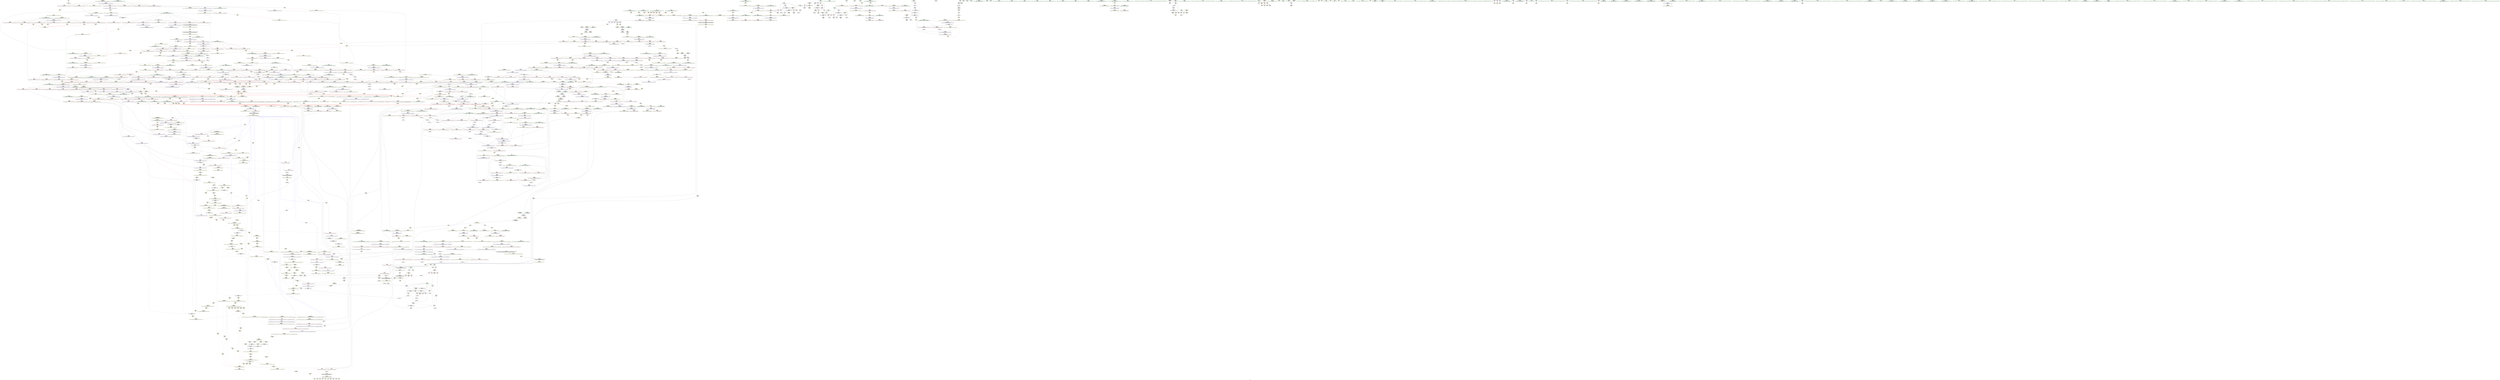 digraph "SVFG" {
	label="SVFG";

	Node0x56426cf6ac30 [shape=record,color=grey,label="{NodeID: 0\nNullPtr}"];
	Node0x56426cf6ac30 -> Node0x56426cfc6ca0[style=solid];
	Node0x56426cfd7fc0 [shape=record,color=yellow,style=double,label="{NodeID: 775\nAPARM(775)\nCS[]|{<s0>41}}"];
	Node0x56426cfd7fc0:s0 -> Node0x56426cffdd10[style=solid,color=red];
	Node0x56426cff0590 [shape=record,color=yellow,style=double,label="{NodeID: 1550\nCSMU(10V_1)\npts\{15 \}\nCS[]|{<s0>59}}"];
	Node0x56426cff0590:s0 -> Node0x56426d058c20[style=dashed,color=red];
	Node0x56426cfcecc0 [shape=record,color=red,label="{NodeID: 443\n719\<--681\n\<--__first.addr\n_ZSt13__adjust_heapIPiliN9__gnu_cxx5__ops15_Iter_less_iterEEvT_T0_S5_T1_T2_\n}"];
	Node0x56426cfcecc0 -> Node0x56426cfd3660[style=solid];
	Node0x56426c9abb10 [shape=record,color=yellow,style=double,label="{NodeID: 1218\n10V_1 = ENCHI(MR_10V_0)\npts\{15 \}\nFun[_ZSt13__heap_selectIPiN9__gnu_cxx5__ops15_Iter_less_iterEEvT_S4_S4_T0_]}"];
	Node0x56426c9abb10 -> Node0x56426d065530[style=dashed];
	Node0x56426cfc2f60 [shape=record,color=green,label="{NodeID: 111\n609\<--610\nthis.addr\<--this.addr_field_insensitive\n_ZNK9__gnu_cxx5__ops15_Iter_less_iterclIPiS3_EEbT_T0_\n}"];
	Node0x56426cfc2f60 -> Node0x56426cfcdef0[style=solid];
	Node0x56426cfc2f60 -> Node0x56426cfe9520[style=solid];
	Node0x56426cff92a0 [shape=record,color=yellow,style=double,label="{NodeID: 886\nAPARM(986)\nCS[]|{<s0>57}}"];
	Node0x56426cff92a0:s0 -> Node0x56426cfff360[style=solid,color=red];
	Node0x56426cfe4420 [shape=record,color=red,label="{NodeID: 554\n1099\<--1098\n\<--call6\n_ZSt16__insertion_sortIPiN9__gnu_cxx5__ops15_Iter_less_iterEEvT_S4_T0_\n}"];
	Node0x56426cfe4420 -> Node0x56426cfec5e0[style=solid];
	Node0x56426d0582d0 [shape=record,color=yellow,style=double,label="{NodeID: 1329\n28V_1 = ENCHI(MR_28V_0)\npts\{52 \}\nFun[main]}"];
	Node0x56426d0582d0 -> Node0x56426d047a30[style=dashed];
	Node0x56426cfc74f0 [shape=record,color=black,label="{NodeID: 222\n146\<--145\nconv24\<--\nmain\n}"];
	Node0x56426cfc74f0 -> Node0x56426d007e60[style=solid];
	Node0x56426cfff6c0 [shape=record,color=yellow,style=double,label="{NodeID: 997\nFPARM(343)\nFun[_ZSt22__final_insertion_sortIPiN9__gnu_cxx5__ops15_Iter_less_iterEEvT_S4_T0_]}"];
	Node0x56426cfff6c0 -> Node0x56426cfe8270[style=solid];
	Node0x56426cfe9ee0 [shape=record,color=blue,label="{NodeID: 665\n685\<--677\n__len.addr\<--__len\n_ZSt13__adjust_heapIPiliN9__gnu_cxx5__ops15_Iter_less_iterEEvT_T0_S5_T1_T2_\n}"];
	Node0x56426cfe9ee0 -> Node0x56426cfcf5b0[style=dashed];
	Node0x56426cfe9ee0 -> Node0x56426cfcf680[style=dashed];
	Node0x56426cfe9ee0 -> Node0x56426cfcf750[style=dashed];
	Node0x56426cfe9ee0 -> Node0x56426d063110[style=dashed];
	Node0x56426d05f790 [shape=record,color=yellow,style=double,label="{NodeID: 1440\nRETMU(170V_2)\npts\{898 \}\nFun[_ZSt22__move_median_to_firstIPiN9__gnu_cxx5__ops15_Iter_less_iterEEvT_S4_S4_S4_T0_]}"];
	Node0x56426cfd5060 [shape=record,color=red,label="{NodeID: 333\n143\<--45\n\<--sum\nmain\n}"];
	Node0x56426cfd5060 -> Node0x56426d007fe0[style=solid];
	Node0x56426cfdb9e0 [shape=record,color=grey,label="{NodeID: 1108\n99 = Binary(98, 69, )\n}"];
	Node0x56426cfdb9e0 -> Node0x56426cfe6fc0[style=solid];
	Node0x56426cfbee60 [shape=record,color=green,label="{NodeID: 1\n5\<--1\n\<--dummyObj\nCan only get source location for instruction, argument, global var or function.}"];
	Node0x56426cfd8090 [shape=record,color=yellow,style=double,label="{NodeID: 776\nAPARM(776)\nCS[]|{<s0>41}}"];
	Node0x56426cfd8090:s0 -> Node0x56426cffde00[style=solid,color=red];
	Node0x56426cff06f0 [shape=record,color=yellow,style=double,label="{NodeID: 1551\nCSMU(10V_3)\npts\{15 \}\nCS[]|{<s0>63}}"];
	Node0x56426cff06f0:s0 -> Node0x56426d0540f0[style=dashed,color=red];
	Node0x56426cfced90 [shape=record,color=red,label="{NodeID: 444\n729\<--681\n\<--__first.addr\n_ZSt13__adjust_heapIPiliN9__gnu_cxx5__ops15_Iter_less_iterEEvT_T0_S5_T1_T2_\n}"];
	Node0x56426cfced90 -> Node0x56426cfd3730[style=solid];
	Node0x56426cb27e80 [shape=record,color=yellow,style=double,label="{NodeID: 1219\n73V_1 = ENCHI(MR_73V_0)\npts\{464 \}\nFun[_ZSt13__heap_selectIPiN9__gnu_cxx5__ops15_Iter_less_iterEEvT_S4_S4_T0_]}"];
	Node0x56426cb27e80 -> Node0x56426cfe8820[style=dashed];
	Node0x56426cfc3030 [shape=record,color=green,label="{NodeID: 112\n611\<--612\n__it1.addr\<--__it1.addr_field_insensitive\n_ZNK9__gnu_cxx5__ops15_Iter_less_iterclIPiS3_EEbT_T0_\n}"];
	Node0x56426cfc3030 -> Node0x56426cfcdfc0[style=solid];
	Node0x56426cfc3030 -> Node0x56426cfe95f0[style=solid];
	Node0x56426cff9370 [shape=record,color=yellow,style=double,label="{NodeID: 887\nAPARM(999)\nCS[]|{<s0>58}}"];
	Node0x56426cff9370:s0 -> Node0x56426cffe730[style=solid,color=red];
	Node0x56426cfe44f0 [shape=record,color=red,label="{NodeID: 555\n1136\<--1122\n\<--__first.addr\n_ZSt26__unguarded_insertion_sortIPiN9__gnu_cxx5__ops15_Iter_less_iterEEvT_S4_T0_\n}"];
	Node0x56426cfe44f0 -> Node0x56426cfec920[style=solid];
	Node0x56426d0583b0 [shape=record,color=yellow,style=double,label="{NodeID: 1330\n140V_1 = ENCHI(MR_140V_0)\npts\{787 \}\nFun[_ZSt4moveIRN9__gnu_cxx5__ops15_Iter_less_iterEEONSt16remove_referenceIT_E4typeEOS5_]}"];
	Node0x56426d0583b0 -> Node0x56426cfea7d0[style=dashed];
	Node0x56426cfc75c0 [shape=record,color=black,label="{NodeID: 223\n153\<--152\nconv26\<--\nmain\n}"];
	Node0x56426cfc75c0 -> Node0x56426cfde860[style=solid];
	Node0x56426cfff780 [shape=record,color=yellow,style=double,label="{NodeID: 998\nFPARM(506)\nFun[_ZSt11__sort_heapIPiN9__gnu_cxx5__ops15_Iter_less_iterEEvT_S4_RT0_]}"];
	Node0x56426cfff780 -> Node0x56426cfe8c30[style=solid];
	Node0x56426cfe9fb0 [shape=record,color=blue,label="{NodeID: 666\n687\<--678\n__value.addr\<--__value\n_ZSt13__adjust_heapIPiliN9__gnu_cxx5__ops15_Iter_less_iterEEvT_T0_S5_T1_T2_\n}"];
	Node0x56426cfe9fb0 -> Node0x56426cfdff10[style=dashed];
	Node0x56426cfe9fb0 -> Node0x56426cfdffe0[style=dashed];
	Node0x56426cfe9fb0 -> Node0x56426cfe00b0[style=dashed];
	Node0x56426cfe9fb0 -> Node0x56426d0631f0[style=dashed];
	Node0x56426d05f870 [shape=record,color=yellow,style=double,label="{NodeID: 1441\nRETMU(172V_2)\npts\{900 \}\nFun[_ZSt22__move_median_to_firstIPiN9__gnu_cxx5__ops15_Iter_less_iterEEvT_S4_S4_S4_T0_]}"];
	Node0x56426cfd5130 [shape=record,color=red,label="{NodeID: 334\n148\<--45\n\<--sum\nmain\n}"];
	Node0x56426cfd5130 -> Node0x56426d007b60[style=solid];
	Node0x56426cfdbb60 [shape=record,color=grey,label="{NodeID: 1109\n97 = Binary(96, 69, )\n}"];
	Node0x56426cfdbb60 -> Node0x56426cfe7090[style=solid];
	Node0x56426cfbeef0 [shape=record,color=green,label="{NodeID: 2\n16\<--1\n.str\<--dummyObj\nGlob }"];
	Node0x56426cfd8160 [shape=record,color=yellow,style=double,label="{NodeID: 777\nAPARM(777)\nCS[]|{<s0>41}}"];
	Node0x56426cfd8160:s0 -> Node0x56426cffdef0[style=solid,color=red];
	Node0x56426cff0850 [shape=record,color=yellow,style=double,label="{NodeID: 1552\nCSMU(10V_2)\npts\{15 \}\nCS[]|{<s0>70}}"];
	Node0x56426cff0850:s0 -> Node0x56426d054a10[style=dashed,color=red];
	Node0x56426cfcee60 [shape=record,color=red,label="{NodeID: 445\n734\<--681\n\<--__first.addr\n_ZSt13__adjust_heapIPiliN9__gnu_cxx5__ops15_Iter_less_iterEEvT_T0_S5_T1_T2_\n}"];
	Node0x56426cfcee60 -> Node0x56426cfd3800[style=solid];
	Node0x56426d051bf0 [shape=record,color=yellow,style=double,label="{NodeID: 1220\n75V_1 = ENCHI(MR_75V_0)\npts\{466 \}\nFun[_ZSt13__heap_selectIPiN9__gnu_cxx5__ops15_Iter_less_iterEEvT_S4_S4_T0_]}"];
	Node0x56426d051bf0 -> Node0x56426cfe88f0[style=dashed];
	Node0x56426cfc3100 [shape=record,color=green,label="{NodeID: 113\n613\<--614\n__it2.addr\<--__it2.addr_field_insensitive\n_ZNK9__gnu_cxx5__ops15_Iter_less_iterclIPiS3_EEbT_T0_\n}"];
	Node0x56426cfc3100 -> Node0x56426cfce090[style=solid];
	Node0x56426cfc3100 -> Node0x56426cfe96c0[style=solid];
	Node0x56426cff9440 [shape=record,color=yellow,style=double,label="{NodeID: 888\nAPARM(1000)\nCS[]|{<s0>58}}"];
	Node0x56426cff9440:s0 -> Node0x56426cffe940[style=solid,color=red];
	Node0x56426cfe45c0 [shape=record,color=red,label="{NodeID: 556\n1140\<--1124\n\<--__last.addr\n_ZSt26__unguarded_insertion_sortIPiN9__gnu_cxx5__ops15_Iter_less_iterEEvT_S4_T0_\n}"];
	Node0x56426cfe45c0 -> Node0x56426cfde260[style=solid];
	Node0x56426d0584c0 [shape=record,color=yellow,style=double,label="{NodeID: 1331\n10V_1 = ENCHI(MR_10V_0)\npts\{15 \}\nFun[_ZSt23__copy_move_backward_a2ILb1EPiS0_ET1_T0_S2_S1_]}"];
	Node0x56426d0584c0 -> Node0x56426cff0d50[style=dashed];
	Node0x56426cfc7690 [shape=record,color=black,label="{NodeID: 224\n159\<--158\nidxprom30\<--\nmain\n}"];
	Node0x56426cfff840 [shape=record,color=yellow,style=double,label="{NodeID: 999\nFPARM(507)\nFun[_ZSt11__sort_heapIPiN9__gnu_cxx5__ops15_Iter_less_iterEEvT_S4_RT0_]}"];
	Node0x56426cfff840 -> Node0x56426cfe8d00[style=solid];
	Node0x56426cfea080 [shape=record,color=blue,label="{NodeID: 667\n689\<--701\n__topIndex\<--\n_ZSt13__adjust_heapIPiliN9__gnu_cxx5__ops15_Iter_less_iterEEvT_T0_S5_T1_T2_\n}"];
	Node0x56426cfea080 -> Node0x56426cfcf820[style=dashed];
	Node0x56426cfea080 -> Node0x56426d0632d0[style=dashed];
	Node0x56426d05f950 [shape=record,color=yellow,style=double,label="{NodeID: 1442\nRETMU(10V_3)\npts\{15 \}\nFun[_ZSt14__partial_sortIPiN9__gnu_cxx5__ops15_Iter_less_iterEEvT_S4_S4_T0_]|{<s0>13}}"];
	Node0x56426d05f950:s0 -> Node0x56426cff1b10[style=dashed,color=blue];
	Node0x56426cfd5200 [shape=record,color=red,label="{NodeID: 335\n151\<--45\n\<--sum\nmain\n}"];
	Node0x56426cfd5200 -> Node0x56426cfde860[style=solid];
	Node0x56426cfdbce0 [shape=record,color=grey,label="{NodeID: 1110\n171 = Binary(170, 69, )\n}"];
	Node0x56426cfdbce0 -> Node0x56426cfe7710[style=solid];
	Node0x56426cfbf1a0 [shape=record,color=green,label="{NodeID: 3\n18\<--1\n.str.1\<--dummyObj\nGlob }"];
	Node0x56426cfd8230 [shape=record,color=yellow,style=double,label="{NodeID: 778\nAPARM(779)\nCS[]|{<s0>41}}"];
	Node0x56426cfd8230:s0 -> Node0x56426cffdfe0[style=solid,color=red];
	Node0x56426cff09b0 [shape=record,color=yellow,style=double,label="{NodeID: 1553\nCSMU(10V_1)\npts\{15 \}\nCS[]|{<s0>73}}"];
	Node0x56426cff09b0:s0 -> Node0x56426d0584c0[style=dashed,color=red];
	Node0x56426cfcef30 [shape=record,color=red,label="{NodeID: 446\n755\<--681\n\<--__first.addr\n_ZSt13__adjust_heapIPiliN9__gnu_cxx5__ops15_Iter_less_iterEEvT_T0_S5_T1_T2_\n}"];
	Node0x56426cfcef30 -> Node0x56426cfd38d0[style=solid];
	Node0x56426d051cd0 [shape=record,color=yellow,style=double,label="{NodeID: 1221\n77V_1 = ENCHI(MR_77V_0)\npts\{468 \}\nFun[_ZSt13__heap_selectIPiN9__gnu_cxx5__ops15_Iter_less_iterEEvT_S4_S4_T0_]}"];
	Node0x56426d051cd0 -> Node0x56426cfe89c0[style=dashed];
	Node0x56426cfc31d0 [shape=record,color=green,label="{NodeID: 114\n630\<--631\n__first.addr\<--__first.addr_field_insensitive\n_ZSt10__pop_heapIPiN9__gnu_cxx5__ops15_Iter_less_iterEEvT_S4_S4_RT0_\n}"];
	Node0x56426cfc31d0 -> Node0x56426cfce300[style=solid];
	Node0x56426cfc31d0 -> Node0x56426cfce3d0[style=solid];
	Node0x56426cfc31d0 -> Node0x56426cfce4a0[style=solid];
	Node0x56426cfc31d0 -> Node0x56426cfe9790[style=solid];
	Node0x56426cff9510 [shape=record,color=yellow,style=double,label="{NodeID: 889\nAPARM(1015)\nCS[]|{<s0>59}}"];
	Node0x56426cff9510:s0 -> Node0x56426d0028a0[style=solid,color=red];
	Node0x56426cfe4690 [shape=record,color=red,label="{NodeID: 557\n1139\<--1126\n\<--__i\n_ZSt26__unguarded_insertion_sortIPiN9__gnu_cxx5__ops15_Iter_less_iterEEvT_S4_T0_\n}"];
	Node0x56426cfe4690 -> Node0x56426cfde260[style=solid];
	Node0x56426d0585d0 [shape=record,color=yellow,style=double,label="{NodeID: 1332\n230V_1 = ENCHI(MR_230V_0)\npts\{1229 \}\nFun[_ZSt23__copy_move_backward_a2ILb1EPiS0_ET1_T0_S2_S1_]}"];
	Node0x56426d0585d0 -> Node0x56426cfed3b0[style=dashed];
	Node0x56426cfc7760 [shape=record,color=black,label="{NodeID: 225\n162\<--161\nconv32\<--\nmain\n}"];
	Node0x56426cfc7760 -> Node0x56426d006660[style=solid];
	Node0x56426cfff900 [shape=record,color=yellow,style=double,label="{NodeID: 1000\nFPARM(508)\nFun[_ZSt11__sort_heapIPiN9__gnu_cxx5__ops15_Iter_less_iterEEvT_S4_RT0_]}"];
	Node0x56426cfff900 -> Node0x56426cfe8dd0[style=solid];
	Node0x56426cfea150 [shape=record,color=blue,label="{NodeID: 668\n691\<--703\n__secondChild\<--\n_ZSt13__adjust_heapIPiliN9__gnu_cxx5__ops15_Iter_less_iterEEvT_T0_S5_T1_T2_\n}"];
	Node0x56426cfea150 -> Node0x56426d03c130[style=dashed];
	Node0x56426d05fa60 [shape=record,color=yellow,style=double,label="{NodeID: 1443\nRETMU(57V_2)\npts\{391 \}\nFun[_ZSt14__partial_sortIPiN9__gnu_cxx5__ops15_Iter_less_iterEEvT_S4_S4_T0_]}"];
	Node0x56426cfd52d0 [shape=record,color=red,label="{NodeID: 336\n166\<--45\n\<--sum\nmain\n}"];
	Node0x56426cfd52d0 -> Node0x56426d0064e0[style=solid];
	Node0x56426cfdbe60 [shape=record,color=grey,label="{NodeID: 1111\n93 = Binary(92, 69, )\n}"];
	Node0x56426cfdbe60 -> Node0x56426cfe6ef0[style=solid];
	Node0x56426cfbf260 [shape=record,color=green,label="{NodeID: 4\n20\<--1\nstdin\<--dummyObj\nGlob }"];
	Node0x56426cfd8300 [shape=record,color=yellow,style=double,label="{NodeID: 779\nAPARM(693)\nCS[]|{<s0>41}}"];
	Node0x56426cfd8300:s0 -> Node0x56426cffe0d0[style=solid,color=red];
	Node0x56426cff0b10 [shape=record,color=yellow,style=double,label="{NodeID: 1554\nCSMU(10V_2)\npts\{15 \}\nCS[]|{<s0>75}}"];
	Node0x56426cff0b10:s0 -> Node0x56426d0572b0[style=dashed,color=red];
	Node0x56426cfcf000 [shape=record,color=red,label="{NodeID: 447\n761\<--681\n\<--__first.addr\n_ZSt13__adjust_heapIPiliN9__gnu_cxx5__ops15_Iter_less_iterEEvT_T0_S5_T1_T2_\n}"];
	Node0x56426cfcf000 -> Node0x56426cfd39a0[style=solid];
	Node0x56426d051db0 [shape=record,color=yellow,style=double,label="{NodeID: 1222\n79V_1 = ENCHI(MR_79V_0)\npts\{470 \}\nFun[_ZSt13__heap_selectIPiN9__gnu_cxx5__ops15_Iter_less_iterEEvT_S4_S4_T0_]}"];
	Node0x56426d051db0 -> Node0x56426cfe8a90[style=dashed];
	Node0x56426cfc7c00 [shape=record,color=green,label="{NodeID: 115\n632\<--633\n__last.addr\<--__last.addr_field_insensitive\n_ZSt10__pop_heapIPiN9__gnu_cxx5__ops15_Iter_less_iterEEvT_S4_S4_RT0_\n}"];
	Node0x56426cfc7c00 -> Node0x56426cfce570[style=solid];
	Node0x56426cfc7c00 -> Node0x56426cfe9860[style=solid];
	Node0x56426cff95e0 [shape=record,color=yellow,style=double,label="{NodeID: 890\nAPARM(1016)\nCS[]|{<s0>59}}"];
	Node0x56426cff95e0:s0 -> Node0x56426d002960[style=solid,color=red];
	Node0x56426cfe4760 [shape=record,color=red,label="{NodeID: 558\n1143\<--1126\n\<--__i\n_ZSt26__unguarded_insertion_sortIPiN9__gnu_cxx5__ops15_Iter_less_iterEEvT_S4_T0_\n}"];
	Node0x56426cfe4760 -> Node0x56426cff9b90[style=solid];
	Node0x56426d0586b0 [shape=record,color=yellow,style=double,label="{NodeID: 1333\n232V_1 = ENCHI(MR_232V_0)\npts\{1231 \}\nFun[_ZSt23__copy_move_backward_a2ILb1EPiS0_ET1_T0_S2_S1_]}"];
	Node0x56426d0586b0 -> Node0x56426cfed480[style=dashed];
	Node0x56426cfc7830 [shape=record,color=black,label="{NodeID: 226\n164\<--163\nconv33\<--\nmain\n}"];
	Node0x56426cfc7830 -> Node0x56426d006660[style=solid];
	Node0x56426cfff9c0 [shape=record,color=yellow,style=double,label="{NodeID: 1001\nFPARM(1177)\nFun[_ZSt25__unguarded_linear_insertIPiN9__gnu_cxx5__ops14_Val_less_iterEEvT_T0_]}"];
	Node0x56426cfff9c0 -> Node0x56426cfecd30[style=solid];
	Node0x56426cfea220 [shape=record,color=blue,label="{NodeID: 669\n691\<--714\n__secondChild\<--mul\n_ZSt13__adjust_heapIPiliN9__gnu_cxx5__ops15_Iter_less_iterEEvT_T0_S5_T1_T2_\n}"];
	Node0x56426cfea220 -> Node0x56426cfcfa90[style=dashed];
	Node0x56426cfea220 -> Node0x56426cfcfb60[style=dashed];
	Node0x56426cfea220 -> Node0x56426cfcfc30[style=dashed];
	Node0x56426cfea220 -> Node0x56426cfea2f0[style=dashed];
	Node0x56426cfea220 -> Node0x56426d04ee50[style=dashed];
	Node0x56426d05fb40 [shape=record,color=yellow,style=double,label="{NodeID: 1444\nRETMU(59V_2)\npts\{393 \}\nFun[_ZSt14__partial_sortIPiN9__gnu_cxx5__ops15_Iter_less_iterEEvT_S4_S4_T0_]}"];
	Node0x56426cfd53a0 [shape=record,color=red,label="{NodeID: 337\n140\<--47\n\<--ans\nmain\n}"];
	Node0x56426cfd53a0 -> Node0x56426d008160[style=solid];
	Node0x56426cfdbfe0 [shape=record,color=grey,label="{NodeID: 1112\n136 = Binary(135, 137, )\n}"];
	Node0x56426cfdbfe0 -> Node0x56426cfdf160[style=solid];
	Node0x56426cfbf320 [shape=record,color=green,label="{NodeID: 5\n21\<--1\n.str.2\<--dummyObj\nGlob }"];
	Node0x56426cfd83d0 [shape=record,color=yellow,style=double,label="{NodeID: 780\nAPARM(401)\nCS[]|{<s0>20}}"];
	Node0x56426cfd83d0:s0 -> Node0x56426cffd2f0[style=solid,color=red];
	Node0x56426cff0c70 [shape=record,color=yellow,style=double,label="{NodeID: 1555\nCSMU(223V_2)\npts\{1183 \}\nCS[]|{<s0>75}}"];
	Node0x56426cff0c70:s0 -> Node0x56426d0573c0[style=dashed,color=red];
	Node0x56426cfcf0d0 [shape=record,color=red,label="{NodeID: 448\n775\<--681\n\<--__first.addr\n_ZSt13__adjust_heapIPiliN9__gnu_cxx5__ops15_Iter_less_iterEEvT_T0_S5_T1_T2_\n}"];
	Node0x56426cfcf0d0 -> Node0x56426cfd7fc0[style=solid];
	Node0x56426d051e90 [shape=record,color=yellow,style=double,label="{NodeID: 1223\n10V_1 = ENCHI(MR_10V_0)\npts\{15 \}\nFun[_ZSt4sortIPiEvT_S1_]}"];
	Node0x56426d051e90 -> Node0x56426d0641f0[style=dashed];
	Node0x56426cfc7cd0 [shape=record,color=green,label="{NodeID: 116\n634\<--635\n__result.addr\<--__result.addr_field_insensitive\n_ZSt10__pop_heapIPiN9__gnu_cxx5__ops15_Iter_less_iterEEvT_S4_S4_RT0_\n}"];
	Node0x56426cfc7cd0 -> Node0x56426cfce640[style=solid];
	Node0x56426cfc7cd0 -> Node0x56426cfce710[style=solid];
	Node0x56426cfc7cd0 -> Node0x56426cfe9930[style=solid];
	Node0x56426cff96b0 [shape=record,color=yellow,style=double,label="{NodeID: 891\nAPARM(1032)\nCS[]|{<s0>60}}"];
	Node0x56426cff96b0:s0 -> Node0x56426d001b80[style=solid,color=red];
	Node0x56426cfe4830 [shape=record,color=red,label="{NodeID: 559\n1147\<--1126\n\<--__i\n_ZSt26__unguarded_insertion_sortIPiN9__gnu_cxx5__ops15_Iter_less_iterEEvT_S4_T0_\n}"];
	Node0x56426cfe4830 -> Node0x56426cfd2e40[style=solid];
	Node0x56426d058790 [shape=record,color=yellow,style=double,label="{NodeID: 1334\n234V_1 = ENCHI(MR_234V_0)\npts\{1233 \}\nFun[_ZSt23__copy_move_backward_a2ILb1EPiS0_ET1_T0_S2_S1_]}"];
	Node0x56426d058790 -> Node0x56426cfed550[style=dashed];
	Node0x56426cfc7900 [shape=record,color=black,label="{NodeID: 227\n241\<--239\nsub.ptr.lhs.cast\<--\n_ZSt6__sortIPiN9__gnu_cxx5__ops15_Iter_less_iterEEvT_S4_T0_\n}"];
	Node0x56426cfc7900 -> Node0x56426d005d60[style=solid];
	Node0x56426cfffa80 [shape=record,color=yellow,style=double,label="{NodeID: 1002\nFPARM(1257)\nFun[_ZSt22__copy_move_backward_aILb1EPiS0_ET1_T0_S2_S1_]}"];
	Node0x56426cfffa80 -> Node0x56426cfed6f0[style=solid];
	Node0x56426cfea2f0 [shape=record,color=blue,label="{NodeID: 670\n691\<--726\n__secondChild\<--dec\n_ZSt13__adjust_heapIPiliN9__gnu_cxx5__ops15_Iter_less_iterEEvT_T0_S5_T1_T2_\n}"];
	Node0x56426cfea2f0 -> Node0x56426d04ee50[style=dashed];
	Node0x56426d05fc20 [shape=record,color=yellow,style=double,label="{NodeID: 1445\nRETMU(61V_2)\npts\{395 \}\nFun[_ZSt14__partial_sortIPiN9__gnu_cxx5__ops15_Iter_less_iterEEvT_S4_S4_T0_]}"];
	Node0x56426cfd5470 [shape=record,color=red,label="{NodeID: 338\n175\<--47\n\<--ans\nmain\n}"];
	Node0x56426cfd5470 -> Node0x56426cfd7ef0[style=solid];
	Node0x56426cfdc160 [shape=record,color=grey,label="{NodeID: 1113\n338 = Binary(339, 337, )\n}"];
	Node0x56426cfdc160 -> Node0x56426cfcff20[style=solid];
	Node0x56426cfbfb90 [shape=record,color=green,label="{NodeID: 6\n23\<--1\n.str.3\<--dummyObj\nGlob }"];
	Node0x56426cfd84a0 [shape=record,color=yellow,style=double,label="{NodeID: 781\nAPARM(402)\nCS[]|{<s0>20}}"];
	Node0x56426cfd84a0:s0 -> Node0x56426cffd3e0[style=solid,color=red];
	Node0x56426cff0d50 [shape=record,color=yellow,style=double,label="{NodeID: 1556\nCSMU(10V_1)\npts\{15 \}\nCS[]|{<s0>81}}"];
	Node0x56426cff0d50:s0 -> Node0x56426d054f30[style=dashed,color=red];
	Node0x56426cfcf1a0 [shape=record,color=red,label="{NodeID: 449\n701\<--683\n\<--__holeIndex.addr\n_ZSt13__adjust_heapIPiliN9__gnu_cxx5__ops15_Iter_less_iterEEvT_T0_S5_T1_T2_\n}"];
	Node0x56426cfcf1a0 -> Node0x56426cfea080[style=solid];
	Node0x56426d051fa0 [shape=record,color=yellow,style=double,label="{NodeID: 1224\n31V_1 = ENCHI(MR_31V_0)\npts\{197 \}\nFun[_ZSt4sortIPiEvT_S1_]}"];
	Node0x56426d051fa0 -> Node0x56426cfe78b0[style=dashed];
	Node0x56426cfc7da0 [shape=record,color=green,label="{NodeID: 117\n636\<--637\n__comp.addr\<--__comp.addr_field_insensitive\n_ZSt10__pop_heapIPiN9__gnu_cxx5__ops15_Iter_less_iterEEvT_S4_S4_RT0_\n}"];
	Node0x56426cfc7da0 -> Node0x56426cfce7e0[style=solid];
	Node0x56426cfc7da0 -> Node0x56426cfe9a00[style=solid];
	Node0x56426cff9780 [shape=record,color=yellow,style=double,label="{NodeID: 892\nAPARM(1036)\nCS[]|{<s0>61}}"];
	Node0x56426cff9780:s0 -> Node0x56426d001b80[style=solid,color=red];
	Node0x56426cfe4900 [shape=record,color=red,label="{NodeID: 560\n1165\<--1156\n\<--__first.addr\n_ZSt13move_backwardIPiS0_ET0_T_S2_S1_\n}"];
	Node0x56426cfe4900 -> Node0x56426cff9c60[style=solid];
	Node0x56426d058870 [shape=record,color=yellow,style=double,label="{NodeID: 1335\n10V_1 = ENCHI(MR_10V_0)\npts\{15 \}\nFun[_ZSt27__unguarded_partition_pivotIPiN9__gnu_cxx5__ops15_Iter_less_iterEET_S4_S4_T0_]}"];
	Node0x56426d058870 -> Node0x56426d065270[style=dashed];
	Node0x56426cfc79d0 [shape=record,color=black,label="{NodeID: 228\n242\<--240\nsub.ptr.rhs.cast\<--\n_ZSt6__sortIPiN9__gnu_cxx5__ops15_Iter_less_iterEEvT_S4_T0_\n}"];
	Node0x56426cfc79d0 -> Node0x56426d005d60[style=solid];
	Node0x56426cfffb40 [shape=record,color=yellow,style=double,label="{NodeID: 1003\nFPARM(1258)\nFun[_ZSt22__copy_move_backward_aILb1EPiS0_ET1_T0_S2_S1_]}"];
	Node0x56426cfffb40 -> Node0x56426cfed7c0[style=solid];
	Node0x56426cfea3c0 [shape=record,color=blue,label="{NodeID: 671\n736\<--733\nadd.ptr5\<--\n_ZSt13__adjust_heapIPiliN9__gnu_cxx5__ops15_Iter_less_iterEEvT_T0_S5_T1_T2_\n}"];
	Node0x56426cfea3c0 -> Node0x56426d03b760[style=dashed];
	Node0x56426d05fd00 [shape=record,color=yellow,style=double,label="{NodeID: 1446\nRETMU(236V_2)\npts\{1252 \}\nFun[_ZSt12__miter_baseIPiET_S1_]}"];
	Node0x56426cfd5540 [shape=record,color=red,label="{NodeID: 339\n119\<--49\n\<--i11\nmain\n}"];
	Node0x56426cfd5540 -> Node0x56426cfdcee0[style=solid];
	Node0x56426cfdc2e0 [shape=record,color=grey,label="{NodeID: 1114\n1314 = Binary(113, 1313, )\n}"];
	Node0x56426cfbfc20 [shape=record,color=green,label="{NodeID: 7\n25\<--1\nstdout\<--dummyObj\nGlob }"];
	Node0x56426cfd8570 [shape=record,color=yellow,style=double,label="{NodeID: 782\nAPARM(403)\nCS[]|{<s0>20}}"];
	Node0x56426cfd8570:s0 -> Node0x56426cffd4d0[style=solid,color=red];
	Node0x56426cff0eb0 [shape=record,color=yellow,style=double,label="{NodeID: 1557\nCSMU(10V_1)\npts\{15 \}\nCS[]|{<s0>82}}"];
	Node0x56426cff0eb0:s0 -> Node0x56426d0557a0[style=dashed,color=red];
	Node0x56426cfcf270 [shape=record,color=red,label="{NodeID: 450\n703\<--683\n\<--__holeIndex.addr\n_ZSt13__adjust_heapIPiliN9__gnu_cxx5__ops15_Iter_less_iterEEvT_T0_S5_T1_T2_\n}"];
	Node0x56426cfcf270 -> Node0x56426cfea150[style=solid];
	Node0x56426d052080 [shape=record,color=yellow,style=double,label="{NodeID: 1225\n33V_1 = ENCHI(MR_33V_0)\npts\{199 \}\nFun[_ZSt4sortIPiEvT_S1_]}"];
	Node0x56426d052080 -> Node0x56426cfe7980[style=dashed];
	Node0x56426cfc7e70 [shape=record,color=green,label="{NodeID: 118\n638\<--639\n__value\<--__value_field_insensitive\n_ZSt10__pop_heapIPiN9__gnu_cxx5__ops15_Iter_less_iterEEvT_S4_S4_RT0_\n}"];
	Node0x56426cfc7e70 -> Node0x56426cfe9ad0[style=solid];
	Node0x56426cfc7e70 -> Node0x56426cff72f0[style=solid];
	Node0x56426cff9850 [shape=record,color=yellow,style=double,label="{NodeID: 893\nAPARM(1028)\nCS[]|{<s0>62}}"];
	Node0x56426cff9850:s0 -> Node0x56426d001b80[style=solid,color=red];
	Node0x56426cfe49d0 [shape=record,color=red,label="{NodeID: 561\n1169\<--1158\n\<--__last.addr\n_ZSt13move_backwardIPiS0_ET0_T_S2_S1_\n}"];
	Node0x56426cfe49d0 -> Node0x56426cff9d30[style=solid];
	Node0x56426d058980 [shape=record,color=yellow,style=double,label="{NodeID: 1336\n64V_1 = ENCHI(MR_64V_0)\npts\{419 \}\nFun[_ZSt27__unguarded_partition_pivotIPiN9__gnu_cxx5__ops15_Iter_less_iterEET_S4_S4_T0_]}"];
	Node0x56426d058980 -> Node0x56426cfe85b0[style=dashed];
	Node0x56426cfc7aa0 [shape=record,color=black,label="{NodeID: 229\n291\<--289\nsub.ptr.lhs.cast\<--\n_ZSt16__introsort_loopIPilN9__gnu_cxx5__ops15_Iter_less_iterEEvT_S4_T0_T1_\n}"];
	Node0x56426cfc7aa0 -> Node0x56426d005a60[style=solid];
	Node0x56426cfffc00 [shape=record,color=yellow,style=double,label="{NodeID: 1004\nFPARM(1259)\nFun[_ZSt22__copy_move_backward_aILb1EPiS0_ET1_T0_S2_S1_]}"];
	Node0x56426cfffc00 -> Node0x56426cfed890[style=solid];
	Node0x56426cfea490 [shape=record,color=blue,label="{NodeID: 672\n683\<--738\n__holeIndex.addr\<--\n_ZSt13__adjust_heapIPiliN9__gnu_cxx5__ops15_Iter_less_iterEEvT_T0_S5_T1_T2_\n}"];
	Node0x56426cfea490 -> Node0x56426d03bc30[style=dashed];
	Node0x56426d05fe10 [shape=record,color=yellow,style=double,label="{NodeID: 1447\nRETMU(10V_4)\npts\{15 \}\nFun[_ZSt6__sortIPiN9__gnu_cxx5__ops15_Iter_less_iterEEvT_S4_T0_]|{<s0>9}}"];
	Node0x56426d05fe10:s0 -> Node0x56426cff1850[style=dashed,color=blue];
	Node0x56426cfd5610 [shape=record,color=red,label="{NodeID: 340\n130\<--49\n\<--i11\nmain\n}"];
	Node0x56426cfd5610 -> Node0x56426cfc7350[style=solid];
	Node0x56426cfdc460 [shape=record,color=grey,label="{NodeID: 1115\n1320 = Binary(245, 1319, )\n}"];
	Node0x56426cfdc460 -> Node0x56426cffae40[style=solid];
	Node0x56426cfbfce0 [shape=record,color=green,label="{NodeID: 8\n26\<--1\n.str.4\<--dummyObj\nGlob }"];
	Node0x56426cfd8640 [shape=record,color=yellow,style=double,label="{NodeID: 783\nAPARM(407)\nCS[]|{<s0>21}}"];
	Node0x56426cfd8640:s0 -> Node0x56426cfff780[style=solid,color=red];
	Node0x56426cff1010 [shape=record,color=yellow,style=double,label="{NodeID: 1558\n10V_2 = CSCHI(MR_10V_1)\npts\{15 \}\nCS[]}"];
	Node0x56426cff1010 -> Node0x56426d064350[style=dashed];
	Node0x56426cfcf340 [shape=record,color=red,label="{NodeID: 451\n735\<--683\n\<--__holeIndex.addr\n_ZSt13__adjust_heapIPiliN9__gnu_cxx5__ops15_Iter_less_iterEEvT_T0_S5_T1_T2_\n}"];
	Node0x56426d052160 [shape=record,color=yellow,style=double,label="{NodeID: 1226\n10V_1 = ENCHI(MR_10V_0)\npts\{15 \}\nFun[_ZSt10__pop_heapIPiN9__gnu_cxx5__ops15_Iter_less_iterEEvT_S4_S4_RT0_]}"];
	Node0x56426d052160 -> Node0x56426cfce8b0[style=dashed];
	Node0x56426d052160 -> Node0x56426cfce980[style=dashed];
	Node0x56426d052160 -> Node0x56426cfe9ba0[style=dashed];
	Node0x56426cfc7f40 [shape=record,color=green,label="{NodeID: 119\n640\<--641\nagg.tmp\<--agg.tmp_field_insensitive\n_ZSt10__pop_heapIPiN9__gnu_cxx5__ops15_Iter_less_iterEEvT_S4_S4_RT0_\n}"];
	Node0x56426cff9920 [shape=record,color=yellow,style=double,label="{NodeID: 894\nAPARM(1052)\nCS[]|{<s0>63}}"];
	Node0x56426cff9920:s0 -> Node0x56426cffee20[style=solid,color=red];
	Node0x56426cfe4aa0 [shape=record,color=red,label="{NodeID: 562\n1171\<--1160\n\<--__result.addr\n_ZSt13move_backwardIPiS0_ET0_T_S2_S1_\n}"];
	Node0x56426cfe4aa0 -> Node0x56426cff9fa0[style=solid];
	Node0x56426d058a60 [shape=record,color=yellow,style=double,label="{NodeID: 1337\n66V_1 = ENCHI(MR_66V_0)\npts\{421 \}\nFun[_ZSt27__unguarded_partition_pivotIPiN9__gnu_cxx5__ops15_Iter_less_iterEET_S4_S4_T0_]}"];
	Node0x56426d058a60 -> Node0x56426cfe8680[style=dashed];
	Node0x56426cfcfcf0 [shape=record,color=black,label="{NodeID: 230\n292\<--290\nsub.ptr.rhs.cast\<--\n_ZSt16__introsort_loopIPilN9__gnu_cxx5__ops15_Iter_less_iterEEvT_S4_T0_T1_\n}"];
	Node0x56426cfcfcf0 -> Node0x56426d005a60[style=solid];
	Node0x56426cfffcf0 [shape=record,color=yellow,style=double,label="{NodeID: 1005\nFPARM(957)\nFun[_ZSt21__unguarded_partitionIPiN9__gnu_cxx5__ops15_Iter_less_iterEET_S4_S4_S4_T0_]}"];
	Node0x56426cfffcf0 -> Node0x56426cfeb740[style=solid];
	Node0x56426cfea560 [shape=record,color=blue,label="{NodeID: 673\n691\<--753\n__secondChild\<--mul12\n_ZSt13__adjust_heapIPiliN9__gnu_cxx5__ops15_Iter_less_iterEEvT_T0_S5_T1_T2_\n}"];
	Node0x56426cfea560 -> Node0x56426cfdfd70[style=dashed];
	Node0x56426cfea560 -> Node0x56426cfdfe40[style=dashed];
	Node0x56426cfea560 -> Node0x56426d044830[style=dashed];
	Node0x56426d05ff20 [shape=record,color=yellow,style=double,label="{NodeID: 1448\nRETMU(36V_2)\npts\{224 \}\nFun[_ZSt6__sortIPiN9__gnu_cxx5__ops15_Iter_less_iterEEvT_S4_T0_]}"];
	Node0x56426cfd56e0 [shape=record,color=red,label="{NodeID: 341\n158\<--49\n\<--i11\nmain\n}"];
	Node0x56426cfd56e0 -> Node0x56426cfc7690[style=solid];
	Node0x56426cfdc5e0 [shape=record,color=grey,label="{NodeID: 1116\n855 = Binary(854, 137, )\n}"];
	Node0x56426cfdc5e0 -> Node0x56426cfdc8e0[style=solid];
	Node0x56426cfbfde0 [shape=record,color=green,label="{NodeID: 9\n28\<--1\n.str.5\<--dummyObj\nGlob }"];
	Node0x56426cfd8710 [shape=record,color=yellow,style=double,label="{NodeID: 784\nAPARM(408)\nCS[]|{<s0>21}}"];
	Node0x56426cfd8710:s0 -> Node0x56426cfff840[style=solid,color=red];
	Node0x56426cff1170 [shape=record,color=yellow,style=double,label="{NodeID: 1559\n10V_4 = CSCHI(MR_10V_3)\npts\{15 \}\nCS[]}"];
	Node0x56426cff1170 -> Node0x56426d039f30[style=dashed];
	Node0x56426cff1170 -> Node0x56426d04df50[style=dashed];
	Node0x56426cfcf410 [shape=record,color=red,label="{NodeID: 452\n762\<--683\n\<--__holeIndex.addr\n_ZSt13__adjust_heapIPiliN9__gnu_cxx5__ops15_Iter_less_iterEEvT_T0_S5_T1_T2_\n}"];
	Node0x56426d052270 [shape=record,color=yellow,style=double,label="{NodeID: 1227\n111V_1 = ENCHI(MR_111V_0)\npts\{631 \}\nFun[_ZSt10__pop_heapIPiN9__gnu_cxx5__ops15_Iter_less_iterEEvT_S4_S4_RT0_]}"];
	Node0x56426d052270 -> Node0x56426cfe9790[style=dashed];
	Node0x56426cfc8010 [shape=record,color=green,label="{NodeID: 120\n669\<--670\n__t.addr\<--__t.addr_field_insensitive\n_ZSt4moveIRiEONSt16remove_referenceIT_E4typeEOS2_\n}"];
	Node0x56426cfc8010 -> Node0x56426cfceb20[style=solid];
	Node0x56426cfc8010 -> Node0x56426cfe9c70[style=solid];
	Node0x56426cff99f0 [shape=record,color=yellow,style=double,label="{NodeID: 895\nAPARM(1083)\nCS[]|{<s0>63}}"];
	Node0x56426cff99f0:s0 -> Node0x56426cfff0c0[style=solid,color=red];
	Node0x56426cfe4b70 [shape=record,color=red,label="{NodeID: 563\n1187\<--1180\n\<--__last.addr\n_ZSt25__unguarded_linear_insertIPiN9__gnu_cxx5__ops14_Val_less_iterEEvT_T0_\n}"];
	Node0x56426cfe4b70 -> Node0x56426cffa070[style=solid];
	Node0x56426d058b40 [shape=record,color=yellow,style=double,label="{NodeID: 1338\n68V_1 = ENCHI(MR_68V_0)\npts\{423 \}\nFun[_ZSt27__unguarded_partition_pivotIPiN9__gnu_cxx5__ops15_Iter_less_iterEET_S4_S4_T0_]}"];
	Node0x56426d058b40 -> Node0x56426cfe8750[style=dashed];
	Node0x56426cfcfd80 [shape=record,color=black,label="{NodeID: 231\n336\<--332\ncast\<--\n_ZSt4__lgl\n}"];
	Node0x56426cfffde0 [shape=record,color=yellow,style=double,label="{NodeID: 1006\nFPARM(958)\nFun[_ZSt21__unguarded_partitionIPiN9__gnu_cxx5__ops15_Iter_less_iterEET_S4_S4_S4_T0_]}"];
	Node0x56426cfffde0 -> Node0x56426cfeb810[style=solid];
	Node0x56426cfea630 [shape=record,color=blue,label="{NodeID: 674\n763\<--760\nadd.ptr16\<--\n_ZSt13__adjust_heapIPiliN9__gnu_cxx5__ops15_Iter_less_iterEEvT_T0_S5_T1_T2_\n}"];
	Node0x56426cfea630 -> Node0x56426d043e30[style=dashed];
	Node0x56426d060000 [shape=record,color=yellow,style=double,label="{NodeID: 1449\nRETMU(38V_2)\npts\{226 \}\nFun[_ZSt6__sortIPiN9__gnu_cxx5__ops15_Iter_less_iterEEvT_S4_T0_]}"];
	Node0x56426cfd57b0 [shape=record,color=red,label="{NodeID: 342\n170\<--49\n\<--i11\nmain\n}"];
	Node0x56426cfd57b0 -> Node0x56426cfdbce0[style=solid];
	Node0x56426cfdc760 [shape=record,color=grey,label="{NodeID: 1117\n362 = Binary(360, 361, )\n}"];
	Node0x56426cfdc760 -> Node0x56426cfdcd60[style=solid];
	Node0x56426cfbfee0 [shape=record,color=green,label="{NodeID: 10\n30\<--1\n.str.6\<--dummyObj\nGlob }"];
	Node0x56426cfd87e0 [shape=record,color=yellow,style=double,label="{NodeID: 785\nAPARM(388)\nCS[]|{<s0>21}}"];
	Node0x56426cfd87e0:s0 -> Node0x56426cfff900[style=solid,color=red];
	Node0x56426cff12d0 [shape=record,color=yellow,style=double,label="{NodeID: 1560\n10V_4 = CSCHI(MR_10V_3)\npts\{15 \}\nCS[]}"];
	Node0x56426cff12d0 -> Node0x56426cfd5950[style=dashed];
	Node0x56426cff12d0 -> Node0x56426cfd5a20[style=dashed];
	Node0x56426cff12d0 -> Node0x56426d045730[style=dashed];
	Node0x56426cfcf4e0 [shape=record,color=red,label="{NodeID: 453\n776\<--683\n\<--__holeIndex.addr\n_ZSt13__adjust_heapIPiliN9__gnu_cxx5__ops15_Iter_less_iterEEvT_T0_S5_T1_T2_\n}"];
	Node0x56426cfcf4e0 -> Node0x56426cfd8090[style=solid];
	Node0x56426d052350 [shape=record,color=yellow,style=double,label="{NodeID: 1228\n113V_1 = ENCHI(MR_113V_0)\npts\{633 \}\nFun[_ZSt10__pop_heapIPiN9__gnu_cxx5__ops15_Iter_less_iterEEvT_S4_S4_RT0_]}"];
	Node0x56426d052350 -> Node0x56426cfe9860[style=dashed];
	Node0x56426cfc80e0 [shape=record,color=green,label="{NodeID: 121\n679\<--680\n__comp\<--__comp_field_insensitive\n_ZSt13__adjust_heapIPiliN9__gnu_cxx5__ops15_Iter_less_iterEEvT_T0_S5_T1_T2_\n}"];
	Node0x56426cfc80e0 -> Node0x56426cff7700[style=solid];
	Node0x56426cfc80e0 -> Node0x56426cff7b10[style=solid];
	Node0x56426cff9ac0 [shape=record,color=yellow,style=double,label="{NodeID: 896\nAPARM(1084)\nCS[]|{<s0>63}}"];
	Node0x56426cff9ac0:s0 -> Node0x56426cfff360[style=solid,color=red];
	Node0x56426cfe4c40 [shape=record,color=red,label="{NodeID: 564\n1191\<--1180\n\<--__last.addr\n_ZSt25__unguarded_linear_insertIPiN9__gnu_cxx5__ops14_Val_less_iterEEvT_T0_\n}"];
	Node0x56426cfe4c40 -> Node0x56426cfeced0[style=solid];
	Node0x56426d058c20 [shape=record,color=yellow,style=double,label="{NodeID: 1339\n10V_1 = ENCHI(MR_10V_0)\npts\{15 \}\nFun[_ZSt4swapIiENSt9enable_ifIXsr6__and_ISt6__not_ISt15__is_tuple_likeIT_EESt21is_move_constructibleIS3_ESt18is_move_assignableIS3_EEE5valueEvE4typeERS3_SC_]}"];
	Node0x56426d058c20 -> Node0x56426cfe3580[style=dashed];
	Node0x56426d058c20 -> Node0x56426cfe3650[style=dashed];
	Node0x56426d058c20 -> Node0x56426cfec100[style=dashed];
	Node0x56426cfcfe50 [shape=record,color=black,label="{NodeID: 232\n337\<--332\nconv\<--\n_ZSt4__lgl\n}"];
	Node0x56426cfcfe50 -> Node0x56426cfdc160[style=solid];
	Node0x56426cfffed0 [shape=record,color=yellow,style=double,label="{NodeID: 1007\nFPARM(959)\nFun[_ZSt21__unguarded_partitionIPiN9__gnu_cxx5__ops15_Iter_less_iterEET_S4_S4_S4_T0_]}"];
	Node0x56426cfffed0 -> Node0x56426cfeb8e0[style=solid];
	Node0x56426cfea700 [shape=record,color=blue,label="{NodeID: 675\n683\<--766\n__holeIndex.addr\<--sub17\n_ZSt13__adjust_heapIPiliN9__gnu_cxx5__ops15_Iter_less_iterEEvT_T0_S5_T1_T2_\n}"];
	Node0x56426cfea700 -> Node0x56426d044330[style=dashed];
	Node0x56426d0600e0 [shape=record,color=yellow,style=double,label="{NodeID: 1450\nRETMU(247V_2)\npts\{1283 \}\nFun[_ZSt12__niter_baseIPiET_S1_]}"];
	Node0x56426cfd5880 [shape=record,color=red,label="{NodeID: 343\n120\<--51\n\<--_end_12\nmain\n}"];
	Node0x56426cfd5880 -> Node0x56426cfdcee0[style=solid];
	Node0x56426cfdc8e0 [shape=record,color=grey,label="{NodeID: 1118\n856 = Binary(855, 250, )\n}"];
	Node0x56426cfdc8e0 -> Node0x56426cfeaff0[style=solid];
	Node0x56426cfbffe0 [shape=record,color=green,label="{NodeID: 11\n69\<--1\n\<--dummyObj\nCan only get source location for instruction, argument, global var or function.}"];
	Node0x56426cfd88b0 [shape=record,color=yellow,style=double,label="{NodeID: 786\nAPARM(206)\nCS[]|{<s0>9}}"];
	Node0x56426cfd88b0:s0 -> Node0x56426d001550[style=solid,color=red];
	Node0x56426cff1430 [shape=record,color=yellow,style=double,label="{NodeID: 1561\n10V_6 = CSCHI(MR_10V_5)\npts\{15 \}\nCS[]}"];
	Node0x56426cff1430 -> Node0x56426d062e40[style=dashed];
	Node0x56426cfcf5b0 [shape=record,color=red,label="{NodeID: 454\n707\<--685\n\<--__len.addr\n_ZSt13__adjust_heapIPiliN9__gnu_cxx5__ops15_Iter_less_iterEEvT_T0_S5_T1_T2_\n}"];
	Node0x56426cfcf5b0 -> Node0x56426d008460[style=solid];
	Node0x56426d052430 [shape=record,color=yellow,style=double,label="{NodeID: 1229\n115V_1 = ENCHI(MR_115V_0)\npts\{635 \}\nFun[_ZSt10__pop_heapIPiN9__gnu_cxx5__ops15_Iter_less_iterEEvT_S4_S4_RT0_]}"];
	Node0x56426d052430 -> Node0x56426cfe9930[style=dashed];
	Node0x56426cfc81b0 [shape=record,color=green,label="{NodeID: 122\n681\<--682\n__first.addr\<--__first.addr_field_insensitive\n_ZSt13__adjust_heapIPiliN9__gnu_cxx5__ops15_Iter_less_iterEEvT_T0_S5_T1_T2_\n}"];
	Node0x56426cfc81b0 -> Node0x56426cfcebf0[style=solid];
	Node0x56426cfc81b0 -> Node0x56426cfcecc0[style=solid];
	Node0x56426cfc81b0 -> Node0x56426cfced90[style=solid];
	Node0x56426cfc81b0 -> Node0x56426cfcee60[style=solid];
	Node0x56426cfc81b0 -> Node0x56426cfcef30[style=solid];
	Node0x56426cfc81b0 -> Node0x56426cfcf000[style=solid];
	Node0x56426cfc81b0 -> Node0x56426cfcf0d0[style=solid];
	Node0x56426cfc81b0 -> Node0x56426cfe9d40[style=solid];
	Node0x56426cff9b90 [shape=record,color=yellow,style=double,label="{NodeID: 897\nAPARM(1143)\nCS[]|{<s0>70}}"];
	Node0x56426cff9b90:s0 -> Node0x56426cfff9c0[style=solid,color=red];
	Node0x56426cfe4d10 [shape=record,color=red,label="{NodeID: 565\n1205\<--1180\n\<--__last.addr\n_ZSt25__unguarded_linear_insertIPiN9__gnu_cxx5__ops14_Val_less_iterEEvT_T0_\n}"];
	Node0x56426cfe4d10 -> Node0x56426cfed070[style=solid];
	Node0x56426d058d30 [shape=record,color=yellow,style=double,label="{NodeID: 1340\n187V_1 = ENCHI(MR_187V_0)\npts\{1025 \}\nFun[_ZSt4swapIiENSt9enable_ifIXsr6__and_ISt6__not_ISt15__is_tuple_likeIT_EESt21is_move_constructibleIS3_ESt18is_move_assignableIS3_EEE5valueEvE4typeERS3_SC_]}"];
	Node0x56426d058d30 -> Node0x56426cfebe90[style=dashed];
	Node0x56426cfcff20 [shape=record,color=black,label="{NodeID: 233\n326\<--338\n_ZSt4__lgl_ret\<--sub\n_ZSt4__lgl\n}"];
	Node0x56426cfcff20 -> Node0x56426d0032c0[style=solid];
	Node0x56426cffffc0 [shape=record,color=yellow,style=double,label="{NodeID: 1008\nFPARM(1288)\nFun[_ZNSt20__copy_move_backwardILb1ELb1ESt26random_access_iterator_tagE13__copy_move_bIiEEPT_PKS3_S6_S4_]}"];
	Node0x56426cffffc0 -> Node0x56426cfedb00[style=solid];
	Node0x56426cfea7d0 [shape=record,color=blue,label="{NodeID: 676\n786\<--785\n__t.addr\<--__t\n_ZSt4moveIRN9__gnu_cxx5__ops15_Iter_less_iterEEONSt16remove_referenceIT_E4typeEOS5_\n}"];
	Node0x56426cfea7d0 -> Node0x56426cfe0180[style=dashed];
	Node0x56426cfea7d0 -> Node0x56426d061890[style=dashed];
	Node0x56426d0601f0 [shape=record,color=yellow,style=double,label="{NodeID: 1451\nRETMU(123V_2)\npts\{670 \}\nFun[_ZSt4moveIRiEONSt16remove_referenceIT_E4typeEOS2_]}"];
	Node0x56426cfd5950 [shape=record,color=red,label="{NodeID: 344\n133\<--132\n\<--arrayidx18\nmain\n}"];
	Node0x56426cfd5950 -> Node0x56426cfc7420[style=solid];
	Node0x56426cfdca60 [shape=record,color=grey,label="{NodeID: 1119\n1307 = Binary(1306, 245, )\n}"];
	Node0x56426cfdca60 -> Node0x56426cfedd70[style=solid];
	Node0x56426cfc00e0 [shape=record,color=green,label="{NodeID: 12\n113\<--1\n\<--dummyObj\nCan only get source location for instruction, argument, global var or function.}"];
	Node0x56426cfd8980 [shape=record,color=yellow,style=double,label="{NodeID: 787\nAPARM(207)\nCS[]|{<s0>9}}"];
	Node0x56426cfd8980:s0 -> Node0x56426d001610[style=solid,color=red];
	Node0x56426cff1590 [shape=record,color=yellow,style=double,label="{NodeID: 1562\n10V_2 = CSCHI(MR_10V_1)\npts\{15 \}\nCS[]}"];
	Node0x56426cff1590 -> Node0x56426d064090[style=dashed];
	Node0x56426cfcf680 [shape=record,color=red,label="{NodeID: 455\n741\<--685\n\<--__len.addr\n_ZSt13__adjust_heapIPiliN9__gnu_cxx5__ops15_Iter_less_iterEEvT_T0_S5_T1_T2_\n}"];
	Node0x56426cfcf680 -> Node0x56426d006de0[style=solid];
	Node0x56426d052510 [shape=record,color=yellow,style=double,label="{NodeID: 1230\n117V_1 = ENCHI(MR_117V_0)\npts\{637 \}\nFun[_ZSt10__pop_heapIPiN9__gnu_cxx5__ops15_Iter_less_iterEEvT_S4_S4_RT0_]}"];
	Node0x56426d052510 -> Node0x56426cfe9a00[style=dashed];
	Node0x56426cfc8280 [shape=record,color=green,label="{NodeID: 123\n683\<--684\n__holeIndex.addr\<--__holeIndex.addr_field_insensitive\n_ZSt13__adjust_heapIPiliN9__gnu_cxx5__ops15_Iter_less_iterEEvT_T0_S5_T1_T2_\n}"];
	Node0x56426cfc8280 -> Node0x56426cfcf1a0[style=solid];
	Node0x56426cfc8280 -> Node0x56426cfcf270[style=solid];
	Node0x56426cfc8280 -> Node0x56426cfcf340[style=solid];
	Node0x56426cfc8280 -> Node0x56426cfcf410[style=solid];
	Node0x56426cfc8280 -> Node0x56426cfcf4e0[style=solid];
	Node0x56426cfc8280 -> Node0x56426cfe9e10[style=solid];
	Node0x56426cfc8280 -> Node0x56426cfea490[style=solid];
	Node0x56426cfc8280 -> Node0x56426cfea700[style=solid];
	Node0x56426cff9c60 [shape=record,color=yellow,style=double,label="{NodeID: 898\nAPARM(1165)\nCS[]|{<s0>71}}"];
	Node0x56426cff9c60:s0 -> Node0x56426d001430[style=solid,color=red];
	Node0x56426cfe4de0 [shape=record,color=red,label="{NodeID: 566\n1215\<--1180\n\<--__last.addr\n_ZSt25__unguarded_linear_insertIPiN9__gnu_cxx5__ops14_Val_less_iterEEvT_T0_\n}"];
	Node0x56426cfe4de0 -> Node0x56426cfed2e0[style=solid];
	Node0x56426d058e10 [shape=record,color=yellow,style=double,label="{NodeID: 1341\n189V_1 = ENCHI(MR_189V_0)\npts\{1027 \}\nFun[_ZSt4swapIiENSt9enable_ifIXsr6__and_ISt6__not_ISt15__is_tuple_likeIT_EESt21is_move_constructibleIS3_ESt18is_move_assignableIS3_EEE5valueEvE4typeERS3_SC_]}"];
	Node0x56426d058e10 -> Node0x56426cfebf60[style=dashed];
	Node0x56426cfcfff0 [shape=record,color=black,label="{NodeID: 234\n360\<--358\nsub.ptr.lhs.cast\<--\n_ZSt22__final_insertion_sortIPiN9__gnu_cxx5__ops15_Iter_less_iterEEvT_S4_T0_\n}"];
	Node0x56426cfcfff0 -> Node0x56426cfdc760[style=solid];
	Node0x56426d0000b0 [shape=record,color=yellow,style=double,label="{NodeID: 1009\nFPARM(1289)\nFun[_ZNSt20__copy_move_backwardILb1ELb1ESt26random_access_iterator_tagE13__copy_move_bIiEEPT_PKS3_S6_S4_]}"];
	Node0x56426d0000b0 -> Node0x56426cfedbd0[style=solid];
	Node0x56426cfea8a0 [shape=record,color=blue,label="{NodeID: 677\n795\<--792\nthis.addr\<--this\n_ZN9__gnu_cxx5__ops14_Iter_less_valC2ENS0_15_Iter_less_iterE\n}"];
	Node0x56426cfea8a0 -> Node0x56426cfe0250[style=dashed];
	Node0x56426cfea8a0 -> Node0x56426d05c620[style=dashed];
	Node0x56426d060300 [shape=record,color=yellow,style=double,label="{NodeID: 1452\nRETMU(10V_1)\npts\{15 \}\nFun[_ZNK9__gnu_cxx5__ops14_Iter_less_valclIPiiEEbT_RT0_]}"];
	Node0x56426cfd5a20 [shape=record,color=red,label="{NodeID: 345\n161\<--160\n\<--arrayidx31\nmain\n}"];
	Node0x56426cfd5a20 -> Node0x56426cfc7760[style=solid];
	Node0x56426cfdcbe0 [shape=record,color=grey,label="{NodeID: 1120\n1306 = Binary(1304, 1305, )\n}"];
	Node0x56426cfdcbe0 -> Node0x56426cfdca60[style=solid];
	Node0x56426cfc01e0 [shape=record,color=green,label="{NodeID: 13\n137\<--1\n\<--dummyObj\nCan only get source location for instruction, argument, global var or function.}"];
	Node0x56426cfd8a50 [shape=record,color=yellow,style=double,label="{NodeID: 788\nAPARM(244)\nCS[]|{<s0>10}}"];
	Node0x56426cfd8a50:s0 -> Node0x56426cffdc50[style=solid,color=red];
	Node0x56426cff16f0 [shape=record,color=yellow,style=double,label="{NodeID: 1563\n10V_3 = CSCHI(MR_10V_2)\npts\{15 \}\nCS[]}"];
	Node0x56426cff16f0 -> Node0x56426d05f950[style=dashed];
	Node0x56426cfcf750 [shape=record,color=red,label="{NodeID: 456\n746\<--685\n\<--__len.addr\n_ZSt13__adjust_heapIPiliN9__gnu_cxx5__ops15_Iter_less_iterEEvT_T0_S5_T1_T2_\n}"];
	Node0x56426cfcf750 -> Node0x56426d006f60[style=solid];
	Node0x56426d0525f0 [shape=record,color=yellow,style=double,label="{NodeID: 1231\n119V_1 = ENCHI(MR_119V_0)\npts\{639 \}\nFun[_ZSt10__pop_heapIPiN9__gnu_cxx5__ops15_Iter_less_iterEEvT_S4_S4_RT0_]}"];
	Node0x56426d0525f0 -> Node0x56426cfce8b0[style=dashed];
	Node0x56426d0525f0 -> Node0x56426cfe9ad0[style=dashed];
	Node0x56426cfc8350 [shape=record,color=green,label="{NodeID: 124\n685\<--686\n__len.addr\<--__len.addr_field_insensitive\n_ZSt13__adjust_heapIPiliN9__gnu_cxx5__ops15_Iter_less_iterEEvT_T0_S5_T1_T2_\n}"];
	Node0x56426cfc8350 -> Node0x56426cfcf5b0[style=solid];
	Node0x56426cfc8350 -> Node0x56426cfcf680[style=solid];
	Node0x56426cfc8350 -> Node0x56426cfcf750[style=solid];
	Node0x56426cfc8350 -> Node0x56426cfe9ee0[style=solid];
	Node0x56426cff9d30 [shape=record,color=yellow,style=double,label="{NodeID: 899\nAPARM(1169)\nCS[]|{<s0>72}}"];
	Node0x56426cff9d30:s0 -> Node0x56426d001430[style=solid,color=red];
	Node0x56426cfe4eb0 [shape=record,color=red,label="{NodeID: 567\n1193\<--1184\n\<--__next\n_ZSt25__unguarded_linear_insertIPiN9__gnu_cxx5__ops14_Val_less_iterEEvT_T0_\n}"];
	Node0x56426cfe4eb0 -> Node0x56426cfd2f10[style=solid];
	Node0x56426d058ef0 [shape=record,color=yellow,style=double,label="{NodeID: 1342\n191V_1 = ENCHI(MR_191V_0)\npts\{1029 \}\nFun[_ZSt4swapIiENSt9enable_ifIXsr6__and_ISt6__not_ISt15__is_tuple_likeIT_EESt21is_move_constructibleIS3_ESt18is_move_assignableIS3_EEE5valueEvE4typeERS3_SC_]}"];
	Node0x56426d058ef0 -> Node0x56426cfe3580[style=dashed];
	Node0x56426d058ef0 -> Node0x56426cfec030[style=dashed];
	Node0x56426cfd00c0 [shape=record,color=black,label="{NodeID: 235\n361\<--359\nsub.ptr.rhs.cast\<--\n_ZSt22__final_insertion_sortIPiN9__gnu_cxx5__ops15_Iter_less_iterEEvT_S4_T0_\n}"];
	Node0x56426cfd00c0 -> Node0x56426cfdc760[style=solid];
	Node0x56426d0001a0 [shape=record,color=yellow,style=double,label="{NodeID: 1010\nFPARM(1290)\nFun[_ZNSt20__copy_move_backwardILb1ELb1ESt26random_access_iterator_tagE13__copy_move_bIiEEPT_PKS3_S6_S4_]}"];
	Node0x56426d0001a0 -> Node0x56426cfedca0[style=solid];
	Node0x56426cfea970 [shape=record,color=blue,label="{NodeID: 678\n806\<--801\n__first.addr\<--__first\n_ZSt11__push_heapIPiliN9__gnu_cxx5__ops14_Iter_less_valEEvT_T0_S5_T1_RT2_\n}"];
	Node0x56426cfea970 -> Node0x56426cfe0320[style=dashed];
	Node0x56426cfea970 -> Node0x56426cfe03f0[style=dashed];
	Node0x56426cfea970 -> Node0x56426cfe04c0[style=dashed];
	Node0x56426cfea970 -> Node0x56426cfe0590[style=dashed];
	Node0x56426cfea970 -> Node0x56426d05bf70[style=dashed];
	Node0x56426d060410 [shape=record,color=yellow,style=double,label="{NodeID: 1453\nRETMU(149V_1)\npts\{813 \}\nFun[_ZNK9__gnu_cxx5__ops14_Iter_less_valclIPiiEEbT_RT0_]}"];
	Node0x56426cfd5af0 [shape=record,color=red,label="{NodeID: 346\n206\<--196\n\<--__first.addr\n_ZSt4sortIPiEvT_S1_\n}"];
	Node0x56426cfd5af0 -> Node0x56426cfd88b0[style=solid];
	Node0x56426cfdcd60 [shape=record,color=grey,label="{NodeID: 1121\n363 = Binary(362, 245, )\n}"];
	Node0x56426cfdcd60 -> Node0x56426cfdf2e0[style=solid];
	Node0x56426cfc02e0 [shape=record,color=green,label="{NodeID: 14\n245\<--1\n\<--dummyObj\nCan only get source location for instruction, argument, global var or function.}"];
	Node0x56426cfd8b20 [shape=record,color=yellow,style=double,label="{NodeID: 789\nAPARM(254)\nCS[]|{<s0>12}}"];
	Node0x56426cfd8b20:s0 -> Node0x56426cfff600[style=solid,color=red];
	Node0x56426cff1850 [shape=record,color=yellow,style=double,label="{NodeID: 1564\n10V_2 = CSCHI(MR_10V_1)\npts\{15 \}\nCS[]}"];
	Node0x56426cff1850 -> Node0x56426d05b560[style=dashed];
	Node0x56426cfcf820 [shape=record,color=red,label="{NodeID: 457\n777\<--689\n\<--__topIndex\n_ZSt13__adjust_heapIPiliN9__gnu_cxx5__ops15_Iter_less_iterEEvT_T0_S5_T1_T2_\n}"];
	Node0x56426cfcf820 -> Node0x56426cfd8160[style=solid];
	Node0x56426d0526d0 [shape=record,color=yellow,style=double,label="{NodeID: 1232\n121V_1 = ENCHI(MR_121V_0)\npts\{552 688 813 1029 1061 1183 \}\nFun[_ZSt10__pop_heapIPiN9__gnu_cxx5__ops15_Iter_less_iterEEvT_S4_S4_RT0_]}"];
	Node0x56426d0526d0 -> Node0x56426cfce8b0[style=dashed];
	Node0x56426d0526d0 -> Node0x56426cfce980[style=dashed];
	Node0x56426d0526d0 -> Node0x56426cfcea50[style=dashed];
	Node0x56426d0526d0 -> Node0x56426d05bbb0[style=dashed];
	Node0x56426cfc8420 [shape=record,color=green,label="{NodeID: 125\n687\<--688\n__value.addr\<--__value.addr_field_insensitive\n_ZSt13__adjust_heapIPiliN9__gnu_cxx5__ops15_Iter_less_iterEEvT_T0_S5_T1_T2_\n}"];
	Node0x56426cfc8420 -> Node0x56426cfe9fb0[style=solid];
	Node0x56426cfc8420 -> Node0x56426cff7cb0[style=solid];
	Node0x56426cff9e00 [shape=record,color=yellow,style=double,label="{NodeID: 900\nAPARM(1166)\nCS[]|{<s0>73}}"];
	Node0x56426cff9e00:s0 -> Node0x56426d0024e0[style=solid,color=red];
	Node0x56426cfe4f80 [shape=record,color=red,label="{NodeID: 568\n1197\<--1184\n\<--__next\n_ZSt25__unguarded_linear_insertIPiN9__gnu_cxx5__ops14_Val_less_iterEEvT_T0_\n}"];
	Node0x56426cfe4f80 -> Node0x56426cffa2e0[style=solid];
	Node0x56426d058fd0 [shape=record,color=yellow,style=double,label="{NodeID: 1343\n193V_1 = ENCHI(MR_193V_0)\npts\{552 639 688 813 1061 1183 \}\nFun[_ZSt4swapIiENSt9enable_ifIXsr6__and_ISt6__not_ISt15__is_tuple_likeIT_EESt21is_move_constructibleIS3_ESt18is_move_assignableIS3_EEE5valueEvE4typeERS3_SC_]}"];
	Node0x56426d058fd0 -> Node0x56426cfe3580[style=dashed];
	Node0x56426d058fd0 -> Node0x56426cfe3650[style=dashed];
	Node0x56426d058fd0 -> Node0x56426cfe3720[style=dashed];
	Node0x56426d058fd0 -> Node0x56426d0624b0[style=dashed];
	Node0x56426cfd0190 [shape=record,color=black,label="{NodeID: 236\n433\<--431\nsub.ptr.lhs.cast\<--\n_ZSt27__unguarded_partition_pivotIPiN9__gnu_cxx5__ops15_Iter_less_iterEET_S4_S4_T0_\n}"];
	Node0x56426cfd0190 -> Node0x56426d0076e0[style=solid];
	Node0x56426d000290 [shape=record,color=yellow,style=double,label="{NodeID: 1011\nFPARM(1153)\nFun[_ZSt13move_backwardIPiS0_ET0_T_S2_S1_]}"];
	Node0x56426d000290 -> Node0x56426cfecac0[style=solid];
	Node0x56426cfeaa40 [shape=record,color=blue,label="{NodeID: 679\n808\<--802\n__holeIndex.addr\<--__holeIndex\n_ZSt11__push_heapIPiliN9__gnu_cxx5__ops14_Iter_less_valEEvT_T0_S5_T1_RT2_\n}"];
	Node0x56426cfeaa40 -> Node0x56426cfe0660[style=dashed];
	Node0x56426cfeaa40 -> Node0x56426d03f330[style=dashed];
	Node0x56426d0604f0 [shape=record,color=yellow,style=double,label="{NodeID: 1454\nRETMU(159V_2)\npts\{871 \}\nFun[_ZNK9__gnu_cxx5__ops14_Iter_less_valclIPiiEEbT_RT0_]}"];
	Node0x56426cfd5bc0 [shape=record,color=red,label="{NodeID: 347\n207\<--198\n\<--__last.addr\n_ZSt4sortIPiEvT_S1_\n}"];
	Node0x56426cfd5bc0 -> Node0x56426cfd8980[style=solid];
	Node0x56426cfdcee0 [shape=record,color=grey,label="{NodeID: 1122\n121 = cmp(119, 120, )\n}"];
	Node0x56426cfc03e0 [shape=record,color=green,label="{NodeID: 15\n250\<--1\n\<--dummyObj\nCan only get source location for instruction, argument, global var or function.}"];
	Node0x56426cfd8bf0 [shape=record,color=yellow,style=double,label="{NodeID: 790\nAPARM(255)\nCS[]|{<s0>12}}"];
	Node0x56426cfd8bf0:s0 -> Node0x56426cfff6c0[style=solid,color=red];
	Node0x56426cff19b0 [shape=record,color=yellow,style=double,label="{NodeID: 1565\n10V_3 = CSCHI(MR_10V_2)\npts\{15 \}\nCS[]}"];
	Node0x56426cff19b0 -> Node0x56426d03e430[style=dashed];
	Node0x56426cfcf8f0 [shape=record,color=red,label="{NodeID: 458\n706\<--691\n\<--__secondChild\n_ZSt13__adjust_heapIPiliN9__gnu_cxx5__ops15_Iter_less_iterEEvT_T0_S5_T1_T2_\n}"];
	Node0x56426cfcf8f0 -> Node0x56426cfde9e0[style=solid];
	Node0x56426d052870 [shape=record,color=yellow,style=double,label="{NodeID: 1233\n49V_1 = ENCHI(MR_49V_0)\npts\{329 \}\nFun[_ZSt4__lgl]}"];
	Node0x56426d052870 -> Node0x56426cfe80d0[style=dashed];
	Node0x56426cfc84f0 [shape=record,color=green,label="{NodeID: 126\n689\<--690\n__topIndex\<--__topIndex_field_insensitive\n_ZSt13__adjust_heapIPiliN9__gnu_cxx5__ops15_Iter_less_iterEEvT_T0_S5_T1_T2_\n}"];
	Node0x56426cfc84f0 -> Node0x56426cfcf820[style=solid];
	Node0x56426cfc84f0 -> Node0x56426cfea080[style=solid];
	Node0x56426cff9ed0 [shape=record,color=yellow,style=double,label="{NodeID: 901\nAPARM(1170)\nCS[]|{<s0>73}}"];
	Node0x56426cff9ed0:s0 -> Node0x56426d0025a0[style=solid,color=red];
	Node0x56426cfe5050 [shape=record,color=red,label="{NodeID: 569\n1202\<--1184\n\<--__next\n_ZSt25__unguarded_linear_insertIPiN9__gnu_cxx5__ops14_Val_less_iterEEvT_T0_\n}"];
	Node0x56426cfe5050 -> Node0x56426cffa3b0[style=solid];
	Node0x56426d059170 [shape=record,color=yellow,style=double,label="{NodeID: 1344\n10V_1 = ENCHI(MR_10V_0)\npts\{15 \}\nFun[_ZSt11__make_heapIPiN9__gnu_cxx5__ops15_Iter_less_iterEEvT_S4_RT0_]}"];
	Node0x56426d059170 -> Node0x56426d039f30[style=dashed];
	Node0x56426d059170 -> Node0x56426d04df50[style=dashed];
	Node0x56426cfd0260 [shape=record,color=black,label="{NodeID: 237\n434\<--432\nsub.ptr.rhs.cast\<--\n_ZSt27__unguarded_partition_pivotIPiN9__gnu_cxx5__ops15_Iter_less_iterEET_S4_S4_T0_\n}"];
	Node0x56426cfd0260 -> Node0x56426d0076e0[style=solid];
	Node0x56426d000380 [shape=record,color=yellow,style=double,label="{NodeID: 1012\nFPARM(1154)\nFun[_ZSt13move_backwardIPiS0_ET0_T_S2_S1_]}"];
	Node0x56426d000380 -> Node0x56426cfecb90[style=solid];
	Node0x56426cfeab10 [shape=record,color=blue,label="{NodeID: 680\n810\<--803\n__topIndex.addr\<--__topIndex\n_ZSt11__push_heapIPiliN9__gnu_cxx5__ops14_Iter_less_valEEvT_T0_S5_T1_RT2_\n}"];
	Node0x56426cfeab10 -> Node0x56426cfe0a70[style=dashed];
	Node0x56426cfeab10 -> Node0x56426d05c130[style=dashed];
	Node0x56426d0605d0 [shape=record,color=yellow,style=double,label="{NodeID: 1455\nRETMU(161V_2)\npts\{873 \}\nFun[_ZNK9__gnu_cxx5__ops14_Iter_less_valclIPiiEEbT_RT0_]}"];
	Node0x56426cfd5c90 [shape=record,color=red,label="{NodeID: 348\n233\<--223\n\<--__first.addr\n_ZSt6__sortIPiN9__gnu_cxx5__ops15_Iter_less_iterEEvT_S4_T0_\n}"];
	Node0x56426cfd5c90 -> Node0x56426cfddde0[style=solid];
	Node0x56426cfdd060 [shape=record,color=grey,label="{NodeID: 1123\n126 = cmp(123, 125, )\n}"];
	Node0x56426cfc04e0 [shape=record,color=green,label="{NodeID: 16\n296\<--1\n\<--dummyObj\nCan only get source location for instruction, argument, global var or function.}"];
	Node0x56426cfd8cc0 [shape=record,color=yellow,style=double,label="{NodeID: 791\nAPARM(301)\nCS[]|{<s0>13}}"];
	Node0x56426cfd8cc0:s0 -> Node0x56426d001130[style=solid,color=red];
	Node0x56426cff1b10 [shape=record,color=yellow,style=double,label="{NodeID: 1566\n10V_3 = CSCHI(MR_10V_2)\npts\{15 \}\nCS[]}"];
	Node0x56426cff1b10 -> Node0x56426d040c30[style=dashed];
	Node0x56426cfcf9c0 [shape=record,color=red,label="{NodeID: 459\n712\<--691\n\<--__secondChild\n_ZSt13__adjust_heapIPiliN9__gnu_cxx5__ops15_Iter_less_iterEEvT_T0_S5_T1_T2_\n}"];
	Node0x56426cfcf9c0 -> Node0x56426d0079e0[style=solid];
	Node0x56426d052980 [shape=record,color=yellow,style=double,label="{NodeID: 1234\n10V_1 = ENCHI(MR_10V_0)\npts\{15 \}\nFun[_ZSt11__push_heapIPiliN9__gnu_cxx5__ops14_Iter_less_valEEvT_T0_S5_T1_RT2_]}"];
	Node0x56426d052980 -> Node0x56426d03ee30[style=dashed];
	Node0x56426cfc85c0 [shape=record,color=green,label="{NodeID: 127\n691\<--692\n__secondChild\<--__secondChild_field_insensitive\n_ZSt13__adjust_heapIPiliN9__gnu_cxx5__ops15_Iter_less_iterEEvT_T0_S5_T1_T2_\n}"];
	Node0x56426cfc85c0 -> Node0x56426cfcf8f0[style=solid];
	Node0x56426cfc85c0 -> Node0x56426cfcf9c0[style=solid];
	Node0x56426cfc85c0 -> Node0x56426cfcfa90[style=solid];
	Node0x56426cfc85c0 -> Node0x56426cfcfb60[style=solid];
	Node0x56426cfc85c0 -> Node0x56426cfcfc30[style=solid];
	Node0x56426cfc85c0 -> Node0x56426cfdfa30[style=solid];
	Node0x56426cfc85c0 -> Node0x56426cfdfb00[style=solid];
	Node0x56426cfc85c0 -> Node0x56426cfdfbd0[style=solid];
	Node0x56426cfc85c0 -> Node0x56426cfdfca0[style=solid];
	Node0x56426cfc85c0 -> Node0x56426cfdfd70[style=solid];
	Node0x56426cfc85c0 -> Node0x56426cfdfe40[style=solid];
	Node0x56426cfc85c0 -> Node0x56426cfea150[style=solid];
	Node0x56426cfc85c0 -> Node0x56426cfea220[style=solid];
	Node0x56426cfc85c0 -> Node0x56426cfea2f0[style=solid];
	Node0x56426cfc85c0 -> Node0x56426cfea560[style=solid];
	Node0x56426cff9fa0 [shape=record,color=yellow,style=double,label="{NodeID: 902\nAPARM(1171)\nCS[]|{<s0>73}}"];
	Node0x56426cff9fa0:s0 -> Node0x56426d002660[style=solid,color=red];
	Node0x56426cfe5120 [shape=record,color=red,label="{NodeID: 570\n1207\<--1184\n\<--__next\n_ZSt25__unguarded_linear_insertIPiN9__gnu_cxx5__ops14_Val_less_iterEEvT_T0_\n}"];
	Node0x56426cfe5120 -> Node0x56426cfed140[style=solid];
	Node0x56426d059280 [shape=record,color=yellow,style=double,label="{NodeID: 1345\n89V_1 = ENCHI(MR_89V_0)\npts\{542 \}\nFun[_ZSt11__make_heapIPiN9__gnu_cxx5__ops15_Iter_less_iterEEvT_S4_RT0_]}"];
	Node0x56426d059280 -> Node0x56426cfe8f70[style=dashed];
	Node0x56426cfd0330 [shape=record,color=black,label="{NodeID: 238\n413\<--453\n_ZSt27__unguarded_partition_pivotIPiN9__gnu_cxx5__ops15_Iter_less_iterEET_S4_S4_T0__ret\<--call\n_ZSt27__unguarded_partition_pivotIPiN9__gnu_cxx5__ops15_Iter_less_iterEET_S4_S4_T0_\n}"];
	Node0x56426cfd0330 -> Node0x56426d004790[style=solid];
	Node0x56426d000470 [shape=record,color=yellow,style=double,label="{NodeID: 1013\nFPARM(1155)\nFun[_ZSt13move_backwardIPiS0_ET0_T_S2_S1_]}"];
	Node0x56426d000470 -> Node0x56426cfecc60[style=solid];
	Node0x56426cfeabe0 [shape=record,color=blue,label="{NodeID: 681\n812\<--804\n__value.addr\<--__value\n_ZSt11__push_heapIPiliN9__gnu_cxx5__ops14_Iter_less_valEEvT_T0_S5_T1_RT2_\n}"];
	Node0x56426cfeabe0 -> Node0x56426cfe0e80[style=dashed];
	Node0x56426cfeabe0 -> Node0x56426cfe0f50[style=dashed];
	Node0x56426cfeabe0 -> Node0x56426d05c210[style=dashed];
	Node0x56426cfeabe0 -> Node0x56426cfef6f0[style=dashed];
	Node0x56426d0606b0 [shape=record,color=yellow,style=double,label="{NodeID: 1456\nRETMU(163V_2)\npts\{875 \}\nFun[_ZNK9__gnu_cxx5__ops14_Iter_less_valclIPiiEEbT_RT0_]}"];
	Node0x56426cfd5d60 [shape=record,color=red,label="{NodeID: 349\n237\<--223\n\<--__first.addr\n_ZSt6__sortIPiN9__gnu_cxx5__ops15_Iter_less_iterEEvT_S4_T0_\n}"];
	Node0x56426cfd5d60 -> Node0x56426cfee800[style=solid];
	Node0x56426cfdd1e0 [shape=record,color=grey,label="{NodeID: 1124\n830 = cmp(828, 829, )\n}"];
	Node0x56426cfc05e0 [shape=record,color=green,label="{NodeID: 17\n310\<--1\n\<--dummyObj\nCan only get source location for instruction, argument, global var or function.}"];
	Node0x56426cfd8d90 [shape=record,color=yellow,style=double,label="{NodeID: 792\nAPARM(302)\nCS[]|{<s0>13}}"];
	Node0x56426cfd8d90:s0 -> Node0x56426d001220[style=solid,color=red];
	Node0x56426cff1c70 [shape=record,color=yellow,style=double,label="{NodeID: 1567\n10V_4 = CSCHI(MR_10V_2)\npts\{15 \}\nCS[]}"];
	Node0x56426cff1c70 -> Node0x56426d064770[style=dashed];
	Node0x56426cfcfa90 [shape=record,color=red,label="{NodeID: 460\n717\<--691\n\<--__secondChild\n_ZSt13__adjust_heapIPiliN9__gnu_cxx5__ops15_Iter_less_iterEEvT_T0_S5_T1_T2_\n}"];
	Node0x56426d052a90 [shape=record,color=yellow,style=double,label="{NodeID: 1235\n143V_1 = ENCHI(MR_143V_0)\npts\{807 \}\nFun[_ZSt11__push_heapIPiliN9__gnu_cxx5__ops14_Iter_less_valEEvT_T0_S5_T1_RT2_]}"];
	Node0x56426d052a90 -> Node0x56426cfea970[style=dashed];
	Node0x56426cfc8690 [shape=record,color=green,label="{NodeID: 128\n693\<--694\n__cmp\<--__cmp_field_insensitive\n_ZSt13__adjust_heapIPiliN9__gnu_cxx5__ops15_Iter_less_iterEEvT_T0_S5_T1_T2_\n}"];
	Node0x56426cfc8690 -> Node0x56426cfd8300[style=solid];
	Node0x56426cfc8690 -> Node0x56426cff7be0[style=solid];
	Node0x56426cffa070 [shape=record,color=yellow,style=double,label="{NodeID: 903\nAPARM(1187)\nCS[]|{<s0>74}}"];
	Node0x56426cffa070:s0 -> Node0x56426d001b80[style=solid,color=red];
	Node0x56426cfe51f0 [shape=record,color=red,label="{NodeID: 571\n1209\<--1184\n\<--__next\n_ZSt25__unguarded_linear_insertIPiN9__gnu_cxx5__ops14_Val_less_iterEEvT_T0_\n}"];
	Node0x56426cfe51f0 -> Node0x56426cfd2fe0[style=solid];
	Node0x56426d059360 [shape=record,color=yellow,style=double,label="{NodeID: 1346\n91V_1 = ENCHI(MR_91V_0)\npts\{544 \}\nFun[_ZSt11__make_heapIPiN9__gnu_cxx5__ops15_Iter_less_iterEEvT_S4_RT0_]}"];
	Node0x56426d059360 -> Node0x56426cfe9040[style=dashed];
	Node0x56426cfd0400 [shape=record,color=black,label="{NodeID: 239\n521\<--519\nsub.ptr.lhs.cast\<--\n_ZSt11__sort_heapIPiN9__gnu_cxx5__ops15_Iter_less_iterEEvT_S4_RT0_\n}"];
	Node0x56426cfd0400 -> Node0x56426d006360[style=solid];
	Node0x56426d000560 [shape=record,color=yellow,style=double,label="{NodeID: 1014\nFPARM(887)\nFun[_ZSt22__move_median_to_firstIPiN9__gnu_cxx5__ops15_Iter_less_iterEEvT_S4_S4_S4_T0_]}"];
	Node0x56426d000560 -> Node0x56426cfeb400[style=solid];
	Node0x56426cfeacb0 [shape=record,color=blue,label="{NodeID: 682\n814\<--805\n__comp.addr\<--__comp\n_ZSt11__push_heapIPiliN9__gnu_cxx5__ops14_Iter_less_valEEvT_T0_S5_T1_RT2_\n}"];
	Node0x56426cfeacb0 -> Node0x56426cfe0b40[style=dashed];
	Node0x56426cfeacb0 -> Node0x56426d05c2f0[style=dashed];
	Node0x56426d060790 [shape=record,color=yellow,style=double,label="{NodeID: 1457\nRETMU(10V_1)\npts\{15 \}\nFun[_ZNK9__gnu_cxx5__ops14_Val_less_iterclIiPiEEbRT_T0_]}"];
	Node0x56426cfd5e30 [shape=record,color=red,label="{NodeID: 350\n240\<--223\n\<--__first.addr\n_ZSt6__sortIPiN9__gnu_cxx5__ops15_Iter_less_iterEEvT_S4_T0_\n}"];
	Node0x56426cfd5e30 -> Node0x56426cfc79d0[style=solid];
	Node0x56426cfdd360 [shape=record,color=grey,label="{NodeID: 1125\n564 = cmp(563, 250, )\n}"];
	Node0x56426cfc06e0 [shape=record,color=green,label="{NodeID: 18\n333\<--1\n\<--dummyObj\nCan only get source location for instruction, argument, global var or function.}"];
	Node0x56426cfd8e60 [shape=record,color=yellow,style=double,label="{NodeID: 793\nAPARM(303)\nCS[]|{<s0>13}}"];
	Node0x56426cfd8e60:s0 -> Node0x56426d001310[style=solid,color=red];
	Node0x56426cff1dd0 [shape=record,color=yellow,style=double,label="{NodeID: 1568\n10V_5 = CSCHI(MR_10V_4)\npts\{15 \}\nCS[]}"];
	Node0x56426cff1dd0 -> Node0x56426d04f350[style=dashed];
	Node0x56426cfcfb60 [shape=record,color=red,label="{NodeID: 461\n720\<--691\n\<--__secondChild\n_ZSt13__adjust_heapIPiliN9__gnu_cxx5__ops15_Iter_less_iterEEvT_T0_S5_T1_T2_\n}"];
	Node0x56426cfcfb60 -> Node0x56426d007260[style=solid];
	Node0x56426d052b70 [shape=record,color=yellow,style=double,label="{NodeID: 1236\n145V_1 = ENCHI(MR_145V_0)\npts\{809 \}\nFun[_ZSt11__push_heapIPiliN9__gnu_cxx5__ops14_Iter_less_valEEvT_T0_S5_T1_RT2_]}"];
	Node0x56426d052b70 -> Node0x56426cfeaa40[style=dashed];
	Node0x56426cfc8760 [shape=record,color=green,label="{NodeID: 129\n695\<--696\nagg.tmp\<--agg.tmp_field_insensitive\n_ZSt13__adjust_heapIPiliN9__gnu_cxx5__ops15_Iter_less_iterEEvT_T0_S5_T1_T2_\n}"];
	Node0x56426cffa140 [shape=record,color=yellow,style=double,label="{NodeID: 904\nAPARM(1178)\nCS[]|{<s0>75}}"];
	Node0x56426cffa140:s0 -> Node0x56426d0021e0[style=solid,color=red];
	Node0x56426cfe52c0 [shape=record,color=red,label="{NodeID: 572\n1189\<--1188\n\<--call\n_ZSt25__unguarded_linear_insertIPiN9__gnu_cxx5__ops14_Val_less_iterEEvT_T0_\n}"];
	Node0x56426cfe52c0 -> Node0x56426cfece00[style=solid];
	Node0x56426d059440 [shape=record,color=yellow,style=double,label="{NodeID: 1347\n93V_1 = ENCHI(MR_93V_0)\npts\{546 \}\nFun[_ZSt11__make_heapIPiN9__gnu_cxx5__ops15_Iter_less_iterEEvT_S4_RT0_]}"];
	Node0x56426d059440 -> Node0x56426cfe9110[style=dashed];
	Node0x56426cfd04d0 [shape=record,color=black,label="{NodeID: 240\n522\<--520\nsub.ptr.rhs.cast\<--\n_ZSt11__sort_heapIPiN9__gnu_cxx5__ops15_Iter_less_iterEEvT_S4_RT0_\n}"];
	Node0x56426cfd04d0 -> Node0x56426d006360[style=solid];
	Node0x56426d000650 [shape=record,color=yellow,style=double,label="{NodeID: 1015\nFPARM(888)\nFun[_ZSt22__move_median_to_firstIPiN9__gnu_cxx5__ops15_Iter_less_iterEEvT_S4_S4_S4_T0_]}"];
	Node0x56426d000650 -> Node0x56426cfeb4d0[style=solid];
	Node0x56426cfead80 [shape=record,color=blue,label="{NodeID: 683\n816\<--825\n__parent\<--div\n_ZSt11__push_heapIPiliN9__gnu_cxx5__ops14_Iter_less_valEEvT_T0_S5_T1_RT2_\n}"];
	Node0x56426cfead80 -> Node0x56426d03f830[style=dashed];
	Node0x56426d0608a0 [shape=record,color=yellow,style=double,label="{NodeID: 1458\nRETMU(223V_1)\npts\{1183 \}\nFun[_ZNK9__gnu_cxx5__ops14_Val_less_iterclIiPiEEbRT_T0_]}"];
	Node0x56426cfd5f00 [shape=record,color=red,label="{NodeID: 351\n254\<--223\n\<--__first.addr\n_ZSt6__sortIPiN9__gnu_cxx5__ops15_Iter_less_iterEEvT_S4_T0_\n}"];
	Node0x56426cfd5f00 -> Node0x56426cfd8b20[style=solid];
	Node0x56426cfdd4e0 [shape=record,color=grey,label="{NodeID: 1126\n1353 = cmp(1350, 1352, )\n}"];
	Node0x56426cfdd4e0 -> Node0x56426cfd16b0[style=solid];
	Node0x56426cfc07e0 [shape=record,color=green,label="{NodeID: 19\n339\<--1\n\<--dummyObj\nCan only get source location for instruction, argument, global var or function.}"];
	Node0x56426cfd8f30 [shape=record,color=yellow,style=double,label="{NodeID: 794\nAPARM(312)\nCS[]|{<s0>14}}"];
	Node0x56426cfd8f30:s0 -> Node0x56426d002720[style=solid,color=red];
	Node0x56426cff1f30 [shape=record,color=yellow,style=double,label="{NodeID: 1569\n10V_2 = CSCHI(MR_10V_1)\npts\{15 \}\nCS[]}"];
	Node0x56426cff1f30 -> Node0x56426d064a30[style=dashed];
	Node0x56426cfcfc30 [shape=record,color=red,label="{NodeID: 462\n725\<--691\n\<--__secondChild\n_ZSt13__adjust_heapIPiliN9__gnu_cxx5__ops15_Iter_less_iterEEvT_T0_S5_T1_T2_\n}"];
	Node0x56426cfcfc30 -> Node0x56426d007ce0[style=solid];
	Node0x56426d052c50 [shape=record,color=yellow,style=double,label="{NodeID: 1237\n147V_1 = ENCHI(MR_147V_0)\npts\{811 \}\nFun[_ZSt11__push_heapIPiliN9__gnu_cxx5__ops14_Iter_less_valEEvT_T0_S5_T1_RT2_]}"];
	Node0x56426d052c50 -> Node0x56426cfeab10[style=dashed];
	Node0x56426cfc8830 [shape=record,color=green,label="{NodeID: 130\n770\<--771\n_ZSt4moveIRN9__gnu_cxx5__ops15_Iter_less_iterEEONSt16remove_referenceIT_E4typeEOS5_\<--_ZSt4moveIRN9__gnu_cxx5__ops15_Iter_less_iterEEONSt16remove_referenceIT_E4typeEOS5__field_insensitive\n}"];
	Node0x56426cffa210 [shape=record,color=yellow,style=double,label="{NodeID: 905\nAPARM(1182)\nCS[]|{<s0>75}}"];
	Node0x56426cffa210:s0 -> Node0x56426d0022a0[style=solid,color=red];
	Node0x56426cfe5390 [shape=record,color=red,label="{NodeID: 573\n1204\<--1203\n\<--call2\n_ZSt25__unguarded_linear_insertIPiN9__gnu_cxx5__ops14_Val_less_iterEEvT_T0_\n}"];
	Node0x56426cfe5390 -> Node0x56426cfed070[style=solid];
	Node0x56426d059520 [shape=record,color=yellow,style=double,label="{NodeID: 1348\n95V_1 = ENCHI(MR_95V_0)\npts\{548 \}\nFun[_ZSt11__make_heapIPiN9__gnu_cxx5__ops15_Iter_less_iterEEvT_S4_RT0_]}"];
	Node0x56426d059520 -> Node0x56426cfe91e0[style=dashed];
	Node0x56426d059520 -> Node0x56426d03a430[style=dashed];
	Node0x56426cfd05a0 [shape=record,color=black,label="{NodeID: 241\n560\<--558\nsub.ptr.lhs.cast\<--\n_ZSt11__make_heapIPiN9__gnu_cxx5__ops15_Iter_less_iterEEvT_S4_RT0_\n}"];
	Node0x56426cfd05a0 -> Node0x56426d004e60[style=solid];
	Node0x56426d000740 [shape=record,color=yellow,style=double,label="{NodeID: 1016\nFPARM(889)\nFun[_ZSt22__move_median_to_firstIPiN9__gnu_cxx5__ops15_Iter_less_iterEEvT_S4_S4_S4_T0_]}"];
	Node0x56426d000740 -> Node0x56426cfeb5a0[style=solid];
	Node0x56426cfeae50 [shape=record,color=blue,label="{NodeID: 684\n850\<--847\nadd.ptr3\<--\n_ZSt11__push_heapIPiliN9__gnu_cxx5__ops14_Iter_less_valEEvT_T0_S5_T1_RT2_\n}"];
	Node0x56426cfeae50 -> Node0x56426d03ee30[style=dashed];
	Node0x56426d060980 [shape=record,color=yellow,style=double,label="{NodeID: 1459\nRETMU(260V_2)\npts\{1340 \}\nFun[_ZNK9__gnu_cxx5__ops14_Val_less_iterclIiPiEEbRT_T0_]}"];
	Node0x56426cfd5fd0 [shape=record,color=red,label="{NodeID: 352\n234\<--225\n\<--__last.addr\n_ZSt6__sortIPiN9__gnu_cxx5__ops15_Iter_less_iterEEvT_S4_T0_\n}"];
	Node0x56426cfd5fd0 -> Node0x56426cfddde0[style=solid];
	Node0x56426cfdd660 [shape=record,color=grey,label="{NodeID: 1127\n73 = cmp(71, 72, )\n}"];
	Node0x56426cfc08e0 [shape=record,color=green,label="{NodeID: 20\n841\<--1\n\<--dummyObj\nCan only get source location for instruction, argument, global var or function.}"];
	Node0x56426cfd9000 [shape=record,color=yellow,style=double,label="{NodeID: 795\nAPARM(313)\nCS[]|{<s0>14}}"];
	Node0x56426cfd9000:s0 -> Node0x56426d0027e0[style=solid,color=red];
	Node0x56426cff2090 [shape=record,color=yellow,style=double,label="{NodeID: 1570\n10V_3 = CSCHI(MR_10V_2)\npts\{15 \}\nCS[]}"];
	Node0x56426cff2090 -> Node0x56426d040730[style=dashed];
	Node0x56426cfdfa30 [shape=record,color=red,label="{NodeID: 463\n730\<--691\n\<--__secondChild\n_ZSt13__adjust_heapIPiliN9__gnu_cxx5__ops15_Iter_less_iterEEvT_T0_S5_T1_T2_\n}"];
	Node0x56426d052d30 [shape=record,color=yellow,style=double,label="{NodeID: 1238\n149V_1 = ENCHI(MR_149V_0)\npts\{813 \}\nFun[_ZSt11__push_heapIPiliN9__gnu_cxx5__ops14_Iter_less_valEEvT_T0_S5_T1_RT2_]}"];
	Node0x56426d052d30 -> Node0x56426cfeabe0[style=dashed];
	Node0x56426cfc8930 [shape=record,color=green,label="{NodeID: 131\n773\<--774\n_ZN9__gnu_cxx5__ops14_Iter_less_valC2ENS0_15_Iter_less_iterE\<--_ZN9__gnu_cxx5__ops14_Iter_less_valC2ENS0_15_Iter_less_iterE_field_insensitive\n}"];
	Node0x56426cffa2e0 [shape=record,color=yellow,style=double,label="{NodeID: 906\nAPARM(1197)\nCS[]|{<s0>75}}"];
	Node0x56426cffa2e0:s0 -> Node0x56426d002360[style=solid,color=red];
	Node0x56426cfe5460 [shape=record,color=red,label="{NodeID: 574\n1214\<--1213\n\<--call4\n_ZSt25__unguarded_linear_insertIPiN9__gnu_cxx5__ops14_Val_less_iterEEvT_T0_\n}"];
	Node0x56426cfe5460 -> Node0x56426cfed2e0[style=solid];
	Node0x56426d059600 [shape=record,color=yellow,style=double,label="{NodeID: 1349\n97V_1 = ENCHI(MR_97V_0)\npts\{550 \}\nFun[_ZSt11__make_heapIPiN9__gnu_cxx5__ops15_Iter_less_iterEEvT_S4_RT0_]}"];
	Node0x56426d059600 -> Node0x56426cfe92b0[style=dashed];
	Node0x56426d059600 -> Node0x56426d03a930[style=dashed];
	Node0x56426cfd0670 [shape=record,color=black,label="{NodeID: 242\n561\<--559\nsub.ptr.rhs.cast\<--\n_ZSt11__make_heapIPiN9__gnu_cxx5__ops15_Iter_less_iterEEvT_S4_RT0_\n}"];
	Node0x56426cfd0670 -> Node0x56426d004e60[style=solid];
	Node0x56426d000830 [shape=record,color=yellow,style=double,label="{NodeID: 1017\nFPARM(890)\nFun[_ZSt22__move_median_to_firstIPiN9__gnu_cxx5__ops15_Iter_less_iterEEvT_S4_S4_S4_T0_]}"];
	Node0x56426d000830 -> Node0x56426cfeb670[style=solid];
	Node0x56426cfeaf20 [shape=record,color=blue,label="{NodeID: 685\n808\<--852\n__holeIndex.addr\<--\n_ZSt11__push_heapIPiliN9__gnu_cxx5__ops14_Iter_less_valEEvT_T0_S5_T1_RT2_\n}"];
	Node0x56426cfeaf20 -> Node0x56426cfe08d0[style=dashed];
	Node0x56426cfeaf20 -> Node0x56426d03f330[style=dashed];
	Node0x56426d060a60 [shape=record,color=yellow,style=double,label="{NodeID: 1460\nRETMU(262V_2)\npts\{1342 \}\nFun[_ZNK9__gnu_cxx5__ops14_Val_less_iterclIiPiEEbRT_T0_]}"];
	Node0x56426cfd60a0 [shape=record,color=red,label="{NodeID: 353\n238\<--225\n\<--__last.addr\n_ZSt6__sortIPiN9__gnu_cxx5__ops15_Iter_less_iterEEvT_S4_T0_\n}"];
	Node0x56426cfd60a0 -> Node0x56426cfee8d0[style=solid];
	Node0x56426cfdd7e0 [shape=record,color=grey,label="{NodeID: 1128\n1081 = cmp(1079, 1080, )\n}"];
	Node0x56426cfc09e0 [shape=record,color=green,label="{NodeID: 21\n1272\<--1\n\<--dummyObj\nCan only get source location for instruction, argument, global var or function.}"];
	Node0x56426cfd90d0 [shape=record,color=yellow,style=double,label="{NodeID: 796\nAPARM(318)\nCS[]|{<s0>15}}"];
	Node0x56426cfd90d0:s0 -> Node0x56426cffe2e0[style=solid,color=red];
	Node0x56426cff21f0 [shape=record,color=yellow,style=double,label="{NodeID: 1571\n10V_5 = CSCHI(MR_10V_1)\npts\{15 \}\nCS[]}"];
	Node0x56426cff21f0 -> Node0x56426d040730[style=dashed];
	Node0x56426cfdfb00 [shape=record,color=red,label="{NodeID: 464\n738\<--691\n\<--__secondChild\n_ZSt13__adjust_heapIPiliN9__gnu_cxx5__ops15_Iter_less_iterEEvT_T0_S5_T1_T2_\n}"];
	Node0x56426cfdfb00 -> Node0x56426cfea490[style=solid];
	Node0x56426d052e10 [shape=record,color=yellow,style=double,label="{NodeID: 1239\n151V_1 = ENCHI(MR_151V_0)\npts\{815 \}\nFun[_ZSt11__push_heapIPiliN9__gnu_cxx5__ops14_Iter_less_valEEvT_T0_S5_T1_RT2_]}"];
	Node0x56426d052e10 -> Node0x56426cfeacb0[style=dashed];
	Node0x56426cfc8a30 [shape=record,color=green,label="{NodeID: 132\n781\<--782\n_ZSt11__push_heapIPiliN9__gnu_cxx5__ops14_Iter_less_valEEvT_T0_S5_T1_RT2_\<--_ZSt11__push_heapIPiliN9__gnu_cxx5__ops14_Iter_less_valEEvT_T0_S5_T1_RT2__field_insensitive\n}"];
	Node0x56426cffa3b0 [shape=record,color=yellow,style=double,label="{NodeID: 907\nAPARM(1202)\nCS[]|{<s0>76}}"];
	Node0x56426cffa3b0:s0 -> Node0x56426d001b80[style=solid,color=red];
	Node0x56426cfe5530 [shape=record,color=red,label="{NodeID: 575\n1237\<--1228\n\<--__first.addr\n_ZSt23__copy_move_backward_a2ILb1EPiS0_ET1_T0_S2_S1_\n}"];
	Node0x56426cfe5530 -> Node0x56426cffa550[style=solid];
	Node0x56426d0596e0 [shape=record,color=yellow,style=double,label="{NodeID: 1350\n99V_1 = ENCHI(MR_99V_0)\npts\{552 \}\nFun[_ZSt11__make_heapIPiN9__gnu_cxx5__ops15_Iter_less_iterEEvT_S4_RT0_]}"];
	Node0x56426d0596e0 -> Node0x56426d03ae30[style=dashed];
	Node0x56426d0596e0 -> Node0x56426d04e950[style=dashed];
	Node0x56426cfd0740 [shape=record,color=black,label="{NodeID: 243\n569\<--567\nsub.ptr.lhs.cast1\<--\n_ZSt11__make_heapIPiN9__gnu_cxx5__ops15_Iter_less_iterEEvT_S4_RT0_\n}"];
	Node0x56426cfd0740 -> Node0x56426d005460[style=solid];
	Node0x56426d001130 [shape=record,color=yellow,style=double,label="{NodeID: 1018\nFPARM(385)\nFun[_ZSt14__partial_sortIPiN9__gnu_cxx5__ops15_Iter_less_iterEEvT_S4_S4_T0_]}"];
	Node0x56426d001130 -> Node0x56426cfe8340[style=solid];
	Node0x56426cfeaff0 [shape=record,color=blue,label="{NodeID: 686\n816\<--856\n__parent\<--div5\n_ZSt11__push_heapIPiliN9__gnu_cxx5__ops14_Iter_less_valEEvT_T0_S5_T1_RT2_\n}"];
	Node0x56426cfeaff0 -> Node0x56426d03f830[style=dashed];
	Node0x56426d060b40 [shape=record,color=yellow,style=double,label="{NodeID: 1461\nRETMU(264V_2)\npts\{1344 \}\nFun[_ZNK9__gnu_cxx5__ops14_Val_less_iterclIiPiEEbRT_T0_]}"];
	Node0x56426cfd6170 [shape=record,color=red,label="{NodeID: 354\n239\<--225\n\<--__last.addr\n_ZSt6__sortIPiN9__gnu_cxx5__ops15_Iter_less_iterEEvT_S4_T0_\n}"];
	Node0x56426cfd6170 -> Node0x56426cfc7900[style=solid];
	Node0x56426cfdd960 [shape=record,color=grey,label="{NodeID: 1129\n295 = cmp(294, 296, )\n}"];
	Node0x56426cfc0ae0 [shape=record,color=green,label="{NodeID: 22\n4\<--6\nans\<--ans_field_insensitive\nGlob }"];
	Node0x56426cfc0ae0 -> Node0x56426cfe67e0[style=solid];
	Node0x56426cfd91a0 [shape=record,color=yellow,style=double,label="{NodeID: 797\nAPARM(319)\nCS[]|{<s0>15}}"];
	Node0x56426cfd91a0:s0 -> Node0x56426cffe400[style=solid,color=red];
	Node0x56426cff2350 [shape=record,color=yellow,style=double,label="{NodeID: 1572\n10V_2 = CSCHI(MR_10V_1)\npts\{15 \}\nCS[]}"];
	Node0x56426cff2350 -> Node0x56426d04b250[style=dashed];
	Node0x56426cfdfbd0 [shape=record,color=red,label="{NodeID: 465\n745\<--691\n\<--__secondChild\n_ZSt13__adjust_heapIPiliN9__gnu_cxx5__ops15_Iter_less_iterEEvT_T0_S5_T1_T2_\n}"];
	Node0x56426cfdfbd0 -> Node0x56426cfde560[style=solid];
	Node0x56426d052ef0 [shape=record,color=yellow,style=double,label="{NodeID: 1240\n153V_1 = ENCHI(MR_153V_0)\npts\{817 \}\nFun[_ZSt11__push_heapIPiliN9__gnu_cxx5__ops14_Iter_less_valEEvT_T0_S5_T1_RT2_]}"];
	Node0x56426d052ef0 -> Node0x56426cfead80[style=dashed];
	Node0x56426cfc8b30 [shape=record,color=green,label="{NodeID: 133\n786\<--787\n__t.addr\<--__t.addr_field_insensitive\n_ZSt4moveIRN9__gnu_cxx5__ops15_Iter_less_iterEEONSt16remove_referenceIT_E4typeEOS5_\n}"];
	Node0x56426cfc8b30 -> Node0x56426cfe0180[style=solid];
	Node0x56426cfc8b30 -> Node0x56426cfea7d0[style=solid];
	Node0x56426cffa480 [shape=record,color=yellow,style=double,label="{NodeID: 908\nAPARM(1182)\nCS[]|{<s0>77}}"];
	Node0x56426cffa480:s0 -> Node0x56426d001b80[style=solid,color=red];
	Node0x56426cfe5600 [shape=record,color=red,label="{NodeID: 576\n1241\<--1230\n\<--__last.addr\n_ZSt23__copy_move_backward_a2ILb1EPiS0_ET1_T0_S2_S1_\n}"];
	Node0x56426cfe5600 -> Node0x56426cffa620[style=solid];
	Node0x56426d0597c0 [shape=record,color=yellow,style=double,label="{NodeID: 1351\n101V_1 = ENCHI(MR_101V_0)\npts\{639 688 813 1029 1061 1183 \}\nFun[_ZSt11__make_heapIPiN9__gnu_cxx5__ops15_Iter_less_iterEEvT_S4_RT0_]}"];
	Node0x56426d0597c0 -> Node0x56426cfcdd50[style=dashed];
	Node0x56426d0597c0 -> Node0x56426cfcde20[style=dashed];
	Node0x56426d0597c0 -> Node0x56426d062ca0[style=dashed];
	Node0x56426cfd0810 [shape=record,color=black,label="{NodeID: 244\n570\<--568\nsub.ptr.rhs.cast2\<--\n_ZSt11__make_heapIPiN9__gnu_cxx5__ops15_Iter_less_iterEEvT_S4_RT0_\n}"];
	Node0x56426cfd0810 -> Node0x56426d005460[style=solid];
	Node0x56426d001220 [shape=record,color=yellow,style=double,label="{NodeID: 1019\nFPARM(386)\nFun[_ZSt14__partial_sortIPiN9__gnu_cxx5__ops15_Iter_less_iterEEvT_S4_S4_T0_]}"];
	Node0x56426d001220 -> Node0x56426cfe8410[style=solid];
	Node0x56426cfeb0c0 [shape=record,color=blue,label="{NodeID: 687\n863\<--860\nadd.ptr7\<--\n_ZSt11__push_heapIPiliN9__gnu_cxx5__ops14_Iter_less_valEEvT_T0_S5_T1_RT2_\n}"];
	Node0x56426cfeb0c0 -> Node0x56426d05be60[style=dashed];
	Node0x56426d060c20 [shape=record,color=yellow,style=double,label="{NodeID: 1462\nRETMU(2V_1)\npts\{1 \}\nFun[main]}"];
	Node0x56426cfd6240 [shape=record,color=red,label="{NodeID: 355\n255\<--225\n\<--__last.addr\n_ZSt6__sortIPiN9__gnu_cxx5__ops15_Iter_less_iterEEvT_S4_T0_\n}"];
	Node0x56426cfd6240 -> Node0x56426cfd8bf0[style=solid];
	Node0x56426cfddae0 [shape=record,color=grey,label="{NodeID: 1130\n299 = cmp(298, 113, )\n}"];
	Node0x56426cfc0be0 [shape=record,color=green,label="{NodeID: 23\n7\<--8\nnum\<--num_field_insensitive\nGlob }"];
	Node0x56426cfc0be0 -> Node0x56426cfd3f50[style=solid];
	Node0x56426cfc0be0 -> Node0x56426cfd4020[style=solid];
	Node0x56426cfc0be0 -> Node0x56426cfe68b0[style=solid];
	Node0x56426cfc0be0 -> Node0x56426cfee3f0[style=solid];
	Node0x56426cfd9270 [shape=record,color=yellow,style=double,label="{NodeID: 798\nAPARM(320)\nCS[]|{<s0>15}}"];
	Node0x56426cfd9270:s0 -> Node0x56426cffe520[style=solid,color=red];
	Node0x56426cff24b0 [shape=record,color=yellow,style=double,label="{NodeID: 1573\n10V_2 = CSCHI(MR_10V_1)\npts\{15 \}\nCS[]}"];
	Node0x56426cff24b0 -> Node0x56426d0653d0[style=dashed];
	Node0x56426cfdfca0 [shape=record,color=red,label="{NodeID: 466\n751\<--691\n\<--__secondChild\n_ZSt13__adjust_heapIPiliN9__gnu_cxx5__ops15_Iter_less_iterEEvT_T0_S5_T1_T2_\n}"];
	Node0x56426cfdfca0 -> Node0x56426d006960[style=solid];
	Node0x56426d052fd0 [shape=record,color=yellow,style=double,label="{NodeID: 1241\n155V_1 = ENCHI(MR_155V_0)\npts\{552 639 688 1029 1061 1183 \}\nFun[_ZSt11__push_heapIPiliN9__gnu_cxx5__ops14_Iter_less_valEEvT_T0_S5_T1_RT2_]}"];
	Node0x56426d052fd0 -> Node0x56426cfe0e80[style=dashed];
	Node0x56426d052fd0 -> Node0x56426cfe0f50[style=dashed];
	Node0x56426d052fd0 -> Node0x56426d05c4b0[style=dashed];
	Node0x56426cfc8c00 [shape=record,color=green,label="{NodeID: 134\n793\<--794\n\<--field_insensitive\n_ZN9__gnu_cxx5__ops14_Iter_less_valC2ENS0_15_Iter_less_iterE\n}"];
	Node0x56426cffa550 [shape=record,color=yellow,style=double,label="{NodeID: 909\nAPARM(1237)\nCS[]|{<s0>78}}"];
	Node0x56426cffa550:s0 -> Node0x56426d001760[style=solid,color=red];
	Node0x56426cfe56d0 [shape=record,color=red,label="{NodeID: 577\n1243\<--1232\n\<--__result.addr\n_ZSt23__copy_move_backward_a2ILb1EPiS0_ET1_T0_S2_S1_\n}"];
	Node0x56426cfe56d0 -> Node0x56426cffa6f0[style=solid];
	Node0x56426d059960 [shape=record,color=yellow,style=double,label="{NodeID: 1352\n10V_1 = ENCHI(MR_10V_0)\npts\{15 \}\nFun[_ZSt13__adjust_heapIPiliN9__gnu_cxx5__ops15_Iter_less_iterEEvT_T0_S5_T1_T2_]}"];
	Node0x56426d059960 -> Node0x56426d03b760[style=dashed];
	Node0x56426cfd08e0 [shape=record,color=black,label="{NodeID: 245\n605\<--623\n_ZNK9__gnu_cxx5__ops15_Iter_less_iterclIPiS3_EEbT_T0__ret\<--cmp\n_ZNK9__gnu_cxx5__ops15_Iter_less_iterclIPiS3_EEbT_T0_\n}"];
	Node0x56426cfd08e0 -> Node0x56426d003560[style=solid];
	Node0x56426d001310 [shape=record,color=yellow,style=double,label="{NodeID: 1020\nFPARM(387)\nFun[_ZSt14__partial_sortIPiN9__gnu_cxx5__ops15_Iter_less_iterEEvT_S4_S4_T0_]}"];
	Node0x56426d001310 -> Node0x56426cfe84e0[style=solid];
	Node0x56426cfeb190 [shape=record,color=blue,label="{NodeID: 688\n870\<--867\nthis.addr\<--this\n_ZNK9__gnu_cxx5__ops14_Iter_less_valclIPiiEEbT_RT0_\n}"];
	Node0x56426cfeb190 -> Node0x56426cfe1020[style=dashed];
	Node0x56426cfeb190 -> Node0x56426d0604f0[style=dashed];
	Node0x56426d060d30 [shape=record,color=yellow,style=double,label="{NodeID: 1463\nRETMU(4V_1)\npts\{8 \}\nFun[main]}"];
	Node0x56426cfd6310 [shape=record,color=red,label="{NodeID: 356\n290\<--271\n\<--__first.addr\n_ZSt16__introsort_loopIPilN9__gnu_cxx5__ops15_Iter_less_iterEEvT_S4_T0_T1_\n}"];
	Node0x56426cfd6310 -> Node0x56426cfcfcf0[style=solid];
	Node0x56426cfddc60 [shape=record,color=grey,label="{NodeID: 1131\n597 = cmp(596, 113, )\n}"];
	Node0x56426cfc0ce0 [shape=record,color=green,label="{NodeID: 24\n9\<--10\nn\<--n_field_insensitive\nGlob }"];
	Node0x56426cfc0ce0 -> Node0x56426cfd40f0[style=solid];
	Node0x56426cfc0ce0 -> Node0x56426cfd41c0[style=solid];
	Node0x56426cfc0ce0 -> Node0x56426cfd4290[style=solid];
	Node0x56426cfc0ce0 -> Node0x56426cfd4360[style=solid];
	Node0x56426cfc0ce0 -> Node0x56426cfe69b0[style=solid];
	Node0x56426cfc0ce0 -> Node0x56426cfe6fc0[style=solid];
	Node0x56426cfc0ce0 -> Node0x56426cfee4c0[style=solid];
	Node0x56426cfd9340 [shape=record,color=yellow,style=double,label="{NodeID: 799\nAPARM(331)\nCS[]}"];
	Node0x56426cff2610 [shape=record,color=yellow,style=double,label="{NodeID: 1574\n10V_3 = CSCHI(MR_10V_2)\npts\{15 \}\nCS[]}"];
	Node0x56426cff2610 -> Node0x56426d061d50[style=dashed];
	Node0x56426cfdfd70 [shape=record,color=red,label="{NodeID: 467\n756\<--691\n\<--__secondChild\n_ZSt13__adjust_heapIPiliN9__gnu_cxx5__ops15_Iter_less_iterEEvT_T0_S5_T1_T2_\n}"];
	Node0x56426cfdfd70 -> Node0x56426d006c60[style=solid];
	Node0x56426d053140 [shape=record,color=yellow,style=double,label="{NodeID: 1242\n70V_1 = ENCHI(MR_70V_0)\npts\{796 \}\nFun[_ZN9__gnu_cxx5__ops14_Iter_less_valC2ENS0_15_Iter_less_iterE]}"];
	Node0x56426d053140 -> Node0x56426cfea8a0[style=dashed];
	Node0x56426cfc8cd0 [shape=record,color=green,label="{NodeID: 135\n795\<--796\nthis.addr\<--this.addr_field_insensitive\n_ZN9__gnu_cxx5__ops14_Iter_less_valC2ENS0_15_Iter_less_iterE\n}"];
	Node0x56426cfc8cd0 -> Node0x56426cfe0250[style=solid];
	Node0x56426cfc8cd0 -> Node0x56426cfea8a0[style=solid];
	Node0x56426cffa620 [shape=record,color=yellow,style=double,label="{NodeID: 910\nAPARM(1241)\nCS[]|{<s0>79}}"];
	Node0x56426cffa620:s0 -> Node0x56426d001760[style=solid,color=red];
	Node0x56426cfe57a0 [shape=record,color=red,label="{NodeID: 578\n1254\<--1251\n\<--__it.addr\n_ZSt12__miter_baseIPiET_S1_\n}"];
	Node0x56426cfe57a0 -> Node0x56426cfd1030[style=solid];
	Node0x56426d059a70 [shape=record,color=yellow,style=double,label="{NodeID: 1353\n126V_1 = ENCHI(MR_126V_0)\npts\{682 \}\nFun[_ZSt13__adjust_heapIPiliN9__gnu_cxx5__ops15_Iter_less_iterEEvT_T0_S5_T1_T2_]}"];
	Node0x56426d059a70 -> Node0x56426cfe9d40[style=dashed];
	Node0x56426cfd09b0 [shape=record,color=black,label="{NodeID: 246\n658\<--656\nsub.ptr.lhs.cast\<--\n_ZSt10__pop_heapIPiN9__gnu_cxx5__ops15_Iter_less_iterEEvT_S4_S4_RT0_\n}"];
	Node0x56426cfd09b0 -> Node0x56426d003ce0[style=solid];
	Node0x56426d001430 [shape=record,color=yellow,style=double,label="{NodeID: 1021\nFPARM(1250)\nFun[_ZSt12__miter_baseIPiET_S1_]}"];
	Node0x56426d001430 -> Node0x56426cfed620[style=solid];
	Node0x56426cfeb260 [shape=record,color=blue,label="{NodeID: 689\n872\<--868\n__it.addr\<--__it\n_ZNK9__gnu_cxx5__ops14_Iter_less_valclIPiiEEbT_RT0_\n}"];
	Node0x56426cfeb260 -> Node0x56426cfe10f0[style=dashed];
	Node0x56426cfeb260 -> Node0x56426d0605d0[style=dashed];
	Node0x56426d060e10 [shape=record,color=yellow,style=double,label="{NodeID: 1464\nRETMU(6V_2)\npts\{10 \}\nFun[main]}"];
	Node0x56426cfd63e0 [shape=record,color=red,label="{NodeID: 357\n301\<--271\n\<--__first.addr\n_ZSt16__introsort_loopIPilN9__gnu_cxx5__ops15_Iter_less_iterEEvT_S4_T0_T1_\n}"];
	Node0x56426cfd63e0 -> Node0x56426cfd8cc0[style=solid];
	Node0x56426cfddde0 [shape=record,color=grey,label="{NodeID: 1132\n235 = cmp(233, 234, )\n}"];
	Node0x56426cfc0de0 [shape=record,color=green,label="{NodeID: 25\n11\<--12\nV\<--V_field_insensitive\nGlob }"];
	Node0x56426cfc0de0 -> Node0x56426cfd4430[style=solid];
	Node0x56426cfc0de0 -> Node0x56426cfd4500[style=solid];
	Node0x56426cfc0de0 -> Node0x56426cfd45d0[style=solid];
	Node0x56426cfc0de0 -> Node0x56426cfe6ab0[style=solid];
	Node0x56426cfc0de0 -> Node0x56426cfee590[style=solid];
	Node0x56426cfd9410 [shape=record,color=yellow,style=double,label="{NodeID: 800\nAPARM(333)\nCS[]}"];
	Node0x56426cff2770 [shape=record,color=yellow,style=double,label="{NodeID: 1575\n10V_2 = CSCHI(MR_10V_1)\npts\{15 \}\nCS[]}"];
	Node0x56426cff2770 -> Node0x56426d04c650[style=dashed];
	Node0x56426cfdfe40 [shape=record,color=red,label="{NodeID: 468\n765\<--691\n\<--__secondChild\n_ZSt13__adjust_heapIPiliN9__gnu_cxx5__ops15_Iter_less_iterEEvT_T0_S5_T1_T2_\n}"];
	Node0x56426cfdfe40 -> Node0x56426d0067e0[style=solid];
	Node0x56426d053250 [shape=record,color=yellow,style=double,label="{NodeID: 1243\n10V_1 = ENCHI(MR_10V_0)\npts\{15 \}\nFun[_ZSt16__introsort_loopIPilN9__gnu_cxx5__ops15_Iter_less_iterEEvT_S4_T0_T1_]}"];
	Node0x56426d053250 -> Node0x56426d04f350[style=dashed];
	Node0x56426cfc8da0 [shape=record,color=green,label="{NodeID: 136\n806\<--807\n__first.addr\<--__first.addr_field_insensitive\n_ZSt11__push_heapIPiliN9__gnu_cxx5__ops14_Iter_less_valEEvT_T0_S5_T1_RT2_\n}"];
	Node0x56426cfc8da0 -> Node0x56426cfe0320[style=solid];
	Node0x56426cfc8da0 -> Node0x56426cfe03f0[style=solid];
	Node0x56426cfc8da0 -> Node0x56426cfe04c0[style=solid];
	Node0x56426cfc8da0 -> Node0x56426cfe0590[style=solid];
	Node0x56426cfc8da0 -> Node0x56426cfea970[style=solid];
	Node0x56426cffa6f0 [shape=record,color=yellow,style=double,label="{NodeID: 911\nAPARM(1243)\nCS[]|{<s0>80}}"];
	Node0x56426cffa6f0:s0 -> Node0x56426d001760[style=solid,color=red];
	Node0x56426cfe5870 [shape=record,color=red,label="{NodeID: 579\n1273\<--1260\n\<--__first.addr\n_ZSt22__copy_move_backward_aILb1EPiS0_ET1_T0_S2_S1_\n}"];
	Node0x56426cfe5870 -> Node0x56426cffaa30[style=solid];
	Node0x56426d059b50 [shape=record,color=yellow,style=double,label="{NodeID: 1354\n128V_1 = ENCHI(MR_128V_0)\npts\{684 \}\nFun[_ZSt13__adjust_heapIPiliN9__gnu_cxx5__ops15_Iter_less_iterEEvT_T0_S5_T1_T2_]}"];
	Node0x56426d059b50 -> Node0x56426cfe9e10[style=dashed];
	Node0x56426cfd0a80 [shape=record,color=black,label="{NodeID: 247\n659\<--657\nsub.ptr.rhs.cast\<--\n_ZSt10__pop_heapIPiN9__gnu_cxx5__ops15_Iter_less_iterEEvT_S4_S4_RT0_\n}"];
	Node0x56426cfd0a80 -> Node0x56426d003ce0[style=solid];
	Node0x56426d001550 [shape=record,color=yellow,style=double,label="{NodeID: 1022\nFPARM(219)\nFun[_ZSt6__sortIPiN9__gnu_cxx5__ops15_Iter_less_iterEEvT_S4_T0_]}"];
	Node0x56426d001550 -> Node0x56426cfe7a50[style=solid];
	Node0x56426cfeb330 [shape=record,color=blue,label="{NodeID: 690\n874\<--869\n__val.addr\<--__val\n_ZNK9__gnu_cxx5__ops14_Iter_less_valclIPiiEEbT_RT0_\n}"];
	Node0x56426cfeb330 -> Node0x56426cfe11c0[style=dashed];
	Node0x56426cfeb330 -> Node0x56426d0606b0[style=dashed];
	Node0x56426d060ef0 [shape=record,color=yellow,style=double,label="{NodeID: 1465\nRETMU(8V_1)\npts\{12 \}\nFun[main]}"];
	Node0x56426cfd64b0 [shape=record,color=red,label="{NodeID: 358\n312\<--271\n\<--__first.addr\n_ZSt16__introsort_loopIPilN9__gnu_cxx5__ops15_Iter_less_iterEEvT_S4_T0_T1_\n}"];
	Node0x56426cfd64b0 -> Node0x56426cfd8f30[style=solid];
	Node0x56426cfddf60 [shape=record,color=grey,label="{NodeID: 1133\n525 = cmp(524, 137, )\n}"];
	Node0x56426cfc0ee0 [shape=record,color=green,label="{NodeID: 26\n13\<--15\na\<--a_field_insensitive\nGlob }"];
	Node0x56426cfc0ee0 -> Node0x56426cfd1780[style=solid];
	Node0x56426cfc0ee0 -> Node0x56426cfd1850[style=solid];
	Node0x56426cfc0ee0 -> Node0x56426cfd1920[style=solid];
	Node0x56426cfc0ee0 -> Node0x56426cfd19f0[style=solid];
	Node0x56426cfc0ee0 -> Node0x56426cfd1ac0[style=solid];
	Node0x56426cfc0ee0 -> Node0x56426cfd1b90[style=solid];
	Node0x56426cfc0ee0 -> Node0x56426cfd3250[style=solid];
	Node0x56426cfc0ee0 -> Node0x56426cfd3320[style=solid];
	Node0x56426cfd94e0 [shape=record,color=yellow,style=double,label="{NodeID: 801\nAPARM(366)\nCS[]|{<s0>17}}"];
	Node0x56426cfd94e0:s0 -> Node0x56426cffeb50[style=solid,color=red];
	Node0x56426cff28d0 [shape=record,color=yellow,style=double,label="{NodeID: 1576\n10V_4 = CSCHI(MR_10V_3)\npts\{15 \}\nCS[]}"];
	Node0x56426cff28d0 -> Node0x56426d050c50[style=dashed];
	Node0x56426cfdff10 [shape=record,color=red,label="{NodeID: 469\n733\<--732\n\<--call4\n_ZSt13__adjust_heapIPiliN9__gnu_cxx5__ops15_Iter_less_iterEEvT_T0_S5_T1_T2_\n}"];
	Node0x56426cfdff10 -> Node0x56426cfea3c0[style=solid];
	Node0x56426d053360 [shape=record,color=yellow,style=double,label="{NodeID: 1244\n41V_1 = ENCHI(MR_41V_0)\npts\{272 \}\nFun[_ZSt16__introsort_loopIPilN9__gnu_cxx5__ops15_Iter_less_iterEEvT_S4_T0_T1_]}"];
	Node0x56426d053360 -> Node0x56426cfe7bf0[style=dashed];
	Node0x56426cfc8e70 [shape=record,color=green,label="{NodeID: 137\n808\<--809\n__holeIndex.addr\<--__holeIndex.addr_field_insensitive\n_ZSt11__push_heapIPiliN9__gnu_cxx5__ops14_Iter_less_valEEvT_T0_S5_T1_RT2_\n}"];
	Node0x56426cfc8e70 -> Node0x56426cfe0660[style=solid];
	Node0x56426cfc8e70 -> Node0x56426cfe0730[style=solid];
	Node0x56426cfc8e70 -> Node0x56426cfe0800[style=solid];
	Node0x56426cfc8e70 -> Node0x56426cfe08d0[style=solid];
	Node0x56426cfc8e70 -> Node0x56426cfe09a0[style=solid];
	Node0x56426cfc8e70 -> Node0x56426cfeaa40[style=solid];
	Node0x56426cfc8e70 -> Node0x56426cfeaf20[style=solid];
	Node0x56426cffa7c0 [shape=record,color=yellow,style=double,label="{NodeID: 912\nAPARM(1238)\nCS[]|{<s0>81}}"];
	Node0x56426cffa7c0:s0 -> Node0x56426cfffa80[style=solid,color=red];
	Node0x56426cfe5940 [shape=record,color=red,label="{NodeID: 580\n1274\<--1262\n\<--__last.addr\n_ZSt22__copy_move_backward_aILb1EPiS0_ET1_T0_S2_S1_\n}"];
	Node0x56426cfe5940 -> Node0x56426cffab00[style=solid];
	Node0x56426d059c30 [shape=record,color=yellow,style=double,label="{NodeID: 1355\n130V_1 = ENCHI(MR_130V_0)\npts\{686 \}\nFun[_ZSt13__adjust_heapIPiliN9__gnu_cxx5__ops15_Iter_less_iterEEvT_T0_S5_T1_T2_]}"];
	Node0x56426d059c30 -> Node0x56426cfe9ee0[style=dashed];
	Node0x56426cfd0b50 [shape=record,color=black,label="{NodeID: 248\n667\<--672\n_ZSt4moveIRiEONSt16remove_referenceIT_E4typeEOS2__ret\<--\n_ZSt4moveIRiEONSt16remove_referenceIT_E4typeEOS2_\n}"];
	Node0x56426cfd0b50 -> Node0x56426d003fb0[style=solid];
	Node0x56426d001610 [shape=record,color=yellow,style=double,label="{NodeID: 1023\nFPARM(220)\nFun[_ZSt6__sortIPiN9__gnu_cxx5__ops15_Iter_less_iterEEvT_S4_T0_]}"];
	Node0x56426d001610 -> Node0x56426cfe7b20[style=solid];
	Node0x56426cfeb400 [shape=record,color=blue,label="{NodeID: 691\n893\<--887\n__result.addr\<--__result\n_ZSt22__move_median_to_firstIPiN9__gnu_cxx5__ops15_Iter_less_iterEEvT_S4_S4_S4_T0_\n}"];
	Node0x56426cfeb400 -> Node0x56426cfe1430[style=dashed];
	Node0x56426cfeb400 -> Node0x56426cfe1500[style=dashed];
	Node0x56426cfeb400 -> Node0x56426cfe15d0[style=dashed];
	Node0x56426cfeb400 -> Node0x56426cfe16a0[style=dashed];
	Node0x56426cfeb400 -> Node0x56426cfe1770[style=dashed];
	Node0x56426cfeb400 -> Node0x56426cfe1840[style=dashed];
	Node0x56426cfeb400 -> Node0x56426d05f5d0[style=dashed];
	Node0x56426d060fd0 [shape=record,color=yellow,style=double,label="{NodeID: 1466\nRETMU(10V_2)\npts\{15 \}\nFun[main]}"];
	Node0x56426cfd6580 [shape=record,color=red,label="{NodeID: 359\n289\<--273\n\<--__last.addr\n_ZSt16__introsort_loopIPilN9__gnu_cxx5__ops15_Iter_less_iterEEvT_S4_T0_T1_\n}"];
	Node0x56426cfd6580 -> Node0x56426cfc7aa0[style=solid];
	Node0x56426cfde0e0 [shape=record,color=grey,label="{NodeID: 1134\n1072 = cmp(1070, 1071, )\n}"];
	Node0x56426cfc0fe0 [shape=record,color=green,label="{NodeID: 27\n32\<--33\nmain\<--main_field_insensitive\n}"];
	Node0x56426cfd95b0 [shape=record,color=yellow,style=double,label="{NodeID: 802\nAPARM(368)\nCS[]|{<s0>17}}"];
	Node0x56426cfd95b0:s0 -> Node0x56426cffec10[style=solid,color=red];
	Node0x56426cff2a30 [shape=record,color=yellow,style=double,label="{NodeID: 1577\n10V_3 = CSCHI(MR_10V_2)\npts\{15 \}\nCS[]}"];
	Node0x56426cff2a30 -> Node0x56426d03d530[style=dashed];
	Node0x56426cfdffe0 [shape=record,color=red,label="{NodeID: 470\n760\<--759\n\<--call15\n_ZSt13__adjust_heapIPiliN9__gnu_cxx5__ops15_Iter_less_iterEEvT_T0_S5_T1_T2_\n}"];
	Node0x56426cfdffe0 -> Node0x56426cfea630[style=solid];
	Node0x56426d053440 [shape=record,color=yellow,style=double,label="{NodeID: 1245\n43V_1 = ENCHI(MR_43V_0)\npts\{274 \}\nFun[_ZSt16__introsort_loopIPilN9__gnu_cxx5__ops15_Iter_less_iterEEvT_S4_T0_T1_]}"];
	Node0x56426d053440 -> Node0x56426cfe7cc0[style=dashed];
	Node0x56426cfc8f40 [shape=record,color=green,label="{NodeID: 138\n810\<--811\n__topIndex.addr\<--__topIndex.addr_field_insensitive\n_ZSt11__push_heapIPiliN9__gnu_cxx5__ops14_Iter_less_valEEvT_T0_S5_T1_RT2_\n}"];
	Node0x56426cfc8f40 -> Node0x56426cfe0a70[style=solid];
	Node0x56426cfc8f40 -> Node0x56426cfeab10[style=solid];
	Node0x56426cffa890 [shape=record,color=yellow,style=double,label="{NodeID: 913\nAPARM(1242)\nCS[]|{<s0>81}}"];
	Node0x56426cffa890:s0 -> Node0x56426cfffb40[style=solid,color=red];
	Node0x56426cfe5a10 [shape=record,color=red,label="{NodeID: 581\n1275\<--1264\n\<--__result.addr\n_ZSt22__copy_move_backward_aILb1EPiS0_ET1_T0_S2_S1_\n}"];
	Node0x56426cfe5a10 -> Node0x56426cffabd0[style=solid];
	Node0x56426d059d10 [shape=record,color=yellow,style=double,label="{NodeID: 1356\n132V_1 = ENCHI(MR_132V_0)\npts\{688 \}\nFun[_ZSt13__adjust_heapIPiliN9__gnu_cxx5__ops15_Iter_less_iterEEvT_T0_S5_T1_T2_]}"];
	Node0x56426d059d10 -> Node0x56426cfe9fb0[style=dashed];
	Node0x56426cfd0c20 [shape=record,color=black,label="{NodeID: 249\n784\<--789\n_ZSt4moveIRN9__gnu_cxx5__ops15_Iter_less_iterEEONSt16remove_referenceIT_E4typeEOS5__ret\<--\n_ZSt4moveIRN9__gnu_cxx5__ops15_Iter_less_iterEEONSt16remove_referenceIT_E4typeEOS5_\n}"];
	Node0x56426cfd0c20 -> Node0x56426d004610[style=solid];
	Node0x56426d001760 [shape=record,color=yellow,style=double,label="{NodeID: 1024\nFPARM(1281)\nFun[_ZSt12__niter_baseIPiET_S1_]}"];
	Node0x56426d001760 -> Node0x56426cfeda30[style=solid];
	Node0x56426cfeb4d0 [shape=record,color=blue,label="{NodeID: 692\n895\<--888\n__a.addr\<--__a\n_ZSt22__move_median_to_firstIPiN9__gnu_cxx5__ops15_Iter_less_iterEEvT_S4_S4_S4_T0_\n}"];
	Node0x56426cfeb4d0 -> Node0x56426cfe1910[style=dashed];
	Node0x56426cfeb4d0 -> Node0x56426cfe19e0[style=dashed];
	Node0x56426cfeb4d0 -> Node0x56426cfe1ab0[style=dashed];
	Node0x56426cfeb4d0 -> Node0x56426cfe1b80[style=dashed];
	Node0x56426cfeb4d0 -> Node0x56426cfe1c50[style=dashed];
	Node0x56426cfeb4d0 -> Node0x56426d05f6b0[style=dashed];
	Node0x56426d0610b0 [shape=record,color=yellow,style=double,label="{NodeID: 1467\nRETMU(12V_2)\npts\{36 \}\nFun[main]}"];
	Node0x56426cfd6650 [shape=record,color=red,label="{NodeID: 360\n302\<--273\n\<--__last.addr\n_ZSt16__introsort_loopIPilN9__gnu_cxx5__ops15_Iter_less_iterEEvT_S4_T0_T1_\n}"];
	Node0x56426cfd6650 -> Node0x56426cfd8d90[style=solid];
	Node0x56426cfde260 [shape=record,color=grey,label="{NodeID: 1135\n1141 = cmp(1139, 1140, )\n}"];
	Node0x56426cfc10e0 [shape=record,color=green,label="{NodeID: 28\n35\<--36\nretval\<--retval_field_insensitive\nmain\n}"];
	Node0x56426cfc10e0 -> Node0x56426cfe6bb0[style=solid];
	Node0x56426cfd9680 [shape=record,color=yellow,style=double,label="{NodeID: 803\nAPARM(373)\nCS[]|{<s0>18}}"];
	Node0x56426cfd9680:s0 -> Node0x56426d003110[style=solid,color=red];
	Node0x56426cff2b90 [shape=record,color=yellow,style=double,label="{NodeID: 1578\n10V_4 = CSCHI(MR_10V_3)\npts\{15 \}\nCS[]}"];
	Node0x56426cff2b90 -> Node0x56426cfe4420[style=dashed];
	Node0x56426cff2b90 -> Node0x56426cfec5e0[style=dashed];
	Node0x56426cfe00b0 [shape=record,color=red,label="{NodeID: 471\n779\<--778\n\<--call20\n_ZSt13__adjust_heapIPiliN9__gnu_cxx5__ops15_Iter_less_iterEEvT_T0_S5_T1_T2_\n}"];
	Node0x56426cfe00b0 -> Node0x56426cfd8230[style=solid];
	Node0x56426d053520 [shape=record,color=yellow,style=double,label="{NodeID: 1246\n45V_1 = ENCHI(MR_45V_0)\npts\{276 \}\nFun[_ZSt16__introsort_loopIPilN9__gnu_cxx5__ops15_Iter_less_iterEEvT_S4_T0_T1_]}"];
	Node0x56426d053520 -> Node0x56426cfe7d90[style=dashed];
	Node0x56426cfc9010 [shape=record,color=green,label="{NodeID: 139\n812\<--813\n__value.addr\<--__value.addr_field_insensitive\n_ZSt11__push_heapIPiliN9__gnu_cxx5__ops14_Iter_less_valEEvT_T0_S5_T1_RT2_\n}"];
	Node0x56426cfc9010 -> Node0x56426cfeabe0[style=solid];
	Node0x56426cfc9010 -> Node0x56426cff7f20[style=solid];
	Node0x56426cfc9010 -> Node0x56426cff80c0[style=solid];
	Node0x56426cffa960 [shape=record,color=yellow,style=double,label="{NodeID: 914\nAPARM(1244)\nCS[]|{<s0>81}}"];
	Node0x56426cffa960:s0 -> Node0x56426cfffc00[style=solid,color=red];
	Node0x56426cfe5ae0 [shape=record,color=red,label="{NodeID: 582\n1285\<--1282\n\<--__it.addr\n_ZSt12__niter_baseIPiET_S1_\n}"];
	Node0x56426cfe5ae0 -> Node0x56426cfd11d0[style=solid];
	Node0x56426d059df0 [shape=record,color=yellow,style=double,label="{NodeID: 1357\n134V_1 = ENCHI(MR_134V_0)\npts\{690 \}\nFun[_ZSt13__adjust_heapIPiliN9__gnu_cxx5__ops15_Iter_less_iterEEvT_T0_S5_T1_T2_]}"];
	Node0x56426d059df0 -> Node0x56426cfea080[style=dashed];
	Node0x56426cfd0cf0 [shape=record,color=black,label="{NodeID: 250\n866\<--884\n_ZNK9__gnu_cxx5__ops14_Iter_less_valclIPiiEEbT_RT0__ret\<--cmp\n_ZNK9__gnu_cxx5__ops14_Iter_less_valclIPiiEEbT_RT0_\n}"];
	Node0x56426cfd0cf0 -> Node0x56426d0043d0[style=solid];
	Node0x56426d001b80 [shape=record,color=yellow,style=double,label="{NodeID: 1025\nFPARM(668)\nFun[_ZSt4moveIRiEONSt16remove_referenceIT_E4typeEOS2_]}"];
	Node0x56426d001b80 -> Node0x56426cfe9c70[style=solid];
	Node0x56426cfeb5a0 [shape=record,color=blue,label="{NodeID: 693\n897\<--889\n__b.addr\<--__b\n_ZSt22__move_median_to_firstIPiN9__gnu_cxx5__ops15_Iter_less_iterEEvT_S4_S4_S4_T0_\n}"];
	Node0x56426cfeb5a0 -> Node0x56426cfe1d20[style=dashed];
	Node0x56426cfeb5a0 -> Node0x56426cfe1df0[style=dashed];
	Node0x56426cfeb5a0 -> Node0x56426cfe1ec0[style=dashed];
	Node0x56426cfeb5a0 -> Node0x56426cfe1f90[style=dashed];
	Node0x56426cfeb5a0 -> Node0x56426cfe2060[style=dashed];
	Node0x56426cfeb5a0 -> Node0x56426d05f790[style=dashed];
	Node0x56426d061190 [shape=record,color=yellow,style=double,label="{NodeID: 1468\nRETMU(14V_1)\npts\{38 \}\nFun[main]}"];
	Node0x56426cfd6720 [shape=record,color=red,label="{NodeID: 361\n303\<--273\n\<--__last.addr\n_ZSt16__introsort_loopIPilN9__gnu_cxx5__ops15_Iter_less_iterEEvT_S4_T0_T1_\n}"];
	Node0x56426cfd6720 -> Node0x56426cfd8e60[style=solid];
	Node0x56426cfde3e0 [shape=record,color=grey,label="{NodeID: 1136\n484 = cmp(482, 483, )\n}"];
	Node0x56426cfc11b0 [shape=record,color=green,label="{NodeID: 29\n37\<--38\nT\<--T_field_insensitive\nmain\n}"];
	Node0x56426cfc11b0 -> Node0x56426cfd4840[style=solid];
	Node0x56426cfc11b0 -> Node0x56426cfee250[style=solid];
	Node0x56426cfd9750 [shape=record,color=yellow,style=double,label="{NodeID: 804\nAPARM(374)\nCS[]|{<s0>18}}"];
	Node0x56426cfd9750:s0 -> Node0x56426d0031d0[style=solid,color=red];
	Node0x56426cff2cf0 [shape=record,color=yellow,style=double,label="{NodeID: 1579\n10V_7 = CSCHI(MR_10V_3)\npts\{15 \}\nCS[]}"];
	Node0x56426cff2cf0 -> Node0x56426d04bc50[style=dashed];
	Node0x56426cfe0180 [shape=record,color=red,label="{NodeID: 472\n789\<--786\n\<--__t.addr\n_ZSt4moveIRN9__gnu_cxx5__ops15_Iter_less_iterEEONSt16remove_referenceIT_E4typeEOS5_\n}"];
	Node0x56426cfe0180 -> Node0x56426cfd0c20[style=solid];
	Node0x56426d053600 [shape=record,color=yellow,style=double,label="{NodeID: 1247\n47V_1 = ENCHI(MR_47V_0)\npts\{280 \}\nFun[_ZSt16__introsort_loopIPilN9__gnu_cxx5__ops15_Iter_less_iterEEvT_S4_T0_T1_]}"];
	Node0x56426d053600 -> Node0x56426d050250[style=dashed];
	Node0x56426cfc90e0 [shape=record,color=green,label="{NodeID: 140\n814\<--815\n__comp.addr\<--__comp.addr_field_insensitive\n_ZSt11__push_heapIPiliN9__gnu_cxx5__ops14_Iter_less_valEEvT_T0_S5_T1_RT2_\n}"];
	Node0x56426cfc90e0 -> Node0x56426cfe0b40[style=solid];
	Node0x56426cfc90e0 -> Node0x56426cfeacb0[style=solid];
	Node0x56426cffaa30 [shape=record,color=yellow,style=double,label="{NodeID: 915\nAPARM(1273)\nCS[]|{<s0>82}}"];
	Node0x56426cffaa30:s0 -> Node0x56426cffffc0[style=solid,color=red];
	Node0x56426cfe5bb0 [shape=record,color=red,label="{NodeID: 583\n1303\<--1291\n\<--__first.addr\n_ZNSt20__copy_move_backwardILb1ELb1ESt26random_access_iterator_tagE13__copy_move_bIiEEPT_PKS3_S6_S4_\n}"];
	Node0x56426cfe5bb0 -> Node0x56426cfd1370[style=solid];
	Node0x56426d059ed0 [shape=record,color=yellow,style=double,label="{NodeID: 1358\n136V_1 = ENCHI(MR_136V_0)\npts\{692 \}\nFun[_ZSt13__adjust_heapIPiliN9__gnu_cxx5__ops15_Iter_less_iterEEvT_T0_S5_T1_T2_]}"];
	Node0x56426d059ed0 -> Node0x56426cfea150[style=dashed];
	Node0x56426cfd0dc0 [shape=record,color=black,label="{NodeID: 251\n956\<--997\n_ZSt21__unguarded_partitionIPiN9__gnu_cxx5__ops15_Iter_less_iterEET_S4_S4_S4_T0__ret\<--\n_ZSt21__unguarded_partitionIPiN9__gnu_cxx5__ops15_Iter_less_iterEET_S4_S4_S4_T0_\n}"];
	Node0x56426cfd0dc0 -> Node0x56426d0038c0[style=solid];
	Node0x56426d001fa0 [shape=record,color=yellow,style=double,label="{NodeID: 1026\nFPARM(867)\nFun[_ZNK9__gnu_cxx5__ops14_Iter_less_valclIPiiEEbT_RT0_]}"];
	Node0x56426d001fa0 -> Node0x56426cfeb190[style=solid];
	Node0x56426cfeb670 [shape=record,color=blue,label="{NodeID: 694\n899\<--890\n__c.addr\<--__c\n_ZSt22__move_median_to_firstIPiN9__gnu_cxx5__ops15_Iter_less_iterEEvT_S4_S4_S4_T0_\n}"];
	Node0x56426cfeb670 -> Node0x56426cfe2130[style=dashed];
	Node0x56426cfeb670 -> Node0x56426cfe2200[style=dashed];
	Node0x56426cfeb670 -> Node0x56426cfe22d0[style=dashed];
	Node0x56426cfeb670 -> Node0x56426cfe23a0[style=dashed];
	Node0x56426cfeb670 -> Node0x56426cfe2470[style=dashed];
	Node0x56426cfeb670 -> Node0x56426cfe2540[style=dashed];
	Node0x56426cfeb670 -> Node0x56426d05f870[style=dashed];
	Node0x56426d061270 [shape=record,color=yellow,style=double,label="{NodeID: 1469\nRETMU(16V_3)\npts\{40 \}\nFun[main]}"];
	Node0x56426cfd67f0 [shape=record,color=red,label="{NodeID: 362\n313\<--273\n\<--__last.addr\n_ZSt16__introsort_loopIPilN9__gnu_cxx5__ops15_Iter_less_iterEEvT_S4_T0_T1_\n}"];
	Node0x56426cfd67f0 -> Node0x56426cfd9000[style=solid];
	Node0x56426cfde560 [shape=record,color=grey,label="{NodeID: 1137\n749 = cmp(745, 748, )\n}"];
	Node0x56426cfc1280 [shape=record,color=green,label="{NodeID: 30\n39\<--40\nCase\<--Case_field_insensitive\nmain\n}"];
	Node0x56426cfc1280 -> Node0x56426cfd4910[style=solid];
	Node0x56426cfc1280 -> Node0x56426cfd49e0[style=solid];
	Node0x56426cfc1280 -> Node0x56426cfd4ab0[style=solid];
	Node0x56426cfc1280 -> Node0x56426cfe6c80[style=solid];
	Node0x56426cfc1280 -> Node0x56426cfe77e0[style=solid];
	Node0x56426cfd9820 [shape=record,color=yellow,style=double,label="{NodeID: 805\nAPARM(379)\nCS[]|{<s0>19}}"];
	Node0x56426cfd9820:s0 -> Node0x56426cffeb50[style=solid,color=red];
	Node0x56426cff2e50 [shape=record,color=yellow,style=double,label="{NodeID: 1580\n10V_3 = CSCHI(MR_10V_2)\npts\{15 \}\nCS[]}"];
	Node0x56426cff2e50 -> Node0x56426d05b640[style=dashed];
	Node0x56426cfe0250 [shape=record,color=red,label="{NodeID: 473\n798\<--795\nthis1\<--this.addr\n_ZN9__gnu_cxx5__ops14_Iter_less_valC2ENS0_15_Iter_less_iterE\n}"];
	Node0x56426d0536e0 [shape=record,color=yellow,style=double,label="{NodeID: 1248\n182V_1 = ENCHI(MR_182V_0)\npts\{1010 \}\nFun[_ZSt9iter_swapIPiS0_EvT_T0_]}"];
	Node0x56426d0536e0 -> Node0x56426cfebcf0[style=dashed];
	Node0x56426cfc91b0 [shape=record,color=green,label="{NodeID: 141\n816\<--817\n__parent\<--__parent_field_insensitive\n_ZSt11__push_heapIPiliN9__gnu_cxx5__ops14_Iter_less_valEEvT_T0_S5_T1_RT2_\n}"];
	Node0x56426cfc91b0 -> Node0x56426cfe0c10[style=solid];
	Node0x56426cfc91b0 -> Node0x56426cfe0ce0[style=solid];
	Node0x56426cfc91b0 -> Node0x56426cfe0db0[style=solid];
	Node0x56426cfc91b0 -> Node0x56426cfead80[style=solid];
	Node0x56426cfc91b0 -> Node0x56426cfeaff0[style=solid];
	Node0x56426cffab00 [shape=record,color=yellow,style=double,label="{NodeID: 916\nAPARM(1274)\nCS[]|{<s0>82}}"];
	Node0x56426cffab00:s0 -> Node0x56426d0000b0[style=solid,color=red];
	Node0x56426cfe5c80 [shape=record,color=red,label="{NodeID: 584\n1317\<--1291\n\<--__first.addr\n_ZNSt20__copy_move_backwardILb1ELb1ESt26random_access_iterator_tagE13__copy_move_bIiEEPT_PKS3_S6_S4_\n}"];
	Node0x56426cfe5c80 -> Node0x56426cfd1510[style=solid];
	Node0x56426d059fb0 [shape=record,color=yellow,style=double,label="{NodeID: 1359\n138V_1 = ENCHI(MR_138V_0)\npts\{552 639 813 1029 1061 1183 \}\nFun[_ZSt13__adjust_heapIPiliN9__gnu_cxx5__ops15_Iter_less_iterEEvT_T0_S5_T1_T2_]}"];
	Node0x56426d059fb0 -> Node0x56426cfdff10[style=dashed];
	Node0x56426d059fb0 -> Node0x56426cfdffe0[style=dashed];
	Node0x56426d059fb0 -> Node0x56426cfe00b0[style=dashed];
	Node0x56426d059fb0 -> Node0x56426d063490[style=dashed];
	Node0x56426cfd0e90 [shape=record,color=black,label="{NodeID: 252\n1152\<--1172\n_ZSt13move_backwardIPiS0_ET0_T_S2_S1__ret\<--call2\n_ZSt13move_backwardIPiS0_ET0_T_S2_S1_\n}"];
	Node0x56426cfd0e90 -> Node0x56426d003a40[style=solid];
	Node0x56426d002060 [shape=record,color=yellow,style=double,label="{NodeID: 1027\nFPARM(868)\nFun[_ZNK9__gnu_cxx5__ops14_Iter_less_valclIPiiEEbT_RT0_]}"];
	Node0x56426d002060 -> Node0x56426cfeb260[style=solid];
	Node0x56426cfeb740 [shape=record,color=blue,label="{NodeID: 695\n962\<--957\n__first.addr\<--__first\n_ZSt21__unguarded_partitionIPiN9__gnu_cxx5__ops15_Iter_less_iterEET_S4_S4_S4_T0_\n}"];
	Node0x56426cfeb740 -> Node0x56426d048430[style=dashed];
	Node0x56426d061350 [shape=record,color=yellow,style=double,label="{NodeID: 1470\nRETMU(18V_2)\npts\{42 \}\nFun[main]}"];
	Node0x56426cfd68c0 [shape=record,color=red,label="{NodeID: 363\n319\<--273\n\<--__last.addr\n_ZSt16__introsort_loopIPilN9__gnu_cxx5__ops15_Iter_less_iterEEvT_S4_T0_T1_\n}"];
	Node0x56426cfd68c0 -> Node0x56426cfd91a0[style=solid];
	Node0x56426cfde6e0 [shape=record,color=grey,label="{NodeID: 1138\n743 = cmp(742, 113, )\n}"];
	Node0x56426cfc1350 [shape=record,color=green,label="{NodeID: 31\n41\<--42\ni\<--i_field_insensitive\nmain\n}"];
	Node0x56426cfc1350 -> Node0x56426cfd4b80[style=solid];
	Node0x56426cfc1350 -> Node0x56426cfd4c50[style=solid];
	Node0x56426cfc1350 -> Node0x56426cfd4d20[style=solid];
	Node0x56426cfc1350 -> Node0x56426cfe6d50[style=solid];
	Node0x56426cfc1350 -> Node0x56426cfe6ef0[style=solid];
	Node0x56426cfd98f0 [shape=record,color=yellow,style=double,label="{NodeID: 806\nAPARM(380)\nCS[]|{<s0>19}}"];
	Node0x56426cfd98f0:s0 -> Node0x56426cffec10[style=solid,color=red];
	Node0x56426cff6fc0 [shape=record,color=yellow,style=double,label="{NodeID: 1581\n10V_4 = CSCHI(MR_10V_1)\npts\{15 \}\nCS[]}"];
	Node0x56426cff6fc0 -> Node0x56426d044d30[style=dashed];
	Node0x56426cfe0320 [shape=record,color=red,label="{NodeID: 474\n833\<--806\n\<--__first.addr\n_ZSt11__push_heapIPiliN9__gnu_cxx5__ops14_Iter_less_valEEvT_T0_S5_T1_RT2_\n}"];
	Node0x56426cfe0320 -> Node0x56426cfd3a70[style=solid];
	Node0x56426d0537f0 [shape=record,color=yellow,style=double,label="{NodeID: 1249\n184V_1 = ENCHI(MR_184V_0)\npts\{1012 \}\nFun[_ZSt9iter_swapIPiS0_EvT_T0_]}"];
	Node0x56426d0537f0 -> Node0x56426cfebdc0[style=dashed];
	Node0x56426cfc9280 [shape=record,color=green,label="{NodeID: 142\n837\<--838\n_ZNK9__gnu_cxx5__ops14_Iter_less_valclIPiiEEbT_RT0_\<--_ZNK9__gnu_cxx5__ops14_Iter_less_valclIPiiEEbT_RT0__field_insensitive\n}"];
	Node0x56426cffabd0 [shape=record,color=yellow,style=double,label="{NodeID: 917\nAPARM(1275)\nCS[]|{<s0>82}}"];
	Node0x56426cffabd0:s0 -> Node0x56426d0001a0[style=solid,color=red];
	Node0x56426cfe5d50 [shape=record,color=red,label="{NodeID: 585\n1302\<--1293\n\<--__last.addr\n_ZNSt20__copy_move_backwardILb1ELb1ESt26random_access_iterator_tagE13__copy_move_bIiEEPT_PKS3_S6_S4_\n}"];
	Node0x56426cfe5d50 -> Node0x56426cfd12a0[style=solid];
	Node0x56426d05a120 [shape=record,color=yellow,style=double,label="{NodeID: 1360\n10V_1 = ENCHI(MR_10V_0)\npts\{15 \}\nFun[_ZSt26__unguarded_insertion_sortIPiN9__gnu_cxx5__ops15_Iter_less_iterEEvT_S4_T0_]}"];
	Node0x56426d05a120 -> Node0x56426d041630[style=dashed];
	Node0x56426cfd0f60 [shape=record,color=black,label="{NodeID: 253\n1224\<--1245\n_ZSt23__copy_move_backward_a2ILb1EPiS0_ET1_T0_S2_S1__ret\<--call3\n_ZSt23__copy_move_backward_a2ILb1EPiS0_ET1_T0_S2_S1_\n}"];
	Node0x56426cfd0f60 -> Node0x56426d0046d0[style=solid];
	Node0x56426d002120 [shape=record,color=yellow,style=double,label="{NodeID: 1028\nFPARM(869)\nFun[_ZNK9__gnu_cxx5__ops14_Iter_less_valclIPiiEEbT_RT0_]}"];
	Node0x56426d002120 -> Node0x56426cfeb330[style=solid];
	Node0x56426cfeb810 [shape=record,color=blue,label="{NodeID: 696\n964\<--958\n__last.addr\<--__last\n_ZSt21__unguarded_partitionIPiN9__gnu_cxx5__ops15_Iter_less_iterEET_S4_S4_S4_T0_\n}"];
	Node0x56426cfeb810 -> Node0x56426d048930[style=dashed];
	Node0x56426d061430 [shape=record,color=yellow,style=double,label="{NodeID: 1471\nRETMU(20V_2)\npts\{44 \}\nFun[main]}"];
	Node0x56426cfd6990 [shape=record,color=red,label="{NodeID: 364\n298\<--275\n\<--__depth_limit.addr\n_ZSt16__introsort_loopIPilN9__gnu_cxx5__ops15_Iter_less_iterEEvT_S4_T0_T1_\n}"];
	Node0x56426cfd6990 -> Node0x56426cfddae0[style=solid];
	Node0x56426cfde860 [shape=record,color=grey,label="{NodeID: 1139\n154 = cmp(151, 153, )\n}"];
	Node0x56426cfc1420 [shape=record,color=green,label="{NodeID: 32\n43\<--44\n_end_\<--_end__field_insensitive\nmain\n}"];
	Node0x56426cfc1420 -> Node0x56426cfd4df0[style=solid];
	Node0x56426cfc1420 -> Node0x56426cfe6e20[style=solid];
	Node0x56426cfd99c0 [shape=record,color=yellow,style=double,label="{NodeID: 807\nAPARM(891)\nCS[]|{<s0>45}}"];
	Node0x56426cfd99c0:s0 -> Node0x56426cffee20[style=solid,color=red];
	Node0x56426cff7120 [shape=record,color=yellow,style=double,label="{NodeID: 1582\n10V_6 = CSCHI(MR_10V_1)\npts\{15 \}\nCS[]}"];
	Node0x56426cff7120 -> Node0x56426d044d30[style=dashed];
	Node0x56426cfe03f0 [shape=record,color=red,label="{NodeID: 475\n843\<--806\n\<--__first.addr\n_ZSt11__push_heapIPiliN9__gnu_cxx5__ops14_Iter_less_valEEvT_T0_S5_T1_RT2_\n}"];
	Node0x56426cfe03f0 -> Node0x56426cfd3b40[style=solid];
	Node0x56426d0538d0 [shape=record,color=yellow,style=double,label="{NodeID: 1250\n10V_1 = ENCHI(MR_10V_0)\npts\{15 \}\nFun[_ZSt9iter_swapIPiS0_EvT_T0_]}"];
	Node0x56426d0538d0 -> Node0x56426cff0590[style=dashed];
	Node0x56426cfc9380 [shape=record,color=green,label="{NodeID: 143\n870\<--871\nthis.addr\<--this.addr_field_insensitive\n_ZNK9__gnu_cxx5__ops14_Iter_less_valclIPiiEEbT_RT0_\n}"];
	Node0x56426cfc9380 -> Node0x56426cfe1020[style=solid];
	Node0x56426cfc9380 -> Node0x56426cfeb190[style=solid];
	Node0x56426cffaca0 [shape=record,color=yellow,style=double,label="{NodeID: 918\nAPARM(1316)\nCS[]}"];
	Node0x56426cfe5e20 [shape=record,color=red,label="{NodeID: 586\n1312\<--1295\n\<--__result.addr\n_ZNSt20__copy_move_backwardILb1ELb1ESt26random_access_iterator_tagE13__copy_move_bIiEEPT_PKS3_S6_S4_\n}"];
	Node0x56426cfe5e20 -> Node0x56426cfd3db0[style=solid];
	Node0x56426d05a230 [shape=record,color=yellow,style=double,label="{NodeID: 1361\n207V_1 = ENCHI(MR_207V_0)\npts\{1123 \}\nFun[_ZSt26__unguarded_insertion_sortIPiN9__gnu_cxx5__ops15_Iter_less_iterEEvT_S4_T0_]}"];
	Node0x56426d05a230 -> Node0x56426cfec780[style=dashed];
	Node0x56426cfd1030 [shape=record,color=black,label="{NodeID: 254\n1249\<--1254\n_ZSt12__miter_baseIPiET_S1__ret\<--\n_ZSt12__miter_baseIPiET_S1_\n}"];
	Node0x56426cfd1030 -> Node0x56426d003b00[style=solid];
	Node0x56426d0021e0 [shape=record,color=yellow,style=double,label="{NodeID: 1029\nFPARM(1336)\nFun[_ZNK9__gnu_cxx5__ops14_Val_less_iterclIiPiEEbRT_T0_]}"];
	Node0x56426d0021e0 -> Node0x56426cfedf10[style=solid];
	Node0x56426cfeb8e0 [shape=record,color=blue,label="{NodeID: 697\n966\<--959\n__pivot.addr\<--__pivot\n_ZSt21__unguarded_partitionIPiN9__gnu_cxx5__ops15_Iter_less_iterEET_S4_S4_S4_T0_\n}"];
	Node0x56426cfeb8e0 -> Node0x56426cfe2f00[style=dashed];
	Node0x56426cfeb8e0 -> Node0x56426cfe2fd0[style=dashed];
	Node0x56426cfeb8e0 -> Node0x56426d05eba0[style=dashed];
	Node0x56426d061510 [shape=record,color=yellow,style=double,label="{NodeID: 1472\nRETMU(22V_2)\npts\{46 \}\nFun[main]}"];
	Node0x56426cfd6a60 [shape=record,color=red,label="{NodeID: 365\n308\<--275\n\<--__depth_limit.addr\n_ZSt16__introsort_loopIPilN9__gnu_cxx5__ops15_Iter_less_iterEEvT_S4_T0_T1_\n}"];
	Node0x56426cfd6a60 -> Node0x56426d0058e0[style=solid];
	Node0x56426cfde9e0 [shape=record,color=grey,label="{NodeID: 1140\n710 = cmp(706, 709, )\n}"];
	Node0x56426cfc14f0 [shape=record,color=green,label="{NodeID: 33\n45\<--46\nsum\<--sum_field_insensitive\nmain\n}"];
	Node0x56426cfc14f0 -> Node0x56426cfd4ec0[style=solid];
	Node0x56426cfc14f0 -> Node0x56426cfd4f90[style=solid];
	Node0x56426cfc14f0 -> Node0x56426cfd5060[style=solid];
	Node0x56426cfc14f0 -> Node0x56426cfd5130[style=solid];
	Node0x56426cfc14f0 -> Node0x56426cfd5200[style=solid];
	Node0x56426cfc14f0 -> Node0x56426cfd52d0[style=solid];
	Node0x56426cfc14f0 -> Node0x56426cfe7160[style=solid];
	Node0x56426cfc14f0 -> Node0x56426cfe7570[style=solid];
	Node0x56426cfc14f0 -> Node0x56426cfe7640[style=solid];
	Node0x56426cfd9a90 [shape=record,color=yellow,style=double,label="{NodeID: 808\nAPARM(905)\nCS[]|{<s0>45}}"];
	Node0x56426cfd9a90:s0 -> Node0x56426cfff0c0[style=solid,color=red];
	Node0x56426d048e60 [shape=record,color=yellow,style=double,label="{NodeID: 1583\n10V_8 = CSCHI(MR_10V_1)\npts\{15 \}\nCS[]}"];
	Node0x56426d048e60 -> Node0x56426d03df30[style=dashed];
	Node0x56426cfe04c0 [shape=record,color=red,label="{NodeID: 476\n848\<--806\n\<--__first.addr\n_ZSt11__push_heapIPiliN9__gnu_cxx5__ops14_Iter_less_valEEvT_T0_S5_T1_RT2_\n}"];
	Node0x56426cfe04c0 -> Node0x56426cfd3c10[style=solid];
	Node0x56426d0539b0 [shape=record,color=yellow,style=double,label="{NodeID: 1251\n10V_1 = ENCHI(MR_10V_0)\npts\{15 \}\nFun[_ZSt16__insertion_sortIPiN9__gnu_cxx5__ops15_Iter_less_iterEEvT_S4_T0_]}"];
	Node0x56426d0539b0 -> Node0x56426d042530[style=dashed];
	Node0x56426d0539b0 -> Node0x56426d04d050[style=dashed];
	Node0x56426cfc9450 [shape=record,color=green,label="{NodeID: 144\n872\<--873\n__it.addr\<--__it.addr_field_insensitive\n_ZNK9__gnu_cxx5__ops14_Iter_less_valclIPiiEEbT_RT0_\n}"];
	Node0x56426cfc9450 -> Node0x56426cfe10f0[style=solid];
	Node0x56426cfc9450 -> Node0x56426cfeb260[style=solid];
	Node0x56426cffad70 [shape=record,color=yellow,style=double,label="{NodeID: 919\nAPARM(1318)\nCS[]}"];
	Node0x56426cfe5ef0 [shape=record,color=red,label="{NodeID: 587\n1325\<--1295\n\<--__result.addr\n_ZNSt20__copy_move_backwardILb1ELb1ESt26random_access_iterator_tagE13__copy_move_bIiEEPT_PKS3_S6_S4_\n}"];
	Node0x56426cfe5ef0 -> Node0x56426cfd3e80[style=solid];
	Node0x56426d05a310 [shape=record,color=yellow,style=double,label="{NodeID: 1362\n209V_1 = ENCHI(MR_209V_0)\npts\{1125 \}\nFun[_ZSt26__unguarded_insertion_sortIPiN9__gnu_cxx5__ops15_Iter_less_iterEEvT_S4_T0_]}"];
	Node0x56426d05a310 -> Node0x56426cfec850[style=dashed];
	Node0x56426cfd1100 [shape=record,color=black,label="{NodeID: 255\n1256\<--1276\n_ZSt22__copy_move_backward_aILb1EPiS0_ET1_T0_S2_S1__ret\<--call\n_ZSt22__copy_move_backward_aILb1EPiS0_ET1_T0_S2_S1_\n}"];
	Node0x56426cfd1100 -> Node0x56426d003800[style=solid];
	Node0x56426d0022a0 [shape=record,color=yellow,style=double,label="{NodeID: 1030\nFPARM(1337)\nFun[_ZNK9__gnu_cxx5__ops14_Val_less_iterclIiPiEEbRT_T0_]}"];
	Node0x56426d0022a0 -> Node0x56426cfedfe0[style=solid];
	Node0x56426cfeb9b0 [shape=record,color=blue,label="{NodeID: 698\n962\<--978\n__first.addr\<--incdec.ptr\n_ZSt21__unguarded_partitionIPiN9__gnu_cxx5__ops15_Iter_less_iterEET_S4_S4_S4_T0_\n}"];
	Node0x56426cfeb9b0 -> Node0x56426d050750[style=dashed];
	Node0x56426d0615f0 [shape=record,color=yellow,style=double,label="{NodeID: 1473\nRETMU(24V_2)\npts\{48 \}\nFun[main]}"];
	Node0x56426cfd6b30 [shape=record,color=red,label="{NodeID: 366\n320\<--275\n\<--__depth_limit.addr\n_ZSt16__introsort_loopIPilN9__gnu_cxx5__ops15_Iter_less_iterEEvT_S4_T0_T1_\n}"];
	Node0x56426cfd6b30 -> Node0x56426cfd9270[style=solid];
	Node0x56426cfdeb60 [shape=record,color=grey,label="{NodeID: 1141\n884 = cmp(881, 883, )\n}"];
	Node0x56426cfdeb60 -> Node0x56426cfd0cf0[style=solid];
	Node0x56426cfc15c0 [shape=record,color=green,label="{NodeID: 34\n47\<--48\nans\<--ans_field_insensitive\nmain\n}"];
	Node0x56426cfc15c0 -> Node0x56426cfd53a0[style=solid];
	Node0x56426cfc15c0 -> Node0x56426cfd5470[style=solid];
	Node0x56426cfc15c0 -> Node0x56426cfe7230[style=solid];
	Node0x56426cfc15c0 -> Node0x56426cfe74a0[style=solid];
	Node0x56426cfd9b60 [shape=record,color=yellow,style=double,label="{NodeID: 809\nAPARM(906)\nCS[]|{<s0>45}}"];
	Node0x56426cfd9b60:s0 -> Node0x56426cfff360[style=solid,color=red];
	Node0x56426d048fc0 [shape=record,color=yellow,style=double,label="{NodeID: 1584\n10V_10 = CSCHI(MR_10V_1)\npts\{15 \}\nCS[]}"];
	Node0x56426d048fc0 -> Node0x56426d039720[style=dashed];
	Node0x56426cfe0590 [shape=record,color=red,label="{NodeID: 477\n861\<--806\n\<--__first.addr\n_ZSt11__push_heapIPiliN9__gnu_cxx5__ops14_Iter_less_valEEvT_T0_S5_T1_RT2_\n}"];
	Node0x56426cfe0590 -> Node0x56426cfd3ce0[style=solid];
	Node0x56426d053ac0 [shape=record,color=yellow,style=double,label="{NodeID: 1252\n196V_1 = ENCHI(MR_196V_0)\npts\{1055 \}\nFun[_ZSt16__insertion_sortIPiN9__gnu_cxx5__ops15_Iter_less_iterEEvT_S4_T0_]}"];
	Node0x56426d053ac0 -> Node0x56426cfec2a0[style=dashed];
	Node0x56426cfc9520 [shape=record,color=green,label="{NodeID: 145\n874\<--875\n__val.addr\<--__val.addr_field_insensitive\n_ZNK9__gnu_cxx5__ops14_Iter_less_valclIPiiEEbT_RT0_\n}"];
	Node0x56426cfc9520 -> Node0x56426cfe11c0[style=solid];
	Node0x56426cfc9520 -> Node0x56426cfeb330[style=solid];
	Node0x56426cffae40 [shape=record,color=yellow,style=double,label="{NodeID: 920\nAPARM(1320)\nCS[]}"];
	Node0x56426cfe5fc0 [shape=record,color=red,label="{NodeID: 588\n1309\<--1297\n\<--_Num\n_ZNSt20__copy_move_backwardILb1ELb1ESt26random_access_iterator_tagE13__copy_move_bIiEEPT_PKS3_S6_S4_\n}"];
	Node0x56426cfe5fc0 -> Node0x56426cfdf460[style=solid];
	Node0x56426d05a3f0 [shape=record,color=yellow,style=double,label="{NodeID: 1363\n211V_1 = ENCHI(MR_211V_0)\npts\{1127 \}\nFun[_ZSt26__unguarded_insertion_sortIPiN9__gnu_cxx5__ops15_Iter_less_iterEEvT_S4_T0_]}"];
	Node0x56426d05a3f0 -> Node0x56426cfec920[style=dashed];
	Node0x56426cfd11d0 [shape=record,color=black,label="{NodeID: 256\n1280\<--1285\n_ZSt12__niter_baseIPiET_S1__ret\<--\n_ZSt12__niter_baseIPiET_S1_\n}"];
	Node0x56426cfd11d0 -> Node0x56426d003bc0[style=solid];
	Node0x56426d002360 [shape=record,color=yellow,style=double,label="{NodeID: 1031\nFPARM(1338)\nFun[_ZNK9__gnu_cxx5__ops14_Val_less_iterclIiPiEEbRT_T0_]}"];
	Node0x56426d002360 -> Node0x56426cfee0b0[style=solid];
	Node0x56426cfeba80 [shape=record,color=blue,label="{NodeID: 699\n964\<--982\n__last.addr\<--incdec.ptr3\n_ZSt21__unguarded_partitionIPiN9__gnu_cxx5__ops15_Iter_less_iterEET_S4_S4_S4_T0_\n}"];
	Node0x56426cfeba80 -> Node0x56426d03fd30[style=dashed];
	Node0x56426d0616d0 [shape=record,color=yellow,style=double,label="{NodeID: 1474\nRETMU(26V_2)\npts\{50 \}\nFun[main]}"];
	Node0x56426cfd6c00 [shape=record,color=red,label="{NodeID: 367\n318\<--279\n\<--__cut\n_ZSt16__introsort_loopIPilN9__gnu_cxx5__ops15_Iter_less_iterEEvT_S4_T0_T1_\n}"];
	Node0x56426cfd6c00 -> Node0x56426cfd90d0[style=solid];
	Node0x56426cfdece0 [shape=record,color=grey,label="{NodeID: 1142\n623 = cmp(620, 622, )\n}"];
	Node0x56426cfdece0 -> Node0x56426cfd08e0[style=solid];
	Node0x56426cfc1690 [shape=record,color=green,label="{NodeID: 35\n49\<--50\ni11\<--i11_field_insensitive\nmain\n}"];
	Node0x56426cfc1690 -> Node0x56426cfd5540[style=solid];
	Node0x56426cfc1690 -> Node0x56426cfd5610[style=solid];
	Node0x56426cfc1690 -> Node0x56426cfd56e0[style=solid];
	Node0x56426cfc1690 -> Node0x56426cfd57b0[style=solid];
	Node0x56426cfc1690 -> Node0x56426cfe7300[style=solid];
	Node0x56426cfc1690 -> Node0x56426cfe7710[style=solid];
	Node0x56426cfd9c30 [shape=record,color=yellow,style=double,label="{NodeID: 810\nAPARM(891)\nCS[]|{<s0>46}}"];
	Node0x56426cfd9c30:s0 -> Node0x56426cffee20[style=solid,color=red];
	Node0x56426d049120 [shape=record,color=yellow,style=double,label="{NodeID: 1585\n10V_12 = CSCHI(MR_10V_1)\npts\{15 \}\nCS[]}"];
	Node0x56426d049120 -> Node0x56426d039720[style=dashed];
	Node0x56426cfe0660 [shape=record,color=red,label="{NodeID: 478\n823\<--808\n\<--__holeIndex.addr\n_ZSt11__push_heapIPiliN9__gnu_cxx5__ops14_Iter_less_valEEvT_T0_S5_T1_RT2_\n}"];
	Node0x56426cfe0660 -> Node0x56426d004fe0[style=solid];
	Node0x56426d053ba0 [shape=record,color=yellow,style=double,label="{NodeID: 1253\n198V_1 = ENCHI(MR_198V_0)\npts\{1057 \}\nFun[_ZSt16__insertion_sortIPiN9__gnu_cxx5__ops15_Iter_less_iterEEvT_S4_T0_]}"];
	Node0x56426d053ba0 -> Node0x56426cfec370[style=dashed];
	Node0x56426cfc95f0 [shape=record,color=green,label="{NodeID: 146\n891\<--892\n__comp\<--__comp_field_insensitive\n_ZSt22__move_median_to_firstIPiN9__gnu_cxx5__ops15_Iter_less_iterEEvT_S4_S4_S4_T0_\n}"];
	Node0x56426cfc95f0 -> Node0x56426cfd99c0[style=solid];
	Node0x56426cfc95f0 -> Node0x56426cfd9c30[style=solid];
	Node0x56426cfc95f0 -> Node0x56426cfda040[style=solid];
	Node0x56426cfc95f0 -> Node0x56426cff84d0[style=solid];
	Node0x56426cfc95f0 -> Node0x56426cff88e0[style=solid];
	Node0x56426cffaf10 [shape=record,color=yellow,style=double,label="{NodeID: 921\nAPARM(841)\nCS[]}"];
	Node0x56426cfe6090 [shape=record,color=red,label="{NodeID: 589\n1313\<--1297\n\<--_Num\n_ZNSt20__copy_move_backwardILb1ELb1ESt26random_access_iterator_tagE13__copy_move_bIiEEPT_PKS3_S6_S4_\n}"];
	Node0x56426cfe6090 -> Node0x56426cfdc2e0[style=solid];
	Node0x56426d05a4d0 [shape=record,color=yellow,style=double,label="{NodeID: 1364\nRETMU(10V_3)\npts\{15 \}\nFun[_ZSt13__heap_selectIPiN9__gnu_cxx5__ops15_Iter_less_iterEEvT_S4_S4_T0_]|{<s0>20}}"];
	Node0x56426d05a4d0:s0 -> Node0x56426cff1590[style=dashed,color=blue];
	Node0x56426cfd12a0 [shape=record,color=black,label="{NodeID: 257\n1304\<--1302\nsub.ptr.lhs.cast\<--\n_ZNSt20__copy_move_backwardILb1ELb1ESt26random_access_iterator_tagE13__copy_move_bIiEEPT_PKS3_S6_S4_\n}"];
	Node0x56426cfd12a0 -> Node0x56426cfdcbe0[style=solid];
	Node0x56426d002420 [shape=record,color=yellow,style=double,label="{NodeID: 1032\nFPARM(785)\nFun[_ZSt4moveIRN9__gnu_cxx5__ops15_Iter_less_iterEEONSt16remove_referenceIT_E4typeEOS5_]}"];
	Node0x56426d002420 -> Node0x56426cfea7d0[style=solid];
	Node0x56426cfebb50 [shape=record,color=blue,label="{NodeID: 700\n964\<--990\n__last.addr\<--incdec.ptr7\n_ZSt21__unguarded_partitionIPiN9__gnu_cxx5__ops15_Iter_less_iterEET_S4_S4_S4_T0_\n}"];
	Node0x56426cfebb50 -> Node0x56426d03fd30[style=dashed];
	Node0x56426d0617b0 [shape=record,color=yellow,style=double,label="{NodeID: 1475\nRETMU(28V_2)\npts\{52 \}\nFun[main]}"];
	Node0x56426cfd6cd0 [shape=record,color=red,label="{NodeID: 368\n322\<--279\n\<--__cut\n_ZSt16__introsort_loopIPilN9__gnu_cxx5__ops15_Iter_less_iterEEvT_S4_T0_T1_\n}"];
	Node0x56426cfd6cd0 -> Node0x56426cfe8000[style=solid];
	Node0x56426cfdee60 [shape=record,color=grey,label="{NodeID: 1143\n995 = cmp(993, 994, )\n}"];
	Node0x56426cfc1760 [shape=record,color=green,label="{NodeID: 36\n51\<--52\n_end_12\<--_end_12_field_insensitive\nmain\n}"];
	Node0x56426cfc1760 -> Node0x56426cfd5880[style=solid];
	Node0x56426cfc1760 -> Node0x56426cfe73d0[style=solid];
	Node0x56426cfd9d00 [shape=record,color=yellow,style=double,label="{NodeID: 811\nAPARM(909)\nCS[]|{<s0>46}}"];
	Node0x56426cfd9d00:s0 -> Node0x56426cfff0c0[style=solid,color=red];
	Node0x56426d049280 [shape=record,color=yellow,style=double,label="{NodeID: 1586\n10V_3 = CSCHI(MR_10V_2)\npts\{15 \}\nCS[]}"];
	Node0x56426d049280 -> Node0x56426d047f30[style=dashed];
	Node0x56426cfe0730 [shape=record,color=red,label="{NodeID: 479\n828\<--808\n\<--__holeIndex.addr\n_ZSt11__push_heapIPiliN9__gnu_cxx5__ops14_Iter_less_valEEvT_T0_S5_T1_RT2_\n}"];
	Node0x56426cfe0730 -> Node0x56426cfdd1e0[style=solid];
	Node0x56426d053c80 [shape=record,color=yellow,style=double,label="{NodeID: 1254\n200V_1 = ENCHI(MR_200V_0)\npts\{1059 \}\nFun[_ZSt16__insertion_sortIPiN9__gnu_cxx5__ops15_Iter_less_iterEEvT_S4_T0_]}"];
	Node0x56426d053c80 -> Node0x56426cfec440[style=dashed];
	Node0x56426d053c80 -> Node0x56426d04d550[style=dashed];
	Node0x56426cfc96c0 [shape=record,color=green,label="{NodeID: 147\n893\<--894\n__result.addr\<--__result.addr_field_insensitive\n_ZSt22__move_median_to_firstIPiN9__gnu_cxx5__ops15_Iter_less_iterEEvT_S4_S4_S4_T0_\n}"];
	Node0x56426cfc96c0 -> Node0x56426cfe1430[style=solid];
	Node0x56426cfc96c0 -> Node0x56426cfe1500[style=solid];
	Node0x56426cfc96c0 -> Node0x56426cfe15d0[style=solid];
	Node0x56426cfc96c0 -> Node0x56426cfe16a0[style=solid];
	Node0x56426cfc96c0 -> Node0x56426cfe1770[style=solid];
	Node0x56426cfc96c0 -> Node0x56426cfe1840[style=solid];
	Node0x56426cfc96c0 -> Node0x56426cfeb400[style=solid];
	Node0x56426cffafe0 [shape=record,color=yellow,style=double,label="{NodeID: 922\nARet(65)\nCS[]}"];
	Node0x56426cfe6160 [shape=record,color=red,label="{NodeID: 590\n1319\<--1297\n\<--_Num\n_ZNSt20__copy_move_backwardILb1ELb1ESt26random_access_iterator_tagE13__copy_move_bIiEEPT_PKS3_S6_S4_\n}"];
	Node0x56426cfe6160 -> Node0x56426cfdc460[style=solid];
	Node0x56426d05aff0 [shape=record,color=yellow,style=double,label="{NodeID: 1365\nRETMU(73V_2)\npts\{464 \}\nFun[_ZSt13__heap_selectIPiN9__gnu_cxx5__ops15_Iter_less_iterEEvT_S4_S4_T0_]}"];
	Node0x56426cfd1370 [shape=record,color=black,label="{NodeID: 258\n1305\<--1303\nsub.ptr.rhs.cast\<--\n_ZNSt20__copy_move_backwardILb1ELb1ESt26random_access_iterator_tagE13__copy_move_bIiEEPT_PKS3_S6_S4_\n}"];
	Node0x56426cfd1370 -> Node0x56426cfdcbe0[style=solid];
	Node0x56426d0024e0 [shape=record,color=yellow,style=double,label="{NodeID: 1033\nFPARM(1225)\nFun[_ZSt23__copy_move_backward_a2ILb1EPiS0_ET1_T0_S2_S1_]}"];
	Node0x56426d0024e0 -> Node0x56426cfed3b0[style=solid];
	Node0x56426cfebc20 [shape=record,color=blue,label="{NodeID: 701\n962\<--1003\n__first.addr\<--incdec.ptr9\n_ZSt21__unguarded_partitionIPiN9__gnu_cxx5__ops15_Iter_less_iterEET_S4_S4_S4_T0_\n}"];
	Node0x56426cfebc20 -> Node0x56426d048430[style=dashed];
	Node0x56426d061890 [shape=record,color=yellow,style=double,label="{NodeID: 1476\nRETMU(140V_2)\npts\{787 \}\nFun[_ZSt4moveIRN9__gnu_cxx5__ops15_Iter_less_iterEEONSt16remove_referenceIT_E4typeEOS5_]}"];
	Node0x56426cfd6da0 [shape=record,color=red,label="{NodeID: 369\n331\<--328\n\<--__n.addr\n_ZSt4__lgl\n}"];
	Node0x56426cfd6da0 -> Node0x56426cfd9340[style=solid];
	Node0x56426cfdefe0 [shape=record,color=grey,label="{NodeID: 1144\n83 = cmp(81, 82, )\n}"];
	Node0x56426cfc1830 [shape=record,color=green,label="{NodeID: 37\n58\<--59\nfreopen\<--freopen_field_insensitive\n}"];
	Node0x56426cfd9dd0 [shape=record,color=yellow,style=double,label="{NodeID: 812\nAPARM(910)\nCS[]|{<s0>46}}"];
	Node0x56426cfd9dd0:s0 -> Node0x56426cfff360[style=solid,color=red];
	Node0x56426d0493e0 [shape=record,color=yellow,style=double,label="{NodeID: 1587\n10V_2 = CSCHI(MR_10V_1)\npts\{15 \}\nCS[]}"];
	Node0x56426d0493e0 -> Node0x56426d05ccd0[style=dashed];
	Node0x56426cfe0800 [shape=record,color=red,label="{NodeID: 480\n849\<--808\n\<--__holeIndex.addr\n_ZSt11__push_heapIPiliN9__gnu_cxx5__ops14_Iter_less_valEEvT_T0_S5_T1_RT2_\n}"];
	Node0x56426d053d60 [shape=record,color=yellow,style=double,label="{NodeID: 1255\n202V_1 = ENCHI(MR_202V_0)\npts\{1061 \}\nFun[_ZSt16__insertion_sortIPiN9__gnu_cxx5__ops15_Iter_less_iterEEvT_S4_T0_]}"];
	Node0x56426d053d60 -> Node0x56426d042f30[style=dashed];
	Node0x56426d053d60 -> Node0x56426d04da50[style=dashed];
	Node0x56426cfc9790 [shape=record,color=green,label="{NodeID: 148\n895\<--896\n__a.addr\<--__a.addr_field_insensitive\n_ZSt22__move_median_to_firstIPiN9__gnu_cxx5__ops15_Iter_less_iterEEvT_S4_S4_S4_T0_\n}"];
	Node0x56426cfc9790 -> Node0x56426cfe1910[style=solid];
	Node0x56426cfc9790 -> Node0x56426cfe19e0[style=solid];
	Node0x56426cfc9790 -> Node0x56426cfe1ab0[style=solid];
	Node0x56426cfc9790 -> Node0x56426cfe1b80[style=solid];
	Node0x56426cfc9790 -> Node0x56426cfe1c50[style=solid];
	Node0x56426cfc9790 -> Node0x56426cfeb4d0[style=solid];
	Node0x56426cffb070 [shape=record,color=yellow,style=double,label="{NodeID: 923\nARet(76)\nCS[]}"];
	Node0x56426cfe6230 [shape=record,color=red,label="{NodeID: 591\n1326\<--1297\n\<--_Num\n_ZNSt20__copy_move_backwardILb1ELb1ESt26random_access_iterator_tagE13__copy_move_bIiEEPT_PKS3_S6_S4_\n}"];
	Node0x56426cfe6230 -> Node0x56426d004b60[style=solid];
	Node0x56426d05b0d0 [shape=record,color=yellow,style=double,label="{NodeID: 1366\nRETMU(75V_2)\npts\{466 \}\nFun[_ZSt13__heap_selectIPiN9__gnu_cxx5__ops15_Iter_less_iterEEvT_S4_S4_T0_]}"];
	Node0x56426cfd1440 [shape=record,color=black,label="{NodeID: 259\n1316\<--1315\n\<--add.ptr\n_ZNSt20__copy_move_backwardILb1ELb1ESt26random_access_iterator_tagE13__copy_move_bIiEEPT_PKS3_S6_S4_\n}"];
	Node0x56426cfd1440 -> Node0x56426cfd30b0[style=solid];
	Node0x56426cfd1440 -> Node0x56426cffaca0[style=solid];
	Node0x56426d0025a0 [shape=record,color=yellow,style=double,label="{NodeID: 1034\nFPARM(1226)\nFun[_ZSt23__copy_move_backward_a2ILb1EPiS0_ET1_T0_S2_S1_]}"];
	Node0x56426d0025a0 -> Node0x56426cfed480[style=solid];
	Node0x56426cfebcf0 [shape=record,color=blue,label="{NodeID: 702\n1009\<--1007\n__a.addr\<--__a\n_ZSt9iter_swapIPiS0_EvT_T0_\n}"];
	Node0x56426cfebcf0 -> Node0x56426cfe30a0[style=dashed];
	Node0x56426cfebcf0 -> Node0x56426d05cbc0[style=dashed];
	Node0x56426d0619a0 [shape=record,color=yellow,style=double,label="{NodeID: 1477\nRETMU(10V_2)\npts\{15 \}\nFun[_ZSt23__copy_move_backward_a2ILb1EPiS0_ET1_T0_S2_S1_]|{<s0>73}}"];
	Node0x56426d0619a0:s0 -> Node0x56426d0496a0[style=dashed,color=blue];
	Node0x56426cfd6e70 [shape=record,color=red,label="{NodeID: 370\n359\<--346\n\<--__first.addr\n_ZSt22__final_insertion_sortIPiN9__gnu_cxx5__ops15_Iter_less_iterEEvT_S4_T0_\n}"];
	Node0x56426cfd6e70 -> Node0x56426cfd00c0[style=solid];
	Node0x56426cfdf160 [shape=record,color=grey,label="{NodeID: 1145\n138 = cmp(134, 136, )\n}"];
	Node0x56426cfc1930 [shape=record,color=green,label="{NodeID: 38\n66\<--67\nscanf\<--scanf_field_insensitive\n}"];
	Node0x56426cfd9ea0 [shape=record,color=yellow,style=double,label="{NodeID: 813\nAPARM(913)\nCS[]|{<s0>47}}"];
	Node0x56426cfd9ea0:s0 -> Node0x56426cffe730[style=solid,color=red];
	Node0x56426d049540 [shape=record,color=yellow,style=double,label="{NodeID: 1588\n10V_3 = CSCHI(MR_10V_2)\npts\{15 \}\nCS[]}"];
	Node0x56426d049540 -> Node0x56426d041630[style=dashed];
	Node0x56426cfe08d0 [shape=record,color=red,label="{NodeID: 481\n854\<--808\n\<--__holeIndex.addr\n_ZSt11__push_heapIPiliN9__gnu_cxx5__ops14_Iter_less_valEEvT_T0_S5_T1_RT2_\n}"];
	Node0x56426cfe08d0 -> Node0x56426cfdc5e0[style=solid];
	Node0x56426d053e40 [shape=record,color=yellow,style=double,label="{NodeID: 1256\n204V_1 = ENCHI(MR_204V_0)\npts\{552 639 688 813 1029 1183 \}\nFun[_ZSt16__insertion_sortIPiN9__gnu_cxx5__ops15_Iter_less_iterEEvT_S4_T0_]}"];
	Node0x56426d053e40 -> Node0x56426cfe4350[style=dashed];
	Node0x56426d053e40 -> Node0x56426cfe4420[style=dashed];
	Node0x56426d053e40 -> Node0x56426d05d320[style=dashed];
	Node0x56426cfc9860 [shape=record,color=green,label="{NodeID: 149\n897\<--898\n__b.addr\<--__b.addr_field_insensitive\n_ZSt22__move_median_to_firstIPiN9__gnu_cxx5__ops15_Iter_less_iterEEvT_S4_S4_S4_T0_\n}"];
	Node0x56426cfc9860 -> Node0x56426cfe1d20[style=solid];
	Node0x56426cfc9860 -> Node0x56426cfe1df0[style=solid];
	Node0x56426cfc9860 -> Node0x56426cfe1ec0[style=solid];
	Node0x56426cfc9860 -> Node0x56426cfe1f90[style=solid];
	Node0x56426cfc9860 -> Node0x56426cfe2060[style=solid];
	Node0x56426cfc9860 -> Node0x56426cfeb5a0[style=solid];
	Node0x56426cffb100 [shape=record,color=yellow,style=double,label="{NodeID: 924\nARet(90)\nCS[]}"];
	Node0x56426cfe6300 [shape=record,color=red,label="{NodeID: 592\n1348\<--1339\nthis1\<--this.addr\n_ZNK9__gnu_cxx5__ops14_Val_less_iterclIiPiEEbRT_T0_\n}"];
	Node0x56426d05b1b0 [shape=record,color=yellow,style=double,label="{NodeID: 1367\nRETMU(77V_2)\npts\{468 \}\nFun[_ZSt13__heap_selectIPiN9__gnu_cxx5__ops15_Iter_less_iterEEvT_S4_S4_T0_]}"];
	Node0x56426cfd1510 [shape=record,color=black,label="{NodeID: 260\n1318\<--1317\n\<--\n_ZNSt20__copy_move_backwardILb1ELb1ESt26random_access_iterator_tagE13__copy_move_bIiEEPT_PKS3_S6_S4_\n}"];
	Node0x56426cfd1510 -> Node0x56426cfd3180[style=solid];
	Node0x56426cfd1510 -> Node0x56426cffad70[style=solid];
	Node0x56426d002660 [shape=record,color=yellow,style=double,label="{NodeID: 1035\nFPARM(1227)\nFun[_ZSt23__copy_move_backward_a2ILb1EPiS0_ET1_T0_S2_S1_]}"];
	Node0x56426d002660 -> Node0x56426cfed550[style=solid];
	Node0x56426cfebdc0 [shape=record,color=blue,label="{NodeID: 703\n1011\<--1008\n__b.addr\<--__b\n_ZSt9iter_swapIPiS0_EvT_T0_\n}"];
	Node0x56426cfebdc0 -> Node0x56426cfe3170[style=dashed];
	Node0x56426cfebdc0 -> Node0x56426d05cdb0[style=dashed];
	Node0x56426d061ab0 [shape=record,color=yellow,style=double,label="{NodeID: 1478\nRETMU(230V_2)\npts\{1229 \}\nFun[_ZSt23__copy_move_backward_a2ILb1EPiS0_ET1_T0_S2_S1_]}"];
	Node0x56426cfd6f40 [shape=record,color=red,label="{NodeID: 371\n366\<--346\n\<--__first.addr\n_ZSt22__final_insertion_sortIPiN9__gnu_cxx5__ops15_Iter_less_iterEEvT_S4_T0_\n}"];
	Node0x56426cfd6f40 -> Node0x56426cfd94e0[style=solid];
	Node0x56426cfdf2e0 [shape=record,color=grey,label="{NodeID: 1146\n364 = cmp(363, 296, )\n}"];
	Node0x56426cfc1a30 [shape=record,color=green,label="{NodeID: 39\n110\<--111\n_ZSt4sortIPiEvT_S1_\<--_ZSt4sortIPiEvT_S1__field_insensitive\n}"];
	Node0x56426cfd9f70 [shape=record,color=yellow,style=double,label="{NodeID: 814\nAPARM(914)\nCS[]|{<s0>47}}"];
	Node0x56426cfd9f70:s0 -> Node0x56426cffe940[style=solid,color=red];
	Node0x56426d0496a0 [shape=record,color=yellow,style=double,label="{NodeID: 1589\n10V_2 = CSCHI(MR_10V_1)\npts\{15 \}\nCS[]}"];
	Node0x56426d0496a0 -> Node0x56426d05f3e0[style=dashed];
	Node0x56426cfe09a0 [shape=record,color=red,label="{NodeID: 482\n862\<--808\n\<--__holeIndex.addr\n_ZSt11__push_heapIPiliN9__gnu_cxx5__ops14_Iter_less_valEEvT_T0_S5_T1_RT2_\n}"];
	Node0x56426d053fe0 [shape=record,color=yellow,style=double,label="{NodeID: 1257\n108V_1 = ENCHI(MR_108V_0)\npts\{614 \}\nFun[_ZNK9__gnu_cxx5__ops15_Iter_less_iterclIPiS3_EEbT_T0_]}"];
	Node0x56426d053fe0 -> Node0x56426cfe96c0[style=dashed];
	Node0x56426cfc9930 [shape=record,color=green,label="{NodeID: 150\n899\<--900\n__c.addr\<--__c.addr_field_insensitive\n_ZSt22__move_median_to_firstIPiN9__gnu_cxx5__ops15_Iter_less_iterEEvT_S4_S4_S4_T0_\n}"];
	Node0x56426cfc9930 -> Node0x56426cfe2130[style=solid];
	Node0x56426cfc9930 -> Node0x56426cfe2200[style=solid];
	Node0x56426cfc9930 -> Node0x56426cfe22d0[style=solid];
	Node0x56426cfc9930 -> Node0x56426cfe23a0[style=solid];
	Node0x56426cfc9930 -> Node0x56426cfe2470[style=solid];
	Node0x56426cfc9930 -> Node0x56426cfe2540[style=solid];
	Node0x56426cfc9930 -> Node0x56426cfeb670[style=solid];
	Node0x56426cffb190 [shape=record,color=yellow,style=double,label="{NodeID: 925\nARet(582)\nCS[]}"];
	Node0x56426cffb190 -> Node0x56426cfcdd50[style=solid];
	Node0x56426cfe63d0 [shape=record,color=red,label="{NodeID: 593\n1349\<--1341\n\<--__val.addr\n_ZNK9__gnu_cxx5__ops14_Val_less_iterclIiPiEEbRT_T0_\n}"];
	Node0x56426cfe63d0 -> Node0x56426cfe6570[style=solid];
	Node0x56426d05b290 [shape=record,color=yellow,style=double,label="{NodeID: 1368\nRETMU(79V_3)\npts\{470 \}\nFun[_ZSt13__heap_selectIPiN9__gnu_cxx5__ops15_Iter_less_iterEEvT_S4_S4_T0_]}"];
	Node0x56426cfd15e0 [shape=record,color=black,label="{NodeID: 261\n1287\<--1328\n_ZNSt20__copy_move_backwardILb1ELb1ESt26random_access_iterator_tagE13__copy_move_bIiEEPT_PKS3_S6_S4__ret\<--add.ptr2\n_ZNSt20__copy_move_backwardILb1ELb1ESt26random_access_iterator_tagE13__copy_move_bIiEEPT_PKS3_S6_S4_\n}"];
	Node0x56426cfd15e0 -> Node0x56426d003980[style=solid];
	Node0x56426d002720 [shape=record,color=yellow,style=double,label="{NodeID: 1036\nFPARM(414)\nFun[_ZSt27__unguarded_partition_pivotIPiN9__gnu_cxx5__ops15_Iter_less_iterEET_S4_S4_T0_]}"];
	Node0x56426d002720 -> Node0x56426cfe85b0[style=solid];
	Node0x56426cfebe90 [shape=record,color=blue,label="{NodeID: 704\n1024\<--1022\n__a.addr\<--__a\n_ZSt4swapIiENSt9enable_ifIXsr6__and_ISt6__not_ISt15__is_tuple_likeIT_EESt21is_move_constructibleIS3_ESt18is_move_assignableIS3_EEE5valueEvE4typeERS3_SC_\n}"];
	Node0x56426cfebe90 -> Node0x56426cfe3240[style=dashed];
	Node0x56426cfebe90 -> Node0x56426cfe3310[style=dashed];
	Node0x56426cfebe90 -> Node0x56426d062210[style=dashed];
	Node0x56426d061b90 [shape=record,color=yellow,style=double,label="{NodeID: 1479\nRETMU(232V_2)\npts\{1231 \}\nFun[_ZSt23__copy_move_backward_a2ILb1EPiS0_ET1_T0_S2_S1_]}"];
	Node0x56426cfd7010 [shape=record,color=red,label="{NodeID: 372\n367\<--346\n\<--__first.addr\n_ZSt22__final_insertion_sortIPiN9__gnu_cxx5__ops15_Iter_less_iterEEvT_S4_T0_\n}"];
	Node0x56426cfd7010 -> Node0x56426cfd22e0[style=solid];
	Node0x56426cfdf460 [shape=record,color=grey,label="{NodeID: 1147\n1310 = cmp(1309, 113, )\n}"];
	Node0x56426cfc1b30 [shape=record,color=green,label="{NodeID: 40\n178\<--179\nprintf\<--printf_field_insensitive\n}"];
	Node0x56426cfda040 [shape=record,color=yellow,style=double,label="{NodeID: 815\nAPARM(891)\nCS[]|{<s0>48}}"];
	Node0x56426cfda040:s0 -> Node0x56426cffee20[style=solid,color=red];
	Node0x56426d049800 [shape=record,color=yellow,style=double,label="{NodeID: 1590\n10V_2 = CSCHI(MR_10V_1)\npts\{15 \}\nCS[]}"];
	Node0x56426d049800 -> Node0x56426d0619a0[style=dashed];
	Node0x56426cfe0a70 [shape=record,color=red,label="{NodeID: 483\n829\<--810\n\<--__topIndex.addr\n_ZSt11__push_heapIPiliN9__gnu_cxx5__ops14_Iter_less_valEEvT_T0_S5_T1_RT2_\n}"];
	Node0x56426cfe0a70 -> Node0x56426cfdd1e0[style=solid];
	Node0x56426d0540f0 [shape=record,color=yellow,style=double,label="{NodeID: 1258\n10V_1 = ENCHI(MR_10V_0)\npts\{15 \}\nFun[_ZNK9__gnu_cxx5__ops15_Iter_less_iterclIPiS3_EEbT_T0_]}"];
	Node0x56426d0540f0 -> Node0x56426cfce160[style=dashed];
	Node0x56426d0540f0 -> Node0x56426cfce230[style=dashed];
	Node0x56426d0540f0 -> Node0x56426d05d5d0[style=dashed];
	Node0x56426cfc9a00 [shape=record,color=green,label="{NodeID: 151\n916\<--917\n_ZSt9iter_swapIPiS0_EvT_T0_\<--_ZSt9iter_swapIPiS0_EvT_T0__field_insensitive\n}"];
	Node0x56426cffb220 [shape=record,color=yellow,style=double,label="{NodeID: 926\nARet(590)\nCS[]}"];
	Node0x56426cffb220 -> Node0x56426cfcde20[style=solid];
	Node0x56426cfe64a0 [shape=record,color=red,label="{NodeID: 594\n1351\<--1343\n\<--__it.addr\n_ZNK9__gnu_cxx5__ops14_Val_less_iterclIiPiEEbRT_T0_\n}"];
	Node0x56426cfe64a0 -> Node0x56426cfe6640[style=solid];
	Node0x56426d05b370 [shape=record,color=yellow,style=double,label="{NodeID: 1369\nRETMU(31V_2)\npts\{197 \}\nFun[_ZSt4sortIPiEvT_S1_]}"];
	Node0x56426cfd16b0 [shape=record,color=black,label="{NodeID: 262\n1335\<--1353\n_ZNK9__gnu_cxx5__ops14_Val_less_iterclIiPiEEbRT_T0__ret\<--cmp\n_ZNK9__gnu_cxx5__ops14_Val_less_iterclIiPiEEbRT_T0_\n}"];
	Node0x56426cfd16b0 -> Node0x56426d004490[style=solid];
	Node0x56426d0027e0 [shape=record,color=yellow,style=double,label="{NodeID: 1037\nFPARM(415)\nFun[_ZSt27__unguarded_partition_pivotIPiN9__gnu_cxx5__ops15_Iter_less_iterEET_S4_S4_T0_]}"];
	Node0x56426d0027e0 -> Node0x56426cfe8680[style=solid];
	Node0x56426cfebf60 [shape=record,color=blue,label="{NodeID: 705\n1026\<--1023\n__b.addr\<--__b\n_ZSt4swapIiENSt9enable_ifIXsr6__and_ISt6__not_ISt15__is_tuple_likeIT_EESt21is_move_constructibleIS3_ESt18is_move_assignableIS3_EEE5valueEvE4typeERS3_SC_\n}"];
	Node0x56426cfebf60 -> Node0x56426cfe33e0[style=dashed];
	Node0x56426cfebf60 -> Node0x56426cfe34b0[style=dashed];
	Node0x56426cfebf60 -> Node0x56426d0622f0[style=dashed];
	Node0x56426d061c70 [shape=record,color=yellow,style=double,label="{NodeID: 1480\nRETMU(234V_2)\npts\{1233 \}\nFun[_ZSt23__copy_move_backward_a2ILb1EPiS0_ET1_T0_S2_S1_]}"];
	Node0x56426cfd70e0 [shape=record,color=red,label="{NodeID: 373\n372\<--346\n\<--__first.addr\n_ZSt22__final_insertion_sortIPiN9__gnu_cxx5__ops15_Iter_less_iterEEvT_S4_T0_\n}"];
	Node0x56426cfd70e0 -> Node0x56426cfd23b0[style=solid];
	Node0x56426d039720 [shape=record,color=black,label="{NodeID: 1148\nMR_10V_11 = PHI(MR_10V_12, MR_10V_10, )\npts\{15 \}\n}"];
	Node0x56426d039720 -> Node0x56426d03df30[style=dashed];
	Node0x56426cfc1c30 [shape=record,color=green,label="{NodeID: 41\n196\<--197\n__first.addr\<--__first.addr_field_insensitive\n_ZSt4sortIPiEvT_S1_\n}"];
	Node0x56426cfc1c30 -> Node0x56426cfd5af0[style=solid];
	Node0x56426cfc1c30 -> Node0x56426cfe78b0[style=solid];
	Node0x56426cfda110 [shape=record,color=yellow,style=double,label="{NodeID: 816\nAPARM(919)\nCS[]|{<s0>48}}"];
	Node0x56426cfda110:s0 -> Node0x56426cfff0c0[style=solid,color=red];
	Node0x56426d049960 [shape=record,color=yellow,style=double,label="{NodeID: 1591\n10V_2 = CSCHI(MR_10V_1)\npts\{15 \}\nCS[]}"];
	Node0x56426d049960 -> Node0x56426d05e440[style=dashed];
	Node0x56426cfe0b40 [shape=record,color=red,label="{NodeID: 484\n832\<--814\n\<--__comp.addr\n_ZSt11__push_heapIPiliN9__gnu_cxx5__ops14_Iter_less_valEEvT_T0_S5_T1_RT2_\n}"];
	Node0x56426cfe0b40 -> Node0x56426cff7d80[style=solid];
	Node0x56426d0541d0 [shape=record,color=yellow,style=double,label="{NodeID: 1259\n104V_1 = ENCHI(MR_104V_0)\npts\{610 \}\nFun[_ZNK9__gnu_cxx5__ops15_Iter_less_iterclIPiS3_EEbT_T0_]}"];
	Node0x56426d0541d0 -> Node0x56426cfe9520[style=dashed];
	Node0x56426cfc9b00 [shape=record,color=green,label="{NodeID: 152\n960\<--961\n__comp\<--__comp_field_insensitive\n_ZSt21__unguarded_partitionIPiN9__gnu_cxx5__ops15_Iter_less_iterEET_S4_S4_S4_T0_\n}"];
	Node0x56426cfc9b00 -> Node0x56426cff8e90[style=solid];
	Node0x56426cfc9b00 -> Node0x56426cff9100[style=solid];
	Node0x56426cffb2b0 [shape=record,color=yellow,style=double,label="{NodeID: 927\nARet(177)\nCS[]}"];
	Node0x56426cfe6570 [shape=record,color=red,label="{NodeID: 595\n1350\<--1349\n\<--\n_ZNK9__gnu_cxx5__ops14_Val_less_iterclIiPiEEbRT_T0_\n}"];
	Node0x56426cfe6570 -> Node0x56426cfdd4e0[style=solid];
	Node0x56426d05b480 [shape=record,color=yellow,style=double,label="{NodeID: 1370\nRETMU(33V_2)\npts\{199 \}\nFun[_ZSt4sortIPiEvT_S1_]}"];
	Node0x56426cfd1780 [shape=record,color=purple,label="{NodeID: 263\n87\<--13\n\<--a\nmain\n}"];
	Node0x56426d0028a0 [shape=record,color=yellow,style=double,label="{NodeID: 1038\nFPARM(1022)\nFun[_ZSt4swapIiENSt9enable_ifIXsr6__and_ISt6__not_ISt15__is_tuple_likeIT_EESt21is_move_constructibleIS3_ESt18is_move_assignableIS3_EEE5valueEvE4typeERS3_SC_]}"];
	Node0x56426d0028a0 -> Node0x56426cfebe90[style=solid];
	Node0x56426cfec030 [shape=record,color=blue,label="{NodeID: 706\n1028\<--1034\n__tmp\<--\n_ZSt4swapIiENSt9enable_ifIXsr6__and_ISt6__not_ISt15__is_tuple_likeIT_EESt21is_move_constructibleIS3_ESt18is_move_assignableIS3_EEE5valueEvE4typeERS3_SC_\n}"];
	Node0x56426cfec030 -> Node0x56426cfe3650[style=dashed];
	Node0x56426cfec030 -> Node0x56426cfe3720[style=dashed];
	Node0x56426cfec030 -> Node0x56426d0623d0[style=dashed];
	Node0x56426d061d50 [shape=record,color=yellow,style=double,label="{NodeID: 1481\nRETMU(10V_3)\npts\{15 \}\nFun[_ZSt27__unguarded_partition_pivotIPiN9__gnu_cxx5__ops15_Iter_less_iterEET_S4_S4_T0_]|{<s0>14}}"];
	Node0x56426d061d50:s0 -> Node0x56426cff1c70[style=dashed,color=blue];
	Node0x56426cfd71b0 [shape=record,color=red,label="{NodeID: 374\n379\<--346\n\<--__first.addr\n_ZSt22__final_insertion_sortIPiN9__gnu_cxx5__ops15_Iter_less_iterEEvT_S4_T0_\n}"];
	Node0x56426cfd71b0 -> Node0x56426cfd9820[style=solid];
	Node0x56426d039810 [shape=record,color=black,label="{NodeID: 1149\nMR_10V_2 = PHI(MR_10V_3, MR_10V_1, )\npts\{15 \}\n}"];
	Node0x56426d039810 -> Node0x56426cfe5390[style=dashed];
	Node0x56426d039810 -> Node0x56426cfe5460[style=dashed];
	Node0x56426d039810 -> Node0x56426cfed070[style=dashed];
	Node0x56426d039810 -> Node0x56426cfed2e0[style=dashed];
	Node0x56426d039810 -> Node0x56426cff0b10[style=dashed];
	Node0x56426cfc1d00 [shape=record,color=green,label="{NodeID: 42\n198\<--199\n__last.addr\<--__last.addr_field_insensitive\n_ZSt4sortIPiEvT_S1_\n}"];
	Node0x56426cfc1d00 -> Node0x56426cfd5bc0[style=solid];
	Node0x56426cfc1d00 -> Node0x56426cfe7980[style=solid];
	Node0x56426cfda1e0 [shape=record,color=yellow,style=double,label="{NodeID: 817\nAPARM(920)\nCS[]|{<s0>48}}"];
	Node0x56426cfda1e0:s0 -> Node0x56426cfff360[style=solid,color=red];
	Node0x56426cfe0c10 [shape=record,color=red,label="{NodeID: 485\n834\<--816\n\<--__parent\n_ZSt11__push_heapIPiliN9__gnu_cxx5__ops14_Iter_less_valEEvT_T0_S5_T1_RT2_\n}"];
	Node0x56426d0542b0 [shape=record,color=yellow,style=double,label="{NodeID: 1260\n106V_1 = ENCHI(MR_106V_0)\npts\{612 \}\nFun[_ZNK9__gnu_cxx5__ops15_Iter_less_iterclIPiS3_EEbT_T0_]}"];
	Node0x56426d0542b0 -> Node0x56426cfe95f0[style=dashed];
	Node0x56426cfc9bd0 [shape=record,color=green,label="{NodeID: 153\n962\<--963\n__first.addr\<--__first.addr_field_insensitive\n_ZSt21__unguarded_partitionIPiN9__gnu_cxx5__ops15_Iter_less_iterEET_S4_S4_S4_T0_\n}"];
	Node0x56426cfc9bd0 -> Node0x56426cfe2610[style=solid];
	Node0x56426cfc9bd0 -> Node0x56426cfe26e0[style=solid];
	Node0x56426cfc9bd0 -> Node0x56426cfe27b0[style=solid];
	Node0x56426cfc9bd0 -> Node0x56426cfe2880[style=solid];
	Node0x56426cfc9bd0 -> Node0x56426cfe2950[style=solid];
	Node0x56426cfc9bd0 -> Node0x56426cfe2a20[style=solid];
	Node0x56426cfc9bd0 -> Node0x56426cfeb740[style=solid];
	Node0x56426cfc9bd0 -> Node0x56426cfeb9b0[style=solid];
	Node0x56426cfc9bd0 -> Node0x56426cfebc20[style=solid];
	Node0x56426cffb340 [shape=record,color=yellow,style=double,label="{NodeID: 928\nARet(246)\nCS[]}"];
	Node0x56426cffb340 -> Node0x56426d005ee0[style=solid];
	Node0x56426cfe6640 [shape=record,color=red,label="{NodeID: 596\n1352\<--1351\n\<--\n_ZNK9__gnu_cxx5__ops14_Val_less_iterclIiPiEEbRT_T0_\n}"];
	Node0x56426cfe6640 -> Node0x56426cfdd4e0[style=solid];
	Node0x56426d05b560 [shape=record,color=yellow,style=double,label="{NodeID: 1371\nRETMU(10V_2)\npts\{15 \}\nFun[_ZSt4sortIPiEvT_S1_]|{<s0>6}}"];
	Node0x56426d05b560:s0 -> Node0x56426cff12d0[style=dashed,color=blue];
	Node0x56426cfd1850 [shape=record,color=purple,label="{NodeID: 264\n102\<--13\narrayidx\<--a\nmain\n}"];
	Node0x56426cfd1850 -> Node0x56426cfe7090[style=solid];
	Node0x56426d002960 [shape=record,color=yellow,style=double,label="{NodeID: 1039\nFPARM(1023)\nFun[_ZSt4swapIiENSt9enable_ifIXsr6__and_ISt6__not_ISt15__is_tuple_likeIT_EESt21is_move_constructibleIS3_ESt18is_move_assignableIS3_EEE5valueEvE4typeERS3_SC_]}"];
	Node0x56426d002960 -> Node0x56426cfebf60[style=solid];
	Node0x56426cfec100 [shape=record,color=blue,label="{NodeID: 707\n1039\<--1038\n\<--\n_ZSt4swapIiENSt9enable_ifIXsr6__and_ISt6__not_ISt15__is_tuple_likeIT_EESt21is_move_constructibleIS3_ESt18is_move_assignableIS3_EEE5valueEvE4typeERS3_SC_\n}"];
	Node0x56426cfec100 -> Node0x56426cfe3720[style=dashed];
	Node0x56426cfec100 -> Node0x56426cfec1d0[style=dashed];
	Node0x56426d061e60 [shape=record,color=yellow,style=double,label="{NodeID: 1482\nRETMU(64V_2)\npts\{419 \}\nFun[_ZSt27__unguarded_partition_pivotIPiN9__gnu_cxx5__ops15_Iter_less_iterEET_S4_S4_T0_]}"];
	Node0x56426cfd7280 [shape=record,color=red,label="{NodeID: 375\n358\<--348\n\<--__last.addr\n_ZSt22__final_insertion_sortIPiN9__gnu_cxx5__ops15_Iter_less_iterEEvT_S4_T0_\n}"];
	Node0x56426cfd7280 -> Node0x56426cfcfff0[style=solid];
	Node0x56426d039d10 [shape=record,color=black,label="{NodeID: 1150\nMR_221V_3 = PHI(MR_221V_4, MR_221V_2, )\npts\{1181 \}\n}"];
	Node0x56426d039d10 -> Node0x56426cfe4d10[style=dashed];
	Node0x56426d039d10 -> Node0x56426cfe4de0[style=dashed];
	Node0x56426d039d10 -> Node0x56426cfed140[style=dashed];
	Node0x56426d039d10 -> Node0x56426d05e030[style=dashed];
	Node0x56426cfc1dd0 [shape=record,color=green,label="{NodeID: 43\n200\<--201\nagg.tmp\<--agg.tmp_field_insensitive\n_ZSt4sortIPiEvT_S1_\n}"];
	Node0x56426cfda2b0 [shape=record,color=yellow,style=double,label="{NodeID: 818\nAPARM(440)\nCS[]|{<s0>22}}"];
	Node0x56426cfda2b0:s0 -> Node0x56426d000560[style=solid,color=red];
	Node0x56426cfe0ce0 [shape=record,color=red,label="{NodeID: 486\n844\<--816\n\<--__parent\n_ZSt11__push_heapIPiliN9__gnu_cxx5__ops14_Iter_less_valEEvT_T0_S5_T1_RT2_\n}"];
	Node0x56426d054390 [shape=record,color=yellow,style=double,label="{NodeID: 1261\n10V_1 = ENCHI(MR_10V_0)\npts\{15 \}\nFun[_ZSt22__final_insertion_sortIPiN9__gnu_cxx5__ops15_Iter_less_iterEEvT_S4_T0_]}"];
	Node0x56426d054390 -> Node0x56426d0648d0[style=dashed];
	Node0x56426d054390 -> Node0x56426d064b90[style=dashed];
	Node0x56426cfc9ca0 [shape=record,color=green,label="{NodeID: 154\n964\<--965\n__last.addr\<--__last.addr_field_insensitive\n_ZSt21__unguarded_partitionIPiN9__gnu_cxx5__ops15_Iter_less_iterEET_S4_S4_S4_T0_\n}"];
	Node0x56426cfc9ca0 -> Node0x56426cfe2af0[style=solid];
	Node0x56426cfc9ca0 -> Node0x56426cfe2bc0[style=solid];
	Node0x56426cfc9ca0 -> Node0x56426cfe2c90[style=solid];
	Node0x56426cfc9ca0 -> Node0x56426cfe2d60[style=solid];
	Node0x56426cfc9ca0 -> Node0x56426cfe2e30[style=solid];
	Node0x56426cfc9ca0 -> Node0x56426cfeb810[style=solid];
	Node0x56426cfc9ca0 -> Node0x56426cfeba80[style=solid];
	Node0x56426cfc9ca0 -> Node0x56426cfebb50[style=solid];
	Node0x56426cffb3d0 [shape=record,color=yellow,style=double,label="{NodeID: 929\nARet(314)\nCS[]}"];
	Node0x56426cffb3d0 -> Node0x56426cfe7f30[style=solid];
	Node0x56426cfe6710 [shape=record,color=red,label="{NodeID: 597\n1357\<--1356\ndummyVal\<--offset_0\n_ZNSt20__copy_move_backwardILb1ELb1ESt26random_access_iterator_tagE13__copy_move_bIiEEPT_PKS3_S6_S4_\n}"];
	Node0x56426cfe6710 -> Node0x56426cfede40[style=solid];
	Node0x56426d05b640 [shape=record,color=yellow,style=double,label="{NodeID: 1372\nRETMU(10V_3)\npts\{15 \}\nFun[_ZSt10__pop_heapIPiN9__gnu_cxx5__ops15_Iter_less_iterEEvT_S4_S4_RT0_]|{<s0>26|<s1>27}}"];
	Node0x56426d05b640:s0 -> Node0x56426cff28d0[style=dashed,color=blue];
	Node0x56426d05b640:s1 -> Node0x56426cff2a30[style=dashed,color=blue];
	Node0x56426cfd1920 [shape=record,color=purple,label="{NodeID: 265\n106\<--13\n\<--a\nmain\n}"];
	Node0x56426d002a20 [shape=record,color=yellow,style=double,label="{NodeID: 1040\nFPARM(538)\nFun[_ZSt11__make_heapIPiN9__gnu_cxx5__ops15_Iter_less_iterEEvT_S4_RT0_]}"];
	Node0x56426d002a20 -> Node0x56426cfe8f70[style=solid];
	Node0x56426cfec1d0 [shape=record,color=blue,label="{NodeID: 708\n1043\<--1042\n\<--\n_ZSt4swapIiENSt9enable_ifIXsr6__and_ISt6__not_ISt15__is_tuple_likeIT_EESt21is_move_constructibleIS3_ESt18is_move_assignableIS3_EEE5valueEvE4typeERS3_SC_\n}"];
	Node0x56426cfec1d0 -> Node0x56426d062100[style=dashed];
	Node0x56426d061f40 [shape=record,color=yellow,style=double,label="{NodeID: 1483\nRETMU(66V_2)\npts\{421 \}\nFun[_ZSt27__unguarded_partition_pivotIPiN9__gnu_cxx5__ops15_Iter_less_iterEET_S4_S4_T0_]}"];
	Node0x56426cfd7350 [shape=record,color=red,label="{NodeID: 376\n374\<--348\n\<--__last.addr\n_ZSt22__final_insertion_sortIPiN9__gnu_cxx5__ops15_Iter_less_iterEEvT_S4_T0_\n}"];
	Node0x56426cfd7350 -> Node0x56426cfd9750[style=solid];
	Node0x56426d039e00 [shape=record,color=black,label="{NodeID: 1151\nMR_225V_4 = PHI(MR_225V_5, MR_225V_3, )\npts\{1185 \}\n}"];
	Node0x56426d039e00 -> Node0x56426cfe4f80[style=dashed];
	Node0x56426d039e00 -> Node0x56426cfe5050[style=dashed];
	Node0x56426d039e00 -> Node0x56426cfe5120[style=dashed];
	Node0x56426d039e00 -> Node0x56426cfe51f0[style=dashed];
	Node0x56426d039e00 -> Node0x56426cfed210[style=dashed];
	Node0x56426d039e00 -> Node0x56426d05e1f0[style=dashed];
	Node0x56426cfc1ea0 [shape=record,color=green,label="{NodeID: 44\n202\<--203\nundef.agg.tmp\<--undef.agg.tmp_field_insensitive\n_ZSt4sortIPiEvT_S1_\n}"];
	Node0x56426cfda380 [shape=record,color=yellow,style=double,label="{NodeID: 819\nAPARM(442)\nCS[]|{<s0>22}}"];
	Node0x56426cfda380:s0 -> Node0x56426d000650[style=solid,color=red];
	Node0x56426cfe0db0 [shape=record,color=red,label="{NodeID: 487\n852\<--816\n\<--__parent\n_ZSt11__push_heapIPiliN9__gnu_cxx5__ops14_Iter_less_valEEvT_T0_S5_T1_RT2_\n}"];
	Node0x56426cfe0db0 -> Node0x56426cfeaf20[style=solid];
	Node0x56426d0544a0 [shape=record,color=yellow,style=double,label="{NodeID: 1262\n52V_1 = ENCHI(MR_52V_0)\npts\{347 \}\nFun[_ZSt22__final_insertion_sortIPiN9__gnu_cxx5__ops15_Iter_less_iterEEvT_S4_T0_]}"];
	Node0x56426d0544a0 -> Node0x56426cfe81a0[style=dashed];
	Node0x56426cfc9d70 [shape=record,color=green,label="{NodeID: 155\n966\<--967\n__pivot.addr\<--__pivot.addr_field_insensitive\n_ZSt21__unguarded_partitionIPiN9__gnu_cxx5__ops15_Iter_less_iterEET_S4_S4_S4_T0_\n}"];
	Node0x56426cfc9d70 -> Node0x56426cfe2f00[style=solid];
	Node0x56426cfc9d70 -> Node0x56426cfe2fd0[style=solid];
	Node0x56426cfc9d70 -> Node0x56426cfeb8e0[style=solid];
	Node0x56426cffb460 [shape=record,color=yellow,style=double,label="{NodeID: 930\nARet(332)\nCS[]}"];
	Node0x56426cffb460 -> Node0x56426cfcfd80[style=solid];
	Node0x56426cffb460 -> Node0x56426cfcfe50[style=solid];
	Node0x56426cfe67e0 [shape=record,color=blue,label="{NodeID: 598\n4\<--5\nans\<--\nGlob }"];
	Node0x56426d05b750 [shape=record,color=yellow,style=double,label="{NodeID: 1373\nRETMU(111V_2)\npts\{631 \}\nFun[_ZSt10__pop_heapIPiN9__gnu_cxx5__ops15_Iter_less_iterEEvT_S4_S4_RT0_]}"];
	Node0x56426cfd19f0 [shape=record,color=purple,label="{NodeID: 266\n108\<--13\n\<--a\nmain\n}"];
	Node0x56426cfd19f0 -> Node0x56426cfd7bb0[style=solid];
	Node0x56426d002ae0 [shape=record,color=yellow,style=double,label="{NodeID: 1041\nFPARM(539)\nFun[_ZSt11__make_heapIPiN9__gnu_cxx5__ops15_Iter_less_iterEEvT_S4_RT0_]}"];
	Node0x56426d002ae0 -> Node0x56426cfe9040[style=solid];
	Node0x56426cfec2a0 [shape=record,color=blue,label="{NodeID: 709\n1054\<--1050\n__first.addr\<--__first\n_ZSt16__insertion_sortIPiN9__gnu_cxx5__ops15_Iter_less_iterEEvT_S4_T0_\n}"];
	Node0x56426cfec2a0 -> Node0x56426cfe37f0[style=dashed];
	Node0x56426cfec2a0 -> Node0x56426cfe38c0[style=dashed];
	Node0x56426cfec2a0 -> Node0x56426cfe3990[style=dashed];
	Node0x56426cfec2a0 -> Node0x56426cfe3a60[style=dashed];
	Node0x56426cfec2a0 -> Node0x56426cfe3b30[style=dashed];
	Node0x56426cfec2a0 -> Node0x56426d05cfa0[style=dashed];
	Node0x56426d062020 [shape=record,color=yellow,style=double,label="{NodeID: 1484\nRETMU(68V_2)\npts\{423 \}\nFun[_ZSt27__unguarded_partition_pivotIPiN9__gnu_cxx5__ops15_Iter_less_iterEET_S4_S4_T0_]}"];
	Node0x56426cfd7420 [shape=record,color=red,label="{NodeID: 377\n380\<--348\n\<--__last.addr\n_ZSt22__final_insertion_sortIPiN9__gnu_cxx5__ops15_Iter_less_iterEEvT_S4_T0_\n}"];
	Node0x56426cfd7420 -> Node0x56426cfd98f0[style=solid];
	Node0x56426d03b760 [shape=record,color=black,label="{NodeID: 1152\nMR_10V_2 = PHI(MR_10V_3, MR_10V_1, )\npts\{15 \}\n}"];
	Node0x56426d03b760 -> Node0x56426cfdff10[style=dashed];
	Node0x56426d03b760 -> Node0x56426cfdffe0[style=dashed];
	Node0x56426d03b760 -> Node0x56426cfea3c0[style=dashed];
	Node0x56426d03b760 -> Node0x56426cfea630[style=dashed];
	Node0x56426d03b760 -> Node0x56426d043e30[style=dashed];
	Node0x56426d03b760 -> Node0x56426cfef430[style=dashed];
	Node0x56426cfc1f70 [shape=record,color=green,label="{NodeID: 45\n209\<--210\n_ZN9__gnu_cxx5__ops16__iter_less_iterEv\<--_ZN9__gnu_cxx5__ops16__iter_less_iterEv_field_insensitive\n}"];
	Node0x56426cfda450 [shape=record,color=yellow,style=double,label="{NodeID: 820\nAPARM(443)\nCS[]|{<s0>22}}"];
	Node0x56426cfda450:s0 -> Node0x56426d000740[style=solid,color=red];
	Node0x56426cfe0e80 [shape=record,color=red,label="{NodeID: 488\n847\<--846\n\<--call2\n_ZSt11__push_heapIPiliN9__gnu_cxx5__ops14_Iter_less_valEEvT_T0_S5_T1_RT2_\n}"];
	Node0x56426cfe0e80 -> Node0x56426cfeae50[style=solid];
	Node0x56426d054580 [shape=record,color=yellow,style=double,label="{NodeID: 1263\n54V_1 = ENCHI(MR_54V_0)\npts\{349 \}\nFun[_ZSt22__final_insertion_sortIPiN9__gnu_cxx5__ops15_Iter_less_iterEEvT_S4_T0_]}"];
	Node0x56426d054580 -> Node0x56426cfe8270[style=dashed];
	Node0x56426cfc9e40 [shape=record,color=green,label="{NodeID: 156\n1009\<--1010\n__a.addr\<--__a.addr_field_insensitive\n_ZSt9iter_swapIPiS0_EvT_T0_\n}"];
	Node0x56426cfc9e40 -> Node0x56426cfe30a0[style=solid];
	Node0x56426cfc9e40 -> Node0x56426cfebcf0[style=solid];
	Node0x56426cffb4f0 [shape=record,color=yellow,style=double,label="{NodeID: 931\nARet(907)\nCS[]}"];
	Node0x56426cfe68b0 [shape=record,color=blue,label="{NodeID: 599\n7\<--5\nnum\<--\nGlob }"];
	Node0x56426cfe68b0 -> Node0x56426d057850[style=dashed];
	Node0x56426d05b830 [shape=record,color=yellow,style=double,label="{NodeID: 1374\nRETMU(113V_2)\npts\{633 \}\nFun[_ZSt10__pop_heapIPiN9__gnu_cxx5__ops15_Iter_less_iterEEvT_S4_S4_RT0_]}"];
	Node0x56426cfd1ac0 [shape=record,color=purple,label="{NodeID: 267\n132\<--13\narrayidx18\<--a\nmain\n}"];
	Node0x56426cfd1ac0 -> Node0x56426cfd5950[style=solid];
	Node0x56426d002ba0 [shape=record,color=yellow,style=double,label="{NodeID: 1042\nFPARM(540)\nFun[_ZSt11__make_heapIPiN9__gnu_cxx5__ops15_Iter_less_iterEEvT_S4_RT0_]}"];
	Node0x56426d002ba0 -> Node0x56426cfe9110[style=solid];
	Node0x56426cfec370 [shape=record,color=blue,label="{NodeID: 710\n1056\<--1051\n__last.addr\<--__last\n_ZSt16__insertion_sortIPiN9__gnu_cxx5__ops15_Iter_less_iterEEvT_S4_T0_\n}"];
	Node0x56426cfec370 -> Node0x56426cfe3c00[style=dashed];
	Node0x56426cfec370 -> Node0x56426cfe3cd0[style=dashed];
	Node0x56426cfec370 -> Node0x56426d05d080[style=dashed];
	Node0x56426d062100 [shape=record,color=yellow,style=double,label="{NodeID: 1485\nRETMU(10V_3)\npts\{15 \}\nFun[_ZSt4swapIiENSt9enable_ifIXsr6__and_ISt6__not_ISt15__is_tuple_likeIT_EESt21is_move_constructibleIS3_ESt18is_move_assignableIS3_EEE5valueEvE4typeERS3_SC_]|{<s0>59}}"];
	Node0x56426d062100:s0 -> Node0x56426d0493e0[style=dashed,color=blue];
	Node0x56426cfd74f0 [shape=record,color=red,label="{NodeID: 378\n401\<--390\n\<--__first.addr\n_ZSt14__partial_sortIPiN9__gnu_cxx5__ops15_Iter_less_iterEEvT_S4_S4_T0_\n}"];
	Node0x56426cfd74f0 -> Node0x56426cfd83d0[style=solid];
	Node0x56426d03bc30 [shape=record,color=black,label="{NodeID: 1153\nMR_128V_3 = PHI(MR_128V_4, MR_128V_2, )\npts\{684 \}\n}"];
	Node0x56426d03bc30 -> Node0x56426cfcf340[style=dashed];
	Node0x56426d03bc30 -> Node0x56426cfcf410[style=dashed];
	Node0x56426d03bc30 -> Node0x56426cfea490[style=dashed];
	Node0x56426d03bc30 -> Node0x56426cfea700[style=dashed];
	Node0x56426d03bc30 -> Node0x56426d044330[style=dashed];
	Node0x56426cfc2070 [shape=record,color=green,label="{NodeID: 46\n212\<--213\n_ZSt6__sortIPiN9__gnu_cxx5__ops15_Iter_less_iterEEvT_S4_T0_\<--_ZSt6__sortIPiN9__gnu_cxx5__ops15_Iter_less_iterEEvT_S4_T0__field_insensitive\n}"];
	Node0x56426cfda520 [shape=record,color=yellow,style=double,label="{NodeID: 821\nAPARM(445)\nCS[]|{<s0>22}}"];
	Node0x56426cfda520:s0 -> Node0x56426d000830[style=solid,color=red];
	Node0x56426cfe0f50 [shape=record,color=red,label="{NodeID: 489\n860\<--859\n\<--call6\n_ZSt11__push_heapIPiliN9__gnu_cxx5__ops14_Iter_less_valEEvT_T0_S5_T1_RT2_\n}"];
	Node0x56426cfe0f50 -> Node0x56426cfeb0c0[style=solid];
	Node0x56426d054660 [shape=record,color=yellow,style=double,label="{NodeID: 1264\n10V_1 = ENCHI(MR_10V_0)\npts\{15 \}\nFun[_ZSt11__sort_heapIPiN9__gnu_cxx5__ops15_Iter_less_iterEEvT_S4_RT0_]}"];
	Node0x56426d054660 -> Node0x56426d03d530[style=dashed];
	Node0x56426cfc9f10 [shape=record,color=green,label="{NodeID: 157\n1011\<--1012\n__b.addr\<--__b.addr_field_insensitive\n_ZSt9iter_swapIPiS0_EvT_T0_\n}"];
	Node0x56426cfc9f10 -> Node0x56426cfe3170[style=solid];
	Node0x56426cfc9f10 -> Node0x56426cfebdc0[style=solid];
	Node0x56426cffb580 [shape=record,color=yellow,style=double,label="{NodeID: 932\nARet(911)\nCS[]}"];
	Node0x56426cfe69b0 [shape=record,color=blue,label="{NodeID: 600\n9\<--5\nn\<--\nGlob }"];
	Node0x56426cfe69b0 -> Node0x56426d057930[style=dashed];
	Node0x56426d05b910 [shape=record,color=yellow,style=double,label="{NodeID: 1375\nRETMU(115V_2)\npts\{635 \}\nFun[_ZSt10__pop_heapIPiN9__gnu_cxx5__ops15_Iter_less_iterEEvT_S4_S4_RT0_]}"];
	Node0x56426cfd1b90 [shape=record,color=purple,label="{NodeID: 268\n160\<--13\narrayidx31\<--a\nmain\n}"];
	Node0x56426cfd1b90 -> Node0x56426cfd5a20[style=solid];
	Node0x56426d002c90 [shape=record,color=yellow,style=double,label="{NodeID: 1043\nFPARM(675)\nFun[_ZSt13__adjust_heapIPiliN9__gnu_cxx5__ops15_Iter_less_iterEEvT_T0_S5_T1_T2_]}"];
	Node0x56426d002c90 -> Node0x56426cfe9d40[style=solid];
	Node0x56426cfec440 [shape=record,color=blue,label="{NodeID: 711\n1058\<--1076\n__i\<--add.ptr\n_ZSt16__insertion_sortIPiN9__gnu_cxx5__ops15_Iter_less_iterEEvT_S4_T0_\n}"];
	Node0x56426cfec440 -> Node0x56426d042a30[style=dashed];
	Node0x56426d062210 [shape=record,color=yellow,style=double,label="{NodeID: 1486\nRETMU(187V_2)\npts\{1025 \}\nFun[_ZSt4swapIiENSt9enable_ifIXsr6__and_ISt6__not_ISt15__is_tuple_likeIT_EESt21is_move_constructibleIS3_ESt18is_move_assignableIS3_EEE5valueEvE4typeERS3_SC_]}"];
	Node0x56426cfd75c0 [shape=record,color=red,label="{NodeID: 379\n407\<--390\n\<--__first.addr\n_ZSt14__partial_sortIPiN9__gnu_cxx5__ops15_Iter_less_iterEEvT_S4_S4_T0_\n}"];
	Node0x56426cfd75c0 -> Node0x56426cfd8640[style=solid];
	Node0x56426d03c130 [shape=record,color=black,label="{NodeID: 1154\nMR_136V_3 = PHI(MR_136V_6, MR_136V_2, )\npts\{692 \}\n}"];
	Node0x56426d03c130 -> Node0x56426cfcf8f0[style=dashed];
	Node0x56426d03c130 -> Node0x56426cfcf9c0[style=dashed];
	Node0x56426d03c130 -> Node0x56426cfdfbd0[style=dashed];
	Node0x56426d03c130 -> Node0x56426cfdfca0[style=dashed];
	Node0x56426d03c130 -> Node0x56426cfea220[style=dashed];
	Node0x56426d03c130 -> Node0x56426cfea560[style=dashed];
	Node0x56426d03c130 -> Node0x56426d044830[style=dashed];
	Node0x56426cfc2170 [shape=record,color=green,label="{NodeID: 47\n221\<--222\n__comp\<--__comp_field_insensitive\n_ZSt6__sortIPiN9__gnu_cxx5__ops15_Iter_less_iterEEvT_S4_T0_\n}"];
	Node0x56426cfda5f0 [shape=record,color=yellow,style=double,label="{NodeID: 822\nAPARM(450)\nCS[]|{<s0>23}}"];
	Node0x56426cfda5f0:s0 -> Node0x56426cfffcf0[style=solid,color=red];
	Node0x56426cfe1020 [shape=record,color=red,label="{NodeID: 490\n879\<--870\nthis1\<--this.addr\n_ZNK9__gnu_cxx5__ops14_Iter_less_valclIPiiEEbT_RT0_\n}"];
	Node0x56426d054770 [shape=record,color=yellow,style=double,label="{NodeID: 1265\n82V_1 = ENCHI(MR_82V_0)\npts\{510 \}\nFun[_ZSt11__sort_heapIPiN9__gnu_cxx5__ops15_Iter_less_iterEEvT_S4_RT0_]}"];
	Node0x56426d054770 -> Node0x56426cfe8c30[style=dashed];
	Node0x56426cfc9fe0 [shape=record,color=green,label="{NodeID: 158\n1018\<--1019\n_ZSt4swapIiENSt9enable_ifIXsr6__and_ISt6__not_ISt15__is_tuple_likeIT_EESt21is_move_constructibleIS3_ESt18is_move_assignableIS3_EEE5valueEvE4typeERS3_SC_\<--_ZSt4swapIiENSt9enable_ifIXsr6__and_ISt6__not_ISt15__is_tuple_likeIT_EESt21is_move_constructibleIS3_ESt18is_move_assignableIS3_EEE5valueEvE4typeERS3_SC__field_insensitive\n}"];
	Node0x56426cffb610 [shape=record,color=yellow,style=double,label="{NodeID: 933\nARet(921)\nCS[]}"];
	Node0x56426cfe6ab0 [shape=record,color=blue,label="{NodeID: 601\n11\<--5\nV\<--\nGlob }"];
	Node0x56426cfe6ab0 -> Node0x56426d057a10[style=dashed];
	Node0x56426d05b9f0 [shape=record,color=yellow,style=double,label="{NodeID: 1376\nRETMU(117V_2)\npts\{637 \}\nFun[_ZSt10__pop_heapIPiN9__gnu_cxx5__ops15_Iter_less_iterEEvT_S4_S4_RT0_]}"];
	Node0x56426cfd1c60 [shape=record,color=purple,label="{NodeID: 269\n55\<--16\n\<--.str\nmain\n}"];
	Node0x56426cfd1c60 -> Node0x56426cfeea70[style=solid];
	Node0x56426d002db0 [shape=record,color=yellow,style=double,label="{NodeID: 1044\nFPARM(676)\nFun[_ZSt13__adjust_heapIPiliN9__gnu_cxx5__ops15_Iter_less_iterEEvT_T0_S5_T1_T2_]}"];
	Node0x56426d002db0 -> Node0x56426cfe9e10[style=solid];
	Node0x56426cfec510 [shape=record,color=blue,label="{NodeID: 712\n1060\<--1089\n__val\<--\n_ZSt16__insertion_sortIPiN9__gnu_cxx5__ops15_Iter_less_iterEEvT_S4_T0_\n}"];
	Node0x56426cfec510 -> Node0x56426cfe4420[style=dashed];
	Node0x56426cfec510 -> Node0x56426d04c150[style=dashed];
	Node0x56426d0622f0 [shape=record,color=yellow,style=double,label="{NodeID: 1487\nRETMU(189V_2)\npts\{1027 \}\nFun[_ZSt4swapIiENSt9enable_ifIXsr6__and_ISt6__not_ISt15__is_tuple_likeIT_EESt21is_move_constructibleIS3_ESt18is_move_assignableIS3_EEE5valueEvE4typeERS3_SC_]}"];
	Node0x56426cfd7690 [shape=record,color=red,label="{NodeID: 380\n402\<--392\n\<--__middle.addr\n_ZSt14__partial_sortIPiN9__gnu_cxx5__ops15_Iter_less_iterEEvT_S4_S4_T0_\n}"];
	Node0x56426cfd7690 -> Node0x56426cfd84a0[style=solid];
	Node0x56426d03c630 [shape=record,color=black,label="{NodeID: 1155\nMR_22V_4 = PHI(MR_22V_8, MR_22V_3, )\npts\{46 \}\n}"];
	Node0x56426d03c630 -> Node0x56426cfd4ec0[style=dashed];
	Node0x56426d03c630 -> Node0x56426d041b30[style=dashed];
	Node0x56426d03c630 -> Node0x56426d046b30[style=dashed];
	Node0x56426cfc3260 [shape=record,color=green,label="{NodeID: 48\n223\<--224\n__first.addr\<--__first.addr_field_insensitive\n_ZSt6__sortIPiN9__gnu_cxx5__ops15_Iter_less_iterEEvT_S4_T0_\n}"];
	Node0x56426cfc3260 -> Node0x56426cfd5c90[style=solid];
	Node0x56426cfc3260 -> Node0x56426cfd5d60[style=solid];
	Node0x56426cfc3260 -> Node0x56426cfd5e30[style=solid];
	Node0x56426cfc3260 -> Node0x56426cfd5f00[style=solid];
	Node0x56426cfc3260 -> Node0x56426cfe7a50[style=solid];
	Node0x56426cfda6c0 [shape=record,color=yellow,style=double,label="{NodeID: 823\nAPARM(451)\nCS[]|{<s0>23}}"];
	Node0x56426cfda6c0:s0 -> Node0x56426cfffde0[style=solid,color=red];
	Node0x56426cfe10f0 [shape=record,color=red,label="{NodeID: 491\n880\<--872\n\<--__it.addr\n_ZNK9__gnu_cxx5__ops14_Iter_less_valclIPiiEEbT_RT0_\n}"];
	Node0x56426cfe10f0 -> Node0x56426cfe1290[style=solid];
	Node0x56426d054850 [shape=record,color=yellow,style=double,label="{NodeID: 1266\n84V_1 = ENCHI(MR_84V_0)\npts\{512 \}\nFun[_ZSt11__sort_heapIPiN9__gnu_cxx5__ops15_Iter_less_iterEEvT_S4_RT0_]}"];
	Node0x56426d054850 -> Node0x56426cfe8d00[style=dashed];
	Node0x56426cfca0e0 [shape=record,color=green,label="{NodeID: 159\n1024\<--1025\n__a.addr\<--__a.addr_field_insensitive\n_ZSt4swapIiENSt9enable_ifIXsr6__and_ISt6__not_ISt15__is_tuple_likeIT_EESt21is_move_constructibleIS3_ESt18is_move_assignableIS3_EEE5valueEvE4typeERS3_SC_\n}"];
	Node0x56426cfca0e0 -> Node0x56426cfe3240[style=solid];
	Node0x56426cfca0e0 -> Node0x56426cfe3310[style=solid];
	Node0x56426cfca0e0 -> Node0x56426cfebe90[style=solid];
	Node0x56426cffb6a0 [shape=record,color=yellow,style=double,label="{NodeID: 934\nARet(453)\nCS[]}"];
	Node0x56426cffb6a0 -> Node0x56426cfd0330[style=solid];
	Node0x56426cfe6bb0 [shape=record,color=blue,label="{NodeID: 602\n35\<--5\nretval\<--\nmain\n}"];
	Node0x56426cfe6bb0 -> Node0x56426d0610b0[style=dashed];
	Node0x56426d05bad0 [shape=record,color=yellow,style=double,label="{NodeID: 1377\nRETMU(119V_2)\npts\{639 \}\nFun[_ZSt10__pop_heapIPiN9__gnu_cxx5__ops15_Iter_less_iterEEvT_S4_S4_RT0_]}"];
	Node0x56426cfd1d30 [shape=record,color=purple,label="{NodeID: 270\n56\<--18\n\<--.str.1\nmain\n}"];
	Node0x56426cfd1d30 -> Node0x56426cfeeb40[style=solid];
	Node0x56426d002ed0 [shape=record,color=yellow,style=double,label="{NodeID: 1045\nFPARM(677)\nFun[_ZSt13__adjust_heapIPiliN9__gnu_cxx5__ops15_Iter_less_iterEEvT_T0_S5_T1_T2_]}"];
	Node0x56426d002ed0 -> Node0x56426cfe9ee0[style=solid];
	Node0x56426cfec5e0 [shape=record,color=blue,label="{NodeID: 713\n1100\<--1099\n\<--\n_ZSt16__insertion_sortIPiN9__gnu_cxx5__ops15_Iter_less_iterEEvT_S4_T0_\n}"];
	Node0x56426cfec5e0 -> Node0x56426d04bc50[style=dashed];
	Node0x56426d0623d0 [shape=record,color=yellow,style=double,label="{NodeID: 1488\nRETMU(191V_2)\npts\{1029 \}\nFun[_ZSt4swapIiENSt9enable_ifIXsr6__and_ISt6__not_ISt15__is_tuple_likeIT_EESt21is_move_constructibleIS3_ESt18is_move_assignableIS3_EEE5valueEvE4typeERS3_SC_]}"];
	Node0x56426cfd7760 [shape=record,color=red,label="{NodeID: 381\n408\<--392\n\<--__middle.addr\n_ZSt14__partial_sortIPiN9__gnu_cxx5__ops15_Iter_less_iterEEvT_S4_S4_T0_\n}"];
	Node0x56426cfd7760 -> Node0x56426cfd8710[style=solid];
	Node0x56426d03cb30 [shape=record,color=black,label="{NodeID: 1156\nMR_24V_4 = PHI(MR_24V_7, MR_24V_3, )\npts\{48 \}\n}"];
	Node0x56426d03cb30 -> Node0x56426cfd5470[style=dashed];
	Node0x56426d03cb30 -> Node0x56426d042030[style=dashed];
	Node0x56426d03cb30 -> Node0x56426d047030[style=dashed];
	Node0x56426cfc3330 [shape=record,color=green,label="{NodeID: 49\n225\<--226\n__last.addr\<--__last.addr_field_insensitive\n_ZSt6__sortIPiN9__gnu_cxx5__ops15_Iter_less_iterEEvT_S4_T0_\n}"];
	Node0x56426cfc3330 -> Node0x56426cfd5fd0[style=solid];
	Node0x56426cfc3330 -> Node0x56426cfd60a0[style=solid];
	Node0x56426cfc3330 -> Node0x56426cfd6170[style=solid];
	Node0x56426cfc3330 -> Node0x56426cfd6240[style=solid];
	Node0x56426cfc3330 -> Node0x56426cfe7b20[style=solid];
	Node0x56426cfda790 [shape=record,color=yellow,style=double,label="{NodeID: 824\nAPARM(452)\nCS[]|{<s0>23}}"];
	Node0x56426cfda790:s0 -> Node0x56426cfffed0[style=solid,color=red];
	Node0x56426cfe11c0 [shape=record,color=red,label="{NodeID: 492\n882\<--874\n\<--__val.addr\n_ZNK9__gnu_cxx5__ops14_Iter_less_valclIPiiEEbT_RT0_\n}"];
	Node0x56426cfe11c0 -> Node0x56426cfe1360[style=solid];
	Node0x56426d054930 [shape=record,color=yellow,style=double,label="{NodeID: 1267\n86V_1 = ENCHI(MR_86V_0)\npts\{514 \}\nFun[_ZSt11__sort_heapIPiN9__gnu_cxx5__ops15_Iter_less_iterEEvT_S4_RT0_]}"];
	Node0x56426d054930 -> Node0x56426cfe8dd0[style=dashed];
	Node0x56426cfca1b0 [shape=record,color=green,label="{NodeID: 160\n1026\<--1027\n__b.addr\<--__b.addr_field_insensitive\n_ZSt4swapIiENSt9enable_ifIXsr6__and_ISt6__not_ISt15__is_tuple_likeIT_EESt21is_move_constructibleIS3_ESt18is_move_assignableIS3_EEE5valueEvE4typeERS3_SC_\n}"];
	Node0x56426cfca1b0 -> Node0x56426cfe33e0[style=solid];
	Node0x56426cfca1b0 -> Node0x56426cfe34b0[style=solid];
	Node0x56426cfca1b0 -> Node0x56426cfebf60[style=solid];
	Node0x56426cffb730 [shape=record,color=yellow,style=double,label="{NodeID: 935\nARet(488)\nCS[]}"];
	Node0x56426cfe6c80 [shape=record,color=blue,label="{NodeID: 603\n39\<--69\nCase\<--\nmain\n}"];
	Node0x56426cfe6c80 -> Node0x56426d045c30[style=dashed];
	Node0x56426d05bbb0 [shape=record,color=yellow,style=double,label="{NodeID: 1378\nRETMU(121V_1)\npts\{552 688 813 1029 1061 1183 \}\nFun[_ZSt10__pop_heapIPiN9__gnu_cxx5__ops15_Iter_less_iterEEvT_S4_S4_RT0_]}"];
	Node0x56426cfd1e00 [shape=record,color=purple,label="{NodeID: 271\n61\<--21\n\<--.str.2\nmain\n}"];
	Node0x56426cfd1e00 -> Node0x56426cfeece0[style=solid];
	Node0x56426d002ff0 [shape=record,color=yellow,style=double,label="{NodeID: 1046\nFPARM(678)\nFun[_ZSt13__adjust_heapIPiliN9__gnu_cxx5__ops15_Iter_less_iterEEvT_T0_S5_T1_T2_]}"];
	Node0x56426d002ff0 -> Node0x56426cfe9fb0[style=solid];
	Node0x56426cfec6b0 [shape=record,color=blue,label="{NodeID: 714\n1058\<--1113\n__i\<--incdec.ptr\n_ZSt16__insertion_sortIPiN9__gnu_cxx5__ops15_Iter_less_iterEEvT_S4_T0_\n}"];
	Node0x56426cfec6b0 -> Node0x56426d042a30[style=dashed];
	Node0x56426d0624b0 [shape=record,color=yellow,style=double,label="{NodeID: 1489\nRETMU(193V_1)\npts\{552 639 688 813 1061 1183 \}\nFun[_ZSt4swapIiENSt9enable_ifIXsr6__and_ISt6__not_ISt15__is_tuple_likeIT_EESt21is_move_constructibleIS3_ESt18is_move_assignableIS3_EEE5valueEvE4typeERS3_SC_]}"];
	Node0x56426cfd7830 [shape=record,color=red,label="{NodeID: 382\n403\<--394\n\<--__last.addr\n_ZSt14__partial_sortIPiN9__gnu_cxx5__ops15_Iter_less_iterEEvT_S4_S4_T0_\n}"];
	Node0x56426cfd7830 -> Node0x56426cfd8570[style=solid];
	Node0x56426d03d030 [shape=record,color=black,label="{NodeID: 1157\nMR_26V_4 = PHI(MR_26V_5, MR_26V_3, )\npts\{50 \}\n}"];
	Node0x56426d03d030 -> Node0x56426cfd5540[style=dashed];
	Node0x56426d03d030 -> Node0x56426cfd5610[style=dashed];
	Node0x56426d03d030 -> Node0x56426cfd56e0[style=dashed];
	Node0x56426d03d030 -> Node0x56426cfd57b0[style=dashed];
	Node0x56426d03d030 -> Node0x56426cfe7710[style=dashed];
	Node0x56426d03d030 -> Node0x56426d047530[style=dashed];
	Node0x56426cfc3400 [shape=record,color=green,label="{NodeID: 50\n227\<--228\nagg.tmp\<--agg.tmp_field_insensitive\n_ZSt6__sortIPiN9__gnu_cxx5__ops15_Iter_less_iterEEvT_S4_T0_\n}"];
	Node0x56426cfda860 [shape=record,color=yellow,style=double,label="{NodeID: 825\nAPARM(474)\nCS[]|{<s0>24}}"];
	Node0x56426cfda860:s0 -> Node0x56426d002a20[style=solid,color=red];
	Node0x56426cfe1290 [shape=record,color=red,label="{NodeID: 493\n881\<--880\n\<--\n_ZNK9__gnu_cxx5__ops14_Iter_less_valclIPiiEEbT_RT0_\n}"];
	Node0x56426cfe1290 -> Node0x56426cfdeb60[style=solid];
	Node0x56426d054a10 [shape=record,color=yellow,style=double,label="{NodeID: 1268\n10V_1 = ENCHI(MR_10V_0)\npts\{15 \}\nFun[_ZSt25__unguarded_linear_insertIPiN9__gnu_cxx5__ops14_Val_less_iterEEvT_T0_]}"];
	Node0x56426d054a10 -> Node0x56426cfe52c0[style=dashed];
	Node0x56426d054a10 -> Node0x56426d039810[style=dashed];
	Node0x56426cfca280 [shape=record,color=green,label="{NodeID: 161\n1028\<--1029\n__tmp\<--__tmp_field_insensitive\n_ZSt4swapIiENSt9enable_ifIXsr6__and_ISt6__not_ISt15__is_tuple_likeIT_EESt21is_move_constructibleIS3_ESt18is_move_assignableIS3_EEE5valueEvE4typeERS3_SC_\n}"];
	Node0x56426cfca280 -> Node0x56426cfec030[style=solid];
	Node0x56426cfca280 -> Node0x56426cff9850[style=solid];
	Node0x56426cffb7c0 [shape=record,color=yellow,style=double,label="{NodeID: 936\nARet(1088)\nCS[]}"];
	Node0x56426cffb7c0 -> Node0x56426cfe4350[style=solid];
	Node0x56426cfe6d50 [shape=record,color=blue,label="{NodeID: 604\n41\<--5\ni\<--\nmain\n}"];
	Node0x56426cfe6d50 -> Node0x56426d04b750[style=dashed];
	Node0x56426d05bd50 [shape=record,color=yellow,style=double,label="{NodeID: 1379\nRETMU(49V_2)\npts\{329 \}\nFun[_ZSt4__lgl]}"];
	Node0x56426cfd1ed0 [shape=record,color=purple,label="{NodeID: 272\n62\<--23\n\<--.str.3\nmain\n}"];
	Node0x56426cfd1ed0 -> Node0x56426cfeedb0[style=solid];
	Node0x56426d003110 [shape=record,color=yellow,style=double,label="{NodeID: 1047\nFPARM(1118)\nFun[_ZSt26__unguarded_insertion_sortIPiN9__gnu_cxx5__ops15_Iter_less_iterEEvT_S4_T0_]}"];
	Node0x56426d003110 -> Node0x56426cfec780[style=solid];
	Node0x56426cfec780 [shape=record,color=blue,label="{NodeID: 715\n1122\<--1118\n__first.addr\<--__first\n_ZSt26__unguarded_insertion_sortIPiN9__gnu_cxx5__ops15_Iter_less_iterEEvT_S4_T0_\n}"];
	Node0x56426cfec780 -> Node0x56426cfe44f0[style=dashed];
	Node0x56426cfec780 -> Node0x56426d063710[style=dashed];
	Node0x56426d062650 [shape=record,color=yellow,style=double,label="{NodeID: 1490\nRETMU(10V_2)\npts\{15 \}\nFun[_ZSt11__make_heapIPiN9__gnu_cxx5__ops15_Iter_less_iterEEvT_S4_RT0_]|{<s0>24}}"];
	Node0x56426d062650:s0 -> Node0x56426cff2770[style=dashed,color=blue];
	Node0x56426cfd7900 [shape=record,color=red,label="{NodeID: 383\n430\<--418\n\<--__first.addr\n_ZSt27__unguarded_partition_pivotIPiN9__gnu_cxx5__ops15_Iter_less_iterEET_S4_S4_T0_\n}"];
	Node0x56426cfd7900 -> Node0x56426cfd33f0[style=solid];
	Node0x56426d03d530 [shape=record,color=black,label="{NodeID: 1158\nMR_10V_2 = PHI(MR_10V_3, MR_10V_1, )\npts\{15 \}\n}"];
	Node0x56426d03d530 -> Node0x56426d05db70[style=dashed];
	Node0x56426d03d530 -> Node0x56426d065950[style=dashed];
	Node0x56426cfc34d0 [shape=record,color=green,label="{NodeID: 51\n229\<--230\nagg.tmp1\<--agg.tmp1_field_insensitive\n_ZSt6__sortIPiN9__gnu_cxx5__ops15_Iter_less_iterEEvT_S4_T0_\n}"];
	Node0x56426cfda930 [shape=record,color=yellow,style=double,label="{NodeID: 826\nAPARM(475)\nCS[]|{<s0>24}}"];
	Node0x56426cfda930:s0 -> Node0x56426d002ae0[style=solid,color=red];
	Node0x56426cfe1360 [shape=record,color=red,label="{NodeID: 494\n883\<--882\n\<--\n_ZNK9__gnu_cxx5__ops14_Iter_less_valclIPiiEEbT_RT0_\n}"];
	Node0x56426cfe1360 -> Node0x56426cfdeb60[style=solid];
	Node0x56426d054b20 [shape=record,color=yellow,style=double,label="{NodeID: 1269\n221V_1 = ENCHI(MR_221V_0)\npts\{1181 \}\nFun[_ZSt25__unguarded_linear_insertIPiN9__gnu_cxx5__ops14_Val_less_iterEEvT_T0_]}"];
	Node0x56426d054b20 -> Node0x56426cfecd30[style=dashed];
	Node0x56426cfca350 [shape=record,color=green,label="{NodeID: 162\n1052\<--1053\n__comp\<--__comp_field_insensitive\n_ZSt16__insertion_sortIPiN9__gnu_cxx5__ops15_Iter_less_iterEEvT_S4_T0_\n}"];
	Node0x56426cfca350 -> Node0x56426cff9920[style=solid];
	Node0x56426cffb850 [shape=record,color=yellow,style=double,label="{NodeID: 937\nARet(1095)\nCS[]}"];
	Node0x56426cfe6e20 [shape=record,color=blue,label="{NodeID: 605\n43\<--78\n_end_\<--\nmain\n}"];
	Node0x56426cfe6e20 -> Node0x56426cfd4df0[style=dashed];
	Node0x56426cfe6e20 -> Node0x56426d046630[style=dashed];
	Node0x56426d05be60 [shape=record,color=yellow,style=double,label="{NodeID: 1380\nRETMU(10V_4)\npts\{15 \}\nFun[_ZSt11__push_heapIPiliN9__gnu_cxx5__ops14_Iter_less_valEEvT_T0_S5_T1_RT2_]|{<s0>41}}"];
	Node0x56426d05be60:s0 -> Node0x56426cff1430[style=dashed,color=blue];
	Node0x56426cfd1fa0 [shape=record,color=purple,label="{NodeID: 273\n64\<--26\n\<--.str.4\nmain\n}"];
	Node0x56426cfd1fa0 -> Node0x56426cfee180[style=solid];
	Node0x56426d0031d0 [shape=record,color=yellow,style=double,label="{NodeID: 1048\nFPARM(1119)\nFun[_ZSt26__unguarded_insertion_sortIPiN9__gnu_cxx5__ops15_Iter_less_iterEEvT_S4_T0_]}"];
	Node0x56426d0031d0 -> Node0x56426cfec850[style=solid];
	Node0x56426cfec850 [shape=record,color=blue,label="{NodeID: 716\n1124\<--1119\n__last.addr\<--__last\n_ZSt26__unguarded_insertion_sortIPiN9__gnu_cxx5__ops15_Iter_less_iterEEvT_S4_T0_\n}"];
	Node0x56426cfec850 -> Node0x56426cfe45c0[style=dashed];
	Node0x56426cfec850 -> Node0x56426d0637f0[style=dashed];
	Node0x56426d062760 [shape=record,color=yellow,style=double,label="{NodeID: 1491\nRETMU(89V_2)\npts\{542 \}\nFun[_ZSt11__make_heapIPiN9__gnu_cxx5__ops15_Iter_less_iterEEvT_S4_RT0_]}"];
	Node0x56426cfcbcd0 [shape=record,color=red,label="{NodeID: 384\n432\<--418\n\<--__first.addr\n_ZSt27__unguarded_partition_pivotIPiN9__gnu_cxx5__ops15_Iter_less_iterEET_S4_S4_T0_\n}"];
	Node0x56426cfcbcd0 -> Node0x56426cfd0260[style=solid];
	Node0x56426d03da30 [shape=record,color=black,label="{NodeID: 1159\nMR_84V_3 = PHI(MR_84V_4, MR_84V_2, )\npts\{512 \}\n}"];
	Node0x56426d03da30 -> Node0x56426cfcceb0[style=dashed];
	Node0x56426d03da30 -> Node0x56426cfccf80[style=dashed];
	Node0x56426d03da30 -> Node0x56426cfe8ea0[style=dashed];
	Node0x56426d03da30 -> Node0x56426d05dd60[style=dashed];
	Node0x56426cfc35a0 [shape=record,color=green,label="{NodeID: 52\n247\<--248\n_ZSt4__lgl\<--_ZSt4__lgl_field_insensitive\n}"];
	Node0x56426cfdaa00 [shape=record,color=yellow,style=double,label="{NodeID: 827\nAPARM(461)\nCS[]|{<s0>24}}"];
	Node0x56426cfdaa00:s0 -> Node0x56426d002ba0[style=solid,color=red];
	Node0x56426cfe1430 [shape=record,color=red,label="{NodeID: 495\n913\<--893\n\<--__result.addr\n_ZSt22__move_median_to_firstIPiN9__gnu_cxx5__ops15_Iter_less_iterEEvT_S4_S4_S4_T0_\n}"];
	Node0x56426cfe1430 -> Node0x56426cfd9ea0[style=solid];
	Node0x56426d054c00 [shape=record,color=yellow,style=double,label="{NodeID: 1270\n223V_1 = ENCHI(MR_223V_0)\npts\{1183 \}\nFun[_ZSt25__unguarded_linear_insertIPiN9__gnu_cxx5__ops14_Val_less_iterEEvT_T0_]}"];
	Node0x56426d054c00 -> Node0x56426cfe52c0[style=dashed];
	Node0x56426d054c00 -> Node0x56426cfece00[style=dashed];
	Node0x56426cfca420 [shape=record,color=green,label="{NodeID: 163\n1054\<--1055\n__first.addr\<--__first.addr_field_insensitive\n_ZSt16__insertion_sortIPiN9__gnu_cxx5__ops15_Iter_less_iterEEvT_S4_T0_\n}"];
	Node0x56426cfca420 -> Node0x56426cfe37f0[style=solid];
	Node0x56426cfca420 -> Node0x56426cfe38c0[style=solid];
	Node0x56426cfca420 -> Node0x56426cfe3990[style=solid];
	Node0x56426cfca420 -> Node0x56426cfe3a60[style=solid];
	Node0x56426cfca420 -> Node0x56426cfe3b30[style=solid];
	Node0x56426cfca420 -> Node0x56426cfec2a0[style=solid];
	Node0x56426cffb8e0 [shape=record,color=yellow,style=double,label="{NodeID: 938\nARet(1098)\nCS[]}"];
	Node0x56426cffb8e0 -> Node0x56426cfe4420[style=solid];
	Node0x56426cfe6ef0 [shape=record,color=blue,label="{NodeID: 606\n41\<--93\ni\<--inc\nmain\n}"];
	Node0x56426cfe6ef0 -> Node0x56426d04b750[style=dashed];
	Node0x56426d05bf70 [shape=record,color=yellow,style=double,label="{NodeID: 1381\nRETMU(143V_2)\npts\{807 \}\nFun[_ZSt11__push_heapIPiliN9__gnu_cxx5__ops14_Iter_less_valEEvT_T0_S5_T1_RT2_]}"];
	Node0x56426cfd2070 [shape=record,color=purple,label="{NodeID: 274\n89\<--26\n\<--.str.4\nmain\n}"];
	Node0x56426cfd2070 -> Node0x56426cfee660[style=solid];
	Node0x56426d0032c0 [shape=record,color=yellow,style=double,label="{NodeID: 1049\nFRet(326)\nFun[_ZSt4__lgl]|{<s0>10}}"];
	Node0x56426d0032c0:s0 -> Node0x56426cffb340[style=solid,color=blue];
	Node0x56426cfec920 [shape=record,color=blue,label="{NodeID: 717\n1126\<--1136\n__i\<--\n_ZSt26__unguarded_insertion_sortIPiN9__gnu_cxx5__ops15_Iter_less_iterEEvT_S4_T0_\n}"];
	Node0x56426cfec920 -> Node0x56426d041130[style=dashed];
	Node0x56426d062840 [shape=record,color=yellow,style=double,label="{NodeID: 1492\nRETMU(91V_2)\npts\{544 \}\nFun[_ZSt11__make_heapIPiN9__gnu_cxx5__ops15_Iter_less_iterEEvT_S4_RT0_]}"];
	Node0x56426cfcbda0 [shape=record,color=red,label="{NodeID: 385\n440\<--418\n\<--__first.addr\n_ZSt27__unguarded_partition_pivotIPiN9__gnu_cxx5__ops15_Iter_less_iterEET_S4_S4_T0_\n}"];
	Node0x56426cfcbda0 -> Node0x56426cfda2b0[style=solid];
	Node0x56426d03df30 [shape=record,color=black,label="{NodeID: 1160\nMR_10V_9 = PHI(MR_10V_11, MR_10V_8, )\npts\{15 \}\n}"];
	Node0x56426d03df30 -> Node0x56426d03e930[style=dashed];
	Node0x56426cfc36a0 [shape=record,color=green,label="{NodeID: 53\n252\<--253\n_ZSt16__introsort_loopIPilN9__gnu_cxx5__ops15_Iter_less_iterEEvT_S4_T0_T1_\<--_ZSt16__introsort_loopIPilN9__gnu_cxx5__ops15_Iter_less_iterEEvT_S4_T0_T1__field_insensitive\n}"];
	Node0x56426cfdaad0 [shape=record,color=yellow,style=double,label="{NodeID: 828\nAPARM(461)\nCS[]|{<s0>25}}"];
	Node0x56426cfdaad0:s0 -> Node0x56426cffee20[style=solid,color=red];
	Node0x56426cfe1500 [shape=record,color=red,label="{NodeID: 496\n923\<--893\n\<--__result.addr\n_ZSt22__move_median_to_firstIPiN9__gnu_cxx5__ops15_Iter_less_iterEEvT_S4_S4_S4_T0_\n}"];
	Node0x56426cfe1500 -> Node0x56426cff8190[style=solid];
	Node0x56426d054ce0 [shape=record,color=yellow,style=double,label="{NodeID: 1271\n225V_1 = ENCHI(MR_225V_0)\npts\{1185 \}\nFun[_ZSt25__unguarded_linear_insertIPiN9__gnu_cxx5__ops14_Val_less_iterEEvT_T0_]}"];
	Node0x56426d054ce0 -> Node0x56426cfeced0[style=dashed];
	Node0x56426cfca4f0 [shape=record,color=green,label="{NodeID: 164\n1056\<--1057\n__last.addr\<--__last.addr_field_insensitive\n_ZSt16__insertion_sortIPiN9__gnu_cxx5__ops15_Iter_less_iterEEvT_S4_T0_\n}"];
	Node0x56426cfca4f0 -> Node0x56426cfe3c00[style=solid];
	Node0x56426cfca4f0 -> Node0x56426cfe3cd0[style=solid];
	Node0x56426cfca4f0 -> Node0x56426cfec370[style=solid];
	Node0x56426cffb970 [shape=record,color=yellow,style=double,label="{NodeID: 939\nARet(647)\nCS[]}"];
	Node0x56426cffb970 -> Node0x56426cfce8b0[style=solid];
	Node0x56426cfe6fc0 [shape=record,color=blue,label="{NodeID: 607\n9\<--99\nn\<--inc8\nmain\n}"];
	Node0x56426cfe6fc0 -> Node0x56426cfd4290[style=dashed];
	Node0x56426cfe6fc0 -> Node0x56426cfd4360[style=dashed];
	Node0x56426cfe6fc0 -> Node0x56426d045230[style=dashed];
	Node0x56426d05c050 [shape=record,color=yellow,style=double,label="{NodeID: 1382\nRETMU(145V_3)\npts\{809 \}\nFun[_ZSt11__push_heapIPiliN9__gnu_cxx5__ops14_Iter_less_valEEvT_T0_S5_T1_RT2_]}"];
	Node0x56426cfd2140 [shape=record,color=purple,label="{NodeID: 275\n75\<--28\n\<--.str.5\nmain\n}"];
	Node0x56426cfd2140 -> Node0x56426cfee320[style=solid];
	Node0x56426d003560 [shape=record,color=yellow,style=double,label="{NodeID: 1050\nFRet(605)\nFun[_ZNK9__gnu_cxx5__ops15_Iter_less_iterclIPiS3_EEbT_T0_]|{<s0>25|<s1>35|<s2>45|<s3>46|<s4>48|<s5>51|<s6>53|<s7>56|<s8>57|<s9>63}}"];
	Node0x56426d003560:s0 -> Node0x56426cffb730[style=solid,color=blue];
	Node0x56426d003560:s1 -> Node0x56426cffbb20[style=solid,color=blue];
	Node0x56426d003560:s2 -> Node0x56426cffb4f0[style=solid,color=blue];
	Node0x56426d003560:s3 -> Node0x56426cffb580[style=solid,color=blue];
	Node0x56426d003560:s4 -> Node0x56426cffb610[style=solid,color=blue];
	Node0x56426d003560:s5 -> Node0x56426cffbfa0[style=solid,color=blue];
	Node0x56426d003560:s6 -> Node0x56426cffc030[style=solid,color=blue];
	Node0x56426d003560:s7 -> Node0x56426cffc0c0[style=solid,color=blue];
	Node0x56426d003560:s8 -> Node0x56426cffc150[style=solid,color=blue];
	Node0x56426d003560:s9 -> Node0x56426cffc390[style=solid,color=blue];
	Node0x56426cfec9f0 [shape=record,color=blue,label="{NodeID: 718\n1126\<--1148\n__i\<--incdec.ptr\n_ZSt26__unguarded_insertion_sortIPiN9__gnu_cxx5__ops15_Iter_less_iterEEvT_S4_T0_\n}"];
	Node0x56426cfec9f0 -> Node0x56426d041130[style=dashed];
	Node0x56426d062920 [shape=record,color=yellow,style=double,label="{NodeID: 1493\nRETMU(93V_2)\npts\{546 \}\nFun[_ZSt11__make_heapIPiN9__gnu_cxx5__ops15_Iter_less_iterEEvT_S4_RT0_]}"];
	Node0x56426cfcbe70 [shape=record,color=red,label="{NodeID: 386\n441\<--418\n\<--__first.addr\n_ZSt27__unguarded_partition_pivotIPiN9__gnu_cxx5__ops15_Iter_less_iterEET_S4_S4_T0_\n}"];
	Node0x56426cfcbe70 -> Node0x56426cfd2480[style=solid];
	Node0x56426d03e430 [shape=record,color=black,label="{NodeID: 1161\nMR_10V_4 = PHI(MR_10V_3, MR_10V_1, )\npts\{15 \}\n}"];
	Node0x56426d03e430 -> Node0x56426d05fe10[style=dashed];
	Node0x56426cfc37a0 [shape=record,color=green,label="{NodeID: 54\n257\<--258\n_ZSt22__final_insertion_sortIPiN9__gnu_cxx5__ops15_Iter_less_iterEEvT_S4_T0_\<--_ZSt22__final_insertion_sortIPiN9__gnu_cxx5__ops15_Iter_less_iterEEvT_S4_T0__field_insensitive\n}"];
	Node0x56426cfdaba0 [shape=record,color=yellow,style=double,label="{NodeID: 829\nAPARM(486)\nCS[]|{<s0>25}}"];
	Node0x56426cfdaba0:s0 -> Node0x56426cfff0c0[style=solid,color=red];
	Node0x56426cfe15d0 [shape=record,color=red,label="{NodeID: 497\n927\<--893\n\<--__result.addr\n_ZSt22__move_median_to_firstIPiN9__gnu_cxx5__ops15_Iter_less_iterEEvT_S4_S4_S4_T0_\n}"];
	Node0x56426cfe15d0 -> Node0x56426cff8330[style=solid];
	Node0x56426d054dc0 [shape=record,color=yellow,style=double,label="{NodeID: 1272\n227V_1 = ENCHI(MR_227V_0)\npts\{552 639 688 813 1029 1061 \}\nFun[_ZSt25__unguarded_linear_insertIPiN9__gnu_cxx5__ops14_Val_less_iterEEvT_T0_]}"];
	Node0x56426d054dc0 -> Node0x56426cfe52c0[style=dashed];
	Node0x56426d054dc0 -> Node0x56426cfe5390[style=dashed];
	Node0x56426d054dc0 -> Node0x56426cfe5460[style=dashed];
	Node0x56426d054dc0 -> Node0x56426d05e2d0[style=dashed];
	Node0x56426cfca5c0 [shape=record,color=green,label="{NodeID: 165\n1058\<--1059\n__i\<--__i_field_insensitive\n_ZSt16__insertion_sortIPiN9__gnu_cxx5__ops15_Iter_less_iterEEvT_S4_T0_\n}"];
	Node0x56426cfca5c0 -> Node0x56426cfe3da0[style=solid];
	Node0x56426cfca5c0 -> Node0x56426cfe3e70[style=solid];
	Node0x56426cfca5c0 -> Node0x56426cfe3f40[style=solid];
	Node0x56426cfca5c0 -> Node0x56426cfe4010[style=solid];
	Node0x56426cfca5c0 -> Node0x56426cfe40e0[style=solid];
	Node0x56426cfca5c0 -> Node0x56426cfe41b0[style=solid];
	Node0x56426cfca5c0 -> Node0x56426cfe4280[style=solid];
	Node0x56426cfca5c0 -> Node0x56426cfec440[style=solid];
	Node0x56426cfca5c0 -> Node0x56426cfec6b0[style=solid];
	Node0x56426cffba00 [shape=record,color=yellow,style=double,label="{NodeID: 940\nARet(651)\nCS[]}"];
	Node0x56426cffba00 -> Node0x56426cfce980[style=solid];
	Node0x56426cfe7090 [shape=record,color=blue,label="{NodeID: 608\n102\<--97\narrayidx\<--add\nmain\n}"];
	Node0x56426cfe7090 -> Node0x56426d063c70[style=dashed];
	Node0x56426d05c130 [shape=record,color=yellow,style=double,label="{NodeID: 1383\nRETMU(147V_2)\npts\{811 \}\nFun[_ZSt11__push_heapIPiliN9__gnu_cxx5__ops14_Iter_less_valEEvT_T0_S5_T1_RT2_]}"];
	Node0x56426cfd2210 [shape=record,color=purple,label="{NodeID: 276\n176\<--30\n\<--.str.6\nmain\n}"];
	Node0x56426cfd2210 -> Node0x56426cfd7d50[style=solid];
	Node0x56426d003800 [shape=record,color=yellow,style=double,label="{NodeID: 1051\nFRet(1256)\nFun[_ZSt22__copy_move_backward_aILb1EPiS0_ET1_T0_S2_S1_]|{<s0>81}}"];
	Node0x56426d003800:s0 -> Node0x56426cffc9c0[style=solid,color=blue];
	Node0x56426cfecac0 [shape=record,color=blue,label="{NodeID: 719\n1156\<--1153\n__first.addr\<--__first\n_ZSt13move_backwardIPiS0_ET0_T_S2_S1_\n}"];
	Node0x56426cfecac0 -> Node0x56426cfe4900[style=dashed];
	Node0x56426cfecac0 -> Node0x56426d05f110[style=dashed];
	Node0x56426d062a00 [shape=record,color=yellow,style=double,label="{NodeID: 1494\nRETMU(95V_2)\npts\{548 \}\nFun[_ZSt11__make_heapIPiN9__gnu_cxx5__ops15_Iter_less_iterEEvT_S4_RT0_]}"];
	Node0x56426cfcbf40 [shape=record,color=red,label="{NodeID: 387\n449\<--418\n\<--__first.addr\n_ZSt27__unguarded_partition_pivotIPiN9__gnu_cxx5__ops15_Iter_less_iterEET_S4_S4_T0_\n}"];
	Node0x56426cfcbf40 -> Node0x56426cfd2620[style=solid];
	Node0x56426d03e930 [shape=record,color=black,label="{NodeID: 1162\nMR_10V_7 = PHI(MR_10V_9, MR_10V_3, )\npts\{15 \}\n}"];
	Node0x56426d03e930 -> Node0x56426d05f4c0[style=dashed];
	Node0x56426cfc38a0 [shape=record,color=green,label="{NodeID: 55\n262\<--263\nretval\<--retval_field_insensitive\n_ZN9__gnu_cxx5__ops16__iter_less_iterEv\n}"];
	Node0x56426cfdac70 [shape=record,color=yellow,style=double,label="{NodeID: 830\nAPARM(487)\nCS[]|{<s0>25}}"];
	Node0x56426cfdac70:s0 -> Node0x56426cfff360[style=solid,color=red];
	Node0x56426cfe16a0 [shape=record,color=red,label="{NodeID: 498\n937\<--893\n\<--__result.addr\n_ZSt22__move_median_to_firstIPiN9__gnu_cxx5__ops15_Iter_less_iterEEvT_S4_S4_S4_T0_\n}"];
	Node0x56426cfe16a0 -> Node0x56426cff8740[style=solid];
	Node0x56426d054f30 [shape=record,color=yellow,style=double,label="{NodeID: 1273\n10V_1 = ENCHI(MR_10V_0)\npts\{15 \}\nFun[_ZSt22__copy_move_backward_aILb1EPiS0_ET1_T0_S2_S1_]}"];
	Node0x56426d054f30 -> Node0x56426cff0eb0[style=dashed];
	Node0x56426cfca690 [shape=record,color=green,label="{NodeID: 166\n1060\<--1061\n__val\<--__val_field_insensitive\n_ZSt16__insertion_sortIPiN9__gnu_cxx5__ops15_Iter_less_iterEEvT_S4_T0_\n}"];
	Node0x56426cfca690 -> Node0x56426cfec510[style=solid];
	Node0x56426cfca690 -> Node0x56426cfdb700[style=solid];
	Node0x56426cffba90 [shape=record,color=yellow,style=double,label="{NodeID: 941\nARet(662)\nCS[]}"];
	Node0x56426cffba90 -> Node0x56426cfcea50[style=solid];
	Node0x56426cfe7160 [shape=record,color=blue,label="{NodeID: 609\n45\<--113\nsum\<--\nmain\n}"];
	Node0x56426cfe7160 -> Node0x56426d03c630[style=dashed];
	Node0x56426d05c210 [shape=record,color=yellow,style=double,label="{NodeID: 1384\nRETMU(149V_2)\npts\{813 \}\nFun[_ZSt11__push_heapIPiliN9__gnu_cxx5__ops14_Iter_less_valEEvT_T0_S5_T1_RT2_]}"];
	Node0x56426cfd22e0 [shape=record,color=purple,label="{NodeID: 277\n368\<--367\nadd.ptr\<--\n_ZSt22__final_insertion_sortIPiN9__gnu_cxx5__ops15_Iter_less_iterEEvT_S4_T0_\n}"];
	Node0x56426cfd22e0 -> Node0x56426cfd95b0[style=solid];
	Node0x56426d0038c0 [shape=record,color=yellow,style=double,label="{NodeID: 1052\nFRet(956)\nFun[_ZSt21__unguarded_partitionIPiN9__gnu_cxx5__ops15_Iter_less_iterEET_S4_S4_S4_T0_]|{<s0>23}}"];
	Node0x56426d0038c0:s0 -> Node0x56426cffb6a0[style=solid,color=blue];
	Node0x56426cfecb90 [shape=record,color=blue,label="{NodeID: 720\n1158\<--1154\n__last.addr\<--__last\n_ZSt13move_backwardIPiS0_ET0_T_S2_S1_\n}"];
	Node0x56426cfecb90 -> Node0x56426cfe49d0[style=dashed];
	Node0x56426cfecb90 -> Node0x56426d05f220[style=dashed];
	Node0x56426d062ae0 [shape=record,color=yellow,style=double,label="{NodeID: 1495\nRETMU(97V_2)\npts\{550 \}\nFun[_ZSt11__make_heapIPiN9__gnu_cxx5__ops15_Iter_less_iterEEvT_S4_RT0_]}"];
	Node0x56426cfcc010 [shape=record,color=red,label="{NodeID: 388\n452\<--418\n\<--__first.addr\n_ZSt27__unguarded_partition_pivotIPiN9__gnu_cxx5__ops15_Iter_less_iterEET_S4_S4_T0_\n}"];
	Node0x56426cfcc010 -> Node0x56426cfda790[style=solid];
	Node0x56426d03ee30 [shape=record,color=black,label="{NodeID: 1163\nMR_10V_2 = PHI(MR_10V_3, MR_10V_1, )\npts\{15 \}\n}"];
	Node0x56426d03ee30 -> Node0x56426cfe0e80[style=dashed];
	Node0x56426d03ee30 -> Node0x56426cfe0f50[style=dashed];
	Node0x56426d03ee30 -> Node0x56426cfeae50[style=dashed];
	Node0x56426d03ee30 -> Node0x56426cfeb0c0[style=dashed];
	Node0x56426d03ee30 -> Node0x56426cfef590[style=dashed];
	Node0x56426cfc3970 [shape=record,color=green,label="{NodeID: 56\n269\<--270\n__comp\<--__comp_field_insensitive\n_ZSt16__introsort_loopIPilN9__gnu_cxx5__ops15_Iter_less_iterEEvT_S4_T0_T1_\n}"];
	Node0x56426cfdad40 [shape=record,color=yellow,style=double,label="{NodeID: 831\nAPARM(492)\nCS[]|{<s0>26}}"];
	Node0x56426cfdad40:s0 -> Node0x56426cffd7d0[style=solid,color=red];
	Node0x56426cfe1770 [shape=record,color=red,label="{NodeID: 499\n945\<--893\n\<--__result.addr\n_ZSt22__move_median_to_firstIPiN9__gnu_cxx5__ops15_Iter_less_iterEEvT_S4_S4_S4_T0_\n}"];
	Node0x56426cfe1770 -> Node0x56426cff8b50[style=solid];
	Node0x56426d055040 [shape=record,color=yellow,style=double,label="{NodeID: 1274\n239V_1 = ENCHI(MR_239V_0)\npts\{1261 \}\nFun[_ZSt22__copy_move_backward_aILb1EPiS0_ET1_T0_S2_S1_]}"];
	Node0x56426d055040 -> Node0x56426cfed6f0[style=dashed];
	Node0x56426cfca760 [shape=record,color=green,label="{NodeID: 167\n1062\<--1063\nagg.tmp\<--agg.tmp_field_insensitive\n_ZSt16__insertion_sortIPiN9__gnu_cxx5__ops15_Iter_less_iterEEvT_S4_T0_\n}"];
	Node0x56426cffbb20 [shape=record,color=yellow,style=double,label="{NodeID: 942\nARet(723)\nCS[]}"];
	Node0x56426cfe7230 [shape=record,color=blue,label="{NodeID: 610\n47\<--5\nans\<--\nmain\n}"];
	Node0x56426cfe7230 -> Node0x56426d03cb30[style=dashed];
	Node0x56426d05c2f0 [shape=record,color=yellow,style=double,label="{NodeID: 1385\nRETMU(151V_2)\npts\{815 \}\nFun[_ZSt11__push_heapIPiliN9__gnu_cxx5__ops14_Iter_less_valEEvT_T0_S5_T1_RT2_]}"];
	Node0x56426cfd23b0 [shape=record,color=purple,label="{NodeID: 278\n373\<--372\nadd.ptr1\<--\n_ZSt22__final_insertion_sortIPiN9__gnu_cxx5__ops15_Iter_less_iterEEvT_S4_T0_\n}"];
	Node0x56426cfd23b0 -> Node0x56426cfd9680[style=solid];
	Node0x56426d003980 [shape=record,color=yellow,style=double,label="{NodeID: 1053\nFRet(1287)\nFun[_ZNSt20__copy_move_backwardILb1ELb1ESt26random_access_iterator_tagE13__copy_move_bIiEEPT_PKS3_S6_S4_]|{<s0>82}}"];
	Node0x56426d003980:s0 -> Node0x56426cffca50[style=solid,color=blue];
	Node0x56426cfecc60 [shape=record,color=blue,label="{NodeID: 721\n1160\<--1155\n__result.addr\<--__result\n_ZSt13move_backwardIPiS0_ET0_T_S2_S1_\n}"];
	Node0x56426cfecc60 -> Node0x56426cfe4aa0[style=dashed];
	Node0x56426cfecc60 -> Node0x56426d05f300[style=dashed];
	Node0x56426d062bc0 [shape=record,color=yellow,style=double,label="{NodeID: 1496\nRETMU(99V_2)\npts\{552 \}\nFun[_ZSt11__make_heapIPiN9__gnu_cxx5__ops15_Iter_less_iterEEvT_S4_RT0_]}"];
	Node0x56426cfcc0e0 [shape=record,color=red,label="{NodeID: 389\n431\<--420\n\<--__last.addr\n_ZSt27__unguarded_partition_pivotIPiN9__gnu_cxx5__ops15_Iter_less_iterEET_S4_S4_T0_\n}"];
	Node0x56426cfcc0e0 -> Node0x56426cfd0190[style=solid];
	Node0x56426d03f330 [shape=record,color=black,label="{NodeID: 1164\nMR_145V_3 = PHI(MR_145V_4, MR_145V_2, )\npts\{809 \}\n}"];
	Node0x56426d03f330 -> Node0x56426cfe0730[style=dashed];
	Node0x56426d03f330 -> Node0x56426cfe0800[style=dashed];
	Node0x56426d03f330 -> Node0x56426cfe09a0[style=dashed];
	Node0x56426d03f330 -> Node0x56426cfeaf20[style=dashed];
	Node0x56426d03f330 -> Node0x56426d05c050[style=dashed];
	Node0x56426cfc3a40 [shape=record,color=green,label="{NodeID: 57\n271\<--272\n__first.addr\<--__first.addr_field_insensitive\n_ZSt16__introsort_loopIPilN9__gnu_cxx5__ops15_Iter_less_iterEEvT_S4_T0_T1_\n}"];
	Node0x56426cfc3a40 -> Node0x56426cfd6310[style=solid];
	Node0x56426cfc3a40 -> Node0x56426cfd63e0[style=solid];
	Node0x56426cfc3a40 -> Node0x56426cfd64b0[style=solid];
	Node0x56426cfc3a40 -> Node0x56426cfe7bf0[style=solid];
	Node0x56426cfdae10 [shape=record,color=yellow,style=double,label="{NodeID: 832\nAPARM(493)\nCS[]|{<s0>26}}"];
	Node0x56426cfdae10:s0 -> Node0x56426cffd8f0[style=solid,color=red];
	Node0x56426cfe1840 [shape=record,color=red,label="{NodeID: 500\n949\<--893\n\<--__result.addr\n_ZSt22__move_median_to_firstIPiN9__gnu_cxx5__ops15_Iter_less_iterEEvT_S4_S4_S4_T0_\n}"];
	Node0x56426cfe1840 -> Node0x56426cff8cf0[style=solid];
	Node0x56426d055120 [shape=record,color=yellow,style=double,label="{NodeID: 1275\n241V_1 = ENCHI(MR_241V_0)\npts\{1263 \}\nFun[_ZSt22__copy_move_backward_aILb1EPiS0_ET1_T0_S2_S1_]}"];
	Node0x56426d055120 -> Node0x56426cfed7c0[style=dashed];
	Node0x56426cfca830 [shape=record,color=green,label="{NodeID: 168\n1064\<--1065\nagg.tmp7\<--agg.tmp7_field_insensitive\n_ZSt16__insertion_sortIPiN9__gnu_cxx5__ops15_Iter_less_iterEEvT_S4_T0_\n}"];
	Node0x56426cffbbb0 [shape=record,color=yellow,style=double,label="{NodeID: 943\nARet(732)\nCS[]}"];
	Node0x56426cffbbb0 -> Node0x56426cfdff10[style=solid];
	Node0x56426cfe7300 [shape=record,color=blue,label="{NodeID: 611\n49\<--5\ni11\<--\nmain\n}"];
	Node0x56426cfe7300 -> Node0x56426d03d030[style=dashed];
	Node0x56426d05c3d0 [shape=record,color=yellow,style=double,label="{NodeID: 1386\nRETMU(153V_3)\npts\{817 \}\nFun[_ZSt11__push_heapIPiliN9__gnu_cxx5__ops14_Iter_less_valEEvT_T0_S5_T1_RT2_]}"];
	Node0x56426cfd2480 [shape=record,color=purple,label="{NodeID: 279\n442\<--441\nadd.ptr1\<--\n_ZSt27__unguarded_partition_pivotIPiN9__gnu_cxx5__ops15_Iter_less_iterEET_S4_S4_T0_\n}"];
	Node0x56426cfd2480 -> Node0x56426cfda380[style=solid];
	Node0x56426d003a40 [shape=record,color=yellow,style=double,label="{NodeID: 1054\nFRet(1152)\nFun[_ZSt13move_backwardIPiS0_ET0_T_S2_S1_]|{<s0>65}}"];
	Node0x56426d003a40:s0 -> Node0x56426cffb850[style=solid,color=blue];
	Node0x56426cfecd30 [shape=record,color=blue,label="{NodeID: 722\n1180\<--1177\n__last.addr\<--__last\n_ZSt25__unguarded_linear_insertIPiN9__gnu_cxx5__ops14_Val_less_iterEEvT_T0_\n}"];
	Node0x56426cfecd30 -> Node0x56426cfe4b70[style=dashed];
	Node0x56426cfecd30 -> Node0x56426cfe4c40[style=dashed];
	Node0x56426cfecd30 -> Node0x56426d039d10[style=dashed];
	Node0x56426d062ca0 [shape=record,color=yellow,style=double,label="{NodeID: 1497\nRETMU(101V_1)\npts\{639 688 813 1029 1061 1183 \}\nFun[_ZSt11__make_heapIPiN9__gnu_cxx5__ops15_Iter_less_iterEEvT_S4_RT0_]}"];
	Node0x56426cfcc1b0 [shape=record,color=red,label="{NodeID: 390\n444\<--420\n\<--__last.addr\n_ZSt27__unguarded_partition_pivotIPiN9__gnu_cxx5__ops15_Iter_less_iterEET_S4_S4_T0_\n}"];
	Node0x56426cfcc1b0 -> Node0x56426cfd2550[style=solid];
	Node0x56426d03f830 [shape=record,color=black,label="{NodeID: 1165\nMR_153V_3 = PHI(MR_153V_4, MR_153V_2, )\npts\{817 \}\n}"];
	Node0x56426d03f830 -> Node0x56426cfe0c10[style=dashed];
	Node0x56426d03f830 -> Node0x56426cfe0ce0[style=dashed];
	Node0x56426d03f830 -> Node0x56426cfe0db0[style=dashed];
	Node0x56426d03f830 -> Node0x56426cfeaff0[style=dashed];
	Node0x56426d03f830 -> Node0x56426d05c3d0[style=dashed];
	Node0x56426cfc3b10 [shape=record,color=green,label="{NodeID: 58\n273\<--274\n__last.addr\<--__last.addr_field_insensitive\n_ZSt16__introsort_loopIPilN9__gnu_cxx5__ops15_Iter_less_iterEEvT_S4_T0_T1_\n}"];
	Node0x56426cfc3b10 -> Node0x56426cfd6580[style=solid];
	Node0x56426cfc3b10 -> Node0x56426cfd6650[style=solid];
	Node0x56426cfc3b10 -> Node0x56426cfd6720[style=solid];
	Node0x56426cfc3b10 -> Node0x56426cfd67f0[style=solid];
	Node0x56426cfc3b10 -> Node0x56426cfd68c0[style=solid];
	Node0x56426cfc3b10 -> Node0x56426cfe7cc0[style=solid];
	Node0x56426cfc3b10 -> Node0x56426cfe8000[style=solid];
	Node0x56426cfdaee0 [shape=record,color=yellow,style=double,label="{NodeID: 833\nAPARM(494)\nCS[]|{<s0>26}}"];
	Node0x56426cfdaee0:s0 -> Node0x56426cffda10[style=solid,color=red];
	Node0x56426cfe1910 [shape=record,color=red,label="{NodeID: 501\n905\<--895\n\<--__a.addr\n_ZSt22__move_median_to_firstIPiN9__gnu_cxx5__ops15_Iter_less_iterEEvT_S4_S4_S4_T0_\n}"];
	Node0x56426cfe1910 -> Node0x56426cfd9a90[style=solid];
	Node0x56426d055200 [shape=record,color=yellow,style=double,label="{NodeID: 1276\n243V_1 = ENCHI(MR_243V_0)\npts\{1265 \}\nFun[_ZSt22__copy_move_backward_aILb1EPiS0_ET1_T0_S2_S1_]}"];
	Node0x56426d055200 -> Node0x56426cfed890[style=dashed];
	Node0x56426cfca900 [shape=record,color=green,label="{NodeID: 169\n1066\<--1067\nundef.agg.tmp\<--undef.agg.tmp_field_insensitive\n_ZSt16__insertion_sortIPiN9__gnu_cxx5__ops15_Iter_less_iterEEvT_S4_T0_\n}"];
	Node0x56426cffbc40 [shape=record,color=yellow,style=double,label="{NodeID: 944\nARet(759)\nCS[]}"];
	Node0x56426cffbc40 -> Node0x56426cfdffe0[style=solid];
	Node0x56426cfe73d0 [shape=record,color=blue,label="{NodeID: 612\n51\<--116\n_end_12\<--\nmain\n}"];
	Node0x56426cfe73d0 -> Node0x56426cfd5880[style=dashed];
	Node0x56426cfe73d0 -> Node0x56426d047a30[style=dashed];
	Node0x56426d05c4b0 [shape=record,color=yellow,style=double,label="{NodeID: 1387\nRETMU(155V_1)\npts\{552 639 688 1029 1061 1183 \}\nFun[_ZSt11__push_heapIPiliN9__gnu_cxx5__ops14_Iter_less_valEEvT_T0_S5_T1_RT2_]}"];
	Node0x56426cfd2550 [shape=record,color=purple,label="{NodeID: 280\n445\<--444\nadd.ptr2\<--\n_ZSt27__unguarded_partition_pivotIPiN9__gnu_cxx5__ops15_Iter_less_iterEET_S4_S4_T0_\n}"];
	Node0x56426cfd2550 -> Node0x56426cfda520[style=solid];
	Node0x56426d003b00 [shape=record,color=yellow,style=double,label="{NodeID: 1055\nFRet(1249)\nFun[_ZSt12__miter_baseIPiET_S1_]|{<s0>71|<s1>72}}"];
	Node0x56426d003b00:s0 -> Node0x56426cffc420[style=solid,color=blue];
	Node0x56426d003b00:s1 -> Node0x56426cffc4b0[style=solid,color=blue];
	Node0x56426cfece00 [shape=record,color=blue,label="{NodeID: 723\n1182\<--1189\n__val\<--\n_ZSt25__unguarded_linear_insertIPiN9__gnu_cxx5__ops14_Val_less_iterEEvT_T0_\n}"];
	Node0x56426cfece00 -> Node0x56426cfe5390[style=dashed];
	Node0x56426cfece00 -> Node0x56426cfe5460[style=dashed];
	Node0x56426cfece00 -> Node0x56426d05e110[style=dashed];
	Node0x56426cfece00 -> Node0x56426cff0c70[style=dashed];
	Node0x56426d062e40 [shape=record,color=yellow,style=double,label="{NodeID: 1498\nRETMU(10V_6)\npts\{15 \}\nFun[_ZSt13__adjust_heapIPiliN9__gnu_cxx5__ops15_Iter_less_iterEEvT_T0_S5_T1_T2_]|{<s0>30|<s1>34}}"];
	Node0x56426d062e40:s0 -> Node0x56426cff1170[style=dashed,color=blue];
	Node0x56426d062e40:s1 -> Node0x56426cff2e50[style=dashed,color=blue];
	Node0x56426cfcc280 [shape=record,color=red,label="{NodeID: 391\n451\<--420\n\<--__last.addr\n_ZSt27__unguarded_partition_pivotIPiN9__gnu_cxx5__ops15_Iter_less_iterEET_S4_S4_T0_\n}"];
	Node0x56426cfcc280 -> Node0x56426cfda6c0[style=solid];
	Node0x56426d03fd30 [shape=record,color=black,label="{NodeID: 1166\nMR_177V_5 = PHI(MR_177V_6, MR_177V_4, )\npts\{965 \}\n}"];
	Node0x56426d03fd30 -> Node0x56426cfe2bc0[style=dashed];
	Node0x56426d03fd30 -> Node0x56426cfe2c90[style=dashed];
	Node0x56426d03fd30 -> Node0x56426cfe2d60[style=dashed];
	Node0x56426d03fd30 -> Node0x56426cfe2e30[style=dashed];
	Node0x56426d03fd30 -> Node0x56426cfebb50[style=dashed];
	Node0x56426d03fd30 -> Node0x56426d048930[style=dashed];
	Node0x56426d03fd30 -> Node0x56426d05eac0[style=dashed];
	Node0x56426cfc3be0 [shape=record,color=green,label="{NodeID: 59\n275\<--276\n__depth_limit.addr\<--__depth_limit.addr_field_insensitive\n_ZSt16__introsort_loopIPilN9__gnu_cxx5__ops15_Iter_less_iterEEvT_S4_T0_T1_\n}"];
	Node0x56426cfc3be0 -> Node0x56426cfd6990[style=solid];
	Node0x56426cfc3be0 -> Node0x56426cfd6a60[style=solid];
	Node0x56426cfc3be0 -> Node0x56426cfd6b30[style=solid];
	Node0x56426cfc3be0 -> Node0x56426cfe7d90[style=solid];
	Node0x56426cfc3be0 -> Node0x56426cfe7e60[style=solid];
	Node0x56426cfdafb0 [shape=record,color=yellow,style=double,label="{NodeID: 834\nAPARM(461)\nCS[]|{<s0>26}}"];
	Node0x56426cfdafb0:s0 -> Node0x56426cffdb30[style=solid,color=red];
	Node0x56426cfe19e0 [shape=record,color=red,label="{NodeID: 502\n919\<--895\n\<--__a.addr\n_ZSt22__move_median_to_firstIPiN9__gnu_cxx5__ops15_Iter_less_iterEEvT_S4_S4_S4_T0_\n}"];
	Node0x56426cfe19e0 -> Node0x56426cfda110[style=solid];
	Node0x56426d0552e0 [shape=record,color=yellow,style=double,label="{NodeID: 1277\n245V_1 = ENCHI(MR_245V_0)\npts\{1267 \}\nFun[_ZSt22__copy_move_backward_aILb1EPiS0_ET1_T0_S2_S1_]}"];
	Node0x56426d0552e0 -> Node0x56426cfed960[style=dashed];
	Node0x56426cfca9d0 [shape=record,color=green,label="{NodeID: 170\n1096\<--1097\n_ZSt13move_backwardIPiS0_ET0_T_S2_S1_\<--_ZSt13move_backwardIPiS0_ET0_T_S2_S1__field_insensitive\n}"];
	Node0x56426cffbcd0 [shape=record,color=yellow,style=double,label="{NodeID: 945\nARet(769)\nCS[]}"];
	Node0x56426cfe74a0 [shape=record,color=blue,label="{NodeID: 613\n47\<--141\nans\<--inc22\nmain\n}"];
	Node0x56426cfe74a0 -> Node0x56426d042030[style=dashed];
	Node0x56426cfe74a0 -> Node0x56426d043930[style=dashed];
	Node0x56426d05c620 [shape=record,color=yellow,style=double,label="{NodeID: 1388\nRETMU(70V_2)\npts\{796 \}\nFun[_ZN9__gnu_cxx5__ops14_Iter_less_valC2ENS0_15_Iter_less_iterE]}"];
	Node0x56426cfd2620 [shape=record,color=purple,label="{NodeID: 281\n450\<--449\nadd.ptr3\<--\n_ZSt27__unguarded_partition_pivotIPiN9__gnu_cxx5__ops15_Iter_less_iterEET_S4_S4_T0_\n}"];
	Node0x56426cfd2620 -> Node0x56426cfda5f0[style=solid];
	Node0x56426d003bc0 [shape=record,color=yellow,style=double,label="{NodeID: 1056\nFRet(1280)\nFun[_ZSt12__niter_baseIPiET_S1_]|{<s0>78|<s1>79|<s2>80}}"];
	Node0x56426d003bc0:s0 -> Node0x56426cffc810[style=solid,color=blue];
	Node0x56426d003bc0:s1 -> Node0x56426cffc8a0[style=solid,color=blue];
	Node0x56426d003bc0:s2 -> Node0x56426cffc930[style=solid,color=blue];
	Node0x56426cfeced0 [shape=record,color=blue,label="{NodeID: 724\n1184\<--1191\n__next\<--\n_ZSt25__unguarded_linear_insertIPiN9__gnu_cxx5__ops14_Val_less_iterEEvT_T0_\n}"];
	Node0x56426cfeced0 -> Node0x56426cfe4eb0[style=dashed];
	Node0x56426cfeced0 -> Node0x56426cfecfa0[style=dashed];
	Node0x56426d062f50 [shape=record,color=yellow,style=double,label="{NodeID: 1499\nRETMU(126V_2)\npts\{682 \}\nFun[_ZSt13__adjust_heapIPiliN9__gnu_cxx5__ops15_Iter_less_iterEEvT_T0_S5_T1_T2_]}"];
	Node0x56426cfcc350 [shape=record,color=red,label="{NodeID: 392\n443\<--422\n\<--__mid\n_ZSt27__unguarded_partition_pivotIPiN9__gnu_cxx5__ops15_Iter_less_iterEET_S4_S4_T0_\n}"];
	Node0x56426cfcc350 -> Node0x56426cfda450[style=solid];
	Node0x56426d040230 [shape=record,color=black,label="{NodeID: 1167\nMR_10V_3 = PHI(MR_10V_2, MR_10V_1, )\npts\{15 \}\n}"];
	Node0x56426d040230 -> Node0x56426d05ec80[style=dashed];
	Node0x56426cfc3cb0 [shape=record,color=green,label="{NodeID: 60\n277\<--278\nagg.tmp\<--agg.tmp_field_insensitive\n_ZSt16__introsort_loopIPilN9__gnu_cxx5__ops15_Iter_less_iterEEvT_S4_T0_T1_\n}"];
	Node0x56426cfdb080 [shape=record,color=yellow,style=double,label="{NodeID: 835\nAPARM(530)\nCS[]|{<s0>27}}"];
	Node0x56426cfdb080:s0 -> Node0x56426cffd7d0[style=solid,color=red];
	Node0x56426cfe1ab0 [shape=record,color=red,label="{NodeID: 503\n928\<--895\n\<--__a.addr\n_ZSt22__move_median_to_firstIPiN9__gnu_cxx5__ops15_Iter_less_iterEEvT_S4_S4_S4_T0_\n}"];
	Node0x56426cfe1ab0 -> Node0x56426cff8400[style=solid];
	Node0x56426d0553c0 [shape=record,color=yellow,style=double,label="{NodeID: 1278\n10V_1 = ENCHI(MR_10V_0)\npts\{15 \}\nFun[_ZSt21__unguarded_partitionIPiN9__gnu_cxx5__ops15_Iter_less_iterEET_S4_S4_S4_T0_]}"];
	Node0x56426d0553c0 -> Node0x56426d047f30[style=dashed];
	Node0x56426cfcaad0 [shape=record,color=green,label="{NodeID: 171\n1105\<--1106\n_ZN9__gnu_cxx5__ops15__val_comp_iterENS0_15_Iter_less_iterE\<--_ZN9__gnu_cxx5__ops15__val_comp_iterENS0_15_Iter_less_iterE_field_insensitive\n}"];
	Node0x56426cffbd60 [shape=record,color=yellow,style=double,label="{NodeID: 946\nARet(778)\nCS[]}"];
	Node0x56426cffbd60 -> Node0x56426cfe00b0[style=solid];
	Node0x56426cfe7570 [shape=record,color=blue,label="{NodeID: 614\n45\<--149\nsum\<--add25\nmain\n}"];
	Node0x56426cfe7570 -> Node0x56426cfd5200[style=dashed];
	Node0x56426cfe7570 -> Node0x56426d041b30[style=dashed];
	Node0x56426cfe7570 -> Node0x56426d043430[style=dashed];
	Node0x56426d05c730 [shape=record,color=yellow,style=double,label="{NodeID: 1389\nRETMU(10V_6)\npts\{15 \}\nFun[_ZSt16__introsort_loopIPilN9__gnu_cxx5__ops15_Iter_less_iterEEvT_S4_T0_T1_]|{<s0>11|<s1>15}}"];
	Node0x56426d05c730:s0 -> Node0x56426cff1010[style=dashed,color=blue];
	Node0x56426d05c730:s1 -> Node0x56426cff1dd0[style=dashed,color=blue];
	Node0x56426cfd26f0 [shape=record,color=purple,label="{NodeID: 282\n501\<--500\nincdec.ptr\<--\n_ZSt13__heap_selectIPiN9__gnu_cxx5__ops15_Iter_less_iterEEvT_S4_S4_T0_\n}"];
	Node0x56426cfd26f0 -> Node0x56426cfe8b60[style=solid];
	Node0x56426d003fb0 [shape=record,color=yellow,style=double,label="{NodeID: 1057\nFRet(667)\nFun[_ZSt4moveIRiEONSt16remove_referenceIT_E4typeEOS2_]|{<s0>28|<s1>29|<s2>31|<s3>32|<s4>33|<s5>36|<s6>37|<s7>40|<s8>43|<s9>44|<s10>60|<s11>61|<s12>62|<s13>64|<s14>66|<s15>74|<s16>76|<s17>77}}"];
	Node0x56426d003fb0:s0 -> Node0x56426cffb190[style=solid,color=blue];
	Node0x56426d003fb0:s1 -> Node0x56426cffb220[style=solid,color=blue];
	Node0x56426d003fb0:s2 -> Node0x56426cffb970[style=solid,color=blue];
	Node0x56426d003fb0:s3 -> Node0x56426cffba00[style=solid,color=blue];
	Node0x56426d003fb0:s4 -> Node0x56426cffba90[style=solid,color=blue];
	Node0x56426d003fb0:s5 -> Node0x56426cffbbb0[style=solid,color=blue];
	Node0x56426d003fb0:s6 -> Node0x56426cffbc40[style=solid,color=blue];
	Node0x56426d003fb0:s7 -> Node0x56426cffbd60[style=solid,color=blue];
	Node0x56426d003fb0:s8 -> Node0x56426cffbe80[style=solid,color=blue];
	Node0x56426d003fb0:s9 -> Node0x56426cffbf10[style=solid,color=blue];
	Node0x56426d003fb0:s10 -> Node0x56426cffc1e0[style=solid,color=blue];
	Node0x56426d003fb0:s11 -> Node0x56426cffc270[style=solid,color=blue];
	Node0x56426d003fb0:s12 -> Node0x56426cffc300[style=solid,color=blue];
	Node0x56426d003fb0:s13 -> Node0x56426cffb7c0[style=solid,color=blue];
	Node0x56426d003fb0:s14 -> Node0x56426cffb8e0[style=solid,color=blue];
	Node0x56426d003fb0:s15 -> Node0x56426cffc5d0[style=solid,color=blue];
	Node0x56426d003fb0:s16 -> Node0x56426cffc6f0[style=solid,color=blue];
	Node0x56426d003fb0:s17 -> Node0x56426cffc780[style=solid,color=blue];
	Node0x56426cfecfa0 [shape=record,color=blue,label="{NodeID: 725\n1184\<--1194\n__next\<--incdec.ptr\n_ZSt25__unguarded_linear_insertIPiN9__gnu_cxx5__ops14_Val_less_iterEEvT_T0_\n}"];
	Node0x56426cfecfa0 -> Node0x56426d039e00[style=dashed];
	Node0x56426d063030 [shape=record,color=yellow,style=double,label="{NodeID: 1500\nRETMU(128V_6)\npts\{684 \}\nFun[_ZSt13__adjust_heapIPiliN9__gnu_cxx5__ops15_Iter_less_iterEEvT_T0_S5_T1_T2_]}"];
	Node0x56426cfcc420 [shape=record,color=red,label="{NodeID: 393\n474\<--463\n\<--__first.addr\n_ZSt13__heap_selectIPiN9__gnu_cxx5__ops15_Iter_less_iterEEvT_S4_S4_T0_\n}"];
	Node0x56426cfcc420 -> Node0x56426cfda860[style=solid];
	Node0x56426d040730 [shape=record,color=black,label="{NodeID: 1168\nMR_10V_4 = PHI(MR_10V_5, MR_10V_3, )\npts\{15 \}\n}"];
	Node0x56426d040730 -> Node0x56426d05d870[style=dashed];
	Node0x56426cfc3d80 [shape=record,color=green,label="{NodeID: 61\n279\<--280\n__cut\<--__cut_field_insensitive\n_ZSt16__introsort_loopIPilN9__gnu_cxx5__ops15_Iter_less_iterEEvT_S4_T0_T1_\n}"];
	Node0x56426cfc3d80 -> Node0x56426cfd6c00[style=solid];
	Node0x56426cfc3d80 -> Node0x56426cfd6cd0[style=solid];
	Node0x56426cfc3d80 -> Node0x56426cfe7f30[style=solid];
	Node0x56426cfdb150 [shape=record,color=yellow,style=double,label="{NodeID: 836\nAPARM(531)\nCS[]|{<s0>27}}"];
	Node0x56426cfdb150:s0 -> Node0x56426cffd8f0[style=solid,color=red];
	Node0x56426cfe1b80 [shape=record,color=red,label="{NodeID: 504\n933\<--895\n\<--__a.addr\n_ZSt22__move_median_to_firstIPiN9__gnu_cxx5__ops15_Iter_less_iterEEvT_S4_S4_S4_T0_\n}"];
	Node0x56426cfe1b80 -> Node0x56426cff85a0[style=solid];
	Node0x56426d0554d0 [shape=record,color=yellow,style=double,label="{NodeID: 1279\n175V_1 = ENCHI(MR_175V_0)\npts\{963 \}\nFun[_ZSt21__unguarded_partitionIPiN9__gnu_cxx5__ops15_Iter_less_iterEET_S4_S4_S4_T0_]}"];
	Node0x56426d0554d0 -> Node0x56426cfeb740[style=dashed];
	Node0x56426cfcabd0 [shape=record,color=green,label="{NodeID: 172\n1108\<--1109\n_ZSt25__unguarded_linear_insertIPiN9__gnu_cxx5__ops14_Val_less_iterEEvT_T0_\<--_ZSt25__unguarded_linear_insertIPiN9__gnu_cxx5__ops14_Val_less_iterEEvT_T0__field_insensitive\n}"];
	Node0x56426cffbdf0 [shape=record,color=yellow,style=double,label="{NodeID: 947\nARet(836)\nCS[]}"];
	Node0x56426cffbdf0 -> Node0x56426d004850[style=solid];
	Node0x56426cfe7640 [shape=record,color=blue,label="{NodeID: 615\n45\<--167\nsum\<--add35\nmain\n}"];
	Node0x56426cfe7640 -> Node0x56426d03c630[style=dashed];
	Node0x56426d05c840 [shape=record,color=yellow,style=double,label="{NodeID: 1390\nRETMU(41V_2)\npts\{272 \}\nFun[_ZSt16__introsort_loopIPilN9__gnu_cxx5__ops15_Iter_less_iterEEvT_S4_T0_T1_]}"];
	Node0x56426cfd27c0 [shape=record,color=purple,label="{NodeID: 283\n528\<--527\nincdec.ptr\<--\n_ZSt11__sort_heapIPiN9__gnu_cxx5__ops15_Iter_less_iterEEvT_S4_RT0_\n}"];
	Node0x56426cfd27c0 -> Node0x56426cfe8ea0[style=solid];
	Node0x56426d0043d0 [shape=record,color=yellow,style=double,label="{NodeID: 1058\nFRet(866)\nFun[_ZNK9__gnu_cxx5__ops14_Iter_less_valclIPiiEEbT_RT0_]|{<s0>42}}"];
	Node0x56426d0043d0:s0 -> Node0x56426cffbdf0[style=solid,color=blue];
	Node0x56426cfed070 [shape=record,color=blue,label="{NodeID: 726\n1205\<--1204\n\<--\n_ZSt25__unguarded_linear_insertIPiN9__gnu_cxx5__ops14_Val_less_iterEEvT_T0_\n}"];
	Node0x56426cfed070 -> Node0x56426d039810[style=dashed];
	Node0x56426d063110 [shape=record,color=yellow,style=double,label="{NodeID: 1501\nRETMU(130V_2)\npts\{686 \}\nFun[_ZSt13__adjust_heapIPiliN9__gnu_cxx5__ops15_Iter_less_iterEEvT_T0_S5_T1_T2_]}"];
	Node0x56426cfcc4f0 [shape=record,color=red,label="{NodeID: 394\n487\<--463\n\<--__first.addr\n_ZSt13__heap_selectIPiN9__gnu_cxx5__ops15_Iter_less_iterEEvT_S4_S4_T0_\n}"];
	Node0x56426cfcc4f0 -> Node0x56426cfdac70[style=solid];
	Node0x56426d040c30 [shape=record,color=black,label="{NodeID: 1169\nMR_10V_6 = PHI(MR_10V_3, MR_10V_2, )\npts\{15 \}\n}"];
	Node0x56426d040c30 -> Node0x56426d05c730[style=dashed];
	Node0x56426cfc3e50 [shape=record,color=green,label="{NodeID: 62\n281\<--282\nagg.tmp2\<--agg.tmp2_field_insensitive\n_ZSt16__introsort_loopIPilN9__gnu_cxx5__ops15_Iter_less_iterEEvT_S4_T0_T1_\n}"];
	Node0x56426cfdb220 [shape=record,color=yellow,style=double,label="{NodeID: 837\nAPARM(532)\nCS[]|{<s0>27}}"];
	Node0x56426cfdb220:s0 -> Node0x56426cffda10[style=solid,color=red];
	Node0x56426cfe1c50 [shape=record,color=red,label="{NodeID: 505\n938\<--895\n\<--__a.addr\n_ZSt22__move_median_to_firstIPiN9__gnu_cxx5__ops15_Iter_less_iterEEvT_S4_S4_S4_T0_\n}"];
	Node0x56426cfe1c50 -> Node0x56426cff8810[style=solid];
	Node0x56426d0555b0 [shape=record,color=yellow,style=double,label="{NodeID: 1280\n177V_1 = ENCHI(MR_177V_0)\npts\{965 \}\nFun[_ZSt21__unguarded_partitionIPiN9__gnu_cxx5__ops15_Iter_less_iterEET_S4_S4_S4_T0_]}"];
	Node0x56426d0555b0 -> Node0x56426cfeb810[style=dashed];
	Node0x56426cfcacd0 [shape=record,color=green,label="{NodeID: 173\n1120\<--1121\n__comp\<--__comp_field_insensitive\n_ZSt26__unguarded_insertion_sortIPiN9__gnu_cxx5__ops15_Iter_less_iterEEvT_S4_T0_\n}"];
	Node0x56426cffbe80 [shape=record,color=yellow,style=double,label="{NodeID: 948\nARet(846)\nCS[]}"];
	Node0x56426cffbe80 -> Node0x56426cfe0e80[style=solid];
	Node0x56426cfe7710 [shape=record,color=blue,label="{NodeID: 616\n49\<--171\ni11\<--inc37\nmain\n}"];
	Node0x56426cfe7710 -> Node0x56426d03d030[style=dashed];
	Node0x56426d05c920 [shape=record,color=yellow,style=double,label="{NodeID: 1391\nRETMU(43V_3)\npts\{274 \}\nFun[_ZSt16__introsort_loopIPilN9__gnu_cxx5__ops15_Iter_less_iterEEvT_S4_T0_T1_]}"];
	Node0x56426cfd2890 [shape=record,color=purple,label="{NodeID: 284\n978\<--977\nincdec.ptr\<--\n_ZSt21__unguarded_partitionIPiN9__gnu_cxx5__ops15_Iter_less_iterEET_S4_S4_S4_T0_\n}"];
	Node0x56426cfd2890 -> Node0x56426cfeb9b0[style=solid];
	Node0x56426d004490 [shape=record,color=yellow,style=double,label="{NodeID: 1059\nFRet(1335)\nFun[_ZNK9__gnu_cxx5__ops14_Val_less_iterclIiPiEEbRT_T0_]|{<s0>75}}"];
	Node0x56426d004490:s0 -> Node0x56426cffc660[style=solid,color=blue];
	Node0x56426cfed140 [shape=record,color=blue,label="{NodeID: 727\n1180\<--1207\n__last.addr\<--\n_ZSt25__unguarded_linear_insertIPiN9__gnu_cxx5__ops14_Val_less_iterEEvT_T0_\n}"];
	Node0x56426cfed140 -> Node0x56426d039d10[style=dashed];
	Node0x56426d0631f0 [shape=record,color=yellow,style=double,label="{NodeID: 1502\nRETMU(132V_2)\npts\{688 \}\nFun[_ZSt13__adjust_heapIPiliN9__gnu_cxx5__ops15_Iter_less_iterEEvT_T0_S5_T1_T2_]}"];
	Node0x56426cfcc5c0 [shape=record,color=red,label="{NodeID: 395\n492\<--463\n\<--__first.addr\n_ZSt13__heap_selectIPiN9__gnu_cxx5__ops15_Iter_less_iterEEvT_S4_S4_T0_\n}"];
	Node0x56426cfcc5c0 -> Node0x56426cfdad40[style=solid];
	Node0x56426d041130 [shape=record,color=black,label="{NodeID: 1170\nMR_211V_3 = PHI(MR_211V_4, MR_211V_2, )\npts\{1127 \}\n}"];
	Node0x56426d041130 -> Node0x56426cfe4690[style=dashed];
	Node0x56426d041130 -> Node0x56426cfe4760[style=dashed];
	Node0x56426d041130 -> Node0x56426cfe4830[style=dashed];
	Node0x56426d041130 -> Node0x56426cfec9f0[style=dashed];
	Node0x56426d041130 -> Node0x56426d0638d0[style=dashed];
	Node0x56426cfc3f20 [shape=record,color=green,label="{NodeID: 63\n283\<--284\nagg.tmp3\<--agg.tmp3_field_insensitive\n_ZSt16__introsort_loopIPilN9__gnu_cxx5__ops15_Iter_less_iterEEvT_S4_T0_T1_\n}"];
	Node0x56426cfdb2f0 [shape=record,color=yellow,style=double,label="{NodeID: 838\nAPARM(533)\nCS[]|{<s0>27}}"];
	Node0x56426cfdb2f0:s0 -> Node0x56426cffdb30[style=solid,color=red];
	Node0x56426cfe1d20 [shape=record,color=red,label="{NodeID: 506\n906\<--897\n\<--__b.addr\n_ZSt22__move_median_to_firstIPiN9__gnu_cxx5__ops15_Iter_less_iterEEvT_S4_S4_S4_T0_\n}"];
	Node0x56426cfe1d20 -> Node0x56426cfd9b60[style=solid];
	Node0x56426d0556c0 [shape=record,color=yellow,style=double,label="{NodeID: 1281\n179V_1 = ENCHI(MR_179V_0)\npts\{967 \}\nFun[_ZSt21__unguarded_partitionIPiN9__gnu_cxx5__ops15_Iter_less_iterEET_S4_S4_S4_T0_]}"];
	Node0x56426d0556c0 -> Node0x56426cfeb8e0[style=dashed];
	Node0x56426cfcada0 [shape=record,color=green,label="{NodeID: 174\n1122\<--1123\n__first.addr\<--__first.addr_field_insensitive\n_ZSt26__unguarded_insertion_sortIPiN9__gnu_cxx5__ops15_Iter_less_iterEEvT_S4_T0_\n}"];
	Node0x56426cfcada0 -> Node0x56426cfe44f0[style=solid];
	Node0x56426cfcada0 -> Node0x56426cfec780[style=solid];
	Node0x56426cffbf10 [shape=record,color=yellow,style=double,label="{NodeID: 949\nARet(859)\nCS[]}"];
	Node0x56426cffbf10 -> Node0x56426cfe0f50[style=solid];
	Node0x56426cfe77e0 [shape=record,color=blue,label="{NodeID: 617\n39\<--182\nCase\<--inc41\nmain\n}"];
	Node0x56426cfe77e0 -> Node0x56426d045c30[style=dashed];
	Node0x56426d05ca00 [shape=record,color=yellow,style=double,label="{NodeID: 1392\nRETMU(45V_3)\npts\{276 \}\nFun[_ZSt16__introsort_loopIPilN9__gnu_cxx5__ops15_Iter_less_iterEEvT_S4_T0_T1_]}"];
	Node0x56426cfd2960 [shape=record,color=purple,label="{NodeID: 285\n982\<--981\nincdec.ptr3\<--\n_ZSt21__unguarded_partitionIPiN9__gnu_cxx5__ops15_Iter_less_iterEET_S4_S4_S4_T0_\n}"];
	Node0x56426cfd2960 -> Node0x56426cfeba80[style=solid];
	Node0x56426d004550 [shape=record,color=yellow,style=double,label="{NodeID: 1060\nFRet(34)\nFun[main]}"];
	Node0x56426cfed210 [shape=record,color=blue,label="{NodeID: 728\n1184\<--1210\n__next\<--incdec.ptr3\n_ZSt25__unguarded_linear_insertIPiN9__gnu_cxx5__ops14_Val_less_iterEEvT_T0_\n}"];
	Node0x56426cfed210 -> Node0x56426d039e00[style=dashed];
	Node0x56426d0632d0 [shape=record,color=yellow,style=double,label="{NodeID: 1503\nRETMU(134V_2)\npts\{690 \}\nFun[_ZSt13__adjust_heapIPiliN9__gnu_cxx5__ops15_Iter_less_iterEEvT_T0_S5_T1_T2_]}"];
	Node0x56426cfcc690 [shape=record,color=red,label="{NodeID: 396\n475\<--465\n\<--__middle.addr\n_ZSt13__heap_selectIPiN9__gnu_cxx5__ops15_Iter_less_iterEEvT_S4_S4_T0_\n}"];
	Node0x56426cfcc690 -> Node0x56426cfda930[style=solid];
	Node0x56426d041630 [shape=record,color=black,label="{NodeID: 1171\nMR_10V_2 = PHI(MR_10V_3, MR_10V_1, )\npts\{15 \}\n}"];
	Node0x56426d041630 -> Node0x56426d063600[style=dashed];
	Node0x56426d041630 -> Node0x56426cff0850[style=dashed];
	Node0x56426cfc3ff0 [shape=record,color=green,label="{NodeID: 64\n305\<--306\n_ZSt14__partial_sortIPiN9__gnu_cxx5__ops15_Iter_less_iterEEvT_S4_S4_T0_\<--_ZSt14__partial_sortIPiN9__gnu_cxx5__ops15_Iter_less_iterEEvT_S4_S4_T0__field_insensitive\n}"];
	Node0x56426cfdb3c0 [shape=record,color=yellow,style=double,label="{NodeID: 839\nAPARM(1087)\nCS[]|{<s0>64}}"];
	Node0x56426cfdb3c0:s0 -> Node0x56426d001b80[style=solid,color=red];
	Node0x56426cfe1df0 [shape=record,color=red,label="{NodeID: 507\n909\<--897\n\<--__b.addr\n_ZSt22__move_median_to_firstIPiN9__gnu_cxx5__ops15_Iter_less_iterEEvT_S4_S4_S4_T0_\n}"];
	Node0x56426cfe1df0 -> Node0x56426cfd9d00[style=solid];
	Node0x56426d0557a0 [shape=record,color=yellow,style=double,label="{NodeID: 1282\n10V_1 = ENCHI(MR_10V_0)\npts\{15 \}\nFun[_ZNSt20__copy_move_backwardILb1ELb1ESt26random_access_iterator_tagE13__copy_move_bIiEEPT_PKS3_S6_S4_]}"];
	Node0x56426d0557a0 -> Node0x56426cfe6710[style=dashed];
	Node0x56426d0557a0 -> Node0x56426cfede40[style=dashed];
	Node0x56426d0557a0 -> Node0x56426d040230[style=dashed];
	Node0x56426cfcae70 [shape=record,color=green,label="{NodeID: 175\n1124\<--1125\n__last.addr\<--__last.addr_field_insensitive\n_ZSt26__unguarded_insertion_sortIPiN9__gnu_cxx5__ops15_Iter_less_iterEEvT_S4_T0_\n}"];
	Node0x56426cfcae70 -> Node0x56426cfe45c0[style=solid];
	Node0x56426cfcae70 -> Node0x56426cfec850[style=solid];
	Node0x56426cffbfa0 [shape=record,color=yellow,style=double,label="{NodeID: 950\nARet(935)\nCS[]}"];
	Node0x56426cfe78b0 [shape=record,color=blue,label="{NodeID: 618\n196\<--194\n__first.addr\<--__first\n_ZSt4sortIPiEvT_S1_\n}"];
	Node0x56426cfe78b0 -> Node0x56426cfd5af0[style=dashed];
	Node0x56426cfe78b0 -> Node0x56426d05b370[style=dashed];
	Node0x56426d05cae0 [shape=record,color=yellow,style=double,label="{NodeID: 1393\nRETMU(47V_2)\npts\{280 \}\nFun[_ZSt16__introsort_loopIPilN9__gnu_cxx5__ops15_Iter_less_iterEEvT_S4_T0_T1_]}"];
	Node0x56426cfd2a30 [shape=record,color=purple,label="{NodeID: 286\n990\<--989\nincdec.ptr7\<--\n_ZSt21__unguarded_partitionIPiN9__gnu_cxx5__ops15_Iter_less_iterEET_S4_S4_S4_T0_\n}"];
	Node0x56426cfd2a30 -> Node0x56426cfebb50[style=solid];
	Node0x56426d004610 [shape=record,color=yellow,style=double,label="{NodeID: 1061\nFRet(784)\nFun[_ZSt4moveIRN9__gnu_cxx5__ops15_Iter_less_iterEEONSt16remove_referenceIT_E4typeEOS5_]|{<s0>38}}"];
	Node0x56426d004610:s0 -> Node0x56426cffbcd0[style=solid,color=blue];
	Node0x56426cfed2e0 [shape=record,color=blue,label="{NodeID: 729\n1215\<--1214\n\<--\n_ZSt25__unguarded_linear_insertIPiN9__gnu_cxx5__ops14_Val_less_iterEEvT_T0_\n}"];
	Node0x56426cfed2e0 -> Node0x56426d05df20[style=dashed];
	Node0x56426d0633b0 [shape=record,color=yellow,style=double,label="{NodeID: 1504\nRETMU(136V_8)\npts\{692 \}\nFun[_ZSt13__adjust_heapIPiliN9__gnu_cxx5__ops15_Iter_less_iterEEvT_T0_S5_T1_T2_]}"];
	Node0x56426cfcc760 [shape=record,color=red,label="{NodeID: 397\n479\<--465\n\<--__middle.addr\n_ZSt13__heap_selectIPiN9__gnu_cxx5__ops15_Iter_less_iterEEvT_S4_S4_T0_\n}"];
	Node0x56426cfcc760 -> Node0x56426cfe8a90[style=solid];
	Node0x56426d041b30 [shape=record,color=black,label="{NodeID: 1172\nMR_22V_5 = PHI(MR_22V_6, MR_22V_4, )\npts\{46 \}\n}"];
	Node0x56426d041b30 -> Node0x56426cfd4f90[style=dashed];
	Node0x56426d041b30 -> Node0x56426cfd5060[style=dashed];
	Node0x56426d041b30 -> Node0x56426cfd5130[style=dashed];
	Node0x56426d041b30 -> Node0x56426cfe7570[style=dashed];
	Node0x56426d041b30 -> Node0x56426d043430[style=dashed];
	Node0x56426cfc40f0 [shape=record,color=green,label="{NodeID: 65\n315\<--316\n_ZSt27__unguarded_partition_pivotIPiN9__gnu_cxx5__ops15_Iter_less_iterEET_S4_S4_T0_\<--_ZSt27__unguarded_partition_pivotIPiN9__gnu_cxx5__ops15_Iter_less_iterEET_S4_S4_T0__field_insensitive\n}"];
	Node0x56426cfdb490 [shape=record,color=yellow,style=double,label="{NodeID: 840\nAPARM(1091)\nCS[]|{<s0>65}}"];
	Node0x56426cfdb490:s0 -> Node0x56426d000290[style=solid,color=red];
	Node0x56426cfe1ec0 [shape=record,color=red,label="{NodeID: 508\n914\<--897\n\<--__b.addr\n_ZSt22__move_median_to_firstIPiN9__gnu_cxx5__ops15_Iter_less_iterEEvT_S4_S4_S4_T0_\n}"];
	Node0x56426cfe1ec0 -> Node0x56426cfd9f70[style=solid];
	Node0x56426d0558b0 [shape=record,color=yellow,style=double,label="{NodeID: 1283\n250V_1 = ENCHI(MR_250V_0)\npts\{1292 \}\nFun[_ZNSt20__copy_move_backwardILb1ELb1ESt26random_access_iterator_tagE13__copy_move_bIiEEPT_PKS3_S6_S4_]}"];
	Node0x56426d0558b0 -> Node0x56426cfedb00[style=dashed];
	Node0x56426cfcaf40 [shape=record,color=green,label="{NodeID: 176\n1126\<--1127\n__i\<--__i_field_insensitive\n_ZSt26__unguarded_insertion_sortIPiN9__gnu_cxx5__ops15_Iter_less_iterEEvT_S4_T0_\n}"];
	Node0x56426cfcaf40 -> Node0x56426cfe4690[style=solid];
	Node0x56426cfcaf40 -> Node0x56426cfe4760[style=solid];
	Node0x56426cfcaf40 -> Node0x56426cfe4830[style=solid];
	Node0x56426cfcaf40 -> Node0x56426cfec920[style=solid];
	Node0x56426cfcaf40 -> Node0x56426cfec9f0[style=solid];
	Node0x56426cffc030 [shape=record,color=yellow,style=double,label="{NodeID: 951\nARet(943)\nCS[]}"];
	Node0x56426cfe7980 [shape=record,color=blue,label="{NodeID: 619\n198\<--195\n__last.addr\<--__last\n_ZSt4sortIPiEvT_S1_\n}"];
	Node0x56426cfe7980 -> Node0x56426cfd5bc0[style=dashed];
	Node0x56426cfe7980 -> Node0x56426d05b480[style=dashed];
	Node0x56426d05cbc0 [shape=record,color=yellow,style=double,label="{NodeID: 1394\nRETMU(182V_2)\npts\{1010 \}\nFun[_ZSt9iter_swapIPiS0_EvT_T0_]}"];
	Node0x56426cfd2b00 [shape=record,color=purple,label="{NodeID: 287\n1003\<--1002\nincdec.ptr9\<--\n_ZSt21__unguarded_partitionIPiN9__gnu_cxx5__ops15_Iter_less_iterEET_S4_S4_S4_T0_\n}"];
	Node0x56426cfd2b00 -> Node0x56426cfebc20[style=solid];
	Node0x56426d0046d0 [shape=record,color=yellow,style=double,label="{NodeID: 1062\nFRet(1224)\nFun[_ZSt23__copy_move_backward_a2ILb1EPiS0_ET1_T0_S2_S1_]|{<s0>73}}"];
	Node0x56426d0046d0:s0 -> Node0x56426cffc540[style=solid,color=blue];
	Node0x56426cfed3b0 [shape=record,color=blue,label="{NodeID: 730\n1228\<--1225\n__first.addr\<--__first\n_ZSt23__copy_move_backward_a2ILb1EPiS0_ET1_T0_S2_S1_\n}"];
	Node0x56426cfed3b0 -> Node0x56426cfe5530[style=dashed];
	Node0x56426cfed3b0 -> Node0x56426d061ab0[style=dashed];
	Node0x56426d063490 [shape=record,color=yellow,style=double,label="{NodeID: 1505\nRETMU(138V_1)\npts\{552 639 813 1029 1061 1183 \}\nFun[_ZSt13__adjust_heapIPiliN9__gnu_cxx5__ops15_Iter_less_iterEEvT_T0_S5_T1_T2_]}"];
	Node0x56426cfcc830 [shape=record,color=red,label="{NodeID: 398\n493\<--465\n\<--__middle.addr\n_ZSt13__heap_selectIPiN9__gnu_cxx5__ops15_Iter_less_iterEEvT_S4_S4_T0_\n}"];
	Node0x56426cfcc830 -> Node0x56426cfdae10[style=solid];
	Node0x56426d042030 [shape=record,color=black,label="{NodeID: 1173\nMR_24V_5 = PHI(MR_24V_6, MR_24V_4, )\npts\{48 \}\n}"];
	Node0x56426d042030 -> Node0x56426cfd53a0[style=dashed];
	Node0x56426d042030 -> Node0x56426cfe74a0[style=dashed];
	Node0x56426d042030 -> Node0x56426d043930[style=dashed];
	Node0x56426cfc41f0 [shape=record,color=green,label="{NodeID: 66\n328\<--329\n__n.addr\<--__n.addr_field_insensitive\n_ZSt4__lgl\n}"];
	Node0x56426cfc41f0 -> Node0x56426cfd6da0[style=solid];
	Node0x56426cfc41f0 -> Node0x56426cfe80d0[style=solid];
	Node0x56426cfdb560 [shape=record,color=yellow,style=double,label="{NodeID: 841\nAPARM(1092)\nCS[]|{<s0>65}}"];
	Node0x56426cfdb560:s0 -> Node0x56426d000380[style=solid,color=red];
	Node0x56426cfe1f90 [shape=record,color=red,label="{NodeID: 509\n941\<--897\n\<--__b.addr\n_ZSt22__move_median_to_firstIPiN9__gnu_cxx5__ops15_Iter_less_iterEEvT_S4_S4_S4_T0_\n}"];
	Node0x56426cfe1f90 -> Node0x56426cff89b0[style=solid];
	Node0x56426d055990 [shape=record,color=yellow,style=double,label="{NodeID: 1284\n252V_1 = ENCHI(MR_252V_0)\npts\{1294 \}\nFun[_ZNSt20__copy_move_backwardILb1ELb1ESt26random_access_iterator_tagE13__copy_move_bIiEEPT_PKS3_S6_S4_]}"];
	Node0x56426d055990 -> Node0x56426cfedbd0[style=dashed];
	Node0x56426cfcb010 [shape=record,color=green,label="{NodeID: 177\n1128\<--1129\nagg.tmp\<--agg.tmp_field_insensitive\n_ZSt26__unguarded_insertion_sortIPiN9__gnu_cxx5__ops15_Iter_less_iterEEvT_S4_T0_\n}"];
	Node0x56426cffc0c0 [shape=record,color=yellow,style=double,label="{NodeID: 952\nARet(975)\nCS[]}"];
	Node0x56426cfe7a50 [shape=record,color=blue,label="{NodeID: 620\n223\<--219\n__first.addr\<--__first\n_ZSt6__sortIPiN9__gnu_cxx5__ops15_Iter_less_iterEEvT_S4_T0_\n}"];
	Node0x56426cfe7a50 -> Node0x56426cfd5c90[style=dashed];
	Node0x56426cfe7a50 -> Node0x56426cfd5d60[style=dashed];
	Node0x56426cfe7a50 -> Node0x56426cfd5e30[style=dashed];
	Node0x56426cfe7a50 -> Node0x56426cfd5f00[style=dashed];
	Node0x56426cfe7a50 -> Node0x56426d05ff20[style=dashed];
	Node0x56426d05ccd0 [shape=record,color=yellow,style=double,label="{NodeID: 1395\nRETMU(10V_2)\npts\{15 \}\nFun[_ZSt9iter_swapIPiS0_EvT_T0_]|{<s0>47|<s1>49|<s2>50|<s3>52|<s4>54|<s5>55|<s6>58}}"];
	Node0x56426d05ccd0:s0 -> Node0x56426cff2350[style=dashed,color=blue];
	Node0x56426d05ccd0:s1 -> Node0x56426cff6fc0[style=dashed,color=blue];
	Node0x56426d05ccd0:s2 -> Node0x56426cff7120[style=dashed,color=blue];
	Node0x56426d05ccd0:s3 -> Node0x56426d048e60[style=dashed,color=blue];
	Node0x56426d05ccd0:s4 -> Node0x56426d048fc0[style=dashed,color=blue];
	Node0x56426d05ccd0:s5 -> Node0x56426d049120[style=dashed,color=blue];
	Node0x56426d05ccd0:s6 -> Node0x56426d049280[style=dashed,color=blue];
	Node0x56426cfd2bd0 [shape=record,color=purple,label="{NodeID: 288\n1076\<--1075\nadd.ptr\<--\n_ZSt16__insertion_sortIPiN9__gnu_cxx5__ops15_Iter_less_iterEEvT_S4_T0_\n}"];
	Node0x56426cfd2bd0 -> Node0x56426cfec440[style=solid];
	Node0x56426d004790 [shape=record,color=yellow,style=double,label="{NodeID: 1063\nFRet(413)\nFun[_ZSt27__unguarded_partition_pivotIPiN9__gnu_cxx5__ops15_Iter_less_iterEET_S4_S4_T0_]|{<s0>14}}"];
	Node0x56426d004790:s0 -> Node0x56426cffb3d0[style=solid,color=blue];
	Node0x56426cfed480 [shape=record,color=blue,label="{NodeID: 731\n1230\<--1226\n__last.addr\<--__last\n_ZSt23__copy_move_backward_a2ILb1EPiS0_ET1_T0_S2_S1_\n}"];
	Node0x56426cfed480 -> Node0x56426cfe5600[style=dashed];
	Node0x56426cfed480 -> Node0x56426d061b90[style=dashed];
	Node0x56426d063600 [shape=record,color=yellow,style=double,label="{NodeID: 1506\nRETMU(10V_2)\npts\{15 \}\nFun[_ZSt26__unguarded_insertion_sortIPiN9__gnu_cxx5__ops15_Iter_less_iterEEvT_S4_T0_]|{<s0>18}}"];
	Node0x56426d063600:s0 -> Node0x56426cff2090[style=dashed,color=blue];
	Node0x56426cfcc900 [shape=record,color=red,label="{NodeID: 399\n483\<--467\n\<--__last.addr\n_ZSt13__heap_selectIPiN9__gnu_cxx5__ops15_Iter_less_iterEEvT_S4_S4_T0_\n}"];
	Node0x56426cfcc900 -> Node0x56426cfde3e0[style=solid];
	Node0x56426d042530 [shape=record,color=black,label="{NodeID: 1174\nMR_10V_3 = PHI(MR_10V_6, MR_10V_1, )\npts\{15 \}\n}"];
	Node0x56426d042530 -> Node0x56426cfe4350[style=dashed];
	Node0x56426d042530 -> Node0x56426d04d050[style=dashed];
	Node0x56426d042530 -> Node0x56426d065ab0[style=dashed];
	Node0x56426d042530 -> Node0x56426d065c10[style=dashed];
	Node0x56426d042530 -> Node0x56426cff06f0[style=dashed];
	Node0x56426cfc42c0 [shape=record,color=green,label="{NodeID: 67\n334\<--335\nllvm.ctlz.i64\<--llvm.ctlz.i64_field_insensitive\n}"];
	Node0x56426cfdb630 [shape=record,color=yellow,style=double,label="{NodeID: 842\nAPARM(1094)\nCS[]|{<s0>65}}"];
	Node0x56426cfdb630:s0 -> Node0x56426d000470[style=solid,color=red];
	Node0x56426cfe2060 [shape=record,color=red,label="{NodeID: 510\n950\<--897\n\<--__b.addr\n_ZSt22__move_median_to_firstIPiN9__gnu_cxx5__ops15_Iter_less_iterEEvT_S4_S4_S4_T0_\n}"];
	Node0x56426cfe2060 -> Node0x56426cff8dc0[style=solid];
	Node0x56426d055a70 [shape=record,color=yellow,style=double,label="{NodeID: 1285\n254V_1 = ENCHI(MR_254V_0)\npts\{1296 \}\nFun[_ZNSt20__copy_move_backwardILb1ELb1ESt26random_access_iterator_tagE13__copy_move_bIiEEPT_PKS3_S6_S4_]}"];
	Node0x56426d055a70 -> Node0x56426cfedca0[style=dashed];
	Node0x56426cfcb0e0 [shape=record,color=green,label="{NodeID: 178\n1130\<--1131\nagg.tmp1\<--agg.tmp1_field_insensitive\n_ZSt26__unguarded_insertion_sortIPiN9__gnu_cxx5__ops15_Iter_less_iterEEvT_S4_T0_\n}"];
	Node0x56426cffc150 [shape=record,color=yellow,style=double,label="{NodeID: 953\nARet(987)\nCS[]}"];
	Node0x56426cfe7b20 [shape=record,color=blue,label="{NodeID: 621\n225\<--220\n__last.addr\<--__last\n_ZSt6__sortIPiN9__gnu_cxx5__ops15_Iter_less_iterEEvT_S4_T0_\n}"];
	Node0x56426cfe7b20 -> Node0x56426cfd5fd0[style=dashed];
	Node0x56426cfe7b20 -> Node0x56426cfd60a0[style=dashed];
	Node0x56426cfe7b20 -> Node0x56426cfd6170[style=dashed];
	Node0x56426cfe7b20 -> Node0x56426cfd6240[style=dashed];
	Node0x56426cfe7b20 -> Node0x56426d060000[style=dashed];
	Node0x56426d05cdb0 [shape=record,color=yellow,style=double,label="{NodeID: 1396\nRETMU(184V_2)\npts\{1012 \}\nFun[_ZSt9iter_swapIPiS0_EvT_T0_]}"];
	Node0x56426cfd2ca0 [shape=record,color=purple,label="{NodeID: 289\n1094\<--1093\nadd.ptr4\<--\n_ZSt16__insertion_sortIPiN9__gnu_cxx5__ops15_Iter_less_iterEEvT_S4_T0_\n}"];
	Node0x56426cfd2ca0 -> Node0x56426cfdb630[style=solid];
	Node0x56426d004850 [shape=record,color=black,label="{NodeID: 1064\n840 = PHI(841, 836, )\n}"];
	Node0x56426cfed550 [shape=record,color=blue,label="{NodeID: 732\n1232\<--1227\n__result.addr\<--__result\n_ZSt23__copy_move_backward_a2ILb1EPiS0_ET1_T0_S2_S1_\n}"];
	Node0x56426cfed550 -> Node0x56426cfe56d0[style=dashed];
	Node0x56426cfed550 -> Node0x56426d061c70[style=dashed];
	Node0x56426d063710 [shape=record,color=yellow,style=double,label="{NodeID: 1507\nRETMU(207V_2)\npts\{1123 \}\nFun[_ZSt26__unguarded_insertion_sortIPiN9__gnu_cxx5__ops15_Iter_less_iterEEvT_S4_T0_]}"];
	Node0x56426cfcc9d0 [shape=record,color=red,label="{NodeID: 400\n482\<--469\n\<--__i\n_ZSt13__heap_selectIPiN9__gnu_cxx5__ops15_Iter_less_iterEEvT_S4_S4_T0_\n}"];
	Node0x56426cfcc9d0 -> Node0x56426cfde3e0[style=solid];
	Node0x56426d042a30 [shape=record,color=black,label="{NodeID: 1175\nMR_200V_4 = PHI(MR_200V_5, MR_200V_3, )\npts\{1059 \}\n}"];
	Node0x56426d042a30 -> Node0x56426cfe3da0[style=dashed];
	Node0x56426d042a30 -> Node0x56426cfe3e70[style=dashed];
	Node0x56426d042a30 -> Node0x56426cfe3f40[style=dashed];
	Node0x56426d042a30 -> Node0x56426cfe4010[style=dashed];
	Node0x56426d042a30 -> Node0x56426cfe40e0[style=dashed];
	Node0x56426d042a30 -> Node0x56426cfe41b0[style=dashed];
	Node0x56426d042a30 -> Node0x56426cfe4280[style=dashed];
	Node0x56426d042a30 -> Node0x56426cfec6b0[style=dashed];
	Node0x56426d042a30 -> Node0x56426d04d550[style=dashed];
	Node0x56426cfc43c0 [shape=record,color=green,label="{NodeID: 68\n344\<--345\n__comp\<--__comp_field_insensitive\n_ZSt22__final_insertion_sortIPiN9__gnu_cxx5__ops15_Iter_less_iterEEvT_S4_T0_\n}"];
	Node0x56426cfdb700 [shape=record,color=yellow,style=double,label="{NodeID: 843\nAPARM(1060)\nCS[]|{<s0>66}}"];
	Node0x56426cfdb700:s0 -> Node0x56426d001b80[style=solid,color=red];
	Node0x56426cfe2130 [shape=record,color=red,label="{NodeID: 511\n910\<--899\n\<--__c.addr\n_ZSt22__move_median_to_firstIPiN9__gnu_cxx5__ops15_Iter_less_iterEEvT_S4_S4_S4_T0_\n}"];
	Node0x56426cfe2130 -> Node0x56426cfd9dd0[style=solid];
	Node0x56426d055b50 [shape=record,color=yellow,style=double,label="{NodeID: 1286\n256V_1 = ENCHI(MR_256V_0)\npts\{1298 \}\nFun[_ZNSt20__copy_move_backwardILb1ELb1ESt26random_access_iterator_tagE13__copy_move_bIiEEPT_PKS3_S6_S4_]}"];
	Node0x56426d055b50 -> Node0x56426cfedd70[style=dashed];
	Node0x56426cfcb1b0 [shape=record,color=green,label="{NodeID: 179\n1132\<--1133\nundef.agg.tmp\<--undef.agg.tmp_field_insensitive\n_ZSt26__unguarded_insertion_sortIPiN9__gnu_cxx5__ops15_Iter_less_iterEEvT_S4_T0_\n}"];
	Node0x56426cffc1e0 [shape=record,color=yellow,style=double,label="{NodeID: 954\nARet(1033)\nCS[]}"];
	Node0x56426cffc1e0 -> Node0x56426cfe3580[style=solid];
	Node0x56426cfe7bf0 [shape=record,color=blue,label="{NodeID: 622\n271\<--266\n__first.addr\<--__first\n_ZSt16__introsort_loopIPilN9__gnu_cxx5__ops15_Iter_less_iterEEvT_S4_T0_T1_\n}"];
	Node0x56426cfe7bf0 -> Node0x56426cfd6310[style=dashed];
	Node0x56426cfe7bf0 -> Node0x56426cfd63e0[style=dashed];
	Node0x56426cfe7bf0 -> Node0x56426cfd64b0[style=dashed];
	Node0x56426cfe7bf0 -> Node0x56426d05c840[style=dashed];
	Node0x56426d05ce90 [shape=record,color=yellow,style=double,label="{NodeID: 1397\nRETMU(10V_2)\npts\{15 \}\nFun[_ZSt16__insertion_sortIPiN9__gnu_cxx5__ops15_Iter_less_iterEEvT_S4_T0_]|{<s0>17|<s1>19}}"];
	Node0x56426d05ce90:s0 -> Node0x56426cff1f30[style=dashed,color=blue];
	Node0x56426d05ce90:s1 -> Node0x56426cff21f0[style=dashed,color=blue];
	Node0x56426cfd2d70 [shape=record,color=purple,label="{NodeID: 290\n1113\<--1112\nincdec.ptr\<--\n_ZSt16__insertion_sortIPiN9__gnu_cxx5__ops15_Iter_less_iterEEvT_S4_T0_\n}"];
	Node0x56426cfd2d70 -> Node0x56426cfec6b0[style=solid];
	Node0x56426d0049e0 [shape=record,color=grey,label="{NodeID: 1065\n601 = Binary(600, 310, )\n}"];
	Node0x56426d0049e0 -> Node0x56426cfe9450[style=solid];
	Node0x56426cfed620 [shape=record,color=blue,label="{NodeID: 733\n1251\<--1250\n__it.addr\<--__it\n_ZSt12__miter_baseIPiET_S1_\n}"];
	Node0x56426cfed620 -> Node0x56426cfe57a0[style=dashed];
	Node0x56426cfed620 -> Node0x56426d05fd00[style=dashed];
	Node0x56426d0637f0 [shape=record,color=yellow,style=double,label="{NodeID: 1508\nRETMU(209V_2)\npts\{1125 \}\nFun[_ZSt26__unguarded_insertion_sortIPiN9__gnu_cxx5__ops15_Iter_less_iterEEvT_S4_T0_]}"];
	Node0x56426cfccaa0 [shape=record,color=red,label="{NodeID: 401\n486\<--469\n\<--__i\n_ZSt13__heap_selectIPiN9__gnu_cxx5__ops15_Iter_less_iterEEvT_S4_S4_T0_\n}"];
	Node0x56426cfccaa0 -> Node0x56426cfdaba0[style=solid];
	Node0x56426d042f30 [shape=record,color=black,label="{NodeID: 1176\nMR_202V_3 = PHI(MR_202V_5, MR_202V_1, )\npts\{1061 \}\n}"];
	Node0x56426d042f30 -> Node0x56426cfe4350[style=dashed];
	Node0x56426d042f30 -> Node0x56426cfec510[style=dashed];
	Node0x56426d042f30 -> Node0x56426d04c150[style=dashed];
	Node0x56426d042f30 -> Node0x56426d04da50[style=dashed];
	Node0x56426cfc4490 [shape=record,color=green,label="{NodeID: 69\n346\<--347\n__first.addr\<--__first.addr_field_insensitive\n_ZSt22__final_insertion_sortIPiN9__gnu_cxx5__ops15_Iter_less_iterEEvT_S4_T0_\n}"];
	Node0x56426cfc4490 -> Node0x56426cfd6e70[style=solid];
	Node0x56426cfc4490 -> Node0x56426cfd6f40[style=solid];
	Node0x56426cfc4490 -> Node0x56426cfd7010[style=solid];
	Node0x56426cfc4490 -> Node0x56426cfd70e0[style=solid];
	Node0x56426cfc4490 -> Node0x56426cfd71b0[style=solid];
	Node0x56426cfc4490 -> Node0x56426cfe81a0[style=solid];
	Node0x56426cfdb7d0 [shape=record,color=yellow,style=double,label="{NodeID: 844\nAPARM(1103)\nCS[]|{<s0>68}}"];
	Node0x56426cfdb7d0:s0 -> Node0x56426cfff9c0[style=solid,color=red];
	Node0x56426cfe2200 [shape=record,color=red,label="{NodeID: 512\n920\<--899\n\<--__c.addr\n_ZSt22__move_median_to_firstIPiN9__gnu_cxx5__ops15_Iter_less_iterEEvT_S4_S4_S4_T0_\n}"];
	Node0x56426cfe2200 -> Node0x56426cfda1e0[style=solid];
	Node0x56426d055c30 [shape=record,color=yellow,style=double,label="{NodeID: 1287\n214V_1 = ENCHI(MR_214V_0)\npts\{1157 \}\nFun[_ZSt13move_backwardIPiS0_ET0_T_S2_S1_]}"];
	Node0x56426d055c30 -> Node0x56426cfecac0[style=dashed];
	Node0x56426cfcb280 [shape=record,color=green,label="{NodeID: 180\n1156\<--1157\n__first.addr\<--__first.addr_field_insensitive\n_ZSt13move_backwardIPiS0_ET0_T_S2_S1_\n}"];
	Node0x56426cfcb280 -> Node0x56426cfe4900[style=solid];
	Node0x56426cfcb280 -> Node0x56426cfecac0[style=solid];
	Node0x56426cffc270 [shape=record,color=yellow,style=double,label="{NodeID: 955\nARet(1037)\nCS[]}"];
	Node0x56426cffc270 -> Node0x56426cfe3650[style=solid];
	Node0x56426cfe7cc0 [shape=record,color=blue,label="{NodeID: 623\n273\<--267\n__last.addr\<--__last\n_ZSt16__introsort_loopIPilN9__gnu_cxx5__ops15_Iter_less_iterEEvT_S4_T0_T1_\n}"];
	Node0x56426cfe7cc0 -> Node0x56426d04f850[style=dashed];
	Node0x56426d05cfa0 [shape=record,color=yellow,style=double,label="{NodeID: 1398\nRETMU(196V_2)\npts\{1055 \}\nFun[_ZSt16__insertion_sortIPiN9__gnu_cxx5__ops15_Iter_less_iterEEvT_S4_T0_]}"];
	Node0x56426cfd2e40 [shape=record,color=purple,label="{NodeID: 291\n1148\<--1147\nincdec.ptr\<--\n_ZSt26__unguarded_insertion_sortIPiN9__gnu_cxx5__ops15_Iter_less_iterEEvT_S4_T0_\n}"];
	Node0x56426cfd2e40 -> Node0x56426cfec9f0[style=solid];
	Node0x56426d004b60 [shape=record,color=grey,label="{NodeID: 1066\n1327 = Binary(113, 1326, )\n}"];
	Node0x56426cfed6f0 [shape=record,color=blue,label="{NodeID: 734\n1260\<--1257\n__first.addr\<--__first\n_ZSt22__copy_move_backward_aILb1EPiS0_ET1_T0_S2_S1_\n}"];
	Node0x56426cfed6f0 -> Node0x56426cfe5870[style=dashed];
	Node0x56426cfed6f0 -> Node0x56426d05e550[style=dashed];
	Node0x56426d0638d0 [shape=record,color=yellow,style=double,label="{NodeID: 1509\nRETMU(211V_3)\npts\{1127 \}\nFun[_ZSt26__unguarded_insertion_sortIPiN9__gnu_cxx5__ops15_Iter_less_iterEEvT_S4_T0_]}"];
	Node0x56426cfccb70 [shape=record,color=red,label="{NodeID: 402\n494\<--469\n\<--__i\n_ZSt13__heap_selectIPiN9__gnu_cxx5__ops15_Iter_less_iterEEvT_S4_S4_T0_\n}"];
	Node0x56426cfccb70 -> Node0x56426cfdaee0[style=solid];
	Node0x56426d043430 [shape=record,color=black,label="{NodeID: 1177\nMR_22V_7 = PHI(MR_22V_6, MR_22V_5, )\npts\{46 \}\n}"];
	Node0x56426d043430 -> Node0x56426cfd52d0[style=dashed];
	Node0x56426d043430 -> Node0x56426cfe7640[style=dashed];
	Node0x56426cfc4560 [shape=record,color=green,label="{NodeID: 70\n348\<--349\n__last.addr\<--__last.addr_field_insensitive\n_ZSt22__final_insertion_sortIPiN9__gnu_cxx5__ops15_Iter_less_iterEEvT_S4_T0_\n}"];
	Node0x56426cfc4560 -> Node0x56426cfd7280[style=solid];
	Node0x56426cfc4560 -> Node0x56426cfd7350[style=solid];
	Node0x56426cfc4560 -> Node0x56426cfd7420[style=solid];
	Node0x56426cfc4560 -> Node0x56426cfe8270[style=solid];
	Node0x56426cfdb8a0 [shape=record,color=yellow,style=double,label="{NodeID: 845\nAPARM(646)\nCS[]|{<s0>31}}"];
	Node0x56426cfdb8a0:s0 -> Node0x56426d001b80[style=solid,color=red];
	Node0x56426cfe22d0 [shape=record,color=red,label="{NodeID: 513\n924\<--899\n\<--__c.addr\n_ZSt22__move_median_to_firstIPiN9__gnu_cxx5__ops15_Iter_less_iterEEvT_S4_S4_S4_T0_\n}"];
	Node0x56426cfe22d0 -> Node0x56426cff8260[style=solid];
	Node0x56426d055d40 [shape=record,color=yellow,style=double,label="{NodeID: 1288\n216V_1 = ENCHI(MR_216V_0)\npts\{1159 \}\nFun[_ZSt13move_backwardIPiS0_ET0_T_S2_S1_]}"];
	Node0x56426d055d40 -> Node0x56426cfecb90[style=dashed];
	Node0x56426cfcb350 [shape=record,color=green,label="{NodeID: 181\n1158\<--1159\n__last.addr\<--__last.addr_field_insensitive\n_ZSt13move_backwardIPiS0_ET0_T_S2_S1_\n}"];
	Node0x56426cfcb350 -> Node0x56426cfe49d0[style=solid];
	Node0x56426cfcb350 -> Node0x56426cfecb90[style=solid];
	Node0x56426cffc300 [shape=record,color=yellow,style=double,label="{NodeID: 956\nARet(1041)\nCS[]}"];
	Node0x56426cffc300 -> Node0x56426cfe3720[style=solid];
	Node0x56426cfe7d90 [shape=record,color=blue,label="{NodeID: 624\n275\<--268\n__depth_limit.addr\<--__depth_limit\n_ZSt16__introsort_loopIPilN9__gnu_cxx5__ops15_Iter_less_iterEEvT_S4_T0_T1_\n}"];
	Node0x56426cfe7d90 -> Node0x56426d04fd50[style=dashed];
	Node0x56426d05d080 [shape=record,color=yellow,style=double,label="{NodeID: 1399\nRETMU(198V_2)\npts\{1057 \}\nFun[_ZSt16__insertion_sortIPiN9__gnu_cxx5__ops15_Iter_less_iterEEvT_S4_T0_]}"];
	Node0x56426cfd2f10 [shape=record,color=purple,label="{NodeID: 292\n1194\<--1193\nincdec.ptr\<--\n_ZSt25__unguarded_linear_insertIPiN9__gnu_cxx5__ops14_Val_less_iterEEvT_T0_\n}"];
	Node0x56426cfd2f10 -> Node0x56426cfecfa0[style=solid];
	Node0x56426d004ce0 [shape=record,color=grey,label="{NodeID: 1067\n825 = Binary(824, 250, )\n}"];
	Node0x56426d004ce0 -> Node0x56426cfead80[style=solid];
	Node0x56426cfed7c0 [shape=record,color=blue,label="{NodeID: 735\n1262\<--1258\n__last.addr\<--__last\n_ZSt22__copy_move_backward_aILb1EPiS0_ET1_T0_S2_S1_\n}"];
	Node0x56426cfed7c0 -> Node0x56426cfe5940[style=dashed];
	Node0x56426cfed7c0 -> Node0x56426d05e630[style=dashed];
	Node0x56426d0639b0 [shape=record,color=yellow,style=double,label="{NodeID: 1510\nCSMU(10V_1)\npts\{15 \}\nCS[]|{<s0>11}}"];
	Node0x56426d0639b0:s0 -> Node0x56426d053250[style=dashed,color=red];
	Node0x56426cfccc40 [shape=record,color=red,label="{NodeID: 403\n500\<--469\n\<--__i\n_ZSt13__heap_selectIPiN9__gnu_cxx5__ops15_Iter_less_iterEEvT_S4_S4_T0_\n}"];
	Node0x56426cfccc40 -> Node0x56426cfd26f0[style=solid];
	Node0x56426d043930 [shape=record,color=black,label="{NodeID: 1178\nMR_24V_7 = PHI(MR_24V_6, MR_24V_5, )\npts\{48 \}\n}"];
	Node0x56426d043930 -> Node0x56426d03cb30[style=dashed];
	Node0x56426cfc4630 [shape=record,color=green,label="{NodeID: 71\n350\<--351\nagg.tmp\<--agg.tmp_field_insensitive\n_ZSt22__final_insertion_sortIPiN9__gnu_cxx5__ops15_Iter_less_iterEEvT_S4_T0_\n}"];
	Node0x56426cff7260 [shape=record,color=yellow,style=double,label="{NodeID: 846\nAPARM(650)\nCS[]|{<s0>32}}"];
	Node0x56426cff7260:s0 -> Node0x56426d001b80[style=solid,color=red];
	Node0x56426cfe23a0 [shape=record,color=red,label="{NodeID: 514\n934\<--899\n\<--__c.addr\n_ZSt22__move_median_to_firstIPiN9__gnu_cxx5__ops15_Iter_less_iterEEvT_S4_S4_S4_T0_\n}"];
	Node0x56426cfe23a0 -> Node0x56426cff8670[style=solid];
	Node0x56426d055e20 [shape=record,color=yellow,style=double,label="{NodeID: 1289\n218V_1 = ENCHI(MR_218V_0)\npts\{1161 \}\nFun[_ZSt13move_backwardIPiS0_ET0_T_S2_S1_]}"];
	Node0x56426d055e20 -> Node0x56426cfecc60[style=dashed];
	Node0x56426cfcb420 [shape=record,color=green,label="{NodeID: 182\n1160\<--1161\n__result.addr\<--__result.addr_field_insensitive\n_ZSt13move_backwardIPiS0_ET0_T_S2_S1_\n}"];
	Node0x56426cfcb420 -> Node0x56426cfe4aa0[style=solid];
	Node0x56426cfcb420 -> Node0x56426cfecc60[style=solid];
	Node0x56426cffc390 [shape=record,color=yellow,style=double,label="{NodeID: 957\nARet(1085)\nCS[]}"];
	Node0x56426cfe7e60 [shape=record,color=blue,label="{NodeID: 625\n275\<--309\n__depth_limit.addr\<--dec\n_ZSt16__introsort_loopIPilN9__gnu_cxx5__ops15_Iter_less_iterEEvT_S4_T0_T1_\n}"];
	Node0x56426cfe7e60 -> Node0x56426cfd6b30[style=dashed];
	Node0x56426cfe7e60 -> Node0x56426d04fd50[style=dashed];
	Node0x56426d05d160 [shape=record,color=yellow,style=double,label="{NodeID: 1400\nRETMU(200V_2)\npts\{1059 \}\nFun[_ZSt16__insertion_sortIPiN9__gnu_cxx5__ops15_Iter_less_iterEEvT_S4_T0_]}"];
	Node0x56426cfd2fe0 [shape=record,color=purple,label="{NodeID: 293\n1210\<--1209\nincdec.ptr3\<--\n_ZSt25__unguarded_linear_insertIPiN9__gnu_cxx5__ops14_Val_less_iterEEvT_T0_\n}"];
	Node0x56426cfd2fe0 -> Node0x56426cfed210[style=solid];
	Node0x56426d004e60 [shape=record,color=grey,label="{NodeID: 1068\n562 = Binary(560, 561, )\n}"];
	Node0x56426d004e60 -> Node0x56426d005160[style=solid];
	Node0x56426cfed890 [shape=record,color=blue,label="{NodeID: 736\n1264\<--1259\n__result.addr\<--__result\n_ZSt22__copy_move_backward_aILb1EPiS0_ET1_T0_S2_S1_\n}"];
	Node0x56426cfed890 -> Node0x56426cfe5a10[style=dashed];
	Node0x56426cfed890 -> Node0x56426d05e710[style=dashed];
	Node0x56426d063b10 [shape=record,color=yellow,style=double,label="{NodeID: 1511\nCSMU(10V_3)\npts\{15 \}\nCS[]|{<s0>30}}"];
	Node0x56426d063b10:s0 -> Node0x56426d059960[style=dashed,color=red];
	Node0x56426cfccd10 [shape=record,color=red,label="{NodeID: 404\n520\<--509\n\<--__first.addr\n_ZSt11__sort_heapIPiN9__gnu_cxx5__ops15_Iter_less_iterEEvT_S4_RT0_\n}"];
	Node0x56426cfccd10 -> Node0x56426cfd04d0[style=solid];
	Node0x56426d043e30 [shape=record,color=black,label="{NodeID: 1179\nMR_10V_5 = PHI(MR_10V_4, MR_10V_2, MR_10V_2, )\npts\{15 \}\n}"];
	Node0x56426d043e30 -> Node0x56426cfe00b0[style=dashed];
	Node0x56426d043e30 -> Node0x56426d063dd0[style=dashed];
	Node0x56426cfc4700 [shape=record,color=green,label="{NodeID: 72\n352\<--353\nagg.tmp2\<--agg.tmp2_field_insensitive\n_ZSt22__final_insertion_sortIPiN9__gnu_cxx5__ops15_Iter_less_iterEEvT_S4_T0_\n}"];
	Node0x56426cff72f0 [shape=record,color=yellow,style=double,label="{NodeID: 847\nAPARM(638)\nCS[]|{<s0>33}}"];
	Node0x56426cff72f0:s0 -> Node0x56426d001b80[style=solid,color=red];
	Node0x56426cfe2470 [shape=record,color=red,label="{NodeID: 515\n942\<--899\n\<--__c.addr\n_ZSt22__move_median_to_firstIPiN9__gnu_cxx5__ops15_Iter_less_iterEEvT_S4_S4_S4_T0_\n}"];
	Node0x56426cfe2470 -> Node0x56426cff8a80[style=solid];
	Node0x56426d055f00 [shape=record,color=yellow,style=double,label="{NodeID: 1290\n10V_1 = ENCHI(MR_10V_0)\npts\{15 \}\nFun[_ZSt13move_backwardIPiS0_ET0_T_S2_S1_]}"];
	Node0x56426d055f00 -> Node0x56426cff09b0[style=dashed];
	Node0x56426cfcb4f0 [shape=record,color=green,label="{NodeID: 183\n1167\<--1168\n_ZSt12__miter_baseIPiET_S1_\<--_ZSt12__miter_baseIPiET_S1__field_insensitive\n}"];
	Node0x56426cffc420 [shape=record,color=yellow,style=double,label="{NodeID: 958\nARet(1166)\nCS[]}"];
	Node0x56426cffc420 -> Node0x56426cff9e00[style=solid];
	Node0x56426cfe7f30 [shape=record,color=blue,label="{NodeID: 626\n279\<--314\n__cut\<--call\n_ZSt16__introsort_loopIPilN9__gnu_cxx5__ops15_Iter_less_iterEEvT_S4_T0_T1_\n}"];
	Node0x56426cfe7f30 -> Node0x56426cfd6c00[style=dashed];
	Node0x56426cfe7f30 -> Node0x56426cfd6cd0[style=dashed];
	Node0x56426cfe7f30 -> Node0x56426d050250[style=dashed];
	Node0x56426d05d240 [shape=record,color=yellow,style=double,label="{NodeID: 1401\nRETMU(202V_2)\npts\{1061 \}\nFun[_ZSt16__insertion_sortIPiN9__gnu_cxx5__ops15_Iter_less_iterEEvT_S4_T0_]}"];
	Node0x56426cfd30b0 [shape=record,color=purple,label="{NodeID: 294\n1355\<--1316\noffset_0\<--\n}"];
	Node0x56426cfd30b0 -> Node0x56426cfede40[style=solid];
	Node0x56426d004fe0 [shape=record,color=grey,label="{NodeID: 1069\n824 = Binary(823, 137, )\n}"];
	Node0x56426d004fe0 -> Node0x56426d004ce0[style=solid];
	Node0x56426cfed960 [shape=record,color=blue,label="{NodeID: 737\n1266\<--1272\n__simple\<--\n_ZSt22__copy_move_backward_aILb1EPiS0_ET1_T0_S2_S1_\n}"];
	Node0x56426cfed960 -> Node0x56426d05e7f0[style=dashed];
	Node0x56426d063c70 [shape=record,color=yellow,style=double,label="{NodeID: 1512\nCSMU(10V_3)\npts\{15 \}\nCS[]|{<s0>6}}"];
	Node0x56426d063c70:s0 -> Node0x56426d051e90[style=dashed,color=red];
	Node0x56426cfccde0 [shape=record,color=red,label="{NodeID: 405\n530\<--509\n\<--__first.addr\n_ZSt11__sort_heapIPiN9__gnu_cxx5__ops15_Iter_less_iterEEvT_S4_RT0_\n}"];
	Node0x56426cfccde0 -> Node0x56426cfdb080[style=solid];
	Node0x56426d044330 [shape=record,color=black,label="{NodeID: 1180\nMR_128V_6 = PHI(MR_128V_5, MR_128V_3, MR_128V_3, )\npts\{684 \}\n}"];
	Node0x56426d044330 -> Node0x56426cfcf4e0[style=dashed];
	Node0x56426d044330 -> Node0x56426d063030[style=dashed];
	Node0x56426cfc47d0 [shape=record,color=green,label="{NodeID: 73\n354\<--355\nagg.tmp3\<--agg.tmp3_field_insensitive\n_ZSt22__final_insertion_sortIPiN9__gnu_cxx5__ops15_Iter_less_iterEEvT_S4_T0_\n}"];
	Node0x56426cff73c0 [shape=record,color=yellow,style=double,label="{NodeID: 848\nAPARM(655)\nCS[]|{<s0>34}}"];
	Node0x56426cff73c0:s0 -> Node0x56426d002c90[style=solid,color=red];
	Node0x56426cfe2540 [shape=record,color=red,label="{NodeID: 516\n946\<--899\n\<--__c.addr\n_ZSt22__move_median_to_firstIPiN9__gnu_cxx5__ops15_Iter_less_iterEEvT_S4_S4_S4_T0_\n}"];
	Node0x56426cfe2540 -> Node0x56426cff8c20[style=solid];
	Node0x56426d055fe0 [shape=record,color=yellow,style=double,label="{NodeID: 1291\n10V_1 = ENCHI(MR_10V_0)\npts\{15 \}\nFun[_ZSt22__move_median_to_firstIPiN9__gnu_cxx5__ops15_Iter_less_iterEEvT_S4_S4_S4_T0_]}"];
	Node0x56426d055fe0 -> Node0x56426d064cf0[style=dashed];
	Node0x56426d055fe0 -> Node0x56426d064e50[style=dashed];
	Node0x56426d055fe0 -> Node0x56426d064fb0[style=dashed];
	Node0x56426d055fe0 -> Node0x56426d065110[style=dashed];
	Node0x56426d055fe0 -> Node0x56426cfef7d0[style=dashed];
	Node0x56426d055fe0 -> Node0x56426cfef930[style=dashed];
	Node0x56426d055fe0 -> Node0x56426cfefa90[style=dashed];
	Node0x56426d055fe0 -> Node0x56426cfefbf0[style=dashed];
	Node0x56426d055fe0 -> Node0x56426cfefd50[style=dashed];
	Node0x56426d055fe0 -> Node0x56426cfefeb0[style=dashed];
	Node0x56426d055fe0 -> Node0x56426cff0010[style=dashed];
	Node0x56426cfcb5f0 [shape=record,color=green,label="{NodeID: 184\n1173\<--1174\n_ZSt23__copy_move_backward_a2ILb1EPiS0_ET1_T0_S2_S1_\<--_ZSt23__copy_move_backward_a2ILb1EPiS0_ET1_T0_S2_S1__field_insensitive\n}"];
	Node0x56426cffc4b0 [shape=record,color=yellow,style=double,label="{NodeID: 959\nARet(1170)\nCS[]}"];
	Node0x56426cffc4b0 -> Node0x56426cff9ed0[style=solid];
	Node0x56426cfe8000 [shape=record,color=blue,label="{NodeID: 627\n273\<--322\n__last.addr\<--\n_ZSt16__introsort_loopIPilN9__gnu_cxx5__ops15_Iter_less_iterEEvT_S4_T0_T1_\n}"];
	Node0x56426cfe8000 -> Node0x56426d04f850[style=dashed];
	Node0x56426d05d320 [shape=record,color=yellow,style=double,label="{NodeID: 1402\nRETMU(204V_1)\npts\{552 639 688 813 1029 1183 \}\nFun[_ZSt16__insertion_sortIPiN9__gnu_cxx5__ops15_Iter_less_iterEEvT_S4_T0_]}"];
	Node0x56426cfd3180 [shape=record,color=purple,label="{NodeID: 295\n1356\<--1318\noffset_0\<--\n}"];
	Node0x56426cfd3180 -> Node0x56426cfe6710[style=solid];
	Node0x56426d005160 [shape=record,color=grey,label="{NodeID: 1070\n563 = Binary(562, 245, )\n}"];
	Node0x56426d005160 -> Node0x56426cfdd360[style=solid];
	Node0x56426cfeda30 [shape=record,color=blue,label="{NodeID: 738\n1282\<--1281\n__it.addr\<--__it\n_ZSt12__niter_baseIPiET_S1_\n}"];
	Node0x56426cfeda30 -> Node0x56426cfe5ae0[style=dashed];
	Node0x56426cfeda30 -> Node0x56426d0600e0[style=dashed];
	Node0x56426d063dd0 [shape=record,color=yellow,style=double,label="{NodeID: 1513\nCSMU(10V_5)\npts\{15 \}\nCS[]|{<s0>41}}"];
	Node0x56426d063dd0:s0 -> Node0x56426d052980[style=dashed,color=red];
	Node0x56426cfcceb0 [shape=record,color=red,label="{NodeID: 406\n519\<--511\n\<--__last.addr\n_ZSt11__sort_heapIPiN9__gnu_cxx5__ops15_Iter_less_iterEEvT_S4_RT0_\n}"];
	Node0x56426cfcceb0 -> Node0x56426cfd0400[style=solid];
	Node0x56426d044830 [shape=record,color=black,label="{NodeID: 1181\nMR_136V_8 = PHI(MR_136V_7, MR_136V_3, MR_136V_3, )\npts\{692 \}\n}"];
	Node0x56426d044830 -> Node0x56426d0633b0[style=dashed];
	Node0x56426cfc48a0 [shape=record,color=green,label="{NodeID: 74\n370\<--371\n_ZSt16__insertion_sortIPiN9__gnu_cxx5__ops15_Iter_less_iterEEvT_S4_T0_\<--_ZSt16__insertion_sortIPiN9__gnu_cxx5__ops15_Iter_less_iterEEvT_S4_T0__field_insensitive\n}"];
	Node0x56426cff7490 [shape=record,color=yellow,style=double,label="{NodeID: 849\nAPARM(113)\nCS[]|{<s0>34}}"];
	Node0x56426cff7490:s0 -> Node0x56426d002db0[style=solid,color=red];
	Node0x56426cfe2610 [shape=record,color=red,label="{NodeID: 517\n973\<--962\n\<--__first.addr\n_ZSt21__unguarded_partitionIPiN9__gnu_cxx5__ops15_Iter_less_iterEET_S4_S4_S4_T0_\n}"];
	Node0x56426cfe2610 -> Node0x56426cff8f60[style=solid];
	Node0x56426d0560f0 [shape=record,color=yellow,style=double,label="{NodeID: 1292\n166V_1 = ENCHI(MR_166V_0)\npts\{894 \}\nFun[_ZSt22__move_median_to_firstIPiN9__gnu_cxx5__ops15_Iter_less_iterEEvT_S4_S4_S4_T0_]}"];
	Node0x56426d0560f0 -> Node0x56426cfeb400[style=dashed];
	Node0x56426cfcb6f0 [shape=record,color=green,label="{NodeID: 185\n1178\<--1179\n__comp\<--__comp_field_insensitive\n_ZSt25__unguarded_linear_insertIPiN9__gnu_cxx5__ops14_Val_less_iterEEvT_T0_\n}"];
	Node0x56426cfcb6f0 -> Node0x56426cffa140[style=solid];
	Node0x56426cffc540 [shape=record,color=yellow,style=double,label="{NodeID: 960\nARet(1172)\nCS[]}"];
	Node0x56426cffc540 -> Node0x56426cfd0e90[style=solid];
	Node0x56426cfe80d0 [shape=record,color=blue,label="{NodeID: 628\n328\<--327\n__n.addr\<--__n\n_ZSt4__lgl\n}"];
	Node0x56426cfe80d0 -> Node0x56426cfd6da0[style=dashed];
	Node0x56426cfe80d0 -> Node0x56426d05bd50[style=dashed];
	Node0x56426d05d4c0 [shape=record,color=yellow,style=double,label="{NodeID: 1403\nRETMU(108V_2)\npts\{614 \}\nFun[_ZNK9__gnu_cxx5__ops15_Iter_less_iterclIPiS3_EEbT_T0_]}"];
	Node0x56426cfd3250 [shape=record,color=purple,label="{NodeID: 296\n88\<--13\nadd.ptr\<--a\nmain\n}"];
	Node0x56426cfd3250 -> Node0x56426cfee730[style=solid];
	Node0x56426d0052e0 [shape=record,color=grey,label="{NodeID: 1071\n572 = Binary(571, 245, )\n}"];
	Node0x56426d0052e0 -> Node0x56426cfe91e0[style=solid];
	Node0x56426cfedb00 [shape=record,color=blue,label="{NodeID: 739\n1291\<--1288\n__first.addr\<--__first\n_ZNSt20__copy_move_backwardILb1ELb1ESt26random_access_iterator_tagE13__copy_move_bIiEEPT_PKS3_S6_S4_\n}"];
	Node0x56426cfedb00 -> Node0x56426cfe5bb0[style=dashed];
	Node0x56426cfedb00 -> Node0x56426cfe5c80[style=dashed];
	Node0x56426cfedb00 -> Node0x56426d05ed90[style=dashed];
	Node0x56426d063f30 [shape=record,color=yellow,style=double,label="{NodeID: 1514\nCSMU(10V_1)\npts\{15 \}\nCS[]|{<s0>20}}"];
	Node0x56426d063f30:s0 -> Node0x56426c9abb10[style=dashed,color=red];
	Node0x56426cfccf80 [shape=record,color=red,label="{NodeID: 407\n527\<--511\n\<--__last.addr\n_ZSt11__sort_heapIPiN9__gnu_cxx5__ops15_Iter_less_iterEEvT_S4_RT0_\n}"];
	Node0x56426cfccf80 -> Node0x56426cfd27c0[style=solid];
	Node0x56426d044d30 [shape=record,color=black,label="{NodeID: 1182\nMR_10V_5 = PHI(MR_10V_6, MR_10V_4, )\npts\{15 \}\n}"];
	Node0x56426d044d30 -> Node0x56426d04b250[style=dashed];
	Node0x56426cfc49a0 [shape=record,color=green,label="{NodeID: 75\n376\<--377\n_ZSt26__unguarded_insertion_sortIPiN9__gnu_cxx5__ops15_Iter_less_iterEEvT_S4_T0_\<--_ZSt26__unguarded_insertion_sortIPiN9__gnu_cxx5__ops15_Iter_less_iterEEvT_S4_T0__field_insensitive\n}"];
	Node0x56426cff7560 [shape=record,color=yellow,style=double,label="{NodeID: 850\nAPARM(661)\nCS[]|{<s0>34}}"];
	Node0x56426cff7560:s0 -> Node0x56426d002ed0[style=solid,color=red];
	Node0x56426cfe26e0 [shape=record,color=red,label="{NodeID: 518\n977\<--962\n\<--__first.addr\n_ZSt21__unguarded_partitionIPiN9__gnu_cxx5__ops15_Iter_less_iterEET_S4_S4_S4_T0_\n}"];
	Node0x56426cfe26e0 -> Node0x56426cfd2890[style=solid];
	Node0x56426d0561d0 [shape=record,color=yellow,style=double,label="{NodeID: 1293\n168V_1 = ENCHI(MR_168V_0)\npts\{896 \}\nFun[_ZSt22__move_median_to_firstIPiN9__gnu_cxx5__ops15_Iter_less_iterEEvT_S4_S4_S4_T0_]}"];
	Node0x56426d0561d0 -> Node0x56426cfeb4d0[style=dashed];
	Node0x56426cfcb7c0 [shape=record,color=green,label="{NodeID: 186\n1180\<--1181\n__last.addr\<--__last.addr_field_insensitive\n_ZSt25__unguarded_linear_insertIPiN9__gnu_cxx5__ops14_Val_less_iterEEvT_T0_\n}"];
	Node0x56426cfcb7c0 -> Node0x56426cfe4b70[style=solid];
	Node0x56426cfcb7c0 -> Node0x56426cfe4c40[style=solid];
	Node0x56426cfcb7c0 -> Node0x56426cfe4d10[style=solid];
	Node0x56426cfcb7c0 -> Node0x56426cfe4de0[style=solid];
	Node0x56426cfcb7c0 -> Node0x56426cfecd30[style=solid];
	Node0x56426cfcb7c0 -> Node0x56426cfed140[style=solid];
	Node0x56426cffc5d0 [shape=record,color=yellow,style=double,label="{NodeID: 961\nARet(1188)\nCS[]}"];
	Node0x56426cffc5d0 -> Node0x56426cfe52c0[style=solid];
	Node0x56426cfe81a0 [shape=record,color=blue,label="{NodeID: 629\n346\<--342\n__first.addr\<--__first\n_ZSt22__final_insertion_sortIPiN9__gnu_cxx5__ops15_Iter_less_iterEEvT_S4_T0_\n}"];
	Node0x56426cfe81a0 -> Node0x56426cfd6e70[style=dashed];
	Node0x56426cfe81a0 -> Node0x56426cfd6f40[style=dashed];
	Node0x56426cfe81a0 -> Node0x56426cfd7010[style=dashed];
	Node0x56426cfe81a0 -> Node0x56426cfd70e0[style=dashed];
	Node0x56426cfe81a0 -> Node0x56426cfd71b0[style=dashed];
	Node0x56426cfe81a0 -> Node0x56426d05d980[style=dashed];
	Node0x56426d05d5d0 [shape=record,color=yellow,style=double,label="{NodeID: 1404\nRETMU(10V_1)\npts\{15 \}\nFun[_ZNK9__gnu_cxx5__ops15_Iter_less_iterclIPiS3_EEbT_T0_]}"];
	Node0x56426cfd3320 [shape=record,color=purple,label="{NodeID: 297\n107\<--13\nadd.ptr10\<--a\nmain\n}"];
	Node0x56426cfd3320 -> Node0x56426cfd7c80[style=solid];
	Node0x56426d005460 [shape=record,color=grey,label="{NodeID: 1072\n571 = Binary(569, 570, )\n}"];
	Node0x56426d005460 -> Node0x56426d0052e0[style=solid];
	Node0x56426cfedbd0 [shape=record,color=blue,label="{NodeID: 740\n1293\<--1289\n__last.addr\<--__last\n_ZNSt20__copy_move_backwardILb1ELb1ESt26random_access_iterator_tagE13__copy_move_bIiEEPT_PKS3_S6_S4_\n}"];
	Node0x56426cfedbd0 -> Node0x56426cfe5d50[style=dashed];
	Node0x56426cfedbd0 -> Node0x56426d05ee70[style=dashed];
	Node0x56426d064090 [shape=record,color=yellow,style=double,label="{NodeID: 1515\nCSMU(10V_2)\npts\{15 \}\nCS[]|{<s0>21}}"];
	Node0x56426d064090:s0 -> Node0x56426d054660[style=dashed,color=red];
	Node0x56426cfcd050 [shape=record,color=red,label="{NodeID: 408\n531\<--511\n\<--__last.addr\n_ZSt11__sort_heapIPiN9__gnu_cxx5__ops15_Iter_less_iterEEvT_S4_RT0_\n}"];
	Node0x56426cfcd050 -> Node0x56426cfdb150[style=solid];
	Node0x56426d045230 [shape=record,color=black,label="{NodeID: 1183\nMR_6V_2 = PHI(MR_6V_3, MR_6V_1, )\npts\{10 \}\n}"];
	Node0x56426d045230 -> Node0x56426cfd40f0[style=dashed];
	Node0x56426d045230 -> Node0x56426cfd41c0[style=dashed];
	Node0x56426d045230 -> Node0x56426cfe6fc0[style=dashed];
	Node0x56426d045230 -> Node0x56426d060e10[style=dashed];
	Node0x56426cfc4aa0 [shape=record,color=green,label="{NodeID: 76\n388\<--389\n__comp\<--__comp_field_insensitive\n_ZSt14__partial_sortIPiN9__gnu_cxx5__ops15_Iter_less_iterEEvT_S4_S4_T0_\n}"];
	Node0x56426cfc4aa0 -> Node0x56426cfd87e0[style=solid];
	Node0x56426cff7630 [shape=record,color=yellow,style=double,label="{NodeID: 851\nAPARM(663)\nCS[]|{<s0>34}}"];
	Node0x56426cff7630:s0 -> Node0x56426d002ff0[style=solid,color=red];
	Node0x56426cfe27b0 [shape=record,color=red,label="{NodeID: 519\n993\<--962\n\<--__first.addr\n_ZSt21__unguarded_partitionIPiN9__gnu_cxx5__ops15_Iter_less_iterEET_S4_S4_S4_T0_\n}"];
	Node0x56426cfe27b0 -> Node0x56426cfdee60[style=solid];
	Node0x56426d0562b0 [shape=record,color=yellow,style=double,label="{NodeID: 1294\n170V_1 = ENCHI(MR_170V_0)\npts\{898 \}\nFun[_ZSt22__move_median_to_firstIPiN9__gnu_cxx5__ops15_Iter_less_iterEEvT_S4_S4_S4_T0_]}"];
	Node0x56426d0562b0 -> Node0x56426cfeb5a0[style=dashed];
	Node0x56426cfcb890 [shape=record,color=green,label="{NodeID: 187\n1182\<--1183\n__val\<--__val_field_insensitive\n_ZSt25__unguarded_linear_insertIPiN9__gnu_cxx5__ops14_Val_less_iterEEvT_T0_\n}"];
	Node0x56426cfcb890 -> Node0x56426cfece00[style=solid];
	Node0x56426cfcb890 -> Node0x56426cffa210[style=solid];
	Node0x56426cfcb890 -> Node0x56426cffa480[style=solid];
	Node0x56426cffc660 [shape=record,color=yellow,style=double,label="{NodeID: 962\nARet(1198)\nCS[]}"];
	Node0x56426cfe8270 [shape=record,color=blue,label="{NodeID: 630\n348\<--343\n__last.addr\<--__last\n_ZSt22__final_insertion_sortIPiN9__gnu_cxx5__ops15_Iter_less_iterEEvT_S4_T0_\n}"];
	Node0x56426cfe8270 -> Node0x56426cfd7280[style=dashed];
	Node0x56426cfe8270 -> Node0x56426cfd7350[style=dashed];
	Node0x56426cfe8270 -> Node0x56426cfd7420[style=dashed];
	Node0x56426cfe8270 -> Node0x56426d05da90[style=dashed];
	Node0x56426d05d6b0 [shape=record,color=yellow,style=double,label="{NodeID: 1405\nRETMU(104V_2)\npts\{610 \}\nFun[_ZNK9__gnu_cxx5__ops15_Iter_less_iterclIPiS3_EEbT_T0_]}"];
	Node0x56426cfd33f0 [shape=record,color=purple,label="{NodeID: 298\n438\<--430\nadd.ptr\<--\n_ZSt27__unguarded_partition_pivotIPiN9__gnu_cxx5__ops15_Iter_less_iterEET_S4_S4_T0_\n}"];
	Node0x56426cfd33f0 -> Node0x56426cfe8750[style=solid];
	Node0x56426d0055e0 [shape=record,color=grey,label="{NodeID: 1073\n576 = Binary(575, 250, )\n}"];
	Node0x56426d0055e0 -> Node0x56426cfe92b0[style=solid];
	Node0x56426cfedca0 [shape=record,color=blue,label="{NodeID: 741\n1295\<--1290\n__result.addr\<--__result\n_ZNSt20__copy_move_backwardILb1ELb1ESt26random_access_iterator_tagE13__copy_move_bIiEEPT_PKS3_S6_S4_\n}"];
	Node0x56426cfedca0 -> Node0x56426cfe5e20[style=dashed];
	Node0x56426cfedca0 -> Node0x56426cfe5ef0[style=dashed];
	Node0x56426cfedca0 -> Node0x56426d05ef50[style=dashed];
	Node0x56426d0641f0 [shape=record,color=yellow,style=double,label="{NodeID: 1516\nCSMU(10V_1)\npts\{15 \}\nCS[]|{<s0>9}}"];
	Node0x56426d0641f0:s0 -> Node0x56426d056930[style=dashed,color=red];
	Node0x56426cfcd120 [shape=record,color=red,label="{NodeID: 409\n532\<--511\n\<--__last.addr\n_ZSt11__sort_heapIPiN9__gnu_cxx5__ops15_Iter_less_iterEEvT_S4_RT0_\n}"];
	Node0x56426cfcd120 -> Node0x56426cfdb220[style=solid];
	Node0x56426d045730 [shape=record,color=black,label="{NodeID: 1184\nMR_10V_2 = PHI(MR_10V_4, MR_10V_1, )\npts\{15 \}\n}"];
	Node0x56426d045730 -> Node0x56426cfe7090[style=dashed];
	Node0x56426d045730 -> Node0x56426d060fd0[style=dashed];
	Node0x56426cfc4b70 [shape=record,color=green,label="{NodeID: 77\n390\<--391\n__first.addr\<--__first.addr_field_insensitive\n_ZSt14__partial_sortIPiN9__gnu_cxx5__ops15_Iter_less_iterEEvT_S4_S4_T0_\n}"];
	Node0x56426cfc4b70 -> Node0x56426cfd74f0[style=solid];
	Node0x56426cfc4b70 -> Node0x56426cfd75c0[style=solid];
	Node0x56426cfc4b70 -> Node0x56426cfe8340[style=solid];
	Node0x56426cff7700 [shape=record,color=yellow,style=double,label="{NodeID: 852\nAPARM(679)\nCS[]|{<s0>35}}"];
	Node0x56426cff7700:s0 -> Node0x56426cffee20[style=solid,color=red];
	Node0x56426cfe2880 [shape=record,color=red,label="{NodeID: 520\n997\<--962\n\<--__first.addr\n_ZSt21__unguarded_partitionIPiN9__gnu_cxx5__ops15_Iter_less_iterEET_S4_S4_S4_T0_\n}"];
	Node0x56426cfe2880 -> Node0x56426cfd0dc0[style=solid];
	Node0x56426d056390 [shape=record,color=yellow,style=double,label="{NodeID: 1295\n172V_1 = ENCHI(MR_172V_0)\npts\{900 \}\nFun[_ZSt22__move_median_to_firstIPiN9__gnu_cxx5__ops15_Iter_less_iterEEvT_S4_S4_S4_T0_]}"];
	Node0x56426d056390 -> Node0x56426cfeb670[style=dashed];
	Node0x56426cfcb960 [shape=record,color=green,label="{NodeID: 188\n1184\<--1185\n__next\<--__next_field_insensitive\n_ZSt25__unguarded_linear_insertIPiN9__gnu_cxx5__ops14_Val_less_iterEEvT_T0_\n}"];
	Node0x56426cfcb960 -> Node0x56426cfe4eb0[style=solid];
	Node0x56426cfcb960 -> Node0x56426cfe4f80[style=solid];
	Node0x56426cfcb960 -> Node0x56426cfe5050[style=solid];
	Node0x56426cfcb960 -> Node0x56426cfe5120[style=solid];
	Node0x56426cfcb960 -> Node0x56426cfe51f0[style=solid];
	Node0x56426cfcb960 -> Node0x56426cfeced0[style=solid];
	Node0x56426cfcb960 -> Node0x56426cfecfa0[style=solid];
	Node0x56426cfcb960 -> Node0x56426cfed210[style=solid];
	Node0x56426cffc6f0 [shape=record,color=yellow,style=double,label="{NodeID: 963\nARet(1203)\nCS[]}"];
	Node0x56426cffc6f0 -> Node0x56426cfe5390[style=solid];
	Node0x56426cfe8340 [shape=record,color=blue,label="{NodeID: 631\n390\<--385\n__first.addr\<--__first\n_ZSt14__partial_sortIPiN9__gnu_cxx5__ops15_Iter_less_iterEEvT_S4_S4_T0_\n}"];
	Node0x56426cfe8340 -> Node0x56426cfd74f0[style=dashed];
	Node0x56426cfe8340 -> Node0x56426cfd75c0[style=dashed];
	Node0x56426cfe8340 -> Node0x56426d05fa60[style=dashed];
	Node0x56426d05d790 [shape=record,color=yellow,style=double,label="{NodeID: 1406\nRETMU(106V_2)\npts\{612 \}\nFun[_ZNK9__gnu_cxx5__ops15_Iter_less_iterclIPiS3_EEbT_T0_]}"];
	Node0x56426cfd34c0 [shape=record,color=purple,label="{NodeID: 299\n581\<--579\nadd.ptr\<--\n_ZSt11__make_heapIPiN9__gnu_cxx5__ops15_Iter_less_iterEEvT_S4_RT0_\n}"];
	Node0x56426cfd34c0 -> Node0x56426cfeef50[style=solid];
	Node0x56426d005760 [shape=record,color=grey,label="{NodeID: 1074\n575 = Binary(574, 250, )\n}"];
	Node0x56426d005760 -> Node0x56426d0055e0[style=solid];
	Node0x56426cfedd70 [shape=record,color=blue,label="{NodeID: 742\n1297\<--1307\n_Num\<--sub.ptr.div\n_ZNSt20__copy_move_backwardILb1ELb1ESt26random_access_iterator_tagE13__copy_move_bIiEEPT_PKS3_S6_S4_\n}"];
	Node0x56426cfedd70 -> Node0x56426cfe5fc0[style=dashed];
	Node0x56426cfedd70 -> Node0x56426cfe6090[style=dashed];
	Node0x56426cfedd70 -> Node0x56426cfe6160[style=dashed];
	Node0x56426cfedd70 -> Node0x56426cfe6230[style=dashed];
	Node0x56426cfedd70 -> Node0x56426d05f030[style=dashed];
	Node0x56426d064350 [shape=record,color=yellow,style=double,label="{NodeID: 1517\nCSMU(10V_2)\npts\{15 \}\nCS[]|{<s0>12}}"];
	Node0x56426d064350:s0 -> Node0x56426d054390[style=dashed,color=red];
	Node0x56426cfcd1f0 [shape=record,color=red,label="{NodeID: 410\n533\<--513\n\<--__comp.addr\n_ZSt11__sort_heapIPiN9__gnu_cxx5__ops15_Iter_less_iterEEvT_S4_RT0_\n}"];
	Node0x56426cfcd1f0 -> Node0x56426cfdb2f0[style=solid];
	Node0x56426d045c30 [shape=record,color=black,label="{NodeID: 1185\nMR_16V_3 = PHI(MR_16V_4, MR_16V_2, )\npts\{40 \}\n}"];
	Node0x56426d045c30 -> Node0x56426cfd4910[style=dashed];
	Node0x56426d045c30 -> Node0x56426cfd49e0[style=dashed];
	Node0x56426d045c30 -> Node0x56426cfd4ab0[style=dashed];
	Node0x56426d045c30 -> Node0x56426cfe77e0[style=dashed];
	Node0x56426d045c30 -> Node0x56426d061270[style=dashed];
	Node0x56426cfc4c40 [shape=record,color=green,label="{NodeID: 78\n392\<--393\n__middle.addr\<--__middle.addr_field_insensitive\n_ZSt14__partial_sortIPiN9__gnu_cxx5__ops15_Iter_less_iterEEvT_S4_S4_T0_\n}"];
	Node0x56426cfc4c40 -> Node0x56426cfd7690[style=solid];
	Node0x56426cfc4c40 -> Node0x56426cfd7760[style=solid];
	Node0x56426cfc4c40 -> Node0x56426cfe8410[style=solid];
	Node0x56426cff77d0 [shape=record,color=yellow,style=double,label="{NodeID: 853\nAPARM(718)\nCS[]|{<s0>35}}"];
	Node0x56426cff77d0:s0 -> Node0x56426cfff0c0[style=solid,color=red];
	Node0x56426cfe2950 [shape=record,color=red,label="{NodeID: 521\n999\<--962\n\<--__first.addr\n_ZSt21__unguarded_partitionIPiN9__gnu_cxx5__ops15_Iter_less_iterEET_S4_S4_S4_T0_\n}"];
	Node0x56426cfe2950 -> Node0x56426cff9370[style=solid];
	Node0x56426d056470 [shape=record,color=yellow,style=double,label="{NodeID: 1296\n10V_1 = ENCHI(MR_10V_0)\npts\{15 \}\nFun[_ZSt14__partial_sortIPiN9__gnu_cxx5__ops15_Iter_less_iterEEvT_S4_S4_T0_]}"];
	Node0x56426d056470 -> Node0x56426d063f30[style=dashed];
	Node0x56426cfcba30 [shape=record,color=green,label="{NodeID: 189\n1199\<--1200\n_ZNK9__gnu_cxx5__ops14_Val_less_iterclIiPiEEbRT_T0_\<--_ZNK9__gnu_cxx5__ops14_Val_less_iterclIiPiEEbRT_T0__field_insensitive\n}"];
	Node0x56426cffc780 [shape=record,color=yellow,style=double,label="{NodeID: 964\nARet(1213)\nCS[]}"];
	Node0x56426cffc780 -> Node0x56426cfe5460[style=solid];
	Node0x56426cfe8410 [shape=record,color=blue,label="{NodeID: 632\n392\<--386\n__middle.addr\<--__middle\n_ZSt14__partial_sortIPiN9__gnu_cxx5__ops15_Iter_less_iterEEvT_S4_S4_T0_\n}"];
	Node0x56426cfe8410 -> Node0x56426cfd7690[style=dashed];
	Node0x56426cfe8410 -> Node0x56426cfd7760[style=dashed];
	Node0x56426cfe8410 -> Node0x56426d05fb40[style=dashed];
	Node0x56426d05d870 [shape=record,color=yellow,style=double,label="{NodeID: 1407\nRETMU(10V_4)\npts\{15 \}\nFun[_ZSt22__final_insertion_sortIPiN9__gnu_cxx5__ops15_Iter_less_iterEEvT_S4_T0_]|{<s0>12}}"];
	Node0x56426d05d870:s0 -> Node0x56426cff19b0[style=dashed,color=blue];
	Node0x56426cfd3590 [shape=record,color=purple,label="{NodeID: 300\n718\<--716\nadd.ptr\<--\n_ZSt13__adjust_heapIPiliN9__gnu_cxx5__ops15_Iter_less_iterEEvT_T0_S5_T1_T2_\n}"];
	Node0x56426cfd3590 -> Node0x56426cff77d0[style=solid];
	Node0x56426d0058e0 [shape=record,color=grey,label="{NodeID: 1075\n309 = Binary(308, 310, )\n}"];
	Node0x56426d0058e0 -> Node0x56426cfe7e60[style=solid];
	Node0x56426cfede40 [shape=record,color=blue, style = dotted,label="{NodeID: 743\n1355\<--1357\noffset_0\<--dummyVal\n_ZNSt20__copy_move_backwardILb1ELb1ESt26random_access_iterator_tagE13__copy_move_bIiEEPT_PKS3_S6_S4_\n}"];
	Node0x56426cfede40 -> Node0x56426d040230[style=dashed];
	Node0x56426d0644b0 [shape=record,color=yellow,style=double,label="{NodeID: 1518\nCSMU(10V_2)\npts\{15 \}\nCS[]|{<s0>13}}"];
	Node0x56426d0644b0:s0 -> Node0x56426d056470[style=dashed,color=red];
	Node0x56426cfcd2c0 [shape=record,color=red,label="{NodeID: 411\n559\<--541\n\<--__first.addr\n_ZSt11__make_heapIPiN9__gnu_cxx5__ops15_Iter_less_iterEEvT_S4_RT0_\n}"];
	Node0x56426cfcd2c0 -> Node0x56426cfd0670[style=solid];
	Node0x56426d046130 [shape=record,color=black,label="{NodeID: 1186\nMR_18V_2 = PHI(MR_18V_4, MR_18V_1, )\npts\{42 \}\n}"];
	Node0x56426d046130 -> Node0x56426cfe6d50[style=dashed];
	Node0x56426d046130 -> Node0x56426d061350[style=dashed];
	Node0x56426cfc4d10 [shape=record,color=green,label="{NodeID: 79\n394\<--395\n__last.addr\<--__last.addr_field_insensitive\n_ZSt14__partial_sortIPiN9__gnu_cxx5__ops15_Iter_less_iterEEvT_S4_S4_T0_\n}"];
	Node0x56426cfc4d10 -> Node0x56426cfd7830[style=solid];
	Node0x56426cfc4d10 -> Node0x56426cfe84e0[style=solid];
	Node0x56426cff78a0 [shape=record,color=yellow,style=double,label="{NodeID: 854\nAPARM(722)\nCS[]|{<s0>35}}"];
	Node0x56426cff78a0:s0 -> Node0x56426cfff360[style=solid,color=red];
	Node0x56426cfe2a20 [shape=record,color=red,label="{NodeID: 522\n1002\<--962\n\<--__first.addr\n_ZSt21__unguarded_partitionIPiN9__gnu_cxx5__ops15_Iter_less_iterEET_S4_S4_S4_T0_\n}"];
	Node0x56426cfe2a20 -> Node0x56426cfd2b00[style=solid];
	Node0x56426d056580 [shape=record,color=yellow,style=double,label="{NodeID: 1297\n57V_1 = ENCHI(MR_57V_0)\npts\{391 \}\nFun[_ZSt14__partial_sortIPiN9__gnu_cxx5__ops15_Iter_less_iterEEvT_S4_S4_T0_]}"];
	Node0x56426d056580 -> Node0x56426cfe8340[style=dashed];
	Node0x56426cfcbb30 [shape=record,color=green,label="{NodeID: 190\n1219\<--1220\nretval\<--retval_field_insensitive\n_ZN9__gnu_cxx5__ops15__val_comp_iterENS0_15_Iter_less_iterE\n}"];
	Node0x56426cffc810 [shape=record,color=yellow,style=double,label="{NodeID: 965\nARet(1238)\nCS[]}"];
	Node0x56426cffc810 -> Node0x56426cffa7c0[style=solid];
	Node0x56426cfe84e0 [shape=record,color=blue,label="{NodeID: 633\n394\<--387\n__last.addr\<--__last\n_ZSt14__partial_sortIPiN9__gnu_cxx5__ops15_Iter_less_iterEEvT_S4_S4_T0_\n}"];
	Node0x56426cfe84e0 -> Node0x56426cfd7830[style=dashed];
	Node0x56426cfe84e0 -> Node0x56426d05fc20[style=dashed];
	Node0x56426d05d980 [shape=record,color=yellow,style=double,label="{NodeID: 1408\nRETMU(52V_2)\npts\{347 \}\nFun[_ZSt22__final_insertion_sortIPiN9__gnu_cxx5__ops15_Iter_less_iterEEvT_S4_T0_]}"];
	Node0x56426cfd3660 [shape=record,color=purple,label="{NodeID: 301\n722\<--719\nadd.ptr2\<--\n_ZSt13__adjust_heapIPiliN9__gnu_cxx5__ops15_Iter_less_iterEEvT_T0_S5_T1_T2_\n}"];
	Node0x56426cfd3660 -> Node0x56426cff78a0[style=solid];
	Node0x56426d005a60 [shape=record,color=grey,label="{NodeID: 1076\n293 = Binary(291, 292, )\n}"];
	Node0x56426d005a60 -> Node0x56426d005be0[style=solid];
	Node0x56426cfedf10 [shape=record,color=blue,label="{NodeID: 744\n1339\<--1336\nthis.addr\<--this\n_ZNK9__gnu_cxx5__ops14_Val_less_iterclIiPiEEbRT_T0_\n}"];
	Node0x56426cfedf10 -> Node0x56426cfe6300[style=dashed];
	Node0x56426cfedf10 -> Node0x56426d060980[style=dashed];
	Node0x56426d064610 [shape=record,color=yellow,style=double,label="{NodeID: 1519\nCSMU(10V_2)\npts\{15 \}\nCS[]|{<s0>14}}"];
	Node0x56426d064610:s0 -> Node0x56426d058870[style=dashed,color=red];
	Node0x56426cfcd390 [shape=record,color=red,label="{NodeID: 412\n568\<--541\n\<--__first.addr\n_ZSt11__make_heapIPiN9__gnu_cxx5__ops15_Iter_less_iterEEvT_S4_RT0_\n}"];
	Node0x56426cfcd390 -> Node0x56426cfd0810[style=solid];
	Node0x56426d046630 [shape=record,color=black,label="{NodeID: 1187\nMR_20V_2 = PHI(MR_20V_3, MR_20V_1, )\npts\{44 \}\n}"];
	Node0x56426d046630 -> Node0x56426cfe6e20[style=dashed];
	Node0x56426d046630 -> Node0x56426d061430[style=dashed];
	Node0x56426cfc4de0 [shape=record,color=green,label="{NodeID: 80\n396\<--397\nagg.tmp\<--agg.tmp_field_insensitive\n_ZSt14__partial_sortIPiN9__gnu_cxx5__ops15_Iter_less_iterEEvT_S4_S4_T0_\n}"];
	Node0x56426cff7970 [shape=record,color=yellow,style=double,label="{NodeID: 855\nAPARM(731)\nCS[]|{<s0>36}}"];
	Node0x56426cff7970:s0 -> Node0x56426d001b80[style=solid,color=red];
	Node0x56426cfe2af0 [shape=record,color=red,label="{NodeID: 523\n981\<--964\n\<--__last.addr\n_ZSt21__unguarded_partitionIPiN9__gnu_cxx5__ops15_Iter_less_iterEET_S4_S4_S4_T0_\n}"];
	Node0x56426cfe2af0 -> Node0x56426cfd2960[style=solid];
	Node0x56426d056660 [shape=record,color=yellow,style=double,label="{NodeID: 1298\n59V_1 = ENCHI(MR_59V_0)\npts\{393 \}\nFun[_ZSt14__partial_sortIPiN9__gnu_cxx5__ops15_Iter_less_iterEEvT_S4_S4_T0_]}"];
	Node0x56426d056660 -> Node0x56426cfe8410[style=dashed];
	Node0x56426cfcbc00 [shape=record,color=green,label="{NodeID: 191\n1221\<--1222\n\<--field_insensitive\n_ZN9__gnu_cxx5__ops15__val_comp_iterENS0_15_Iter_less_iterE\n}"];
	Node0x56426cffc8a0 [shape=record,color=yellow,style=double,label="{NodeID: 966\nARet(1242)\nCS[]}"];
	Node0x56426cffc8a0 -> Node0x56426cffa890[style=solid];
	Node0x56426cfe85b0 [shape=record,color=blue,label="{NodeID: 634\n418\<--414\n__first.addr\<--__first\n_ZSt27__unguarded_partition_pivotIPiN9__gnu_cxx5__ops15_Iter_less_iterEET_S4_S4_T0_\n}"];
	Node0x56426cfe85b0 -> Node0x56426cfd7900[style=dashed];
	Node0x56426cfe85b0 -> Node0x56426cfcbcd0[style=dashed];
	Node0x56426cfe85b0 -> Node0x56426cfcbda0[style=dashed];
	Node0x56426cfe85b0 -> Node0x56426cfcbe70[style=dashed];
	Node0x56426cfe85b0 -> Node0x56426cfcbf40[style=dashed];
	Node0x56426cfe85b0 -> Node0x56426cfcc010[style=dashed];
	Node0x56426cfe85b0 -> Node0x56426d061e60[style=dashed];
	Node0x56426d05da90 [shape=record,color=yellow,style=double,label="{NodeID: 1409\nRETMU(54V_2)\npts\{349 \}\nFun[_ZSt22__final_insertion_sortIPiN9__gnu_cxx5__ops15_Iter_less_iterEEvT_S4_T0_]}"];
	Node0x56426cfd3730 [shape=record,color=purple,label="{NodeID: 302\n731\<--729\nadd.ptr3\<--\n_ZSt13__adjust_heapIPiliN9__gnu_cxx5__ops15_Iter_less_iterEEvT_T0_S5_T1_T2_\n}"];
	Node0x56426cfd3730 -> Node0x56426cff7970[style=solid];
	Node0x56426d005be0 [shape=record,color=grey,label="{NodeID: 1077\n294 = Binary(293, 245, )\n}"];
	Node0x56426d005be0 -> Node0x56426cfdd960[style=solid];
	Node0x56426cfedfe0 [shape=record,color=blue,label="{NodeID: 745\n1341\<--1337\n__val.addr\<--__val\n_ZNK9__gnu_cxx5__ops14_Val_less_iterclIiPiEEbRT_T0_\n}"];
	Node0x56426cfedfe0 -> Node0x56426cfe63d0[style=dashed];
	Node0x56426cfedfe0 -> Node0x56426d060a60[style=dashed];
	Node0x56426d064770 [shape=record,color=yellow,style=double,label="{NodeID: 1520\nCSMU(10V_4)\npts\{15 \}\nCS[]|{<s0>15}}"];
	Node0x56426d064770:s0 -> Node0x56426d053250[style=dashed,color=red];
	Node0x56426cfcd460 [shape=record,color=red,label="{NodeID: 413\n579\<--541\n\<--__first.addr\n_ZSt11__make_heapIPiN9__gnu_cxx5__ops15_Iter_less_iterEEvT_S4_RT0_\n}"];
	Node0x56426cfcd460 -> Node0x56426cfd34c0[style=solid];
	Node0x56426d046b30 [shape=record,color=black,label="{NodeID: 1188\nMR_22V_2 = PHI(MR_22V_4, MR_22V_1, )\npts\{46 \}\n}"];
	Node0x56426d046b30 -> Node0x56426cfe7160[style=dashed];
	Node0x56426d046b30 -> Node0x56426d061510[style=dashed];
	Node0x56426cfc4eb0 [shape=record,color=green,label="{NodeID: 81\n405\<--406\n_ZSt13__heap_selectIPiN9__gnu_cxx5__ops15_Iter_less_iterEEvT_S4_S4_T0_\<--_ZSt13__heap_selectIPiN9__gnu_cxx5__ops15_Iter_less_iterEEvT_S4_S4_T0__field_insensitive\n}"];
	Node0x56426cff7a40 [shape=record,color=yellow,style=double,label="{NodeID: 856\nAPARM(758)\nCS[]|{<s0>37}}"];
	Node0x56426cff7a40:s0 -> Node0x56426d001b80[style=solid,color=red];
	Node0x56426cfe2bc0 [shape=record,color=red,label="{NodeID: 524\n986\<--964\n\<--__last.addr\n_ZSt21__unguarded_partitionIPiN9__gnu_cxx5__ops15_Iter_less_iterEET_S4_S4_S4_T0_\n}"];
	Node0x56426cfe2bc0 -> Node0x56426cff92a0[style=solid];
	Node0x56426d056740 [shape=record,color=yellow,style=double,label="{NodeID: 1299\n61V_1 = ENCHI(MR_61V_0)\npts\{395 \}\nFun[_ZSt14__partial_sortIPiN9__gnu_cxx5__ops15_Iter_less_iterEEvT_S4_S4_T0_]}"];
	Node0x56426d056740 -> Node0x56426cfe84e0[style=dashed];
	Node0x56426cfc5ba0 [shape=record,color=green,label="{NodeID: 192\n1228\<--1229\n__first.addr\<--__first.addr_field_insensitive\n_ZSt23__copy_move_backward_a2ILb1EPiS0_ET1_T0_S2_S1_\n}"];
	Node0x56426cfc5ba0 -> Node0x56426cfe5530[style=solid];
	Node0x56426cfc5ba0 -> Node0x56426cfed3b0[style=solid];
	Node0x56426cffc930 [shape=record,color=yellow,style=double,label="{NodeID: 967\nARet(1244)\nCS[]}"];
	Node0x56426cffc930 -> Node0x56426cffa960[style=solid];
	Node0x56426cfe8680 [shape=record,color=blue,label="{NodeID: 635\n420\<--415\n__last.addr\<--__last\n_ZSt27__unguarded_partition_pivotIPiN9__gnu_cxx5__ops15_Iter_less_iterEET_S4_S4_T0_\n}"];
	Node0x56426cfe8680 -> Node0x56426cfcc0e0[style=dashed];
	Node0x56426cfe8680 -> Node0x56426cfcc1b0[style=dashed];
	Node0x56426cfe8680 -> Node0x56426cfcc280[style=dashed];
	Node0x56426cfe8680 -> Node0x56426d061f40[style=dashed];
	Node0x56426d05db70 [shape=record,color=yellow,style=double,label="{NodeID: 1410\nRETMU(10V_2)\npts\{15 \}\nFun[_ZSt11__sort_heapIPiN9__gnu_cxx5__ops15_Iter_less_iterEEvT_S4_RT0_]|{<s0>21}}"];
	Node0x56426d05db70:s0 -> Node0x56426cff16f0[style=dashed,color=blue];
	Node0x56426cfd3800 [shape=record,color=purple,label="{NodeID: 303\n736\<--734\nadd.ptr5\<--\n_ZSt13__adjust_heapIPiliN9__gnu_cxx5__ops15_Iter_less_iterEEvT_T0_S5_T1_T2_\n}"];
	Node0x56426cfd3800 -> Node0x56426cfea3c0[style=solid];
	Node0x56426d005d60 [shape=record,color=grey,label="{NodeID: 1078\n243 = Binary(241, 242, )\n}"];
	Node0x56426d005d60 -> Node0x56426d006060[style=solid];
	Node0x56426cfee0b0 [shape=record,color=blue,label="{NodeID: 746\n1343\<--1338\n__it.addr\<--__it\n_ZNK9__gnu_cxx5__ops14_Val_less_iterclIiPiEEbRT_T0_\n}"];
	Node0x56426cfee0b0 -> Node0x56426cfe64a0[style=dashed];
	Node0x56426cfee0b0 -> Node0x56426d060b40[style=dashed];
	Node0x56426d0648d0 [shape=record,color=yellow,style=double,label="{NodeID: 1521\nCSMU(10V_1)\npts\{15 \}\nCS[]|{<s0>17}}"];
	Node0x56426d0648d0:s0 -> Node0x56426d0539b0[style=dashed,color=red];
	Node0x56426cfcd530 [shape=record,color=red,label="{NodeID: 414\n587\<--541\n\<--__first.addr\n_ZSt11__make_heapIPiN9__gnu_cxx5__ops15_Iter_less_iterEEvT_S4_RT0_\n}"];
	Node0x56426cfcd530 -> Node0x56426cfef0f0[style=solid];
	Node0x56426d047030 [shape=record,color=black,label="{NodeID: 1189\nMR_24V_2 = PHI(MR_24V_4, MR_24V_1, )\npts\{48 \}\n}"];
	Node0x56426d047030 -> Node0x56426cfe7230[style=dashed];
	Node0x56426d047030 -> Node0x56426d0615f0[style=dashed];
	Node0x56426cfc4fb0 [shape=record,color=green,label="{NodeID: 82\n410\<--411\n_ZSt11__sort_heapIPiN9__gnu_cxx5__ops15_Iter_less_iterEEvT_S4_RT0_\<--_ZSt11__sort_heapIPiN9__gnu_cxx5__ops15_Iter_less_iterEEvT_S4_RT0__field_insensitive\n}"];
	Node0x56426cff7b10 [shape=record,color=yellow,style=double,label="{NodeID: 857\nAPARM(679)\nCS[]|{<s0>38}}"];
	Node0x56426cff7b10:s0 -> Node0x56426d002420[style=solid,color=red];
	Node0x56426cfe2c90 [shape=record,color=red,label="{NodeID: 525\n989\<--964\n\<--__last.addr\n_ZSt21__unguarded_partitionIPiN9__gnu_cxx5__ops15_Iter_less_iterEET_S4_S4_S4_T0_\n}"];
	Node0x56426cfe2c90 -> Node0x56426cfd2a30[style=solid];
	Node0x56426d056820 [shape=record,color=yellow,style=double,label="{NodeID: 1300\n236V_1 = ENCHI(MR_236V_0)\npts\{1252 \}\nFun[_ZSt12__miter_baseIPiET_S1_]}"];
	Node0x56426d056820 -> Node0x56426cfed620[style=dashed];
	Node0x56426cfc5c70 [shape=record,color=green,label="{NodeID: 193\n1230\<--1231\n__last.addr\<--__last.addr_field_insensitive\n_ZSt23__copy_move_backward_a2ILb1EPiS0_ET1_T0_S2_S1_\n}"];
	Node0x56426cfc5c70 -> Node0x56426cfe5600[style=solid];
	Node0x56426cfc5c70 -> Node0x56426cfed480[style=solid];
	Node0x56426cffc9c0 [shape=record,color=yellow,style=double,label="{NodeID: 968\nARet(1245)\nCS[]}"];
	Node0x56426cffc9c0 -> Node0x56426cfd0f60[style=solid];
	Node0x56426cfe8750 [shape=record,color=blue,label="{NodeID: 636\n422\<--438\n__mid\<--add.ptr\n_ZSt27__unguarded_partition_pivotIPiN9__gnu_cxx5__ops15_Iter_less_iterEET_S4_S4_T0_\n}"];
	Node0x56426cfe8750 -> Node0x56426cfcc350[style=dashed];
	Node0x56426cfe8750 -> Node0x56426d062020[style=dashed];
	Node0x56426d05dc80 [shape=record,color=yellow,style=double,label="{NodeID: 1411\nRETMU(82V_2)\npts\{510 \}\nFun[_ZSt11__sort_heapIPiN9__gnu_cxx5__ops15_Iter_less_iterEEvT_S4_RT0_]}"];
	Node0x56426cfd38d0 [shape=record,color=purple,label="{NodeID: 304\n758\<--755\nadd.ptr14\<--\n_ZSt13__adjust_heapIPiliN9__gnu_cxx5__ops15_Iter_less_iterEEvT_T0_S5_T1_T2_\n}"];
	Node0x56426cfd38d0 -> Node0x56426cff7a40[style=solid];
	Node0x56426d005ee0 [shape=record,color=grey,label="{NodeID: 1079\n249 = Binary(246, 250, )\n}"];
	Node0x56426d005ee0 -> Node0x56426cfee9a0[style=solid];
	Node0x56426cfee180 [shape=record,color=yellow,style=double,label="{NodeID: 747\nAPARM(64)\nCS[]}"];
	Node0x56426d064a30 [shape=record,color=yellow,style=double,label="{NodeID: 1522\nCSMU(10V_2)\npts\{15 \}\nCS[]|{<s0>18}}"];
	Node0x56426d064a30:s0 -> Node0x56426d05a120[style=dashed,color=red];
	Node0x56426cfcd600 [shape=record,color=red,label="{NodeID: 415\n558\<--543\n\<--__last.addr\n_ZSt11__make_heapIPiN9__gnu_cxx5__ops15_Iter_less_iterEEvT_S4_RT0_\n}"];
	Node0x56426cfcd600 -> Node0x56426cfd05a0[style=solid];
	Node0x56426d047530 [shape=record,color=black,label="{NodeID: 1190\nMR_26V_2 = PHI(MR_26V_4, MR_26V_1, )\npts\{50 \}\n}"];
	Node0x56426d047530 -> Node0x56426cfe7300[style=dashed];
	Node0x56426d047530 -> Node0x56426d0616d0[style=dashed];
	Node0x56426cfc50b0 [shape=record,color=green,label="{NodeID: 83\n416\<--417\n__comp\<--__comp_field_insensitive\n_ZSt27__unguarded_partition_pivotIPiN9__gnu_cxx5__ops15_Iter_less_iterEET_S4_S4_T0_\n}"];
	Node0x56426cff7be0 [shape=record,color=yellow,style=double,label="{NodeID: 858\nAPARM(693)\nCS[]|{<s0>39}}"];
	Node0x56426cff7be0:s0 -> Node0x56426cffe1c0[style=solid,color=red];
	Node0x56426cfe2d60 [shape=record,color=red,label="{NodeID: 526\n994\<--964\n\<--__last.addr\n_ZSt21__unguarded_partitionIPiN9__gnu_cxx5__ops15_Iter_less_iterEET_S4_S4_S4_T0_\n}"];
	Node0x56426cfe2d60 -> Node0x56426cfdee60[style=solid];
	Node0x56426d056930 [shape=record,color=yellow,style=double,label="{NodeID: 1301\n10V_1 = ENCHI(MR_10V_0)\npts\{15 \}\nFun[_ZSt6__sortIPiN9__gnu_cxx5__ops15_Iter_less_iterEEvT_S4_T0_]}"];
	Node0x56426d056930 -> Node0x56426d03e430[style=dashed];
	Node0x56426d056930 -> Node0x56426d0639b0[style=dashed];
	Node0x56426cfc5d40 [shape=record,color=green,label="{NodeID: 194\n1232\<--1233\n__result.addr\<--__result.addr_field_insensitive\n_ZSt23__copy_move_backward_a2ILb1EPiS0_ET1_T0_S2_S1_\n}"];
	Node0x56426cfc5d40 -> Node0x56426cfe56d0[style=solid];
	Node0x56426cfc5d40 -> Node0x56426cfed550[style=solid];
	Node0x56426cffca50 [shape=record,color=yellow,style=double,label="{NodeID: 969\nARet(1276)\nCS[]}"];
	Node0x56426cffca50 -> Node0x56426cfd1100[style=solid];
	Node0x56426cfe8820 [shape=record,color=blue,label="{NodeID: 637\n463\<--458\n__first.addr\<--__first\n_ZSt13__heap_selectIPiN9__gnu_cxx5__ops15_Iter_less_iterEEvT_S4_S4_T0_\n}"];
	Node0x56426cfe8820 -> Node0x56426cfcc420[style=dashed];
	Node0x56426cfe8820 -> Node0x56426cfcc4f0[style=dashed];
	Node0x56426cfe8820 -> Node0x56426cfcc5c0[style=dashed];
	Node0x56426cfe8820 -> Node0x56426d05aff0[style=dashed];
	Node0x56426d05dd60 [shape=record,color=yellow,style=double,label="{NodeID: 1412\nRETMU(84V_3)\npts\{512 \}\nFun[_ZSt11__sort_heapIPiN9__gnu_cxx5__ops15_Iter_less_iterEEvT_S4_RT0_]}"];
	Node0x56426cfd39a0 [shape=record,color=purple,label="{NodeID: 305\n763\<--761\nadd.ptr16\<--\n_ZSt13__adjust_heapIPiliN9__gnu_cxx5__ops15_Iter_less_iterEEvT_T0_S5_T1_T2_\n}"];
	Node0x56426cfd39a0 -> Node0x56426cfea630[style=solid];
	Node0x56426d006060 [shape=record,color=grey,label="{NodeID: 1080\n244 = Binary(243, 245, )\n}"];
	Node0x56426d006060 -> Node0x56426cfd8a50[style=solid];
	Node0x56426cfee250 [shape=record,color=yellow,style=double,label="{NodeID: 748\nAPARM(37)\nCS[]}"];
	Node0x56426d064b90 [shape=record,color=yellow,style=double,label="{NodeID: 1523\nCSMU(10V_1)\npts\{15 \}\nCS[]|{<s0>19}}"];
	Node0x56426d064b90:s0 -> Node0x56426d0539b0[style=dashed,color=red];
	Node0x56426cfcd6d0 [shape=record,color=red,label="{NodeID: 416\n567\<--543\n\<--__last.addr\n_ZSt11__make_heapIPiN9__gnu_cxx5__ops15_Iter_less_iterEEvT_S4_RT0_\n}"];
	Node0x56426cfcd6d0 -> Node0x56426cfd0740[style=solid];
	Node0x56426d047a30 [shape=record,color=black,label="{NodeID: 1191\nMR_28V_2 = PHI(MR_28V_3, MR_28V_1, )\npts\{52 \}\n}"];
	Node0x56426d047a30 -> Node0x56426cfe73d0[style=dashed];
	Node0x56426d047a30 -> Node0x56426d0617b0[style=dashed];
	Node0x56426cfc5180 [shape=record,color=green,label="{NodeID: 84\n418\<--419\n__first.addr\<--__first.addr_field_insensitive\n_ZSt27__unguarded_partition_pivotIPiN9__gnu_cxx5__ops15_Iter_less_iterEET_S4_S4_T0_\n}"];
	Node0x56426cfc5180 -> Node0x56426cfd7900[style=solid];
	Node0x56426cfc5180 -> Node0x56426cfcbcd0[style=solid];
	Node0x56426cfc5180 -> Node0x56426cfcbda0[style=solid];
	Node0x56426cfc5180 -> Node0x56426cfcbe70[style=solid];
	Node0x56426cfc5180 -> Node0x56426cfcbf40[style=solid];
	Node0x56426cfc5180 -> Node0x56426cfcc010[style=solid];
	Node0x56426cfc5180 -> Node0x56426cfe85b0[style=solid];
	Node0x56426cff7cb0 [shape=record,color=yellow,style=double,label="{NodeID: 859\nAPARM(687)\nCS[]|{<s0>40}}"];
	Node0x56426cff7cb0:s0 -> Node0x56426d001b80[style=solid,color=red];
	Node0x56426cfe2e30 [shape=record,color=red,label="{NodeID: 527\n1000\<--964\n\<--__last.addr\n_ZSt21__unguarded_partitionIPiN9__gnu_cxx5__ops15_Iter_less_iterEET_S4_S4_S4_T0_\n}"];
	Node0x56426cfe2e30 -> Node0x56426cff9440[style=solid];
	Node0x56426d056a40 [shape=record,color=yellow,style=double,label="{NodeID: 1302\n36V_1 = ENCHI(MR_36V_0)\npts\{224 \}\nFun[_ZSt6__sortIPiN9__gnu_cxx5__ops15_Iter_less_iterEEvT_S4_T0_]}"];
	Node0x56426d056a40 -> Node0x56426cfe7a50[style=dashed];
	Node0x56426cfc5e10 [shape=record,color=green,label="{NodeID: 195\n1239\<--1240\n_ZSt12__niter_baseIPiET_S1_\<--_ZSt12__niter_baseIPiET_S1__field_insensitive\n}"];
	Node0x56426cffd2f0 [shape=record,color=yellow,style=double,label="{NodeID: 970\nFPARM(458)\nFun[_ZSt13__heap_selectIPiN9__gnu_cxx5__ops15_Iter_less_iterEEvT_S4_S4_T0_]}"];
	Node0x56426cffd2f0 -> Node0x56426cfe8820[style=solid];
	Node0x56426cfe88f0 [shape=record,color=blue,label="{NodeID: 638\n465\<--459\n__middle.addr\<--__middle\n_ZSt13__heap_selectIPiN9__gnu_cxx5__ops15_Iter_less_iterEEvT_S4_S4_T0_\n}"];
	Node0x56426cfe88f0 -> Node0x56426cfcc690[style=dashed];
	Node0x56426cfe88f0 -> Node0x56426cfcc760[style=dashed];
	Node0x56426cfe88f0 -> Node0x56426cfcc830[style=dashed];
	Node0x56426cfe88f0 -> Node0x56426d05b0d0[style=dashed];
	Node0x56426d05de40 [shape=record,color=yellow,style=double,label="{NodeID: 1413\nRETMU(86V_2)\npts\{514 \}\nFun[_ZSt11__sort_heapIPiN9__gnu_cxx5__ops15_Iter_less_iterEEvT_S4_RT0_]}"];
	Node0x56426cfd3a70 [shape=record,color=purple,label="{NodeID: 306\n835\<--833\nadd.ptr\<--\n_ZSt11__push_heapIPiliN9__gnu_cxx5__ops14_Iter_less_valEEvT_T0_S5_T1_RT2_\n}"];
	Node0x56426cfd3a70 -> Node0x56426cff7e50[style=solid];
	Node0x56426d0061e0 [shape=record,color=grey,label="{NodeID: 1081\n524 = Binary(523, 245, )\n}"];
	Node0x56426d0061e0 -> Node0x56426cfddf60[style=solid];
	Node0x56426cfee320 [shape=record,color=yellow,style=double,label="{NodeID: 749\nAPARM(75)\nCS[]}"];
	Node0x56426d064cf0 [shape=record,color=yellow,style=double,label="{NodeID: 1524\nCSMU(10V_1)\npts\{15 \}\nCS[]|{<s0>45}}"];
	Node0x56426d064cf0:s0 -> Node0x56426d0540f0[style=dashed,color=red];
	Node0x56426cfcd7a0 [shape=record,color=red,label="{NodeID: 417\n592\<--545\n\<--__comp.addr\n_ZSt11__make_heapIPiN9__gnu_cxx5__ops15_Iter_less_iterEEvT_S4_RT0_\n}"];
	Node0x56426d047f30 [shape=record,color=black,label="{NodeID: 1192\nMR_10V_2 = PHI(MR_10V_1, MR_10V_3, )\npts\{15 \}\n}"];
	Node0x56426d047f30 -> Node0x56426d05e8d0[style=dashed];
	Node0x56426d047f30 -> Node0x56426cff0170[style=dashed];
	Node0x56426d047f30 -> Node0x56426cff02d0[style=dashed];
	Node0x56426d047f30 -> Node0x56426cff0430[style=dashed];
	Node0x56426cfc5250 [shape=record,color=green,label="{NodeID: 85\n420\<--421\n__last.addr\<--__last.addr_field_insensitive\n_ZSt27__unguarded_partition_pivotIPiN9__gnu_cxx5__ops15_Iter_less_iterEET_S4_S4_T0_\n}"];
	Node0x56426cfc5250 -> Node0x56426cfcc0e0[style=solid];
	Node0x56426cfc5250 -> Node0x56426cfcc1b0[style=solid];
	Node0x56426cfc5250 -> Node0x56426cfcc280[style=solid];
	Node0x56426cfc5250 -> Node0x56426cfe8680[style=solid];
	Node0x56426cff7d80 [shape=record,color=yellow,style=double,label="{NodeID: 860\nAPARM(832)\nCS[]|{<s0>42}}"];
	Node0x56426cff7d80:s0 -> Node0x56426d001fa0[style=solid,color=red];
	Node0x56426cfe2f00 [shape=record,color=red,label="{NodeID: 528\n974\<--966\n\<--__pivot.addr\n_ZSt21__unguarded_partitionIPiN9__gnu_cxx5__ops15_Iter_less_iterEET_S4_S4_S4_T0_\n}"];
	Node0x56426cfe2f00 -> Node0x56426cff9030[style=solid];
	Node0x56426d056b20 [shape=record,color=yellow,style=double,label="{NodeID: 1303\n38V_1 = ENCHI(MR_38V_0)\npts\{226 \}\nFun[_ZSt6__sortIPiN9__gnu_cxx5__ops15_Iter_less_iterEEvT_S4_T0_]}"];
	Node0x56426d056b20 -> Node0x56426cfe7b20[style=dashed];
	Node0x56426cfc5f10 [shape=record,color=green,label="{NodeID: 196\n1246\<--1247\n_ZSt22__copy_move_backward_aILb1EPiS0_ET1_T0_S2_S1_\<--_ZSt22__copy_move_backward_aILb1EPiS0_ET1_T0_S2_S1__field_insensitive\n}"];
	Node0x56426cffd3e0 [shape=record,color=yellow,style=double,label="{NodeID: 971\nFPARM(459)\nFun[_ZSt13__heap_selectIPiN9__gnu_cxx5__ops15_Iter_less_iterEEvT_S4_S4_T0_]}"];
	Node0x56426cffd3e0 -> Node0x56426cfe88f0[style=solid];
	Node0x56426cfe89c0 [shape=record,color=blue,label="{NodeID: 639\n467\<--460\n__last.addr\<--__last\n_ZSt13__heap_selectIPiN9__gnu_cxx5__ops15_Iter_less_iterEEvT_S4_S4_T0_\n}"];
	Node0x56426cfe89c0 -> Node0x56426cfcc900[style=dashed];
	Node0x56426cfe89c0 -> Node0x56426d05b1b0[style=dashed];
	Node0x56426d05df20 [shape=record,color=yellow,style=double,label="{NodeID: 1414\nRETMU(10V_4)\npts\{15 \}\nFun[_ZSt25__unguarded_linear_insertIPiN9__gnu_cxx5__ops14_Val_less_iterEEvT_T0_]|{<s0>68|<s1>70}}"];
	Node0x56426d05df20:s0 -> Node0x56426cff2cf0[style=dashed,color=blue];
	Node0x56426d05df20:s1 -> Node0x56426d049540[style=dashed,color=blue];
	Node0x56426cfd3b40 [shape=record,color=purple,label="{NodeID: 307\n845\<--843\nadd.ptr1\<--\n_ZSt11__push_heapIPiliN9__gnu_cxx5__ops14_Iter_less_valEEvT_T0_S5_T1_RT2_\n}"];
	Node0x56426cfd3b40 -> Node0x56426cff7ff0[style=solid];
	Node0x56426d006360 [shape=record,color=grey,label="{NodeID: 1082\n523 = Binary(521, 522, )\n}"];
	Node0x56426d006360 -> Node0x56426d0061e0[style=solid];
	Node0x56426cfee3f0 [shape=record,color=yellow,style=double,label="{NodeID: 750\nAPARM(7)\nCS[]}"];
	Node0x56426d064e50 [shape=record,color=yellow,style=double,label="{NodeID: 1525\nCSMU(10V_1)\npts\{15 \}\nCS[]|{<s0>46}}"];
	Node0x56426d064e50:s0 -> Node0x56426d0540f0[style=dashed,color=red];
	Node0x56426cfcd870 [shape=record,color=red,label="{NodeID: 418\n574\<--547\n\<--__len\n_ZSt11__make_heapIPiN9__gnu_cxx5__ops15_Iter_less_iterEEvT_S4_RT0_\n}"];
	Node0x56426cfcd870 -> Node0x56426d005760[style=solid];
	Node0x56426d048430 [shape=record,color=black,label="{NodeID: 1193\nMR_175V_3 = PHI(MR_175V_2, MR_175V_6, )\npts\{963 \}\n}"];
	Node0x56426d048430 -> Node0x56426d050750[style=dashed];
	Node0x56426cfc5320 [shape=record,color=green,label="{NodeID: 86\n422\<--423\n__mid\<--__mid_field_insensitive\n_ZSt27__unguarded_partition_pivotIPiN9__gnu_cxx5__ops15_Iter_less_iterEET_S4_S4_T0_\n}"];
	Node0x56426cfc5320 -> Node0x56426cfcc350[style=solid];
	Node0x56426cfc5320 -> Node0x56426cfe8750[style=solid];
	Node0x56426cff7e50 [shape=record,color=yellow,style=double,label="{NodeID: 861\nAPARM(835)\nCS[]|{<s0>42}}"];
	Node0x56426cff7e50:s0 -> Node0x56426d002060[style=solid,color=red];
	Node0x56426cfe2fd0 [shape=record,color=red,label="{NodeID: 529\n985\<--966\n\<--__pivot.addr\n_ZSt21__unguarded_partitionIPiN9__gnu_cxx5__ops15_Iter_less_iterEET_S4_S4_S4_T0_\n}"];
	Node0x56426cfe2fd0 -> Node0x56426cff91d0[style=solid];
	Node0x56426d056c00 [shape=record,color=yellow,style=double,label="{NodeID: 1304\n247V_1 = ENCHI(MR_247V_0)\npts\{1283 \}\nFun[_ZSt12__niter_baseIPiET_S1_]}"];
	Node0x56426d056c00 -> Node0x56426cfeda30[style=dashed];
	Node0x56426cfc6010 [shape=record,color=green,label="{NodeID: 197\n1251\<--1252\n__it.addr\<--__it.addr_field_insensitive\n_ZSt12__miter_baseIPiET_S1_\n}"];
	Node0x56426cfc6010 -> Node0x56426cfe57a0[style=solid];
	Node0x56426cfc6010 -> Node0x56426cfed620[style=solid];
	Node0x56426cffd4d0 [shape=record,color=yellow,style=double,label="{NodeID: 972\nFPARM(460)\nFun[_ZSt13__heap_selectIPiN9__gnu_cxx5__ops15_Iter_less_iterEEvT_S4_S4_T0_]}"];
	Node0x56426cffd4d0 -> Node0x56426cfe89c0[style=solid];
	Node0x56426cfe8a90 [shape=record,color=blue,label="{NodeID: 640\n469\<--479\n__i\<--\n_ZSt13__heap_selectIPiN9__gnu_cxx5__ops15_Iter_less_iterEEvT_S4_S4_T0_\n}"];
	Node0x56426cfe8a90 -> Node0x56426d04cb50[style=dashed];
	Node0x56426d05e030 [shape=record,color=yellow,style=double,label="{NodeID: 1415\nRETMU(221V_3)\npts\{1181 \}\nFun[_ZSt25__unguarded_linear_insertIPiN9__gnu_cxx5__ops14_Val_less_iterEEvT_T0_]}"];
	Node0x56426cfd3c10 [shape=record,color=purple,label="{NodeID: 308\n850\<--848\nadd.ptr3\<--\n_ZSt11__push_heapIPiliN9__gnu_cxx5__ops14_Iter_less_valEEvT_T0_S5_T1_RT2_\n}"];
	Node0x56426cfd3c10 -> Node0x56426cfeae50[style=solid];
	Node0x56426d0064e0 [shape=record,color=grey,label="{NodeID: 1083\n167 = Binary(166, 165, )\n}"];
	Node0x56426d0064e0 -> Node0x56426cfe7640[style=solid];
	Node0x56426cfee4c0 [shape=record,color=yellow,style=double,label="{NodeID: 751\nAPARM(9)\nCS[]}"];
	Node0x56426d064fb0 [shape=record,color=yellow,style=double,label="{NodeID: 1526\nCSMU(10V_1)\npts\{15 \}\nCS[]|{<s0>47}}"];
	Node0x56426d064fb0:s0 -> Node0x56426d0538d0[style=dashed,color=red];
	Node0x56426cfcd940 [shape=record,color=red,label="{NodeID: 419\n589\<--547\n\<--__len\n_ZSt11__make_heapIPiN9__gnu_cxx5__ops15_Iter_less_iterEEvT_S4_RT0_\n}"];
	Node0x56426cfcd940 -> Node0x56426cfd7a10[style=solid];
	Node0x56426d048930 [shape=record,color=black,label="{NodeID: 1194\nMR_177V_3 = PHI(MR_177V_2, MR_177V_5, )\npts\{965 \}\n}"];
	Node0x56426d048930 -> Node0x56426cfe2af0[style=dashed];
	Node0x56426d048930 -> Node0x56426cfeba80[style=dashed];
	Node0x56426cfc53f0 [shape=record,color=green,label="{NodeID: 87\n424\<--425\nagg.tmp\<--agg.tmp_field_insensitive\n_ZSt27__unguarded_partition_pivotIPiN9__gnu_cxx5__ops15_Iter_less_iterEET_S4_S4_T0_\n}"];
	Node0x56426cff7f20 [shape=record,color=yellow,style=double,label="{NodeID: 862\nAPARM(812)\nCS[]|{<s0>42}}"];
	Node0x56426cff7f20:s0 -> Node0x56426d002120[style=solid,color=red];
	Node0x56426cfe30a0 [shape=record,color=red,label="{NodeID: 530\n1015\<--1009\n\<--__a.addr\n_ZSt9iter_swapIPiS0_EvT_T0_\n}"];
	Node0x56426cfe30a0 -> Node0x56426cff9510[style=solid];
	Node0x56426d056d10 [shape=record,color=yellow,style=double,label="{NodeID: 1305\n123V_1 = ENCHI(MR_123V_0)\npts\{670 \}\nFun[_ZSt4moveIRiEONSt16remove_referenceIT_E4typeEOS2_]}"];
	Node0x56426d056d10 -> Node0x56426cfe9c70[style=dashed];
	Node0x56426cfc60e0 [shape=record,color=green,label="{NodeID: 198\n1260\<--1261\n__first.addr\<--__first.addr_field_insensitive\n_ZSt22__copy_move_backward_aILb1EPiS0_ET1_T0_S2_S1_\n}"];
	Node0x56426cfc60e0 -> Node0x56426cfe5870[style=solid];
	Node0x56426cfc60e0 -> Node0x56426cfed6f0[style=solid];
	Node0x56426cffd5c0 [shape=record,color=yellow,style=double,label="{NodeID: 973\nFPARM(194)\nFun[_ZSt4sortIPiEvT_S1_]}"];
	Node0x56426cffd5c0 -> Node0x56426cfe78b0[style=solid];
	Node0x56426cfe8b60 [shape=record,color=blue,label="{NodeID: 641\n469\<--501\n__i\<--incdec.ptr\n_ZSt13__heap_selectIPiN9__gnu_cxx5__ops15_Iter_less_iterEEvT_S4_S4_T0_\n}"];
	Node0x56426cfe8b60 -> Node0x56426d04cb50[style=dashed];
	Node0x56426d05e110 [shape=record,color=yellow,style=double,label="{NodeID: 1416\nRETMU(223V_2)\npts\{1183 \}\nFun[_ZSt25__unguarded_linear_insertIPiN9__gnu_cxx5__ops14_Val_less_iterEEvT_T0_]}"];
	Node0x56426cfd3ce0 [shape=record,color=purple,label="{NodeID: 309\n863\<--861\nadd.ptr7\<--\n_ZSt11__push_heapIPiliN9__gnu_cxx5__ops14_Iter_less_valEEvT_T0_S5_T1_RT2_\n}"];
	Node0x56426cfd3ce0 -> Node0x56426cfeb0c0[style=solid];
	Node0x56426d006660 [shape=record,color=grey,label="{NodeID: 1084\n165 = Binary(162, 164, )\n}"];
	Node0x56426d006660 -> Node0x56426d0064e0[style=solid];
	Node0x56426cfee590 [shape=record,color=yellow,style=double,label="{NodeID: 752\nAPARM(11)\nCS[]}"];
	Node0x56426d065110 [shape=record,color=yellow,style=double,label="{NodeID: 1527\nCSMU(10V_1)\npts\{15 \}\nCS[]|{<s0>48}}"];
	Node0x56426d065110:s0 -> Node0x56426d0540f0[style=dashed,color=red];
	Node0x56426cfcda10 [shape=record,color=red,label="{NodeID: 420\n580\<--549\n\<--__parent\n_ZSt11__make_heapIPiN9__gnu_cxx5__ops15_Iter_less_iterEEvT_S4_RT0_\n}"];
	Node0x56426d039f30 [shape=record,color=black,label="{NodeID: 1195\nMR_10V_2 = PHI(MR_10V_4, MR_10V_1, )\npts\{15 \}\n}"];
	Node0x56426d039f30 -> Node0x56426d062650[style=dashed];
	Node0x56426cfc54c0 [shape=record,color=green,label="{NodeID: 88\n426\<--427\nagg.tmp4\<--agg.tmp4_field_insensitive\n_ZSt27__unguarded_partition_pivotIPiN9__gnu_cxx5__ops15_Iter_less_iterEET_S4_S4_T0_\n}"];
	Node0x56426cff7ff0 [shape=record,color=yellow,style=double,label="{NodeID: 863\nAPARM(845)\nCS[]|{<s0>43}}"];
	Node0x56426cff7ff0:s0 -> Node0x56426d001b80[style=solid,color=red];
	Node0x56426cfe3170 [shape=record,color=red,label="{NodeID: 531\n1016\<--1011\n\<--__b.addr\n_ZSt9iter_swapIPiS0_EvT_T0_\n}"];
	Node0x56426cfe3170 -> Node0x56426cff95e0[style=solid];
	Node0x56426d056e20 [shape=record,color=yellow,style=double,label="{NodeID: 1306\n10V_1 = ENCHI(MR_10V_0)\npts\{15 \}\nFun[_ZNK9__gnu_cxx5__ops14_Iter_less_valclIPiiEEbT_RT0_]}"];
	Node0x56426d056e20 -> Node0x56426cfe1290[style=dashed];
	Node0x56426d056e20 -> Node0x56426d060300[style=dashed];
	Node0x56426cfc61b0 [shape=record,color=green,label="{NodeID: 199\n1262\<--1263\n__last.addr\<--__last.addr_field_insensitive\n_ZSt22__copy_move_backward_aILb1EPiS0_ET1_T0_S2_S1_\n}"];
	Node0x56426cfc61b0 -> Node0x56426cfe5940[style=solid];
	Node0x56426cfc61b0 -> Node0x56426cfed7c0[style=solid];
	Node0x56426cffd6b0 [shape=record,color=yellow,style=double,label="{NodeID: 974\nFPARM(195)\nFun[_ZSt4sortIPiEvT_S1_]}"];
	Node0x56426cffd6b0 -> Node0x56426cfe7980[style=solid];
	Node0x56426cfe8c30 [shape=record,color=blue,label="{NodeID: 642\n509\<--506\n__first.addr\<--__first\n_ZSt11__sort_heapIPiN9__gnu_cxx5__ops15_Iter_less_iterEEvT_S4_RT0_\n}"];
	Node0x56426cfe8c30 -> Node0x56426cfccd10[style=dashed];
	Node0x56426cfe8c30 -> Node0x56426cfccde0[style=dashed];
	Node0x56426cfe8c30 -> Node0x56426d05dc80[style=dashed];
	Node0x56426d05e1f0 [shape=record,color=yellow,style=double,label="{NodeID: 1417\nRETMU(225V_4)\npts\{1185 \}\nFun[_ZSt25__unguarded_linear_insertIPiN9__gnu_cxx5__ops14_Val_less_iterEEvT_T0_]}"];
	Node0x56426cfd3db0 [shape=record,color=purple,label="{NodeID: 310\n1315\<--1312\nadd.ptr\<--\n_ZNSt20__copy_move_backwardILb1ELb1ESt26random_access_iterator_tagE13__copy_move_bIiEEPT_PKS3_S6_S4_\n}"];
	Node0x56426cfd3db0 -> Node0x56426cfd1440[style=solid];
	Node0x56426d0067e0 [shape=record,color=grey,label="{NodeID: 1085\n766 = Binary(765, 137, )\n}"];
	Node0x56426d0067e0 -> Node0x56426cfea700[style=solid];
	Node0x56426cfee660 [shape=record,color=yellow,style=double,label="{NodeID: 753\nAPARM(89)\nCS[]}"];
	Node0x56426d065270 [shape=record,color=yellow,style=double,label="{NodeID: 1528\nCSMU(10V_1)\npts\{15 \}\nCS[]|{<s0>22}}"];
	Node0x56426d065270:s0 -> Node0x56426d055fe0[style=dashed,color=red];
	Node0x56426cfcdae0 [shape=record,color=red,label="{NodeID: 421\n588\<--549\n\<--__parent\n_ZSt11__make_heapIPiN9__gnu_cxx5__ops15_Iter_less_iterEEvT_S4_RT0_\n}"];
	Node0x56426cfcdae0 -> Node0x56426cfef1c0[style=solid];
	Node0x56426d03a430 [shape=record,color=black,label="{NodeID: 1196\nMR_95V_2 = PHI(MR_95V_3, MR_95V_1, )\npts\{548 \}\n}"];
	Node0x56426d03a430 -> Node0x56426d062a00[style=dashed];
	Node0x56426cfc5590 [shape=record,color=green,label="{NodeID: 89\n447\<--448\n_ZSt22__move_median_to_firstIPiN9__gnu_cxx5__ops15_Iter_less_iterEEvT_S4_S4_S4_T0_\<--_ZSt22__move_median_to_firstIPiN9__gnu_cxx5__ops15_Iter_less_iterEEvT_S4_S4_S4_T0__field_insensitive\n}"];
	Node0x56426cff80c0 [shape=record,color=yellow,style=double,label="{NodeID: 864\nAPARM(812)\nCS[]|{<s0>44}}"];
	Node0x56426cff80c0:s0 -> Node0x56426d001b80[style=solid,color=red];
	Node0x56426cfe3240 [shape=record,color=red,label="{NodeID: 532\n1032\<--1024\n\<--__a.addr\n_ZSt4swapIiENSt9enable_ifIXsr6__and_ISt6__not_ISt15__is_tuple_likeIT_EESt21is_move_constructibleIS3_ESt18is_move_assignableIS3_EEE5valueEvE4typeERS3_SC_\n}"];
	Node0x56426cfe3240 -> Node0x56426cff96b0[style=solid];
	Node0x56426d056f30 [shape=record,color=yellow,style=double,label="{NodeID: 1307\n149V_1 = ENCHI(MR_149V_0)\npts\{813 \}\nFun[_ZNK9__gnu_cxx5__ops14_Iter_less_valclIPiiEEbT_RT0_]}"];
	Node0x56426d056f30 -> Node0x56426cfe1360[style=dashed];
	Node0x56426d056f30 -> Node0x56426d060410[style=dashed];
	Node0x56426cfc6280 [shape=record,color=green,label="{NodeID: 200\n1264\<--1265\n__result.addr\<--__result.addr_field_insensitive\n_ZSt22__copy_move_backward_aILb1EPiS0_ET1_T0_S2_S1_\n}"];
	Node0x56426cfc6280 -> Node0x56426cfe5a10[style=solid];
	Node0x56426cfc6280 -> Node0x56426cfed890[style=solid];
	Node0x56426cffd7d0 [shape=record,color=yellow,style=double,label="{NodeID: 975\nFPARM(626)\nFun[_ZSt10__pop_heapIPiN9__gnu_cxx5__ops15_Iter_less_iterEEvT_S4_S4_RT0_]}"];
	Node0x56426cffd7d0 -> Node0x56426cfe9790[style=solid];
	Node0x56426cfe8d00 [shape=record,color=blue,label="{NodeID: 643\n511\<--507\n__last.addr\<--__last\n_ZSt11__sort_heapIPiN9__gnu_cxx5__ops15_Iter_less_iterEEvT_S4_RT0_\n}"];
	Node0x56426cfe8d00 -> Node0x56426d03da30[style=dashed];
	Node0x56426d05e2d0 [shape=record,color=yellow,style=double,label="{NodeID: 1418\nRETMU(227V_1)\npts\{552 639 688 813 1029 1061 \}\nFun[_ZSt25__unguarded_linear_insertIPiN9__gnu_cxx5__ops14_Val_less_iterEEvT_T0_]}"];
	Node0x56426cfd3e80 [shape=record,color=purple,label="{NodeID: 311\n1328\<--1325\nadd.ptr2\<--\n_ZNSt20__copy_move_backwardILb1ELb1ESt26random_access_iterator_tagE13__copy_move_bIiEEPT_PKS3_S6_S4_\n}"];
	Node0x56426cfd3e80 -> Node0x56426cfd15e0[style=solid];
	Node0x56426d006960 [shape=record,color=grey,label="{NodeID: 1086\n752 = Binary(751, 137, )\n}"];
	Node0x56426d006960 -> Node0x56426d006ae0[style=solid];
	Node0x56426cfee730 [shape=record,color=yellow,style=double,label="{NodeID: 754\nAPARM(88)\nCS[]}"];
	Node0x56426d0653d0 [shape=record,color=yellow,style=double,label="{NodeID: 1529\nCSMU(10V_2)\npts\{15 \}\nCS[]|{<s0>23}}"];
	Node0x56426d0653d0:s0 -> Node0x56426d0553c0[style=dashed,color=red];
	Node0x56426cfcdbb0 [shape=record,color=red,label="{NodeID: 422\n596\<--549\n\<--__parent\n_ZSt11__make_heapIPiN9__gnu_cxx5__ops15_Iter_less_iterEEvT_S4_RT0_\n}"];
	Node0x56426cfcdbb0 -> Node0x56426cfddc60[style=solid];
	Node0x56426d03a930 [shape=record,color=black,label="{NodeID: 1197\nMR_97V_2 = PHI(MR_97V_4, MR_97V_1, )\npts\{550 \}\n}"];
	Node0x56426d03a930 -> Node0x56426d062ae0[style=dashed];
	Node0x56426cfc5690 [shape=record,color=green,label="{NodeID: 90\n454\<--455\n_ZSt21__unguarded_partitionIPiN9__gnu_cxx5__ops15_Iter_less_iterEET_S4_S4_S4_T0_\<--_ZSt21__unguarded_partitionIPiN9__gnu_cxx5__ops15_Iter_less_iterEET_S4_S4_S4_T0__field_insensitive\n}"];
	Node0x56426cff8190 [shape=record,color=yellow,style=double,label="{NodeID: 865\nAPARM(923)\nCS[]|{<s0>49}}"];
	Node0x56426cff8190:s0 -> Node0x56426cffe730[style=solid,color=red];
	Node0x56426cfe3310 [shape=record,color=red,label="{NodeID: 533\n1039\<--1024\n\<--__a.addr\n_ZSt4swapIiENSt9enable_ifIXsr6__and_ISt6__not_ISt15__is_tuple_likeIT_EESt21is_move_constructibleIS3_ESt18is_move_assignableIS3_EEE5valueEvE4typeERS3_SC_\n}"];
	Node0x56426cfe3310 -> Node0x56426cfec100[style=solid];
	Node0x56426d057010 [shape=record,color=yellow,style=double,label="{NodeID: 1308\n159V_1 = ENCHI(MR_159V_0)\npts\{871 \}\nFun[_ZNK9__gnu_cxx5__ops14_Iter_less_valclIPiiEEbT_RT0_]}"];
	Node0x56426d057010 -> Node0x56426cfeb190[style=dashed];
	Node0x56426cfc6350 [shape=record,color=green,label="{NodeID: 201\n1266\<--1267\n__simple\<--__simple_field_insensitive\n_ZSt22__copy_move_backward_aILb1EPiS0_ET1_T0_S2_S1_\n}"];
	Node0x56426cfc6350 -> Node0x56426cfed960[style=solid];
	Node0x56426cffd8f0 [shape=record,color=yellow,style=double,label="{NodeID: 976\nFPARM(627)\nFun[_ZSt10__pop_heapIPiN9__gnu_cxx5__ops15_Iter_less_iterEEvT_S4_S4_RT0_]}"];
	Node0x56426cffd8f0 -> Node0x56426cfe9860[style=solid];
	Node0x56426cfe8dd0 [shape=record,color=blue,label="{NodeID: 644\n513\<--508\n__comp.addr\<--__comp\n_ZSt11__sort_heapIPiN9__gnu_cxx5__ops15_Iter_less_iterEEvT_S4_RT0_\n}"];
	Node0x56426cfe8dd0 -> Node0x56426cfcd1f0[style=dashed];
	Node0x56426cfe8dd0 -> Node0x56426d05de40[style=dashed];
	Node0x56426d05e440 [shape=record,color=yellow,style=double,label="{NodeID: 1419\nRETMU(10V_2)\npts\{15 \}\nFun[_ZSt22__copy_move_backward_aILb1EPiS0_ET1_T0_S2_S1_]|{<s0>81}}"];
	Node0x56426d05e440:s0 -> Node0x56426d049800[style=dashed,color=blue];
	Node0x56426cfd3f50 [shape=record,color=red,label="{NodeID: 312\n145\<--7\n\<--num\nmain\n}"];
	Node0x56426cfd3f50 -> Node0x56426cfc74f0[style=solid];
	Node0x56426d006ae0 [shape=record,color=grey,label="{NodeID: 1087\n753 = Binary(250, 752, )\n}"];
	Node0x56426d006ae0 -> Node0x56426cfea560[style=solid];
	Node0x56426cfee800 [shape=record,color=yellow,style=double,label="{NodeID: 755\nAPARM(237)\nCS[]|{<s0>11}}"];
	Node0x56426cfee800:s0 -> Node0x56426cffe2e0[style=solid,color=red];
	Node0x56426d065530 [shape=record,color=yellow,style=double,label="{NodeID: 1530\nCSMU(10V_1)\npts\{15 \}\nCS[]|{<s0>24}}"];
	Node0x56426d065530:s0 -> Node0x56426d059170[style=dashed,color=red];
	Node0x56426cfcdc80 [shape=record,color=red,label="{NodeID: 423\n600\<--549\n\<--__parent\n_ZSt11__make_heapIPiN9__gnu_cxx5__ops15_Iter_less_iterEEvT_S4_RT0_\n}"];
	Node0x56426cfcdc80 -> Node0x56426d0049e0[style=solid];
	Node0x56426d03ae30 [shape=record,color=black,label="{NodeID: 1198\nMR_99V_2 = PHI(MR_99V_4, MR_99V_1, )\npts\{552 \}\n}"];
	Node0x56426d03ae30 -> Node0x56426d062bc0[style=dashed];
	Node0x56426cfc5790 [shape=record,color=green,label="{NodeID: 91\n461\<--462\n__comp\<--__comp_field_insensitive\n_ZSt13__heap_selectIPiN9__gnu_cxx5__ops15_Iter_less_iterEEvT_S4_S4_T0_\n}"];
	Node0x56426cfc5790 -> Node0x56426cfdaa00[style=solid];
	Node0x56426cfc5790 -> Node0x56426cfdaad0[style=solid];
	Node0x56426cfc5790 -> Node0x56426cfdafb0[style=solid];
	Node0x56426cff8260 [shape=record,color=yellow,style=double,label="{NodeID: 866\nAPARM(924)\nCS[]|{<s0>49}}"];
	Node0x56426cff8260:s0 -> Node0x56426cffe940[style=solid,color=red];
	Node0x56426cfe33e0 [shape=record,color=red,label="{NodeID: 534\n1036\<--1026\n\<--__b.addr\n_ZSt4swapIiENSt9enable_ifIXsr6__and_ISt6__not_ISt15__is_tuple_likeIT_EESt21is_move_constructibleIS3_ESt18is_move_assignableIS3_EEE5valueEvE4typeERS3_SC_\n}"];
	Node0x56426cfe33e0 -> Node0x56426cff9780[style=solid];
	Node0x56426d0570f0 [shape=record,color=yellow,style=double,label="{NodeID: 1309\n161V_1 = ENCHI(MR_161V_0)\npts\{873 \}\nFun[_ZNK9__gnu_cxx5__ops14_Iter_less_valclIPiiEEbT_RT0_]}"];
	Node0x56426d0570f0 -> Node0x56426cfeb260[style=dashed];
	Node0x56426cfc6420 [shape=record,color=green,label="{NodeID: 202\n1277\<--1278\n_ZNSt20__copy_move_backwardILb1ELb1ESt26random_access_iterator_tagE13__copy_move_bIiEEPT_PKS3_S6_S4_\<--_ZNSt20__copy_move_backwardILb1ELb1ESt26random_access_iterator_tagE13__copy_move_bIiEEPT_PKS3_S6_S4__field_insensitive\n}"];
	Node0x56426cffda10 [shape=record,color=yellow,style=double,label="{NodeID: 977\nFPARM(628)\nFun[_ZSt10__pop_heapIPiN9__gnu_cxx5__ops15_Iter_less_iterEEvT_S4_S4_RT0_]}"];
	Node0x56426cffda10 -> Node0x56426cfe9930[style=solid];
	Node0x56426cfe8ea0 [shape=record,color=blue,label="{NodeID: 645\n511\<--528\n__last.addr\<--incdec.ptr\n_ZSt11__sort_heapIPiN9__gnu_cxx5__ops15_Iter_less_iterEEvT_S4_RT0_\n}"];
	Node0x56426cfe8ea0 -> Node0x56426cfcd050[style=dashed];
	Node0x56426cfe8ea0 -> Node0x56426cfcd120[style=dashed];
	Node0x56426cfe8ea0 -> Node0x56426d03da30[style=dashed];
	Node0x56426d05e550 [shape=record,color=yellow,style=double,label="{NodeID: 1420\nRETMU(239V_2)\npts\{1261 \}\nFun[_ZSt22__copy_move_backward_aILb1EPiS0_ET1_T0_S2_S1_]}"];
	Node0x56426cfd4020 [shape=record,color=red,label="{NodeID: 313\n163\<--7\n\<--num\nmain\n}"];
	Node0x56426cfd4020 -> Node0x56426cfc7830[style=solid];
	Node0x56426d006c60 [shape=record,color=grey,label="{NodeID: 1088\n757 = Binary(756, 137, )\n}"];
	Node0x56426cfee8d0 [shape=record,color=yellow,style=double,label="{NodeID: 756\nAPARM(238)\nCS[]|{<s0>11}}"];
	Node0x56426cfee8d0:s0 -> Node0x56426cffe400[style=solid,color=red];
	Node0x56426d065690 [shape=record,color=yellow,style=double,label="{NodeID: 1531\nCSMU(10V_3)\npts\{15 \}\nCS[]|{<s0>25}}"];
	Node0x56426d065690:s0 -> Node0x56426d0540f0[style=dashed,color=red];
	Node0x56426cfcdd50 [shape=record,color=red,label="{NodeID: 424\n585\<--582\n\<--call\n_ZSt11__make_heapIPiN9__gnu_cxx5__ops15_Iter_less_iterEEvT_S4_RT0_\n}"];
	Node0x56426cfcdd50 -> Node0x56426cfe9380[style=solid];
	Node0x56426d04b250 [shape=record,color=black,label="{NodeID: 1199\nMR_10V_3 = PHI(MR_10V_5, MR_10V_2, )\npts\{15 \}\n}"];
	Node0x56426d04b250 -> Node0x56426d03e930[style=dashed];
	Node0x56426cfc5860 [shape=record,color=green,label="{NodeID: 92\n463\<--464\n__first.addr\<--__first.addr_field_insensitive\n_ZSt13__heap_selectIPiN9__gnu_cxx5__ops15_Iter_less_iterEEvT_S4_S4_T0_\n}"];
	Node0x56426cfc5860 -> Node0x56426cfcc420[style=solid];
	Node0x56426cfc5860 -> Node0x56426cfcc4f0[style=solid];
	Node0x56426cfc5860 -> Node0x56426cfcc5c0[style=solid];
	Node0x56426cfc5860 -> Node0x56426cfe8820[style=solid];
	Node0x56426cff8330 [shape=record,color=yellow,style=double,label="{NodeID: 867\nAPARM(927)\nCS[]|{<s0>50}}"];
	Node0x56426cff8330:s0 -> Node0x56426cffe730[style=solid,color=red];
	Node0x56426cfe34b0 [shape=record,color=red,label="{NodeID: 535\n1043\<--1026\n\<--__b.addr\n_ZSt4swapIiENSt9enable_ifIXsr6__and_ISt6__not_ISt15__is_tuple_likeIT_EESt21is_move_constructibleIS3_ESt18is_move_assignableIS3_EEE5valueEvE4typeERS3_SC_\n}"];
	Node0x56426cfe34b0 -> Node0x56426cfec1d0[style=solid];
	Node0x56426d0571d0 [shape=record,color=yellow,style=double,label="{NodeID: 1310\n163V_1 = ENCHI(MR_163V_0)\npts\{875 \}\nFun[_ZNK9__gnu_cxx5__ops14_Iter_less_valclIPiiEEbT_RT0_]}"];
	Node0x56426d0571d0 -> Node0x56426cfeb330[style=dashed];
	Node0x56426cfc6520 [shape=record,color=green,label="{NodeID: 203\n1282\<--1283\n__it.addr\<--__it.addr_field_insensitive\n_ZSt12__niter_baseIPiET_S1_\n}"];
	Node0x56426cfc6520 -> Node0x56426cfe5ae0[style=solid];
	Node0x56426cfc6520 -> Node0x56426cfeda30[style=solid];
	Node0x56426cffdb30 [shape=record,color=yellow,style=double,label="{NodeID: 978\nFPARM(629)\nFun[_ZSt10__pop_heapIPiN9__gnu_cxx5__ops15_Iter_less_iterEEvT_S4_S4_RT0_]}"];
	Node0x56426cffdb30 -> Node0x56426cfe9a00[style=solid];
	Node0x56426cfe8f70 [shape=record,color=blue,label="{NodeID: 646\n541\<--538\n__first.addr\<--__first\n_ZSt11__make_heapIPiN9__gnu_cxx5__ops15_Iter_less_iterEEvT_S4_RT0_\n}"];
	Node0x56426cfe8f70 -> Node0x56426cfcd2c0[style=dashed];
	Node0x56426cfe8f70 -> Node0x56426cfcd390[style=dashed];
	Node0x56426cfe8f70 -> Node0x56426cfcd460[style=dashed];
	Node0x56426cfe8f70 -> Node0x56426cfcd530[style=dashed];
	Node0x56426cfe8f70 -> Node0x56426d062760[style=dashed];
	Node0x56426d05e630 [shape=record,color=yellow,style=double,label="{NodeID: 1421\nRETMU(241V_2)\npts\{1263 \}\nFun[_ZSt22__copy_move_backward_aILb1EPiS0_ET1_T0_S2_S1_]}"];
	Node0x56426cfd40f0 [shape=record,color=red,label="{NodeID: 314\n78\<--9\n\<--n\nmain\n}"];
	Node0x56426cfd40f0 -> Node0x56426cfe6e20[style=solid];
	Node0x56426d006de0 [shape=record,color=grey,label="{NodeID: 1089\n742 = Binary(741, 137, )\n}"];
	Node0x56426d006de0 -> Node0x56426cfde6e0[style=solid];
	Node0x56426cfee9a0 [shape=record,color=yellow,style=double,label="{NodeID: 757\nAPARM(249)\nCS[]|{<s0>11}}"];
	Node0x56426cfee9a0:s0 -> Node0x56426cffe520[style=solid,color=red];
	Node0x56426d0657f0 [shape=record,color=yellow,style=double,label="{NodeID: 1532\nCSMU(10V_3)\npts\{15 \}\nCS[]|{<s0>26}}"];
	Node0x56426d0657f0:s0 -> Node0x56426d052160[style=dashed,color=red];
	Node0x56426cfcde20 [shape=record,color=red,label="{NodeID: 425\n591\<--590\n\<--call5\n_ZSt11__make_heapIPiN9__gnu_cxx5__ops15_Iter_less_iterEEvT_S4_RT0_\n}"];
	Node0x56426cfcde20 -> Node0x56426cfd7ae0[style=solid];
	Node0x56426d04b750 [shape=record,color=black,label="{NodeID: 1200\nMR_18V_4 = PHI(MR_18V_5, MR_18V_3, )\npts\{42 \}\n}"];
	Node0x56426d04b750 -> Node0x56426cfd4b80[style=dashed];
	Node0x56426d04b750 -> Node0x56426cfd4c50[style=dashed];
	Node0x56426d04b750 -> Node0x56426cfd4d20[style=dashed];
	Node0x56426d04b750 -> Node0x56426cfe6ef0[style=dashed];
	Node0x56426d04b750 -> Node0x56426d046130[style=dashed];
	Node0x56426cfc5930 [shape=record,color=green,label="{NodeID: 93\n465\<--466\n__middle.addr\<--__middle.addr_field_insensitive\n_ZSt13__heap_selectIPiN9__gnu_cxx5__ops15_Iter_less_iterEEvT_S4_S4_T0_\n}"];
	Node0x56426cfc5930 -> Node0x56426cfcc690[style=solid];
	Node0x56426cfc5930 -> Node0x56426cfcc760[style=solid];
	Node0x56426cfc5930 -> Node0x56426cfcc830[style=solid];
	Node0x56426cfc5930 -> Node0x56426cfe88f0[style=solid];
	Node0x56426cff8400 [shape=record,color=yellow,style=double,label="{NodeID: 868\nAPARM(928)\nCS[]|{<s0>50}}"];
	Node0x56426cff8400:s0 -> Node0x56426cffe940[style=solid,color=red];
	Node0x56426cfe3580 [shape=record,color=red,label="{NodeID: 536\n1034\<--1033\n\<--call\n_ZSt4swapIiENSt9enable_ifIXsr6__and_ISt6__not_ISt15__is_tuple_likeIT_EESt21is_move_constructibleIS3_ESt18is_move_assignableIS3_EEE5valueEvE4typeERS3_SC_\n}"];
	Node0x56426cfe3580 -> Node0x56426cfec030[style=solid];
	Node0x56426d0572b0 [shape=record,color=yellow,style=double,label="{NodeID: 1311\n10V_1 = ENCHI(MR_10V_0)\npts\{15 \}\nFun[_ZNK9__gnu_cxx5__ops14_Val_less_iterclIiPiEEbRT_T0_]}"];
	Node0x56426d0572b0 -> Node0x56426cfe6640[style=dashed];
	Node0x56426d0572b0 -> Node0x56426d060790[style=dashed];
	Node0x56426cfc65f0 [shape=record,color=green,label="{NodeID: 204\n1291\<--1292\n__first.addr\<--__first.addr_field_insensitive\n_ZNSt20__copy_move_backwardILb1ELb1ESt26random_access_iterator_tagE13__copy_move_bIiEEPT_PKS3_S6_S4_\n}"];
	Node0x56426cfc65f0 -> Node0x56426cfe5bb0[style=solid];
	Node0x56426cfc65f0 -> Node0x56426cfe5c80[style=solid];
	Node0x56426cfc65f0 -> Node0x56426cfedb00[style=solid];
	Node0x56426cffdc50 [shape=record,color=yellow,style=double,label="{NodeID: 979\nFPARM(327)\nFun[_ZSt4__lgl]}"];
	Node0x56426cffdc50 -> Node0x56426cfe80d0[style=solid];
	Node0x56426cfe9040 [shape=record,color=blue,label="{NodeID: 647\n543\<--539\n__last.addr\<--__last\n_ZSt11__make_heapIPiN9__gnu_cxx5__ops15_Iter_less_iterEEvT_S4_RT0_\n}"];
	Node0x56426cfe9040 -> Node0x56426cfcd600[style=dashed];
	Node0x56426cfe9040 -> Node0x56426cfcd6d0[style=dashed];
	Node0x56426cfe9040 -> Node0x56426d062840[style=dashed];
	Node0x56426d05e710 [shape=record,color=yellow,style=double,label="{NodeID: 1422\nRETMU(243V_2)\npts\{1265 \}\nFun[_ZSt22__copy_move_backward_aILb1EPiS0_ET1_T0_S2_S1_]}"];
	Node0x56426cfd41c0 [shape=record,color=red,label="{NodeID: 315\n98\<--9\n\<--n\nmain\n}"];
	Node0x56426cfd41c0 -> Node0x56426cfc70e0[style=solid];
	Node0x56426cfd41c0 -> Node0x56426cfdb9e0[style=solid];
	Node0x56426d006f60 [shape=record,color=grey,label="{NodeID: 1090\n747 = Binary(746, 250, )\n}"];
	Node0x56426d006f60 -> Node0x56426d0070e0[style=solid];
	Node0x56426cfeea70 [shape=record,color=yellow,style=double,label="{NodeID: 758\nAPARM(55)\nCS[]}"];
	Node0x56426d065950 [shape=record,color=yellow,style=double,label="{NodeID: 1533\nCSMU(10V_2)\npts\{15 \}\nCS[]|{<s0>27}}"];
	Node0x56426d065950:s0 -> Node0x56426d052160[style=dashed,color=red];
	Node0x56426cfcdef0 [shape=record,color=red,label="{NodeID: 426\n618\<--609\nthis1\<--this.addr\n_ZNK9__gnu_cxx5__ops15_Iter_less_iterclIPiS3_EEbT_T0_\n}"];
	Node0x56426d04bc50 [shape=record,color=black,label="{NodeID: 1201\nMR_10V_6 = PHI(MR_10V_7, MR_10V_5, )\npts\{15 \}\n}"];
	Node0x56426d04bc50 -> Node0x56426d042530[style=dashed];
	Node0x56426cfc5a00 [shape=record,color=green,label="{NodeID: 94\n467\<--468\n__last.addr\<--__last.addr_field_insensitive\n_ZSt13__heap_selectIPiN9__gnu_cxx5__ops15_Iter_less_iterEEvT_S4_S4_T0_\n}"];
	Node0x56426cfc5a00 -> Node0x56426cfcc900[style=solid];
	Node0x56426cfc5a00 -> Node0x56426cfe89c0[style=solid];
	Node0x56426cff84d0 [shape=record,color=yellow,style=double,label="{NodeID: 869\nAPARM(891)\nCS[]|{<s0>51}}"];
	Node0x56426cff84d0:s0 -> Node0x56426cffee20[style=solid,color=red];
	Node0x56426cfe3650 [shape=record,color=red,label="{NodeID: 537\n1038\<--1037\n\<--call1\n_ZSt4swapIiENSt9enable_ifIXsr6__and_ISt6__not_ISt15__is_tuple_likeIT_EESt21is_move_constructibleIS3_ESt18is_move_assignableIS3_EEE5valueEvE4typeERS3_SC_\n}"];
	Node0x56426cfe3650 -> Node0x56426cfec100[style=solid];
	Node0x56426d0573c0 [shape=record,color=yellow,style=double,label="{NodeID: 1312\n223V_1 = ENCHI(MR_223V_0)\npts\{1183 \}\nFun[_ZNK9__gnu_cxx5__ops14_Val_less_iterclIiPiEEbRT_T0_]}"];
	Node0x56426d0573c0 -> Node0x56426cfe6570[style=dashed];
	Node0x56426d0573c0 -> Node0x56426d0608a0[style=dashed];
	Node0x56426cfc66c0 [shape=record,color=green,label="{NodeID: 205\n1293\<--1294\n__last.addr\<--__last.addr_field_insensitive\n_ZNSt20__copy_move_backwardILb1ELb1ESt26random_access_iterator_tagE13__copy_move_bIiEEPT_PKS3_S6_S4_\n}"];
	Node0x56426cfc66c0 -> Node0x56426cfe5d50[style=solid];
	Node0x56426cfc66c0 -> Node0x56426cfedbd0[style=solid];
	Node0x56426cffdd10 [shape=record,color=yellow,style=double,label="{NodeID: 980\nFPARM(801)\nFun[_ZSt11__push_heapIPiliN9__gnu_cxx5__ops14_Iter_less_valEEvT_T0_S5_T1_RT2_]}"];
	Node0x56426cffdd10 -> Node0x56426cfea970[style=solid];
	Node0x56426cfe9110 [shape=record,color=blue,label="{NodeID: 648\n545\<--540\n__comp.addr\<--__comp\n_ZSt11__make_heapIPiN9__gnu_cxx5__ops15_Iter_less_iterEEvT_S4_RT0_\n}"];
	Node0x56426cfe9110 -> Node0x56426cfcd7a0[style=dashed];
	Node0x56426cfe9110 -> Node0x56426d062920[style=dashed];
	Node0x56426d05e7f0 [shape=record,color=yellow,style=double,label="{NodeID: 1423\nRETMU(245V_2)\npts\{1267 \}\nFun[_ZSt22__copy_move_backward_aILb1EPiS0_ET1_T0_S2_S1_]}"];
	Node0x56426cfd4290 [shape=record,color=red,label="{NodeID: 316\n104\<--9\n\<--n\nmain\n}"];
	Node0x56426cfd4290 -> Node0x56426cfc71b0[style=solid];
	Node0x56426d0070e0 [shape=record,color=grey,label="{NodeID: 1091\n748 = Binary(747, 250, )\n}"];
	Node0x56426d0070e0 -> Node0x56426cfde560[style=solid];
	Node0x56426cfeeb40 [shape=record,color=yellow,style=double,label="{NodeID: 759\nAPARM(56)\nCS[]}"];
	Node0x56426d065ab0 [shape=record,color=yellow,style=double,label="{NodeID: 1534\nCSMU(10V_3)\npts\{15 \}\nCS[]|{<s0>65}}"];
	Node0x56426d065ab0:s0 -> Node0x56426d055f00[style=dashed,color=red];
	Node0x56426cfcdfc0 [shape=record,color=red,label="{NodeID: 427\n619\<--611\n\<--__it1.addr\n_ZNK9__gnu_cxx5__ops15_Iter_less_iterclIPiS3_EEbT_T0_\n}"];
	Node0x56426cfcdfc0 -> Node0x56426cfce160[style=solid];
	Node0x56426d04c150 [shape=record,color=black,label="{NodeID: 1202\nMR_202V_5 = PHI(MR_202V_3, MR_202V_4, )\npts\{1061 \}\n}"];
	Node0x56426d04c150 -> Node0x56426d042f30[style=dashed];
	Node0x56426cfc5ad0 [shape=record,color=green,label="{NodeID: 95\n469\<--470\n__i\<--__i_field_insensitive\n_ZSt13__heap_selectIPiN9__gnu_cxx5__ops15_Iter_less_iterEEvT_S4_S4_T0_\n}"];
	Node0x56426cfc5ad0 -> Node0x56426cfcc9d0[style=solid];
	Node0x56426cfc5ad0 -> Node0x56426cfccaa0[style=solid];
	Node0x56426cfc5ad0 -> Node0x56426cfccb70[style=solid];
	Node0x56426cfc5ad0 -> Node0x56426cfccc40[style=solid];
	Node0x56426cfc5ad0 -> Node0x56426cfe8a90[style=solid];
	Node0x56426cfc5ad0 -> Node0x56426cfe8b60[style=solid];
	Node0x56426cff85a0 [shape=record,color=yellow,style=double,label="{NodeID: 870\nAPARM(933)\nCS[]|{<s0>51}}"];
	Node0x56426cff85a0:s0 -> Node0x56426cfff0c0[style=solid,color=red];
	Node0x56426cfe3720 [shape=record,color=red,label="{NodeID: 538\n1042\<--1041\n\<--call2\n_ZSt4swapIiENSt9enable_ifIXsr6__and_ISt6__not_ISt15__is_tuple_likeIT_EESt21is_move_constructibleIS3_ESt18is_move_assignableIS3_EEE5valueEvE4typeERS3_SC_\n}"];
	Node0x56426cfe3720 -> Node0x56426cfec1d0[style=solid];
	Node0x56426d0574a0 [shape=record,color=yellow,style=double,label="{NodeID: 1313\n260V_1 = ENCHI(MR_260V_0)\npts\{1340 \}\nFun[_ZNK9__gnu_cxx5__ops14_Val_less_iterclIiPiEEbRT_T0_]}"];
	Node0x56426d0574a0 -> Node0x56426cfedf10[style=dashed];
	Node0x56426cfc6790 [shape=record,color=green,label="{NodeID: 206\n1295\<--1296\n__result.addr\<--__result.addr_field_insensitive\n_ZNSt20__copy_move_backwardILb1ELb1ESt26random_access_iterator_tagE13__copy_move_bIiEEPT_PKS3_S6_S4_\n}"];
	Node0x56426cfc6790 -> Node0x56426cfe5e20[style=solid];
	Node0x56426cfc6790 -> Node0x56426cfe5ef0[style=solid];
	Node0x56426cfc6790 -> Node0x56426cfedca0[style=solid];
	Node0x56426cffde00 [shape=record,color=yellow,style=double,label="{NodeID: 981\nFPARM(802)\nFun[_ZSt11__push_heapIPiliN9__gnu_cxx5__ops14_Iter_less_valEEvT_T0_S5_T1_RT2_]}"];
	Node0x56426cffde00 -> Node0x56426cfeaa40[style=solid];
	Node0x56426cfe91e0 [shape=record,color=blue,label="{NodeID: 649\n547\<--572\n__len\<--sub.ptr.div4\n_ZSt11__make_heapIPiN9__gnu_cxx5__ops15_Iter_less_iterEEvT_S4_RT0_\n}"];
	Node0x56426cfe91e0 -> Node0x56426cfcd870[style=dashed];
	Node0x56426cfe91e0 -> Node0x56426cfcd940[style=dashed];
	Node0x56426cfe91e0 -> Node0x56426d03a430[style=dashed];
	Node0x56426d05e8d0 [shape=record,color=yellow,style=double,label="{NodeID: 1424\nRETMU(10V_2)\npts\{15 \}\nFun[_ZSt21__unguarded_partitionIPiN9__gnu_cxx5__ops15_Iter_less_iterEET_S4_S4_S4_T0_]|{<s0>23}}"];
	Node0x56426d05e8d0:s0 -> Node0x56426cff2610[style=dashed,color=blue];
	Node0x56426cfd4360 [shape=record,color=red,label="{NodeID: 317\n116\<--9\n\<--n\nmain\n}"];
	Node0x56426cfd4360 -> Node0x56426cfe73d0[style=solid];
	Node0x56426d007260 [shape=record,color=grey,label="{NodeID: 1092\n721 = Binary(720, 137, )\n}"];
	Node0x56426cfeec10 [shape=record,color=yellow,style=double,label="{NodeID: 760\nAPARM(54)\nCS[]}"];
	Node0x56426d065c10 [shape=record,color=yellow,style=double,label="{NodeID: 1535\nCSMU(10V_3)\npts\{15 \}\nCS[]|{<s0>68}}"];
	Node0x56426d065c10:s0 -> Node0x56426d054a10[style=dashed,color=red];
	Node0x56426cfce090 [shape=record,color=red,label="{NodeID: 428\n621\<--613\n\<--__it2.addr\n_ZNK9__gnu_cxx5__ops15_Iter_less_iterclIPiS3_EEbT_T0_\n}"];
	Node0x56426cfce090 -> Node0x56426cfce230[style=solid];
	Node0x56426d04c650 [shape=record,color=black,label="{NodeID: 1203\nMR_10V_3 = PHI(MR_10V_5, MR_10V_2, )\npts\{15 \}\n}"];
	Node0x56426d04c650 -> Node0x56426d050c50[style=dashed];
	Node0x56426d04c650 -> Node0x56426d05a4d0[style=dashed];
	Node0x56426d04c650 -> Node0x56426d065690[style=dashed];
	Node0x56426d04c650 -> Node0x56426d0657f0[style=dashed];
	Node0x56426cfc2240 [shape=record,color=green,label="{NodeID: 96\n477\<--478\n_ZSt11__make_heapIPiN9__gnu_cxx5__ops15_Iter_less_iterEEvT_S4_RT0_\<--_ZSt11__make_heapIPiN9__gnu_cxx5__ops15_Iter_less_iterEEvT_S4_RT0__field_insensitive\n}"];
	Node0x56426cff8670 [shape=record,color=yellow,style=double,label="{NodeID: 871\nAPARM(934)\nCS[]|{<s0>51}}"];
	Node0x56426cff8670:s0 -> Node0x56426cfff360[style=solid,color=red];
	Node0x56426cfe37f0 [shape=record,color=red,label="{NodeID: 539\n1070\<--1054\n\<--__first.addr\n_ZSt16__insertion_sortIPiN9__gnu_cxx5__ops15_Iter_less_iterEEvT_S4_T0_\n}"];
	Node0x56426cfe37f0 -> Node0x56426cfde0e0[style=solid];
	Node0x56426d057580 [shape=record,color=yellow,style=double,label="{NodeID: 1314\n262V_1 = ENCHI(MR_262V_0)\npts\{1342 \}\nFun[_ZNK9__gnu_cxx5__ops14_Val_less_iterclIiPiEEbRT_T0_]}"];
	Node0x56426d057580 -> Node0x56426cfedfe0[style=dashed];
	Node0x56426cfc6860 [shape=record,color=green,label="{NodeID: 207\n1297\<--1298\n_Num\<--_Num_field_insensitive\n_ZNSt20__copy_move_backwardILb1ELb1ESt26random_access_iterator_tagE13__copy_move_bIiEEPT_PKS3_S6_S4_\n}"];
	Node0x56426cfc6860 -> Node0x56426cfe5fc0[style=solid];
	Node0x56426cfc6860 -> Node0x56426cfe6090[style=solid];
	Node0x56426cfc6860 -> Node0x56426cfe6160[style=solid];
	Node0x56426cfc6860 -> Node0x56426cfe6230[style=solid];
	Node0x56426cfc6860 -> Node0x56426cfedd70[style=solid];
	Node0x56426cffdef0 [shape=record,color=yellow,style=double,label="{NodeID: 982\nFPARM(803)\nFun[_ZSt11__push_heapIPiliN9__gnu_cxx5__ops14_Iter_less_valEEvT_T0_S5_T1_RT2_]}"];
	Node0x56426cffdef0 -> Node0x56426cfeab10[style=solid];
	Node0x56426cfe92b0 [shape=record,color=blue,label="{NodeID: 650\n549\<--576\n__parent\<--div\n_ZSt11__make_heapIPiN9__gnu_cxx5__ops15_Iter_less_iterEEvT_S4_RT0_\n}"];
	Node0x56426cfe92b0 -> Node0x56426d04e450[style=dashed];
	Node0x56426d05e9e0 [shape=record,color=yellow,style=double,label="{NodeID: 1425\nRETMU(175V_4)\npts\{963 \}\nFun[_ZSt21__unguarded_partitionIPiN9__gnu_cxx5__ops15_Iter_less_iterEET_S4_S4_S4_T0_]}"];
	Node0x56426cfd4430 [shape=record,color=red,label="{NodeID: 318\n96\<--11\n\<--V\nmain\n}"];
	Node0x56426cfd4430 -> Node0x56426cfdbb60[style=solid];
	Node0x56426d0073e0 [shape=record,color=grey,label="{NodeID: 1093\n437 = Binary(436, 250, )\n}"];
	Node0x56426cfeece0 [shape=record,color=yellow,style=double,label="{NodeID: 761\nAPARM(61)\nCS[]}"];
	Node0x56426cfef2d0 [shape=record,color=yellow,style=double,label="{NodeID: 1536\nCSMU(10V_2)\npts\{15 \}\nCS[]|{<s0>34}}"];
	Node0x56426cfef2d0:s0 -> Node0x56426d059960[style=dashed,color=red];
	Node0x56426cfce160 [shape=record,color=red,label="{NodeID: 429\n620\<--619\n\<--\n_ZNK9__gnu_cxx5__ops15_Iter_less_iterclIPiS3_EEbT_T0_\n}"];
	Node0x56426cfce160 -> Node0x56426cfdece0[style=solid];
	Node0x56426d04cb50 [shape=record,color=black,label="{NodeID: 1204\nMR_79V_3 = PHI(MR_79V_4, MR_79V_2, )\npts\{470 \}\n}"];
	Node0x56426d04cb50 -> Node0x56426cfcc9d0[style=dashed];
	Node0x56426d04cb50 -> Node0x56426cfccaa0[style=dashed];
	Node0x56426d04cb50 -> Node0x56426cfccb70[style=dashed];
	Node0x56426d04cb50 -> Node0x56426cfccc40[style=dashed];
	Node0x56426d04cb50 -> Node0x56426cfe8b60[style=dashed];
	Node0x56426d04cb50 -> Node0x56426d05b290[style=dashed];
	Node0x56426cfc2340 [shape=record,color=green,label="{NodeID: 97\n489\<--490\n_ZNK9__gnu_cxx5__ops15_Iter_less_iterclIPiS3_EEbT_T0_\<--_ZNK9__gnu_cxx5__ops15_Iter_less_iterclIPiS3_EEbT_T0__field_insensitive\n}"];
	Node0x56426cff8740 [shape=record,color=yellow,style=double,label="{NodeID: 872\nAPARM(937)\nCS[]|{<s0>52}}"];
	Node0x56426cff8740:s0 -> Node0x56426cffe730[style=solid,color=red];
	Node0x56426cfe38c0 [shape=record,color=red,label="{NodeID: 540\n1075\<--1054\n\<--__first.addr\n_ZSt16__insertion_sortIPiN9__gnu_cxx5__ops15_Iter_less_iterEEvT_S4_T0_\n}"];
	Node0x56426cfe38c0 -> Node0x56426cfd2bd0[style=solid];
	Node0x56426d057660 [shape=record,color=yellow,style=double,label="{NodeID: 1315\n264V_1 = ENCHI(MR_264V_0)\npts\{1344 \}\nFun[_ZNK9__gnu_cxx5__ops14_Val_less_iterclIiPiEEbRT_T0_]}"];
	Node0x56426d057660 -> Node0x56426cfee0b0[style=dashed];
	Node0x56426cfc6930 [shape=record,color=green,label="{NodeID: 208\n1322\<--1323\nllvm.memmove.p0i8.p0i8.i64\<--llvm.memmove.p0i8.p0i8.i64_field_insensitive\n}"];
	Node0x56426cffdfe0 [shape=record,color=yellow,style=double,label="{NodeID: 983\nFPARM(804)\nFun[_ZSt11__push_heapIPiliN9__gnu_cxx5__ops14_Iter_less_valEEvT_T0_S5_T1_RT2_]}"];
	Node0x56426cffdfe0 -> Node0x56426cfeabe0[style=solid];
	Node0x56426cfe9380 [shape=record,color=blue,label="{NodeID: 651\n551\<--585\n__value\<--\n_ZSt11__make_heapIPiN9__gnu_cxx5__ops15_Iter_less_iterEEvT_S4_RT0_\n}"];
	Node0x56426cfe9380 -> Node0x56426cfcde20[style=dashed];
	Node0x56426cfe9380 -> Node0x56426d03ae30[style=dashed];
	Node0x56426cfe9380 -> Node0x56426d04e950[style=dashed];
	Node0x56426d05eac0 [shape=record,color=yellow,style=double,label="{NodeID: 1426\nRETMU(177V_5)\npts\{965 \}\nFun[_ZSt21__unguarded_partitionIPiN9__gnu_cxx5__ops15_Iter_less_iterEET_S4_S4_S4_T0_]}"];
	Node0x56426cfd4500 [shape=record,color=red,label="{NodeID: 319\n124\<--11\n\<--V\nmain\n}"];
	Node0x56426cfd4500 -> Node0x56426cfc7280[style=solid];
	Node0x56426d007560 [shape=record,color=grey,label="{NodeID: 1094\n436 = Binary(435, 245, )\n}"];
	Node0x56426d007560 -> Node0x56426d0073e0[style=solid];
	Node0x56426cfeedb0 [shape=record,color=yellow,style=double,label="{NodeID: 762\nAPARM(62)\nCS[]}"];
	Node0x56426cfef430 [shape=record,color=yellow,style=double,label="{NodeID: 1537\nCSMU(10V_2)\npts\{15 \}\nCS[]|{<s0>35}}"];
	Node0x56426cfef430:s0 -> Node0x56426d0540f0[style=dashed,color=red];
	Node0x56426cfce230 [shape=record,color=red,label="{NodeID: 430\n622\<--621\n\<--\n_ZNK9__gnu_cxx5__ops15_Iter_less_iterclIPiS3_EEbT_T0_\n}"];
	Node0x56426cfce230 -> Node0x56426cfdece0[style=solid];
	Node0x56426d04d050 [shape=record,color=black,label="{NodeID: 1205\nMR_10V_2 = PHI(MR_10V_1, MR_10V_3, )\npts\{15 \}\n}"];
	Node0x56426d04d050 -> Node0x56426d05ce90[style=dashed];
	Node0x56426cfc2440 [shape=record,color=green,label="{NodeID: 98\n496\<--497\n_ZSt10__pop_heapIPiN9__gnu_cxx5__ops15_Iter_less_iterEEvT_S4_S4_RT0_\<--_ZSt10__pop_heapIPiN9__gnu_cxx5__ops15_Iter_less_iterEEvT_S4_S4_RT0__field_insensitive\n}"];
	Node0x56426cff8810 [shape=record,color=yellow,style=double,label="{NodeID: 873\nAPARM(938)\nCS[]|{<s0>52}}"];
	Node0x56426cff8810:s0 -> Node0x56426cffe940[style=solid,color=red];
	Node0x56426cfe3990 [shape=record,color=red,label="{NodeID: 541\n1084\<--1054\n\<--__first.addr\n_ZSt16__insertion_sortIPiN9__gnu_cxx5__ops15_Iter_less_iterEEvT_S4_T0_\n}"];
	Node0x56426cfe3990 -> Node0x56426cff9ac0[style=solid];
	Node0x56426d057740 [shape=record,color=yellow,style=double,label="{NodeID: 1316\n2V_1 = ENCHI(MR_2V_0)\npts\{1 \}\nFun[main]}"];
	Node0x56426d057740 -> Node0x56426cfd46a0[style=dashed];
	Node0x56426d057740 -> Node0x56426cfd4770[style=dashed];
	Node0x56426d057740 -> Node0x56426d060c20[style=dashed];
	Node0x56426cfc6a30 [shape=record,color=green,label="{NodeID: 209\n1339\<--1340\nthis.addr\<--this.addr_field_insensitive\n_ZNK9__gnu_cxx5__ops14_Val_less_iterclIiPiEEbRT_T0_\n}"];
	Node0x56426cfc6a30 -> Node0x56426cfe6300[style=solid];
	Node0x56426cfc6a30 -> Node0x56426cfedf10[style=solid];
	Node0x56426cffe0d0 [shape=record,color=yellow,style=double,label="{NodeID: 984\nFPARM(805)\nFun[_ZSt11__push_heapIPiliN9__gnu_cxx5__ops14_Iter_less_valEEvT_T0_S5_T1_RT2_]}"];
	Node0x56426cffe0d0 -> Node0x56426cfeacb0[style=solid];
	Node0x56426cfe9450 [shape=record,color=blue,label="{NodeID: 652\n549\<--601\n__parent\<--dec\n_ZSt11__make_heapIPiN9__gnu_cxx5__ops15_Iter_less_iterEEvT_S4_RT0_\n}"];
	Node0x56426cfe9450 -> Node0x56426d04e450[style=dashed];
	Node0x56426d05eba0 [shape=record,color=yellow,style=double,label="{NodeID: 1427\nRETMU(179V_2)\npts\{967 \}\nFun[_ZSt21__unguarded_partitionIPiN9__gnu_cxx5__ops15_Iter_less_iterEET_S4_S4_S4_T0_]}"];
	Node0x56426cfd45d0 [shape=record,color=red,label="{NodeID: 320\n152\<--11\n\<--V\nmain\n}"];
	Node0x56426cfd45d0 -> Node0x56426cfc75c0[style=solid];
	Node0x56426d0076e0 [shape=record,color=grey,label="{NodeID: 1095\n435 = Binary(433, 434, )\n}"];
	Node0x56426d0076e0 -> Node0x56426d007560[style=solid];
	Node0x56426cfeee80 [shape=record,color=yellow,style=double,label="{NodeID: 763\nAPARM(60)\nCS[]}"];
	Node0x56426cfef590 [shape=record,color=yellow,style=double,label="{NodeID: 1538\nCSMU(10V_2)\npts\{15 \}\nCS[]|{<s0>42}}"];
	Node0x56426cfef590:s0 -> Node0x56426d056e20[style=dashed,color=red];
	Node0x56426cfce300 [shape=record,color=red,label="{NodeID: 431\n650\<--630\n\<--__first.addr\n_ZSt10__pop_heapIPiN9__gnu_cxx5__ops15_Iter_less_iterEEvT_S4_S4_RT0_\n}"];
	Node0x56426cfce300 -> Node0x56426cff7260[style=solid];
	Node0x56426d04d550 [shape=record,color=black,label="{NodeID: 1206\nMR_200V_2 = PHI(MR_200V_1, MR_200V_4, )\npts\{1059 \}\n}"];
	Node0x56426d04d550 -> Node0x56426d05d160[style=dashed];
	Node0x56426cfc2540 [shape=record,color=green,label="{NodeID: 99\n509\<--510\n__first.addr\<--__first.addr_field_insensitive\n_ZSt11__sort_heapIPiN9__gnu_cxx5__ops15_Iter_less_iterEEvT_S4_RT0_\n}"];
	Node0x56426cfc2540 -> Node0x56426cfccd10[style=solid];
	Node0x56426cfc2540 -> Node0x56426cfccde0[style=solid];
	Node0x56426cfc2540 -> Node0x56426cfe8c30[style=solid];
	Node0x56426cff88e0 [shape=record,color=yellow,style=double,label="{NodeID: 874\nAPARM(891)\nCS[]|{<s0>53}}"];
	Node0x56426cff88e0:s0 -> Node0x56426cffee20[style=solid,color=red];
	Node0x56426cfe3a60 [shape=record,color=red,label="{NodeID: 542\n1091\<--1054\n\<--__first.addr\n_ZSt16__insertion_sortIPiN9__gnu_cxx5__ops15_Iter_less_iterEEvT_S4_T0_\n}"];
	Node0x56426cfe3a60 -> Node0x56426cfdb490[style=solid];
	Node0x56426d057850 [shape=record,color=yellow,style=double,label="{NodeID: 1317\n4V_1 = ENCHI(MR_4V_0)\npts\{8 \}\nFun[main]}"];
	Node0x56426d057850 -> Node0x56426cfd3f50[style=dashed];
	Node0x56426d057850 -> Node0x56426cfd4020[style=dashed];
	Node0x56426d057850 -> Node0x56426d060d30[style=dashed];
	Node0x56426cfc6b00 [shape=record,color=green,label="{NodeID: 210\n1341\<--1342\n__val.addr\<--__val.addr_field_insensitive\n_ZNK9__gnu_cxx5__ops14_Val_less_iterclIiPiEEbRT_T0_\n}"];
	Node0x56426cfc6b00 -> Node0x56426cfe63d0[style=solid];
	Node0x56426cfc6b00 -> Node0x56426cfedfe0[style=solid];
	Node0x56426cffe1c0 [shape=record,color=yellow,style=double,label="{NodeID: 985\nFPARM(792)\nFun[_ZN9__gnu_cxx5__ops14_Iter_less_valC2ENS0_15_Iter_less_iterE]}"];
	Node0x56426cffe1c0 -> Node0x56426cfea8a0[style=solid];
	Node0x56426cfe9520 [shape=record,color=blue,label="{NodeID: 653\n609\<--606\nthis.addr\<--this\n_ZNK9__gnu_cxx5__ops15_Iter_less_iterclIPiS3_EEbT_T0_\n}"];
	Node0x56426cfe9520 -> Node0x56426cfcdef0[style=dashed];
	Node0x56426cfe9520 -> Node0x56426d05d6b0[style=dashed];
	Node0x56426d05ec80 [shape=record,color=yellow,style=double,label="{NodeID: 1428\nRETMU(10V_3)\npts\{15 \}\nFun[_ZNSt20__copy_move_backwardILb1ELb1ESt26random_access_iterator_tagE13__copy_move_bIiEEPT_PKS3_S6_S4_]|{<s0>82}}"];
	Node0x56426d05ec80:s0 -> Node0x56426d049960[style=dashed,color=blue];
	Node0x56426cfd46a0 [shape=record,color=red,label="{NodeID: 321\n54\<--20\n\<--stdin\nmain\n}"];
	Node0x56426cfd46a0 -> Node0x56426cfc6e70[style=solid];
	Node0x56426cfd46a0 -> Node0x56426cfeec10[style=solid];
	Node0x56426d007860 [shape=record,color=grey,label="{NodeID: 1096\n714 = Binary(250, 713, )\n}"];
	Node0x56426d007860 -> Node0x56426cfea220[style=solid];
	Node0x56426cfeef50 [shape=record,color=yellow,style=double,label="{NodeID: 764\nAPARM(581)\nCS[]|{<s0>28}}"];
	Node0x56426cfeef50:s0 -> Node0x56426d001b80[style=solid,color=red];
	Node0x56426cfef6f0 [shape=record,color=yellow,style=double,label="{NodeID: 1539\nCSMU(149V_2)\npts\{813 \}\nCS[]|{<s0>42}}"];
	Node0x56426cfef6f0:s0 -> Node0x56426d056f30[style=dashed,color=red];
	Node0x56426cfce3d0 [shape=record,color=red,label="{NodeID: 432\n655\<--630\n\<--__first.addr\n_ZSt10__pop_heapIPiN9__gnu_cxx5__ops15_Iter_less_iterEEvT_S4_S4_RT0_\n}"];
	Node0x56426cfce3d0 -> Node0x56426cff73c0[style=solid];
	Node0x56426d04da50 [shape=record,color=black,label="{NodeID: 1207\nMR_202V_2 = PHI(MR_202V_1, MR_202V_3, )\npts\{1061 \}\n}"];
	Node0x56426d04da50 -> Node0x56426d05d240[style=dashed];
	Node0x56426cfc2610 [shape=record,color=green,label="{NodeID: 100\n511\<--512\n__last.addr\<--__last.addr_field_insensitive\n_ZSt11__sort_heapIPiN9__gnu_cxx5__ops15_Iter_less_iterEEvT_S4_RT0_\n}"];
	Node0x56426cfc2610 -> Node0x56426cfcceb0[style=solid];
	Node0x56426cfc2610 -> Node0x56426cfccf80[style=solid];
	Node0x56426cfc2610 -> Node0x56426cfcd050[style=solid];
	Node0x56426cfc2610 -> Node0x56426cfcd120[style=solid];
	Node0x56426cfc2610 -> Node0x56426cfe8d00[style=solid];
	Node0x56426cfc2610 -> Node0x56426cfe8ea0[style=solid];
	Node0x56426cff89b0 [shape=record,color=yellow,style=double,label="{NodeID: 875\nAPARM(941)\nCS[]|{<s0>53}}"];
	Node0x56426cff89b0:s0 -> Node0x56426cfff0c0[style=solid,color=red];
	Node0x56426cfe3b30 [shape=record,color=red,label="{NodeID: 543\n1100\<--1054\n\<--__first.addr\n_ZSt16__insertion_sortIPiN9__gnu_cxx5__ops15_Iter_less_iterEEvT_S4_T0_\n}"];
	Node0x56426cfe3b30 -> Node0x56426cfec5e0[style=solid];
	Node0x56426d057930 [shape=record,color=yellow,style=double,label="{NodeID: 1318\n6V_1 = ENCHI(MR_6V_0)\npts\{10 \}\nFun[main]}"];
	Node0x56426d057930 -> Node0x56426d045230[style=dashed];
	Node0x56426cfc6bd0 [shape=record,color=green,label="{NodeID: 211\n1343\<--1344\n__it.addr\<--__it.addr_field_insensitive\n_ZNK9__gnu_cxx5__ops14_Val_less_iterclIiPiEEbRT_T0_\n}"];
	Node0x56426cfc6bd0 -> Node0x56426cfe64a0[style=solid];
	Node0x56426cfc6bd0 -> Node0x56426cfee0b0[style=solid];
	Node0x56426cffe2e0 [shape=record,color=yellow,style=double,label="{NodeID: 986\nFPARM(266)\nFun[_ZSt16__introsort_loopIPilN9__gnu_cxx5__ops15_Iter_less_iterEEvT_S4_T0_T1_]}"];
	Node0x56426cffe2e0 -> Node0x56426cfe7bf0[style=solid];
	Node0x56426cfe95f0 [shape=record,color=blue,label="{NodeID: 654\n611\<--607\n__it1.addr\<--__it1\n_ZNK9__gnu_cxx5__ops15_Iter_less_iterclIPiS3_EEbT_T0_\n}"];
	Node0x56426cfe95f0 -> Node0x56426cfcdfc0[style=dashed];
	Node0x56426cfe95f0 -> Node0x56426d05d790[style=dashed];
	Node0x56426d05ed90 [shape=record,color=yellow,style=double,label="{NodeID: 1429\nRETMU(250V_2)\npts\{1292 \}\nFun[_ZNSt20__copy_move_backwardILb1ELb1ESt26random_access_iterator_tagE13__copy_move_bIiEEPT_PKS3_S6_S4_]}"];
	Node0x56426cfd4770 [shape=record,color=red,label="{NodeID: 322\n60\<--25\n\<--stdout\nmain\n}"];
	Node0x56426cfd4770 -> Node0x56426cfc6f40[style=solid];
	Node0x56426cfd4770 -> Node0x56426cfeee80[style=solid];
	Node0x56426d0079e0 [shape=record,color=grey,label="{NodeID: 1097\n713 = Binary(712, 137, )\n}"];
	Node0x56426d0079e0 -> Node0x56426d007860[style=solid];
	Node0x56426cfef020 [shape=record,color=yellow,style=double,label="{NodeID: 765\nAPARM(551)\nCS[]|{<s0>29}}"];
	Node0x56426cfef020:s0 -> Node0x56426d001b80[style=solid,color=red];
	Node0x56426cfef7d0 [shape=record,color=yellow,style=double,label="{NodeID: 1540\nCSMU(10V_1)\npts\{15 \}\nCS[]|{<s0>49}}"];
	Node0x56426cfef7d0:s0 -> Node0x56426d0538d0[style=dashed,color=red];
	Node0x56426cfce4a0 [shape=record,color=red,label="{NodeID: 433\n657\<--630\n\<--__first.addr\n_ZSt10__pop_heapIPiN9__gnu_cxx5__ops15_Iter_less_iterEEvT_S4_S4_RT0_\n}"];
	Node0x56426cfce4a0 -> Node0x56426cfd0a80[style=solid];
	Node0x56426d04df50 [shape=record,color=black,label="{NodeID: 1208\nMR_10V_3 = PHI(MR_10V_1, MR_10V_4, )\npts\{15 \}\n}"];
	Node0x56426d04df50 -> Node0x56426cfcdd50[style=dashed];
	Node0x56426d04df50 -> Node0x56426cfcde20[style=dashed];
	Node0x56426d04df50 -> Node0x56426d063b10[style=dashed];
	Node0x56426cfc26e0 [shape=record,color=green,label="{NodeID: 101\n513\<--514\n__comp.addr\<--__comp.addr_field_insensitive\n_ZSt11__sort_heapIPiN9__gnu_cxx5__ops15_Iter_less_iterEEvT_S4_RT0_\n}"];
	Node0x56426cfc26e0 -> Node0x56426cfcd1f0[style=solid];
	Node0x56426cfc26e0 -> Node0x56426cfe8dd0[style=solid];
	Node0x56426cff8a80 [shape=record,color=yellow,style=double,label="{NodeID: 876\nAPARM(942)\nCS[]|{<s0>53}}"];
	Node0x56426cff8a80:s0 -> Node0x56426cfff360[style=solid,color=red];
	Node0x56426cfe3c00 [shape=record,color=red,label="{NodeID: 544\n1071\<--1056\n\<--__last.addr\n_ZSt16__insertion_sortIPiN9__gnu_cxx5__ops15_Iter_less_iterEEvT_S4_T0_\n}"];
	Node0x56426cfe3c00 -> Node0x56426cfde0e0[style=solid];
	Node0x56426d057a10 [shape=record,color=yellow,style=double,label="{NodeID: 1319\n8V_1 = ENCHI(MR_8V_0)\npts\{12 \}\nFun[main]}"];
	Node0x56426d057a10 -> Node0x56426cfd4430[style=dashed];
	Node0x56426d057a10 -> Node0x56426cfd4500[style=dashed];
	Node0x56426d057a10 -> Node0x56426cfd45d0[style=dashed];
	Node0x56426d057a10 -> Node0x56426d060ef0[style=dashed];
	Node0x56426cfc6ca0 [shape=record,color=black,label="{NodeID: 212\n2\<--3\ndummyVal\<--dummyVal\n}"];
	Node0x56426cffe400 [shape=record,color=yellow,style=double,label="{NodeID: 987\nFPARM(267)\nFun[_ZSt16__introsort_loopIPilN9__gnu_cxx5__ops15_Iter_less_iterEEvT_S4_T0_T1_]}"];
	Node0x56426cffe400 -> Node0x56426cfe7cc0[style=solid];
	Node0x56426cfe96c0 [shape=record,color=blue,label="{NodeID: 655\n613\<--608\n__it2.addr\<--__it2\n_ZNK9__gnu_cxx5__ops15_Iter_less_iterclIPiS3_EEbT_T0_\n}"];
	Node0x56426cfe96c0 -> Node0x56426cfce090[style=dashed];
	Node0x56426cfe96c0 -> Node0x56426d05d4c0[style=dashed];
	Node0x56426d05ee70 [shape=record,color=yellow,style=double,label="{NodeID: 1430\nRETMU(252V_2)\npts\{1294 \}\nFun[_ZNSt20__copy_move_backwardILb1ELb1ESt26random_access_iterator_tagE13__copy_move_bIiEEPT_PKS3_S6_S4_]}"];
	Node0x56426cfd4840 [shape=record,color=red,label="{NodeID: 323\n72\<--37\n\<--T\nmain\n}"];
	Node0x56426cfd4840 -> Node0x56426cfdd660[style=solid];
	Node0x56426d007b60 [shape=record,color=grey,label="{NodeID: 1098\n149 = Binary(148, 147, )\n}"];
	Node0x56426d007b60 -> Node0x56426cfe7570[style=solid];
	Node0x56426cfef0f0 [shape=record,color=yellow,style=double,label="{NodeID: 766\nAPARM(587)\nCS[]|{<s0>30}}"];
	Node0x56426cfef0f0:s0 -> Node0x56426d002c90[style=solid,color=red];
	Node0x56426cfef930 [shape=record,color=yellow,style=double,label="{NodeID: 1541\nCSMU(10V_1)\npts\{15 \}\nCS[]|{<s0>50}}"];
	Node0x56426cfef930:s0 -> Node0x56426d0538d0[style=dashed,color=red];
	Node0x56426cfce570 [shape=record,color=red,label="{NodeID: 434\n656\<--632\n\<--__last.addr\n_ZSt10__pop_heapIPiN9__gnu_cxx5__ops15_Iter_less_iterEEvT_S4_S4_RT0_\n}"];
	Node0x56426cfce570 -> Node0x56426cfd09b0[style=solid];
	Node0x56426d04e450 [shape=record,color=black,label="{NodeID: 1209\nMR_97V_4 = PHI(MR_97V_3, MR_97V_5, )\npts\{550 \}\n}"];
	Node0x56426d04e450 -> Node0x56426cfcda10[style=dashed];
	Node0x56426d04e450 -> Node0x56426cfcdae0[style=dashed];
	Node0x56426d04e450 -> Node0x56426cfcdbb0[style=dashed];
	Node0x56426d04e450 -> Node0x56426cfcdc80[style=dashed];
	Node0x56426d04e450 -> Node0x56426cfe9450[style=dashed];
	Node0x56426d04e450 -> Node0x56426d03a930[style=dashed];
	Node0x56426cfc27b0 [shape=record,color=green,label="{NodeID: 102\n541\<--542\n__first.addr\<--__first.addr_field_insensitive\n_ZSt11__make_heapIPiN9__gnu_cxx5__ops15_Iter_less_iterEEvT_S4_RT0_\n}"];
	Node0x56426cfc27b0 -> Node0x56426cfcd2c0[style=solid];
	Node0x56426cfc27b0 -> Node0x56426cfcd390[style=solid];
	Node0x56426cfc27b0 -> Node0x56426cfcd460[style=solid];
	Node0x56426cfc27b0 -> Node0x56426cfcd530[style=solid];
	Node0x56426cfc27b0 -> Node0x56426cfe8f70[style=solid];
	Node0x56426cff8b50 [shape=record,color=yellow,style=double,label="{NodeID: 877\nAPARM(945)\nCS[]|{<s0>54}}"];
	Node0x56426cff8b50:s0 -> Node0x56426cffe730[style=solid,color=red];
	Node0x56426cfe3cd0 [shape=record,color=red,label="{NodeID: 545\n1080\<--1056\n\<--__last.addr\n_ZSt16__insertion_sortIPiN9__gnu_cxx5__ops15_Iter_less_iterEEvT_S4_T0_\n}"];
	Node0x56426cfe3cd0 -> Node0x56426cfdd7e0[style=solid];
	Node0x56426d057af0 [shape=record,color=yellow,style=double,label="{NodeID: 1320\n10V_1 = ENCHI(MR_10V_0)\npts\{15 \}\nFun[main]}"];
	Node0x56426d057af0 -> Node0x56426d045730[style=dashed];
	Node0x56426cfc6da0 [shape=record,color=black,label="{NodeID: 213\n34\<--5\nmain_ret\<--\nmain\n}"];
	Node0x56426cfc6da0 -> Node0x56426d004550[style=solid];
	Node0x56426cffe520 [shape=record,color=yellow,style=double,label="{NodeID: 988\nFPARM(268)\nFun[_ZSt16__introsort_loopIPilN9__gnu_cxx5__ops15_Iter_less_iterEEvT_S4_T0_T1_]}"];
	Node0x56426cffe520 -> Node0x56426cfe7d90[style=solid];
	Node0x56426cfe9790 [shape=record,color=blue,label="{NodeID: 656\n630\<--626\n__first.addr\<--__first\n_ZSt10__pop_heapIPiN9__gnu_cxx5__ops15_Iter_less_iterEEvT_S4_S4_RT0_\n}"];
	Node0x56426cfe9790 -> Node0x56426cfce300[style=dashed];
	Node0x56426cfe9790 -> Node0x56426cfce3d0[style=dashed];
	Node0x56426cfe9790 -> Node0x56426cfce4a0[style=dashed];
	Node0x56426cfe9790 -> Node0x56426d05b750[style=dashed];
	Node0x56426d05ef50 [shape=record,color=yellow,style=double,label="{NodeID: 1431\nRETMU(254V_2)\npts\{1296 \}\nFun[_ZNSt20__copy_move_backwardILb1ELb1ESt26random_access_iterator_tagE13__copy_move_bIiEEPT_PKS3_S6_S4_]}"];
	Node0x56426cfd4910 [shape=record,color=red,label="{NodeID: 324\n71\<--39\n\<--Case\nmain\n}"];
	Node0x56426cfd4910 -> Node0x56426cfdd660[style=solid];
	Node0x56426d007ce0 [shape=record,color=grey,label="{NodeID: 1099\n726 = Binary(725, 310, )\n}"];
	Node0x56426d007ce0 -> Node0x56426cfea2f0[style=solid];
	Node0x56426cfef1c0 [shape=record,color=yellow,style=double,label="{NodeID: 767\nAPARM(588)\nCS[]|{<s0>30}}"];
	Node0x56426cfef1c0:s0 -> Node0x56426d002db0[style=solid,color=red];
	Node0x56426cfefa90 [shape=record,color=yellow,style=double,label="{NodeID: 1542\nCSMU(10V_1)\npts\{15 \}\nCS[]|{<s0>51}}"];
	Node0x56426cfefa90:s0 -> Node0x56426d0540f0[style=dashed,color=red];
	Node0x56426cfce640 [shape=record,color=red,label="{NodeID: 435\n646\<--634\n\<--__result.addr\n_ZSt10__pop_heapIPiN9__gnu_cxx5__ops15_Iter_less_iterEEvT_S4_S4_RT0_\n}"];
	Node0x56426cfce640 -> Node0x56426cfdb8a0[style=solid];
	Node0x56426d04e950 [shape=record,color=black,label="{NodeID: 1210\nMR_99V_3 = PHI(MR_99V_1, MR_99V_4, )\npts\{552 \}\n}"];
	Node0x56426d04e950 -> Node0x56426cfcdd50[style=dashed];
	Node0x56426d04e950 -> Node0x56426cfe9380[style=dashed];
	Node0x56426cfc2880 [shape=record,color=green,label="{NodeID: 103\n543\<--544\n__last.addr\<--__last.addr_field_insensitive\n_ZSt11__make_heapIPiN9__gnu_cxx5__ops15_Iter_less_iterEEvT_S4_RT0_\n}"];
	Node0x56426cfc2880 -> Node0x56426cfcd600[style=solid];
	Node0x56426cfc2880 -> Node0x56426cfcd6d0[style=solid];
	Node0x56426cfc2880 -> Node0x56426cfe9040[style=solid];
	Node0x56426cff8c20 [shape=record,color=yellow,style=double,label="{NodeID: 878\nAPARM(946)\nCS[]|{<s0>54}}"];
	Node0x56426cff8c20:s0 -> Node0x56426cffe940[style=solid,color=red];
	Node0x56426cfe3da0 [shape=record,color=red,label="{NodeID: 546\n1079\<--1058\n\<--__i\n_ZSt16__insertion_sortIPiN9__gnu_cxx5__ops15_Iter_less_iterEEvT_S4_T0_\n}"];
	Node0x56426cfe3da0 -> Node0x56426cfdd7e0[style=solid];
	Node0x56426d057bd0 [shape=record,color=yellow,style=double,label="{NodeID: 1321\n12V_1 = ENCHI(MR_12V_0)\npts\{36 \}\nFun[main]}"];
	Node0x56426d057bd0 -> Node0x56426cfe6bb0[style=dashed];
	Node0x56426cfc6e70 [shape=record,color=black,label="{NodeID: 214\n57\<--54\ncall\<--\nmain\n}"];
	Node0x56426cffe730 [shape=record,color=yellow,style=double,label="{NodeID: 989\nFPARM(1007)\nFun[_ZSt9iter_swapIPiS0_EvT_T0_]}"];
	Node0x56426cffe730 -> Node0x56426cfebcf0[style=solid];
	Node0x56426cfe9860 [shape=record,color=blue,label="{NodeID: 657\n632\<--627\n__last.addr\<--__last\n_ZSt10__pop_heapIPiN9__gnu_cxx5__ops15_Iter_less_iterEEvT_S4_S4_RT0_\n}"];
	Node0x56426cfe9860 -> Node0x56426cfce570[style=dashed];
	Node0x56426cfe9860 -> Node0x56426d05b830[style=dashed];
	Node0x56426d05f030 [shape=record,color=yellow,style=double,label="{NodeID: 1432\nRETMU(256V_2)\npts\{1298 \}\nFun[_ZNSt20__copy_move_backwardILb1ELb1ESt26random_access_iterator_tagE13__copy_move_bIiEEPT_PKS3_S6_S4_]}"];
	Node0x56426cfd49e0 [shape=record,color=red,label="{NodeID: 325\n174\<--39\n\<--Case\nmain\n}"];
	Node0x56426cfd49e0 -> Node0x56426cfd7e20[style=solid];
	Node0x56426d007e60 [shape=record,color=grey,label="{NodeID: 1100\n147 = Binary(144, 146, )\n}"];
	Node0x56426d007e60 -> Node0x56426d007b60[style=solid];
	Node0x56426cfd7a10 [shape=record,color=yellow,style=double,label="{NodeID: 768\nAPARM(589)\nCS[]|{<s0>30}}"];
	Node0x56426cfd7a10:s0 -> Node0x56426d002ed0[style=solid,color=red];
	Node0x56426cfefbf0 [shape=record,color=yellow,style=double,label="{NodeID: 1543\nCSMU(10V_1)\npts\{15 \}\nCS[]|{<s0>52}}"];
	Node0x56426cfefbf0:s0 -> Node0x56426d0538d0[style=dashed,color=red];
	Node0x56426cfce710 [shape=record,color=red,label="{NodeID: 436\n653\<--634\n\<--__result.addr\n_ZSt10__pop_heapIPiN9__gnu_cxx5__ops15_Iter_less_iterEEvT_S4_S4_RT0_\n}"];
	Node0x56426cfce710 -> Node0x56426cfe9ba0[style=solid];
	Node0x56426d04ee50 [shape=record,color=black,label="{NodeID: 1211\nMR_136V_6 = PHI(MR_136V_5, MR_136V_4, )\npts\{692 \}\n}"];
	Node0x56426d04ee50 -> Node0x56426cfdfa30[style=dashed];
	Node0x56426d04ee50 -> Node0x56426cfdfb00[style=dashed];
	Node0x56426d04ee50 -> Node0x56426d03c130[style=dashed];
	Node0x56426cfc2950 [shape=record,color=green,label="{NodeID: 104\n545\<--546\n__comp.addr\<--__comp.addr_field_insensitive\n_ZSt11__make_heapIPiN9__gnu_cxx5__ops15_Iter_less_iterEEvT_S4_RT0_\n}"];
	Node0x56426cfc2950 -> Node0x56426cfcd7a0[style=solid];
	Node0x56426cfc2950 -> Node0x56426cfe9110[style=solid];
	Node0x56426cff8cf0 [shape=record,color=yellow,style=double,label="{NodeID: 879\nAPARM(949)\nCS[]|{<s0>55}}"];
	Node0x56426cff8cf0:s0 -> Node0x56426cffe730[style=solid,color=red];
	Node0x56426cfe3e70 [shape=record,color=red,label="{NodeID: 547\n1083\<--1058\n\<--__i\n_ZSt16__insertion_sortIPiN9__gnu_cxx5__ops15_Iter_less_iterEEvT_S4_T0_\n}"];
	Node0x56426cfe3e70 -> Node0x56426cff99f0[style=solid];
	Node0x56426d057cb0 [shape=record,color=yellow,style=double,label="{NodeID: 1322\n14V_1 = ENCHI(MR_14V_0)\npts\{38 \}\nFun[main]}"];
	Node0x56426d057cb0 -> Node0x56426cfd4840[style=dashed];
	Node0x56426d057cb0 -> Node0x56426d061190[style=dashed];
	Node0x56426cfc6f40 [shape=record,color=black,label="{NodeID: 215\n63\<--60\ncall1\<--\nmain\n}"];
	Node0x56426cffe940 [shape=record,color=yellow,style=double,label="{NodeID: 990\nFPARM(1008)\nFun[_ZSt9iter_swapIPiS0_EvT_T0_]}"];
	Node0x56426cffe940 -> Node0x56426cfebdc0[style=solid];
	Node0x56426cfe9930 [shape=record,color=blue,label="{NodeID: 658\n634\<--628\n__result.addr\<--__result\n_ZSt10__pop_heapIPiN9__gnu_cxx5__ops15_Iter_less_iterEEvT_S4_S4_RT0_\n}"];
	Node0x56426cfe9930 -> Node0x56426cfce640[style=dashed];
	Node0x56426cfe9930 -> Node0x56426cfce710[style=dashed];
	Node0x56426cfe9930 -> Node0x56426d05b910[style=dashed];
	Node0x56426d05f110 [shape=record,color=yellow,style=double,label="{NodeID: 1433\nRETMU(214V_2)\npts\{1157 \}\nFun[_ZSt13move_backwardIPiS0_ET0_T_S2_S1_]}"];
	Node0x56426cfd4ab0 [shape=record,color=red,label="{NodeID: 326\n181\<--39\n\<--Case\nmain\n}"];
	Node0x56426cfd4ab0 -> Node0x56426d0085e0[style=solid];
	Node0x56426d007fe0 [shape=record,color=grey,label="{NodeID: 1101\n144 = Binary(143, 137, )\n}"];
	Node0x56426d007fe0 -> Node0x56426d007e60[style=solid];
	Node0x56426cfd7ae0 [shape=record,color=yellow,style=double,label="{NodeID: 769\nAPARM(591)\nCS[]|{<s0>30}}"];
	Node0x56426cfd7ae0:s0 -> Node0x56426d002ff0[style=solid,color=red];
	Node0x56426cfefd50 [shape=record,color=yellow,style=double,label="{NodeID: 1544\nCSMU(10V_1)\npts\{15 \}\nCS[]|{<s0>53}}"];
	Node0x56426cfefd50:s0 -> Node0x56426d0540f0[style=dashed,color=red];
	Node0x56426cfce7e0 [shape=record,color=red,label="{NodeID: 437\n664\<--636\n\<--__comp.addr\n_ZSt10__pop_heapIPiN9__gnu_cxx5__ops15_Iter_less_iterEEvT_S4_S4_RT0_\n}"];
	Node0x56426d04f350 [shape=record,color=black,label="{NodeID: 1212\nMR_10V_2 = PHI(MR_10V_5, MR_10V_1, )\npts\{15 \}\n}"];
	Node0x56426d04f350 -> Node0x56426d040c30[style=dashed];
	Node0x56426d04f350 -> Node0x56426d0644b0[style=dashed];
	Node0x56426d04f350 -> Node0x56426d064610[style=dashed];
	Node0x56426cfc2a20 [shape=record,color=green,label="{NodeID: 105\n547\<--548\n__len\<--__len_field_insensitive\n_ZSt11__make_heapIPiN9__gnu_cxx5__ops15_Iter_less_iterEEvT_S4_RT0_\n}"];
	Node0x56426cfc2a20 -> Node0x56426cfcd870[style=solid];
	Node0x56426cfc2a20 -> Node0x56426cfcd940[style=solid];
	Node0x56426cfc2a20 -> Node0x56426cfe91e0[style=solid];
	Node0x56426cff8dc0 [shape=record,color=yellow,style=double,label="{NodeID: 880\nAPARM(950)\nCS[]|{<s0>55}}"];
	Node0x56426cff8dc0:s0 -> Node0x56426cffe940[style=solid,color=red];
	Node0x56426cfe3f40 [shape=record,color=red,label="{NodeID: 548\n1087\<--1058\n\<--__i\n_ZSt16__insertion_sortIPiN9__gnu_cxx5__ops15_Iter_less_iterEEvT_S4_T0_\n}"];
	Node0x56426cfe3f40 -> Node0x56426cfdb3c0[style=solid];
	Node0x56426d057d90 [shape=record,color=yellow,style=double,label="{NodeID: 1323\n16V_1 = ENCHI(MR_16V_0)\npts\{40 \}\nFun[main]}"];
	Node0x56426d057d90 -> Node0x56426cfe6c80[style=dashed];
	Node0x56426cfc7010 [shape=record,color=black,label="{NodeID: 216\n86\<--85\nidx.ext\<--\nmain\n}"];
	Node0x56426cffeb50 [shape=record,color=yellow,style=double,label="{NodeID: 991\nFPARM(1050)\nFun[_ZSt16__insertion_sortIPiN9__gnu_cxx5__ops15_Iter_less_iterEEvT_S4_T0_]}"];
	Node0x56426cffeb50 -> Node0x56426cfec2a0[style=solid];
	Node0x56426cfe9a00 [shape=record,color=blue,label="{NodeID: 659\n636\<--629\n__comp.addr\<--__comp\n_ZSt10__pop_heapIPiN9__gnu_cxx5__ops15_Iter_less_iterEEvT_S4_S4_RT0_\n}"];
	Node0x56426cfe9a00 -> Node0x56426cfce7e0[style=dashed];
	Node0x56426cfe9a00 -> Node0x56426d05b9f0[style=dashed];
	Node0x56426d05f220 [shape=record,color=yellow,style=double,label="{NodeID: 1434\nRETMU(216V_2)\npts\{1159 \}\nFun[_ZSt13move_backwardIPiS0_ET0_T_S2_S1_]}"];
	Node0x56426cfd4b80 [shape=record,color=red,label="{NodeID: 327\n81\<--41\n\<--i\nmain\n}"];
	Node0x56426cfd4b80 -> Node0x56426cfdefe0[style=solid];
	Node0x56426d008160 [shape=record,color=grey,label="{NodeID: 1102\n141 = Binary(140, 69, )\n}"];
	Node0x56426d008160 -> Node0x56426cfe74a0[style=solid];
	Node0x56426cfd7bb0 [shape=record,color=yellow,style=double,label="{NodeID: 770\nAPARM(108)\nCS[]|{<s0>6}}"];
	Node0x56426cfd7bb0:s0 -> Node0x56426cffd5c0[style=solid,color=red];
	Node0x56426cfefeb0 [shape=record,color=yellow,style=double,label="{NodeID: 1545\nCSMU(10V_1)\npts\{15 \}\nCS[]|{<s0>54}}"];
	Node0x56426cfefeb0:s0 -> Node0x56426d0538d0[style=dashed,color=red];
	Node0x56426cfce8b0 [shape=record,color=red,label="{NodeID: 438\n648\<--647\n\<--call\n_ZSt10__pop_heapIPiN9__gnu_cxx5__ops15_Iter_less_iterEEvT_S4_S4_RT0_\n}"];
	Node0x56426cfce8b0 -> Node0x56426cfe9ad0[style=solid];
	Node0x56426d04f850 [shape=record,color=black,label="{NodeID: 1213\nMR_43V_3 = PHI(MR_43V_4, MR_43V_2, )\npts\{274 \}\n}"];
	Node0x56426d04f850 -> Node0x56426cfd6580[style=dashed];
	Node0x56426d04f850 -> Node0x56426cfd6650[style=dashed];
	Node0x56426d04f850 -> Node0x56426cfd6720[style=dashed];
	Node0x56426d04f850 -> Node0x56426cfd67f0[style=dashed];
	Node0x56426d04f850 -> Node0x56426cfd68c0[style=dashed];
	Node0x56426d04f850 -> Node0x56426cfe8000[style=dashed];
	Node0x56426d04f850 -> Node0x56426d05c920[style=dashed];
	Node0x56426cfc2af0 [shape=record,color=green,label="{NodeID: 106\n549\<--550\n__parent\<--__parent_field_insensitive\n_ZSt11__make_heapIPiN9__gnu_cxx5__ops15_Iter_less_iterEEvT_S4_RT0_\n}"];
	Node0x56426cfc2af0 -> Node0x56426cfcda10[style=solid];
	Node0x56426cfc2af0 -> Node0x56426cfcdae0[style=solid];
	Node0x56426cfc2af0 -> Node0x56426cfcdbb0[style=solid];
	Node0x56426cfc2af0 -> Node0x56426cfcdc80[style=solid];
	Node0x56426cfc2af0 -> Node0x56426cfe92b0[style=solid];
	Node0x56426cfc2af0 -> Node0x56426cfe9450[style=solid];
	Node0x56426cff8e90 [shape=record,color=yellow,style=double,label="{NodeID: 881\nAPARM(960)\nCS[]|{<s0>56}}"];
	Node0x56426cff8e90:s0 -> Node0x56426cffee20[style=solid,color=red];
	Node0x56426cfe4010 [shape=record,color=red,label="{NodeID: 549\n1092\<--1058\n\<--__i\n_ZSt16__insertion_sortIPiN9__gnu_cxx5__ops15_Iter_less_iterEEvT_S4_T0_\n}"];
	Node0x56426cfe4010 -> Node0x56426cfdb560[style=solid];
	Node0x56426d057e70 [shape=record,color=yellow,style=double,label="{NodeID: 1324\n18V_1 = ENCHI(MR_18V_0)\npts\{42 \}\nFun[main]}"];
	Node0x56426d057e70 -> Node0x56426d046130[style=dashed];
	Node0x56426cfc70e0 [shape=record,color=black,label="{NodeID: 217\n101\<--98\nidxprom\<--\nmain\n}"];
	Node0x56426cffec10 [shape=record,color=yellow,style=double,label="{NodeID: 992\nFPARM(1051)\nFun[_ZSt16__insertion_sortIPiN9__gnu_cxx5__ops15_Iter_less_iterEEvT_S4_T0_]}"];
	Node0x56426cffec10 -> Node0x56426cfec370[style=solid];
	Node0x56426cfe9ad0 [shape=record,color=blue,label="{NodeID: 660\n638\<--648\n__value\<--\n_ZSt10__pop_heapIPiN9__gnu_cxx5__ops15_Iter_less_iterEEvT_S4_S4_RT0_\n}"];
	Node0x56426cfe9ad0 -> Node0x56426cfce980[style=dashed];
	Node0x56426cfe9ad0 -> Node0x56426cfcea50[style=dashed];
	Node0x56426cfe9ad0 -> Node0x56426d05bad0[style=dashed];
	Node0x56426d05f300 [shape=record,color=yellow,style=double,label="{NodeID: 1435\nRETMU(218V_2)\npts\{1161 \}\nFun[_ZSt13move_backwardIPiS0_ET0_T_S2_S1_]}"];
	Node0x56426cfd4c50 [shape=record,color=red,label="{NodeID: 328\n85\<--41\n\<--i\nmain\n}"];
	Node0x56426cfd4c50 -> Node0x56426cfc7010[style=solid];
	Node0x56426d0082e0 [shape=record,color=grey,label="{NodeID: 1103\n709 = Binary(708, 250, )\n}"];
	Node0x56426d0082e0 -> Node0x56426cfde9e0[style=solid];
	Node0x56426cfd7c80 [shape=record,color=yellow,style=double,label="{NodeID: 771\nAPARM(107)\nCS[]|{<s0>6}}"];
	Node0x56426cfd7c80:s0 -> Node0x56426cffd6b0[style=solid,color=red];
	Node0x56426cff0010 [shape=record,color=yellow,style=double,label="{NodeID: 1546\nCSMU(10V_1)\npts\{15 \}\nCS[]|{<s0>55}}"];
	Node0x56426cff0010:s0 -> Node0x56426d0538d0[style=dashed,color=red];
	Node0x56426cfce980 [shape=record,color=red,label="{NodeID: 439\n652\<--651\n\<--call1\n_ZSt10__pop_heapIPiN9__gnu_cxx5__ops15_Iter_less_iterEEvT_S4_S4_RT0_\n}"];
	Node0x56426cfce980 -> Node0x56426cfe9ba0[style=solid];
	Node0x56426d04fd50 [shape=record,color=black,label="{NodeID: 1214\nMR_45V_3 = PHI(MR_45V_4, MR_45V_2, )\npts\{276 \}\n}"];
	Node0x56426d04fd50 -> Node0x56426cfd6990[style=dashed];
	Node0x56426d04fd50 -> Node0x56426cfd6a60[style=dashed];
	Node0x56426d04fd50 -> Node0x56426cfe7e60[style=dashed];
	Node0x56426d04fd50 -> Node0x56426d05ca00[style=dashed];
	Node0x56426cfc2bc0 [shape=record,color=green,label="{NodeID: 107\n551\<--552\n__value\<--__value_field_insensitive\n_ZSt11__make_heapIPiN9__gnu_cxx5__ops15_Iter_less_iterEEvT_S4_RT0_\n}"];
	Node0x56426cfc2bc0 -> Node0x56426cfe9380[style=solid];
	Node0x56426cfc2bc0 -> Node0x56426cfef020[style=solid];
	Node0x56426cff8f60 [shape=record,color=yellow,style=double,label="{NodeID: 882\nAPARM(973)\nCS[]|{<s0>56}}"];
	Node0x56426cff8f60:s0 -> Node0x56426cfff0c0[style=solid,color=red];
	Node0x56426cfe40e0 [shape=record,color=red,label="{NodeID: 550\n1093\<--1058\n\<--__i\n_ZSt16__insertion_sortIPiN9__gnu_cxx5__ops15_Iter_less_iterEEvT_S4_T0_\n}"];
	Node0x56426cfe40e0 -> Node0x56426cfd2ca0[style=solid];
	Node0x56426d057f50 [shape=record,color=yellow,style=double,label="{NodeID: 1325\n20V_1 = ENCHI(MR_20V_0)\npts\{44 \}\nFun[main]}"];
	Node0x56426d057f50 -> Node0x56426d046630[style=dashed];
	Node0x56426cfc71b0 [shape=record,color=black,label="{NodeID: 218\n105\<--104\nidx.ext9\<--\nmain\n}"];
	Node0x56426cffee20 [shape=record,color=yellow,style=double,label="{NodeID: 993\nFPARM(606)\nFun[_ZNK9__gnu_cxx5__ops15_Iter_less_iterclIPiS3_EEbT_T0_]}"];
	Node0x56426cffee20 -> Node0x56426cfe9520[style=solid];
	Node0x56426cfe9ba0 [shape=record,color=blue,label="{NodeID: 661\n653\<--652\n\<--\n_ZSt10__pop_heapIPiN9__gnu_cxx5__ops15_Iter_less_iterEEvT_S4_S4_RT0_\n}"];
	Node0x56426cfe9ba0 -> Node0x56426cfcea50[style=dashed];
	Node0x56426cfe9ba0 -> Node0x56426cfef2d0[style=dashed];
	Node0x56426d05f3e0 [shape=record,color=yellow,style=double,label="{NodeID: 1436\nRETMU(10V_2)\npts\{15 \}\nFun[_ZSt13move_backwardIPiS0_ET0_T_S2_S1_]|{<s0>65}}"];
	Node0x56426d05f3e0:s0 -> Node0x56426cff2b90[style=dashed,color=blue];
	Node0x56426cfd4d20 [shape=record,color=red,label="{NodeID: 329\n92\<--41\n\<--i\nmain\n}"];
	Node0x56426cfd4d20 -> Node0x56426cfdbe60[style=solid];
	Node0x56426d008460 [shape=record,color=grey,label="{NodeID: 1104\n708 = Binary(707, 137, )\n}"];
	Node0x56426d008460 -> Node0x56426d0082e0[style=solid];
	Node0x56426cfd7d50 [shape=record,color=yellow,style=double,label="{NodeID: 772\nAPARM(176)\nCS[]}"];
	Node0x56426cff0170 [shape=record,color=yellow,style=double,label="{NodeID: 1547\nCSMU(10V_2)\npts\{15 \}\nCS[]|{<s0>56}}"];
	Node0x56426cff0170:s0 -> Node0x56426d0540f0[style=dashed,color=red];
	Node0x56426cfcea50 [shape=record,color=red,label="{NodeID: 440\n663\<--662\n\<--call2\n_ZSt10__pop_heapIPiN9__gnu_cxx5__ops15_Iter_less_iterEEvT_S4_S4_RT0_\n}"];
	Node0x56426cfcea50 -> Node0x56426cff7630[style=solid];
	Node0x56426d050250 [shape=record,color=black,label="{NodeID: 1215\nMR_47V_2 = PHI(MR_47V_3, MR_47V_1, )\npts\{280 \}\n}"];
	Node0x56426d050250 -> Node0x56426cfe7f30[style=dashed];
	Node0x56426d050250 -> Node0x56426d05cae0[style=dashed];
	Node0x56426cfc2c90 [shape=record,color=green,label="{NodeID: 108\n553\<--554\nagg.tmp\<--agg.tmp_field_insensitive\n_ZSt11__make_heapIPiN9__gnu_cxx5__ops15_Iter_less_iterEEvT_S4_RT0_\n}"];
	Node0x56426cff9030 [shape=record,color=yellow,style=double,label="{NodeID: 883\nAPARM(974)\nCS[]|{<s0>56}}"];
	Node0x56426cff9030:s0 -> Node0x56426cfff360[style=solid,color=red];
	Node0x56426cfe41b0 [shape=record,color=red,label="{NodeID: 551\n1103\<--1058\n\<--__i\n_ZSt16__insertion_sortIPiN9__gnu_cxx5__ops15_Iter_less_iterEEvT_S4_T0_\n}"];
	Node0x56426cfe41b0 -> Node0x56426cfdb7d0[style=solid];
	Node0x56426d058030 [shape=record,color=yellow,style=double,label="{NodeID: 1326\n22V_1 = ENCHI(MR_22V_0)\npts\{46 \}\nFun[main]}"];
	Node0x56426d058030 -> Node0x56426d046b30[style=dashed];
	Node0x56426cfc7280 [shape=record,color=black,label="{NodeID: 219\n125\<--124\nconv\<--\nmain\n}"];
	Node0x56426cfc7280 -> Node0x56426cfdd060[style=solid];
	Node0x56426cfff0c0 [shape=record,color=yellow,style=double,label="{NodeID: 994\nFPARM(607)\nFun[_ZNK9__gnu_cxx5__ops15_Iter_less_iterclIPiS3_EEbT_T0_]}"];
	Node0x56426cfff0c0 -> Node0x56426cfe95f0[style=solid];
	Node0x56426cfe9c70 [shape=record,color=blue,label="{NodeID: 662\n669\<--668\n__t.addr\<--__t\n_ZSt4moveIRiEONSt16remove_referenceIT_E4typeEOS2_\n}"];
	Node0x56426cfe9c70 -> Node0x56426cfceb20[style=dashed];
	Node0x56426cfe9c70 -> Node0x56426d0601f0[style=dashed];
	Node0x56426d05f4c0 [shape=record,color=yellow,style=double,label="{NodeID: 1437\nRETMU(10V_7)\npts\{15 \}\nFun[_ZSt22__move_median_to_firstIPiN9__gnu_cxx5__ops15_Iter_less_iterEEvT_S4_S4_S4_T0_]|{<s0>22}}"];
	Node0x56426d05f4c0:s0 -> Node0x56426cff24b0[style=dashed,color=blue];
	Node0x56426cfd4df0 [shape=record,color=red,label="{NodeID: 330\n82\<--43\n\<--_end_\nmain\n}"];
	Node0x56426cfd4df0 -> Node0x56426cfdefe0[style=solid];
	Node0x56426d0085e0 [shape=record,color=grey,label="{NodeID: 1105\n182 = Binary(181, 69, )\n}"];
	Node0x56426d0085e0 -> Node0x56426cfe77e0[style=solid];
	Node0x56426cfd7e20 [shape=record,color=yellow,style=double,label="{NodeID: 773\nAPARM(174)\nCS[]}"];
	Node0x56426cff02d0 [shape=record,color=yellow,style=double,label="{NodeID: 1548\nCSMU(10V_2)\npts\{15 \}\nCS[]|{<s0>57}}"];
	Node0x56426cff02d0:s0 -> Node0x56426d0540f0[style=dashed,color=red];
	Node0x56426cfceb20 [shape=record,color=red,label="{NodeID: 441\n672\<--669\n\<--__t.addr\n_ZSt4moveIRiEONSt16remove_referenceIT_E4typeEOS2_\n}"];
	Node0x56426cfceb20 -> Node0x56426cfd0b50[style=solid];
	Node0x56426d050750 [shape=record,color=black,label="{NodeID: 1216\nMR_175V_4 = PHI(MR_175V_5, MR_175V_3, )\npts\{963 \}\n}"];
	Node0x56426d050750 -> Node0x56426cfe2610[style=dashed];
	Node0x56426d050750 -> Node0x56426cfe26e0[style=dashed];
	Node0x56426d050750 -> Node0x56426cfe27b0[style=dashed];
	Node0x56426d050750 -> Node0x56426cfe2880[style=dashed];
	Node0x56426d050750 -> Node0x56426cfe2950[style=dashed];
	Node0x56426d050750 -> Node0x56426cfe2a20[style=dashed];
	Node0x56426d050750 -> Node0x56426cfeb9b0[style=dashed];
	Node0x56426d050750 -> Node0x56426cfebc20[style=dashed];
	Node0x56426d050750 -> Node0x56426d05e9e0[style=dashed];
	Node0x56426cfc2d60 [shape=record,color=green,label="{NodeID: 109\n583\<--584\n_ZSt4moveIRiEONSt16remove_referenceIT_E4typeEOS2_\<--_ZSt4moveIRiEONSt16remove_referenceIT_E4typeEOS2__field_insensitive\n}"];
	Node0x56426cff9100 [shape=record,color=yellow,style=double,label="{NodeID: 884\nAPARM(960)\nCS[]|{<s0>57}}"];
	Node0x56426cff9100:s0 -> Node0x56426cffee20[style=solid,color=red];
	Node0x56426cfe4280 [shape=record,color=red,label="{NodeID: 552\n1112\<--1058\n\<--__i\n_ZSt16__insertion_sortIPiN9__gnu_cxx5__ops15_Iter_less_iterEEvT_S4_T0_\n}"];
	Node0x56426cfe4280 -> Node0x56426cfd2d70[style=solid];
	Node0x56426d058110 [shape=record,color=yellow,style=double,label="{NodeID: 1327\n24V_1 = ENCHI(MR_24V_0)\npts\{48 \}\nFun[main]}"];
	Node0x56426d058110 -> Node0x56426d047030[style=dashed];
	Node0x56426cfc7350 [shape=record,color=black,label="{NodeID: 220\n131\<--130\nidxprom17\<--\nmain\n}"];
	Node0x56426cfff360 [shape=record,color=yellow,style=double,label="{NodeID: 995\nFPARM(608)\nFun[_ZNK9__gnu_cxx5__ops15_Iter_less_iterclIPiS3_EEbT_T0_]}"];
	Node0x56426cfff360 -> Node0x56426cfe96c0[style=solid];
	Node0x56426cfe9d40 [shape=record,color=blue,label="{NodeID: 663\n681\<--675\n__first.addr\<--__first\n_ZSt13__adjust_heapIPiliN9__gnu_cxx5__ops15_Iter_less_iterEEvT_T0_S5_T1_T2_\n}"];
	Node0x56426cfe9d40 -> Node0x56426cfcebf0[style=dashed];
	Node0x56426cfe9d40 -> Node0x56426cfcecc0[style=dashed];
	Node0x56426cfe9d40 -> Node0x56426cfced90[style=dashed];
	Node0x56426cfe9d40 -> Node0x56426cfcee60[style=dashed];
	Node0x56426cfe9d40 -> Node0x56426cfcef30[style=dashed];
	Node0x56426cfe9d40 -> Node0x56426cfcf000[style=dashed];
	Node0x56426cfe9d40 -> Node0x56426cfcf0d0[style=dashed];
	Node0x56426cfe9d40 -> Node0x56426d062f50[style=dashed];
	Node0x56426d05f5d0 [shape=record,color=yellow,style=double,label="{NodeID: 1438\nRETMU(166V_2)\npts\{894 \}\nFun[_ZSt22__move_median_to_firstIPiN9__gnu_cxx5__ops15_Iter_less_iterEEvT_S4_S4_S4_T0_]}"];
	Node0x56426cfd4ec0 [shape=record,color=red,label="{NodeID: 331\n123\<--45\n\<--sum\nmain\n}"];
	Node0x56426cfd4ec0 -> Node0x56426cfdd060[style=solid];
	Node0x56426d008760 [shape=record,color=grey,label="{NodeID: 1106\n661 = Binary(660, 245, )\n}"];
	Node0x56426d008760 -> Node0x56426cff7560[style=solid];
	Node0x56426cfd7ef0 [shape=record,color=yellow,style=double,label="{NodeID: 774\nAPARM(175)\nCS[]}"];
	Node0x56426cff0430 [shape=record,color=yellow,style=double,label="{NodeID: 1549\nCSMU(10V_2)\npts\{15 \}\nCS[]|{<s0>58}}"];
	Node0x56426cff0430:s0 -> Node0x56426d0538d0[style=dashed,color=red];
	Node0x56426cfcebf0 [shape=record,color=red,label="{NodeID: 442\n716\<--681\n\<--__first.addr\n_ZSt13__adjust_heapIPiliN9__gnu_cxx5__ops15_Iter_less_iterEEvT_T0_S5_T1_T2_\n}"];
	Node0x56426cfcebf0 -> Node0x56426cfd3590[style=solid];
	Node0x56426d050c50 [shape=record,color=black,label="{NodeID: 1217\nMR_10V_5 = PHI(MR_10V_4, MR_10V_3, )\npts\{15 \}\n}"];
	Node0x56426d050c50 -> Node0x56426d04c650[style=dashed];
	Node0x56426cfc2e60 [shape=record,color=green,label="{NodeID: 110\n594\<--595\n_ZSt13__adjust_heapIPiliN9__gnu_cxx5__ops15_Iter_less_iterEEvT_T0_S5_T1_T2_\<--_ZSt13__adjust_heapIPiliN9__gnu_cxx5__ops15_Iter_less_iterEEvT_T0_S5_T1_T2__field_insensitive\n}"];
	Node0x56426cff91d0 [shape=record,color=yellow,style=double,label="{NodeID: 885\nAPARM(985)\nCS[]|{<s0>57}}"];
	Node0x56426cff91d0:s0 -> Node0x56426cfff0c0[style=solid,color=red];
	Node0x56426cfe4350 [shape=record,color=red,label="{NodeID: 553\n1089\<--1088\n\<--call3\n_ZSt16__insertion_sortIPiN9__gnu_cxx5__ops15_Iter_less_iterEEvT_S4_T0_\n}"];
	Node0x56426cfe4350 -> Node0x56426cfec510[style=solid];
	Node0x56426d0581f0 [shape=record,color=yellow,style=double,label="{NodeID: 1328\n26V_1 = ENCHI(MR_26V_0)\npts\{50 \}\nFun[main]}"];
	Node0x56426d0581f0 -> Node0x56426d047530[style=dashed];
	Node0x56426cfc7420 [shape=record,color=black,label="{NodeID: 221\n134\<--133\nconv19\<--\nmain\n}"];
	Node0x56426cfc7420 -> Node0x56426cfdf160[style=solid];
	Node0x56426cfff600 [shape=record,color=yellow,style=double,label="{NodeID: 996\nFPARM(342)\nFun[_ZSt22__final_insertion_sortIPiN9__gnu_cxx5__ops15_Iter_less_iterEEvT_S4_T0_]}"];
	Node0x56426cfff600 -> Node0x56426cfe81a0[style=solid];
	Node0x56426cfe9e10 [shape=record,color=blue,label="{NodeID: 664\n683\<--676\n__holeIndex.addr\<--__holeIndex\n_ZSt13__adjust_heapIPiliN9__gnu_cxx5__ops15_Iter_less_iterEEvT_T0_S5_T1_T2_\n}"];
	Node0x56426cfe9e10 -> Node0x56426cfcf1a0[style=dashed];
	Node0x56426cfe9e10 -> Node0x56426cfcf270[style=dashed];
	Node0x56426cfe9e10 -> Node0x56426d03bc30[style=dashed];
	Node0x56426d05f6b0 [shape=record,color=yellow,style=double,label="{NodeID: 1439\nRETMU(168V_2)\npts\{896 \}\nFun[_ZSt22__move_median_to_firstIPiN9__gnu_cxx5__ops15_Iter_less_iterEEvT_S4_S4_S4_T0_]}"];
	Node0x56426cfd4f90 [shape=record,color=red,label="{NodeID: 332\n135\<--45\n\<--sum\nmain\n}"];
	Node0x56426cfd4f90 -> Node0x56426cfdbfe0[style=solid];
	Node0x56426d003ce0 [shape=record,color=grey,label="{NodeID: 1107\n660 = Binary(658, 659, )\n}"];
	Node0x56426d003ce0 -> Node0x56426d008760[style=solid];
}
